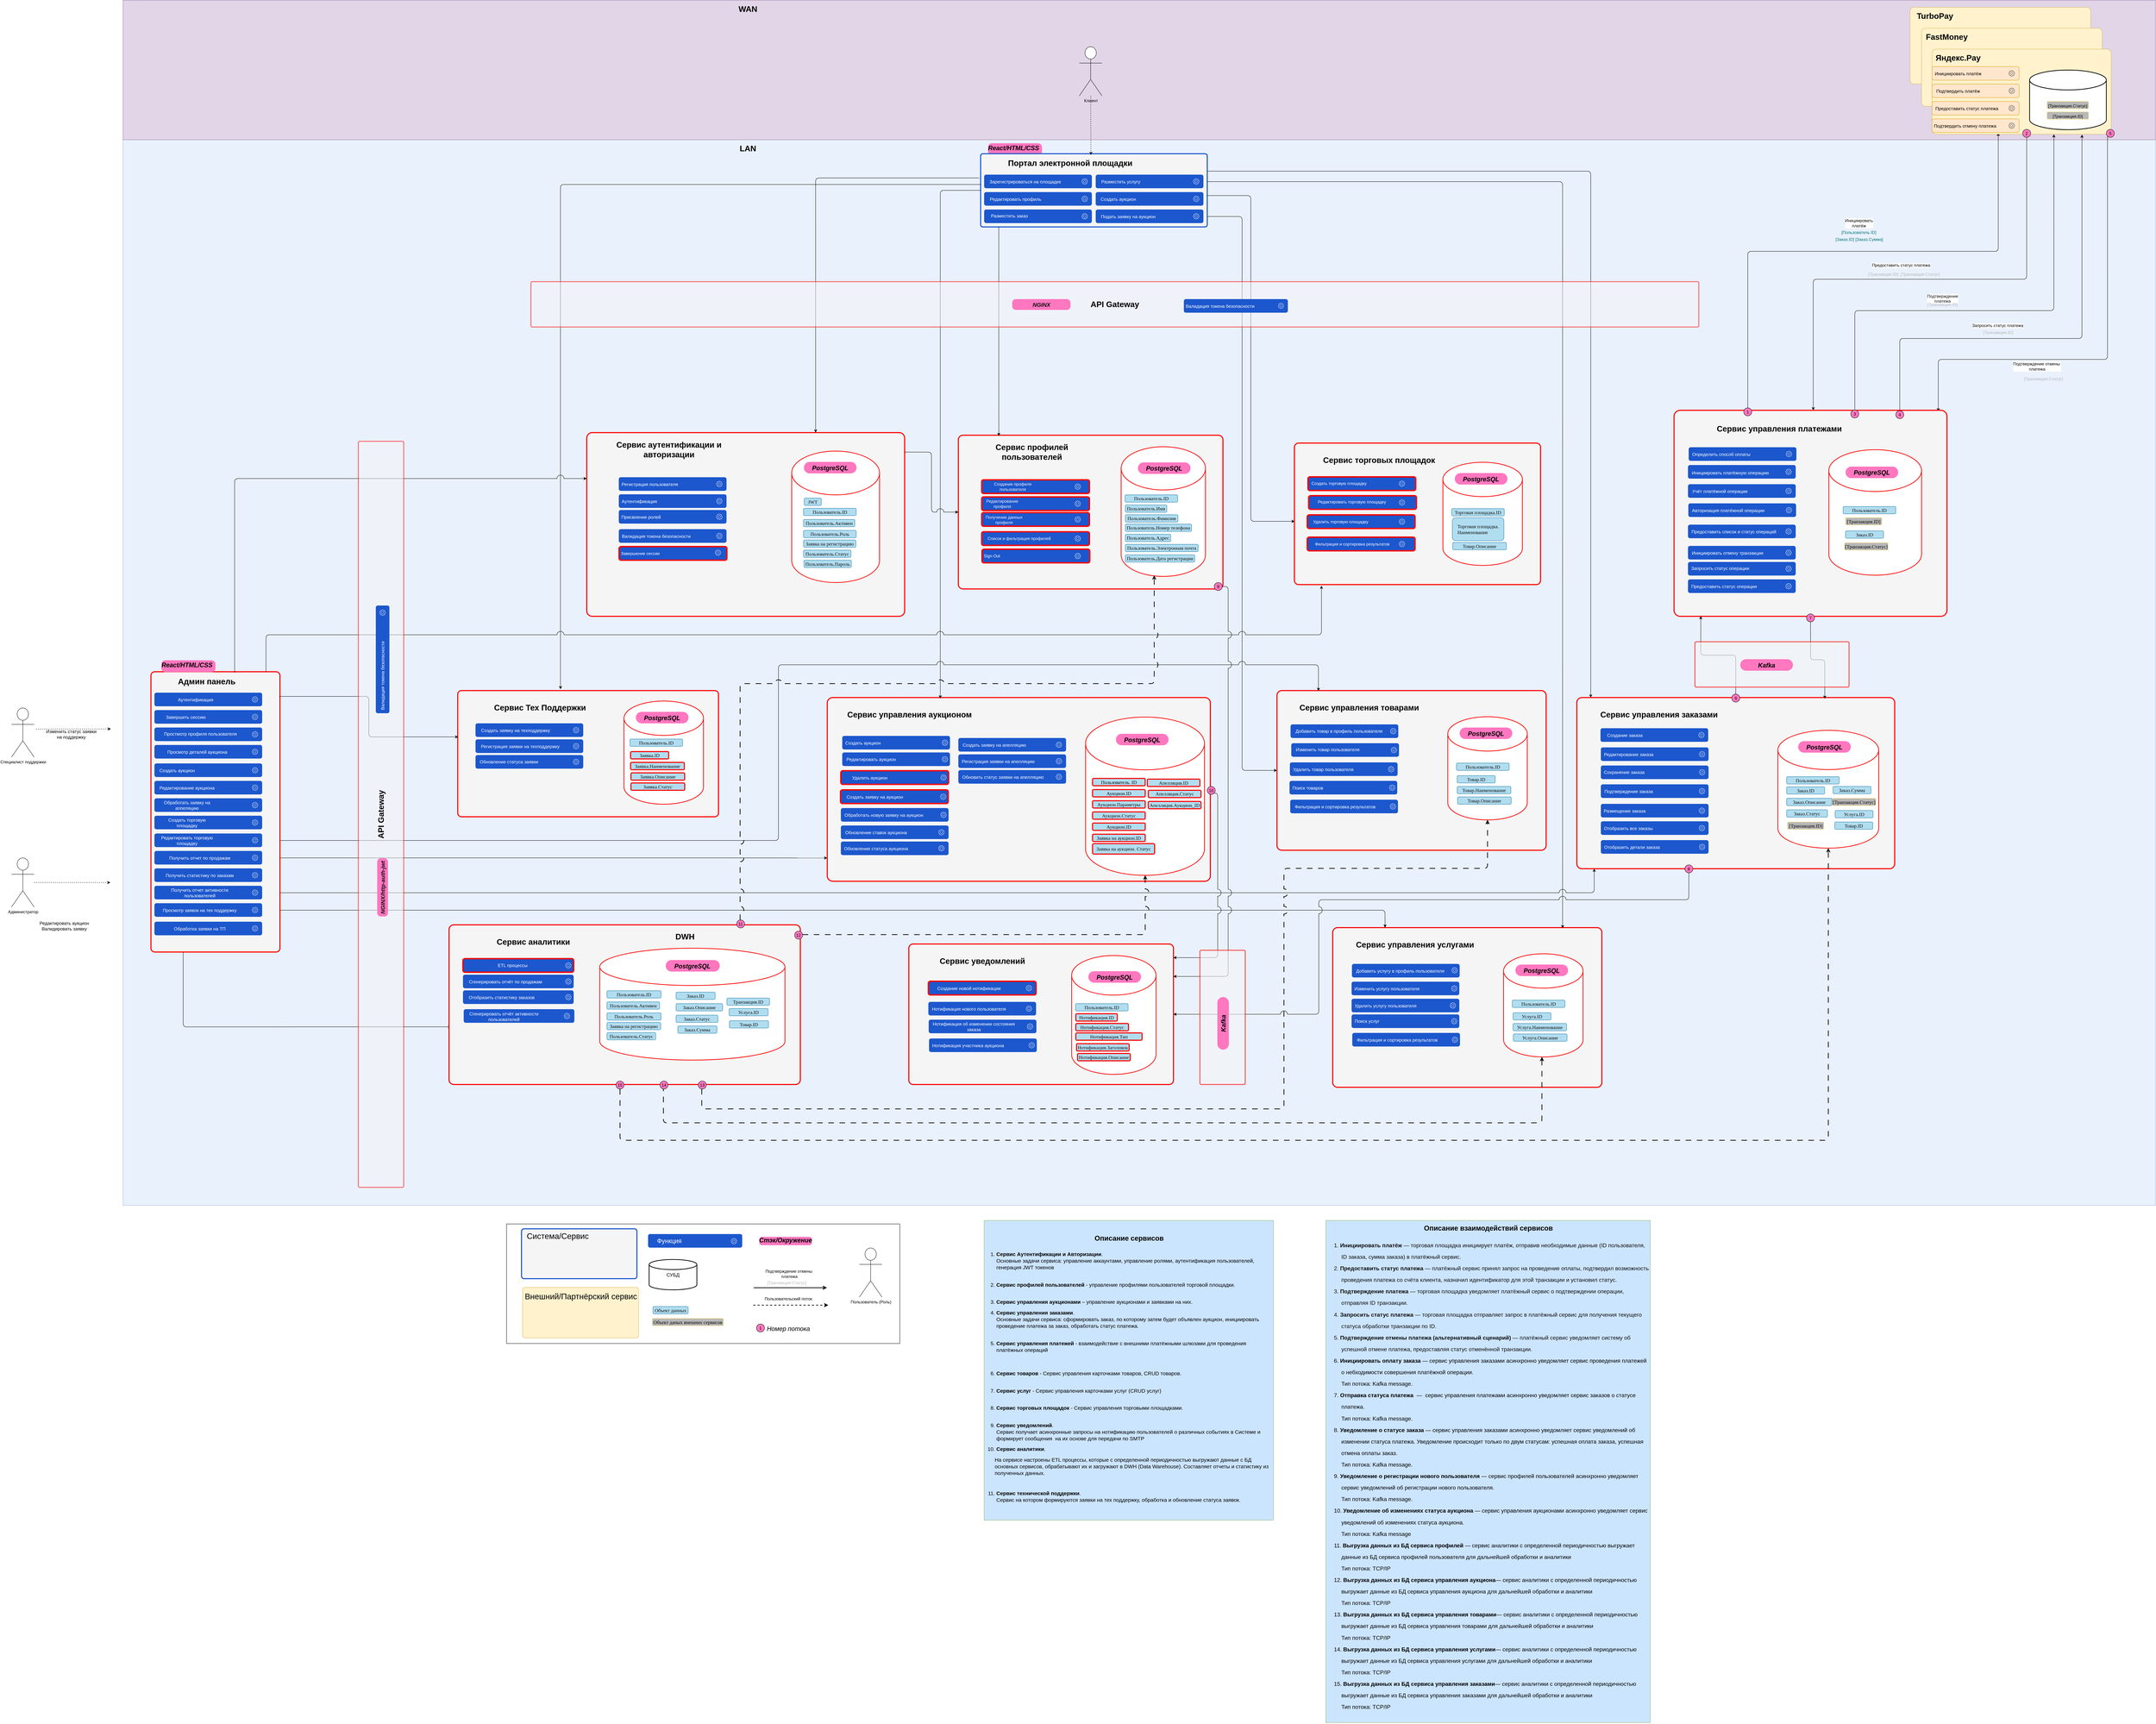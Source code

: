 <mxfile version="26.2.2">
  <diagram name="Задача 2" id="qvZFEZ1kKGI5JKomR9Vi">
    <mxGraphModel dx="3098" dy="1953" grid="1" gridSize="10" guides="1" tooltips="0" connect="1" arrows="1" fold="1" page="0" pageScale="1" pageWidth="827" pageHeight="1169" math="0" shadow="0">
      <root>
        <mxCell id="QW06LPmBjICJNjNeE_fK-0" />
        <mxCell id="QW06LPmBjICJNjNeE_fK-1" parent="QW06LPmBjICJNjNeE_fK-0" />
        <mxCell id="QW06LPmBjICJNjNeE_fK-2" value="" style="rounded=0;whiteSpace=wrap;html=1;fillColor=#dae8fc;strokeColor=#6c8ebf;opacity=60;" parent="QW06LPmBjICJNjNeE_fK-1" vertex="1">
          <mxGeometry x="-790" y="-203" width="5830" height="3060" as="geometry" />
        </mxCell>
        <mxCell id="v9b-DCeKdOWrHg-LttfY-50" style="edgeStyle=orthogonalEdgeStyle;shape=connector;curved=0;rounded=1;orthogonalLoop=1;jettySize=auto;html=1;entryX=0;entryY=0.5;entryDx=0;entryDy=0;strokeColor=default;align=center;verticalAlign=middle;fontFamily=Helvetica;fontSize=11;fontColor=default;labelBackgroundColor=default;endArrow=classic;exitX=1;exitY=0.857;exitDx=0;exitDy=0;exitPerimeter=0;" parent="QW06LPmBjICJNjNeE_fK-1" source="QW06LPmBjICJNjNeE_fK-81" target="eit2HFTIVnJPK_dk6KA1-176" edge="1">
          <mxGeometry relative="1" as="geometry" />
        </mxCell>
        <mxCell id="v9b-DCeKdOWrHg-LttfY-48" style="edgeStyle=orthogonalEdgeStyle;shape=connector;curved=0;rounded=1;orthogonalLoop=1;jettySize=auto;html=1;strokeColor=default;align=center;verticalAlign=middle;fontFamily=Helvetica;fontSize=11;fontColor=default;labelBackgroundColor=default;endArrow=classic;" parent="QW06LPmBjICJNjNeE_fK-1" source="QW06LPmBjICJNjNeE_fK-81" target="eit2HFTIVnJPK_dk6KA1-91" edge="1">
          <mxGeometry relative="1" as="geometry">
            <Array as="points">
              <mxPoint x="3420" y="-110" />
            </Array>
          </mxGeometry>
        </mxCell>
        <mxCell id="QW06LPmBjICJNjNeE_fK-6" value="" style="group" parent="QW06LPmBjICJNjNeE_fK-1" vertex="1" connectable="0">
          <mxGeometry x="1691" y="-203" width="155" height="49" as="geometry" />
        </mxCell>
        <mxCell id="QW06LPmBjICJNjNeE_fK-7" value="&lt;p style=&quot;margin: 0px 0px 0px 13px; text-indent: -13px; font-variant-numeric: normal; font-variant-east-asian: normal; font-variant-alternates: normal; font-kerning: auto; font-optical-sizing: auto; font-feature-settings: normal; font-variation-settings: normal; font-variant-position: normal; font-stretch: normal; font-size: 14px; line-height: normal; color: rgb(14, 14, 14); text-align: start;&quot; class=&quot;p1&quot;&gt;&lt;br&gt;&lt;/p&gt;" style="rounded=1;whiteSpace=wrap;html=1;fillColor=#FF77BF;strokeColor=none;arcSize=33;" parent="QW06LPmBjICJNjNeE_fK-6" vertex="1">
          <mxGeometry y="13" width="155" height="34" as="geometry" />
        </mxCell>
        <mxCell id="QW06LPmBjICJNjNeE_fK-8" value="&lt;font style=&quot;font-size: 18px;&quot;&gt;&lt;i&gt;React/HTML/CSS&lt;/i&gt;&lt;/font&gt;" style="text;html=1;align=center;verticalAlign=middle;whiteSpace=wrap;rounded=1;shadow=0;fontSize=23;fontStyle=1" parent="QW06LPmBjICJNjNeE_fK-6" vertex="1">
          <mxGeometry x="29" width="89" height="49" as="geometry" />
        </mxCell>
        <mxCell id="QW06LPmBjICJNjNeE_fK-9" value="" style="rounded=0;whiteSpace=wrap;html=1;fillColor=#e1d5e7;strokeColor=#9673a6;movable=1;resizable=1;rotatable=1;deletable=1;editable=1;locked=0;connectable=1;" parent="QW06LPmBjICJNjNeE_fK-1" vertex="1">
          <mxGeometry x="-790" y="-600" width="5830" height="400" as="geometry" />
        </mxCell>
        <mxCell id="QW06LPmBjICJNjNeE_fK-44" value="Администратор" style="shape=umlActor;verticalLabelPosition=bottom;verticalAlign=top;html=1;outlineConnect=0;rounded=1;" parent="QW06LPmBjICJNjNeE_fK-1" vertex="1">
          <mxGeometry x="-1110" y="1860" width="65" height="141" as="geometry" />
        </mxCell>
        <mxCell id="QW06LPmBjICJNjNeE_fK-45" value="" style="endArrow=classic;html=1;rounded=1;dashed=1;entryX=0.961;entryY=0.023;entryDx=0;entryDy=0;entryPerimeter=0;" parent="QW06LPmBjICJNjNeE_fK-1" source="QW06LPmBjICJNjNeE_fK-44" edge="1">
          <mxGeometry width="50" height="50" relative="1" as="geometry">
            <mxPoint x="-944" y="2024" as="sourcePoint" />
            <mxPoint x="-826.477" y="1930.69" as="targetPoint" />
            <Array as="points" />
          </mxGeometry>
        </mxCell>
        <mxCell id="QW06LPmBjICJNjNeE_fK-46" value="WAN" style="text;html=1;align=center;verticalAlign=middle;whiteSpace=wrap;rounded=1;shadow=0;fontSize=23;fontStyle=1" parent="QW06LPmBjICJNjNeE_fK-1" vertex="1">
          <mxGeometry x="960" y="-600" width="85" height="49" as="geometry" />
        </mxCell>
        <mxCell id="QW06LPmBjICJNjNeE_fK-47" value="LAN" style="text;html=1;align=center;verticalAlign=middle;whiteSpace=wrap;rounded=1;shadow=0;fontSize=23;fontStyle=1" parent="QW06LPmBjICJNjNeE_fK-1" vertex="1">
          <mxGeometry x="960" y="-200" width="85" height="49" as="geometry" />
        </mxCell>
        <mxCell id="QW06LPmBjICJNjNeE_fK-48" value="" style="endArrow=classic;html=1;rounded=1;entryX=0.51;entryY=0;entryDx=0;entryDy=0;exitX=0.5;exitY=1;exitDx=0;exitDy=0;entryPerimeter=0;strokeColor=default;jumpStyle=none;edgeStyle=orthogonalEdgeStyle;elbow=vertical;align=center;verticalAlign=middle;fontFamily=Helvetica;fontSize=11;fontColor=default;labelBackgroundColor=default;curved=0;" parent="QW06LPmBjICJNjNeE_fK-1" source="QW06LPmBjICJNjNeE_fK-67" target="2OHR3J7xjC3oeNVDlZnf-0" edge="1">
          <mxGeometry width="50" height="50" relative="1" as="geometry">
            <mxPoint x="2889" y="-210" as="sourcePoint" />
            <mxPoint x="2859" y="-15" as="targetPoint" />
            <Array as="points">
              <mxPoint x="4671" y="200" />
              <mxPoint x="4058" y="200" />
            </Array>
          </mxGeometry>
        </mxCell>
        <mxCell id="QW06LPmBjICJNjNeE_fK-49" value="&lt;p style=&quot;margin: 0px 0px 0px 21px; text-indent: -21px; font-variant-numeric: normal; font-variant-east-asian: normal; font-variant-alternates: normal; font-kerning: auto; font-optical-sizing: auto; font-feature-settings: normal; font-variation-settings: normal; font-variant-position: normal; font-stretch: normal; line-height: normal; color: rgb(14, 14, 14); text-align: start; text-wrap: wrap;&quot; class=&quot;p1&quot;&gt;&lt;font style=&quot;font-size: 12px;&quot; face=&quot;Helvetica&quot;&gt;Подтверждение платежа&lt;/font&gt;&lt;/p&gt;" style="edgeLabel;html=1;align=center;verticalAlign=middle;resizable=0;points=[];rounded=1;strokeColor=default;fontFamily=Helvetica;fontSize=11;fontColor=default;labelBackgroundColor=default;" parent="QW06LPmBjICJNjNeE_fK-48" vertex="1" connectable="0">
          <mxGeometry x="0.194" y="1" relative="1" as="geometry">
            <mxPoint x="184" y="54" as="offset" />
          </mxGeometry>
        </mxCell>
        <mxCell id="QW06LPmBjICJNjNeE_fK-50" value="" style="endArrow=classic;html=1;rounded=1;exitX=0.5;exitY=0;exitDx=0;exitDy=0;entryX=0.68;entryY=1.001;entryDx=0;entryDy=0;entryPerimeter=0;strokeColor=default;jumpStyle=none;edgeStyle=orthogonalEdgeStyle;elbow=vertical;align=center;verticalAlign=middle;fontFamily=Helvetica;fontSize=11;fontColor=default;labelBackgroundColor=default;curved=0;" parent="QW06LPmBjICJNjNeE_fK-1" source="QW06LPmBjICJNjNeE_fK-68" target="QW06LPmBjICJNjNeE_fK-17" edge="1">
          <mxGeometry width="50" height="50" relative="1" as="geometry">
            <mxPoint x="2669" y="486" as="sourcePoint" />
            <mxPoint x="2969" y="-20" as="targetPoint" />
            <Array as="points">
              <mxPoint x="4178" y="290" />
              <mxPoint x="4748" y="290" />
            </Array>
          </mxGeometry>
        </mxCell>
        <mxCell id="QW06LPmBjICJNjNeE_fK-51" value="&lt;font style=&quot;font-size: 12px;&quot;&gt;Предоставить статус платежа&lt;/font&gt;" style="edgeLabel;html=1;align=center;verticalAlign=middle;resizable=0;points=[];rounded=1;strokeColor=default;fontFamily=Helvetica;fontSize=11;fontColor=default;labelBackgroundColor=default;" parent="QW06LPmBjICJNjNeE_fK-50" vertex="1" connectable="0">
          <mxGeometry x="0.194" y="1" relative="1" as="geometry">
            <mxPoint x="-396" y="-129" as="offset" />
          </mxGeometry>
        </mxCell>
        <mxCell id="QW06LPmBjICJNjNeE_fK-52" value="" style="endArrow=classic;html=1;rounded=1;exitX=0;exitY=1;exitDx=0;exitDy=0;strokeColor=default;jumpStyle=none;edgeStyle=orthogonalEdgeStyle;elbow=vertical;entryX=0.968;entryY=0.005;entryDx=0;entryDy=0;entryPerimeter=0;align=center;verticalAlign=middle;fontFamily=Helvetica;fontSize=11;fontColor=default;labelBackgroundColor=default;curved=0;" parent="QW06LPmBjICJNjNeE_fK-1" source="QW06LPmBjICJNjNeE_fK-71" target="2OHR3J7xjC3oeNVDlZnf-0" edge="1">
          <mxGeometry width="50" height="50" relative="1" as="geometry">
            <mxPoint x="3129" y="-210" as="sourcePoint" />
            <mxPoint x="4200" y="680" as="targetPoint" />
            <Array as="points">
              <mxPoint x="4902" y="430" />
              <mxPoint x="4417" y="430" />
            </Array>
          </mxGeometry>
        </mxCell>
        <mxCell id="QW06LPmBjICJNjNeE_fK-53" value="&lt;font style=&quot;font-size: 12px;&quot;&gt;Подтверждение отмены&amp;nbsp;&lt;/font&gt;&lt;div&gt;&lt;font style=&quot;font-size: 12px;&quot;&gt;платежа&lt;/font&gt;&lt;/div&gt;" style="edgeLabel;html=1;align=center;verticalAlign=middle;resizable=0;points=[];rounded=1;strokeColor=default;fontFamily=Helvetica;fontSize=11;fontColor=default;labelBackgroundColor=default;" parent="QW06LPmBjICJNjNeE_fK-52" vertex="1" connectable="0">
          <mxGeometry x="0.194" y="1" relative="1" as="geometry">
            <mxPoint x="-82" y="19" as="offset" />
          </mxGeometry>
        </mxCell>
        <mxCell id="QW06LPmBjICJNjNeE_fK-54" value="" style="endArrow=classic;html=1;rounded=1;exitX=0.5;exitY=0;exitDx=0;exitDy=0;strokeColor=default;jumpStyle=none;edgeStyle=orthogonalEdgeStyle;elbow=vertical;align=center;verticalAlign=middle;fontFamily=Helvetica;fontSize=11;fontColor=default;labelBackgroundColor=default;curved=0;" parent="QW06LPmBjICJNjNeE_fK-1" source="QW06LPmBjICJNjNeE_fK-66" edge="1">
          <mxGeometry width="50" height="50" relative="1" as="geometry">
            <mxPoint x="2379" y="206" as="sourcePoint" />
            <mxPoint x="4589" y="-220" as="targetPoint" />
            <Array as="points">
              <mxPoint x="3871" y="120" />
              <mxPoint x="4589" y="120" />
              <mxPoint x="4589" y="-214" />
            </Array>
          </mxGeometry>
        </mxCell>
        <mxCell id="QW06LPmBjICJNjNeE_fK-55" value="&lt;span style=&quot;text-wrap: wrap;&quot;&gt;&lt;font style=&quot;font-size: 12px;&quot;&gt;Инициировать платёж&lt;/font&gt;&lt;/span&gt;" style="edgeLabel;html=1;align=center;verticalAlign=middle;resizable=0;points=[];rounded=1;strokeColor=default;fontFamily=Helvetica;fontSize=11;fontColor=default;labelBackgroundColor=default;" parent="QW06LPmBjICJNjNeE_fK-54" vertex="1" connectable="0">
          <mxGeometry x="0.194" y="1" relative="1" as="geometry">
            <mxPoint x="-133" y="-80" as="offset" />
          </mxGeometry>
        </mxCell>
        <mxCell id="QW06LPmBjICJNjNeE_fK-61" value="&lt;font style=&quot;font-size: 12px;&quot;&gt;[Транзакция.ID]&lt;/font&gt;" style="text;html=1;align=center;verticalAlign=middle;whiteSpace=wrap;rounded=1;fontSize=13;labelBackgroundColor=none;fontColor=#B8B8B8;" parent="QW06LPmBjICJNjNeE_fK-1" vertex="1">
          <mxGeometry x="4539" y="337" width="100" height="30" as="geometry" />
        </mxCell>
        <mxCell id="QW06LPmBjICJNjNeE_fK-62" value="" style="endArrow=classic;html=1;rounded=1;exitX=0.5;exitY=0;exitDx=0;exitDy=0;entryX=0.837;entryY=1.005;entryDx=0;entryDy=0;entryPerimeter=0;strokeColor=default;jumpStyle=none;flowAnimation=0;align=center;verticalAlign=middle;fontFamily=Helvetica;fontSize=11;fontColor=default;labelBackgroundColor=default;elbow=vertical;edgeStyle=orthogonalEdgeStyle;curved=0;" parent="QW06LPmBjICJNjNeE_fK-1" source="QW06LPmBjICJNjNeE_fK-70" target="QW06LPmBjICJNjNeE_fK-17" edge="1">
          <mxGeometry width="50" height="50" relative="1" as="geometry">
            <mxPoint x="2509" y="444" as="sourcePoint" />
            <mxPoint x="2973" y="60" as="targetPoint" />
            <Array as="points">
              <mxPoint x="4307" y="370" />
              <mxPoint x="4829" y="370" />
            </Array>
          </mxGeometry>
        </mxCell>
        <mxCell id="QW06LPmBjICJNjNeE_fK-63" value="&lt;font style=&quot;font-size: 12px;&quot;&gt;Запросить статус платежа&lt;/font&gt;" style="edgeLabel;html=1;align=center;verticalAlign=middle;resizable=0;points=[];rounded=1;strokeColor=default;fontFamily=Helvetica;fontSize=11;fontColor=default;labelBackgroundColor=default;" parent="QW06LPmBjICJNjNeE_fK-62" vertex="1" connectable="0">
          <mxGeometry x="-0.441" y="-1" relative="1" as="geometry">
            <mxPoint x="120" y="-38" as="offset" />
          </mxGeometry>
        </mxCell>
        <mxCell id="QW06LPmBjICJNjNeE_fK-64" value="&lt;font style=&quot;font-size: 12px;&quot;&gt;[Транзакция.ID]&lt;/font&gt;" style="text;html=1;align=center;verticalAlign=middle;whiteSpace=wrap;rounded=1;fontSize=13;labelBackgroundColor=none;fontColor=#B8B8B8;" parent="QW06LPmBjICJNjNeE_fK-1" vertex="1">
          <mxGeometry x="4379" y="257" width="100" height="30" as="geometry" />
        </mxCell>
        <mxCell id="QW06LPmBjICJNjNeE_fK-77" value="Редактировать аукцион&lt;div&gt;Валидировать заявку&lt;/div&gt;" style="text;html=1;align=center;verticalAlign=middle;whiteSpace=wrap;rounded=1;fontSize=13;" parent="QW06LPmBjICJNjNeE_fK-1" vertex="1">
          <mxGeometry x="-1080" y="2040" width="243" height="30" as="geometry" />
        </mxCell>
        <mxCell id="QW06LPmBjICJNjNeE_fK-78" value="Специалист поддержки" style="shape=umlActor;verticalLabelPosition=bottom;verticalAlign=top;html=1;outlineConnect=0;rounded=1;" parent="QW06LPmBjICJNjNeE_fK-1" vertex="1">
          <mxGeometry x="-1110" y="1430" width="65" height="141" as="geometry" />
        </mxCell>
        <mxCell id="QW06LPmBjICJNjNeE_fK-79" value="" style="endArrow=classic;html=1;rounded=1;dashed=1;" parent="QW06LPmBjICJNjNeE_fK-1" edge="1">
          <mxGeometry width="50" height="50" relative="1" as="geometry">
            <mxPoint x="-1040" y="1490.434" as="sourcePoint" />
            <mxPoint x="-825" y="1490" as="targetPoint" />
            <Array as="points" />
          </mxGeometry>
        </mxCell>
        <mxCell id="QW06LPmBjICJNjNeE_fK-80" value="&lt;div&gt;Изменить статус заявки&lt;/div&gt;&lt;div&gt;на поддержку&lt;/div&gt;" style="text;html=1;align=center;verticalAlign=middle;whiteSpace=wrap;rounded=1;fontSize=13;" parent="QW06LPmBjICJNjNeE_fK-1" vertex="1">
          <mxGeometry x="-1060" y="1490" width="243" height="30" as="geometry" />
        </mxCell>
        <mxCell id="QW06LPmBjICJNjNeE_fK-81" value="" style="rounded=1;whiteSpace=wrap;html=1;arcSize=3;fillColor=#f5f5f5;strokeColor=#1C57CD;strokeWidth=3;align=center;verticalAlign=middle;fontFamily=Helvetica;fontSize=12;fontColor=#333333;resizable=1;" parent="QW06LPmBjICJNjNeE_fK-1" vertex="1">
          <mxGeometry x="1670" y="-160" width="650" height="210" as="geometry" />
        </mxCell>
        <mxCell id="QW06LPmBjICJNjNeE_fK-82" value="Портал электронной площадки" style="text;html=1;align=center;verticalAlign=middle;whiteSpace=wrap;rounded=1;shadow=0;fontSize=23;fontStyle=1" parent="QW06LPmBjICJNjNeE_fK-1" vertex="1">
          <mxGeometry x="1737" y="-158" width="380" height="49" as="geometry" />
        </mxCell>
        <mxCell id="QW06LPmBjICJNjNeE_fK-92" value="Клиент" style="shape=umlActor;verticalLabelPosition=bottom;verticalAlign=top;html=1;outlineConnect=0;rounded=1;" parent="QW06LPmBjICJNjNeE_fK-1" vertex="1">
          <mxGeometry x="1953" y="-467" width="65" height="141" as="geometry" />
        </mxCell>
        <mxCell id="QW06LPmBjICJNjNeE_fK-93" value="" style="endArrow=classic;html=1;rounded=1;dashed=1;entryX=0.727;entryY=0.031;entryDx=0;entryDy=0;entryPerimeter=0;fontSize=12;" parent="QW06LPmBjICJNjNeE_fK-1" source="QW06LPmBjICJNjNeE_fK-92" edge="1">
          <mxGeometry width="50" height="50" relative="1" as="geometry">
            <mxPoint x="1985" y="-420" as="sourcePoint" />
            <mxPoint x="1986.26" y="-156.481" as="targetPoint" />
            <Array as="points" />
          </mxGeometry>
        </mxCell>
        <mxCell id="QW06LPmBjICJNjNeE_fK-103" value="" style="group" parent="QW06LPmBjICJNjNeE_fK-1" vertex="1" connectable="0">
          <mxGeometry x="1680" y="-100" width="309" height="39" as="geometry" />
        </mxCell>
        <mxCell id="QW06LPmBjICJNjNeE_fK-104" value="" style="group" parent="QW06LPmBjICJNjNeE_fK-103" vertex="1" connectable="0">
          <mxGeometry width="309" height="39" as="geometry" />
        </mxCell>
        <mxCell id="QW06LPmBjICJNjNeE_fK-105" value="" style="rounded=1;whiteSpace=wrap;html=1;fillColor=#1C57CD;strokeColor=none;" parent="QW06LPmBjICJNjNeE_fK-104" vertex="1">
          <mxGeometry width="309" height="39" as="geometry" />
        </mxCell>
        <mxCell id="QW06LPmBjICJNjNeE_fK-106" value="" style="sketch=0;outlineConnect=0;fontColor=#FFFFFF;gradientColor=none;fillColor=#FFFFFF;strokeColor=none;dashed=0;verticalLabelPosition=bottom;verticalAlign=top;align=center;html=1;fontSize=12;fontStyle=0;aspect=fixed;pointerEvents=1;shape=mxgraph.aws4.gear;rounded=1;" parent="QW06LPmBjICJNjNeE_fK-104" vertex="1">
          <mxGeometry x="280" y="11" width="17" height="17" as="geometry" />
        </mxCell>
        <mxCell id="QW06LPmBjICJNjNeE_fK-107" value="Зарегистрироваться на площадке" style="text;html=1;align=center;verticalAlign=middle;whiteSpace=wrap;rounded=1;fontSize=13;fontColor=#FFFFFF;" parent="QW06LPmBjICJNjNeE_fK-104" vertex="1">
          <mxGeometry x="9" y="4.5" width="218" height="30" as="geometry" />
        </mxCell>
        <mxCell id="QW06LPmBjICJNjNeE_fK-108" value="" style="group" parent="QW06LPmBjICJNjNeE_fK-1" vertex="1" connectable="0">
          <mxGeometry x="1680" y="-50" width="309" height="39" as="geometry" />
        </mxCell>
        <mxCell id="QW06LPmBjICJNjNeE_fK-109" value="" style="group" parent="QW06LPmBjICJNjNeE_fK-108" vertex="1" connectable="0">
          <mxGeometry width="309" height="39" as="geometry" />
        </mxCell>
        <mxCell id="QW06LPmBjICJNjNeE_fK-110" value="" style="rounded=1;whiteSpace=wrap;html=1;fillColor=#1C57CD;strokeColor=none;" parent="QW06LPmBjICJNjNeE_fK-109" vertex="1">
          <mxGeometry width="309" height="39" as="geometry" />
        </mxCell>
        <mxCell id="QW06LPmBjICJNjNeE_fK-111" value="" style="sketch=0;outlineConnect=0;fontColor=#FFFFFF;gradientColor=none;fillColor=#FFFFFF;strokeColor=none;dashed=0;verticalLabelPosition=bottom;verticalAlign=top;align=center;html=1;fontSize=12;fontStyle=0;aspect=fixed;pointerEvents=1;shape=mxgraph.aws4.gear;rounded=1;" parent="QW06LPmBjICJNjNeE_fK-109" vertex="1">
          <mxGeometry x="280" y="11" width="17" height="17" as="geometry" />
        </mxCell>
        <mxCell id="QW06LPmBjICJNjNeE_fK-112" value="Редактировать профиль" style="text;html=1;align=center;verticalAlign=middle;whiteSpace=wrap;rounded=1;fontSize=13;fontColor=#FFFFFF;" parent="QW06LPmBjICJNjNeE_fK-109" vertex="1">
          <mxGeometry x="8" y="4.5" width="164" height="30" as="geometry" />
        </mxCell>
        <mxCell id="QW06LPmBjICJNjNeE_fK-113" value="" style="group" parent="QW06LPmBjICJNjNeE_fK-1" vertex="1" connectable="0">
          <mxGeometry x="1680" width="309" height="39" as="geometry" />
        </mxCell>
        <mxCell id="QW06LPmBjICJNjNeE_fK-114" value="" style="group" parent="QW06LPmBjICJNjNeE_fK-113" vertex="1" connectable="0">
          <mxGeometry width="309" height="39" as="geometry" />
        </mxCell>
        <mxCell id="QW06LPmBjICJNjNeE_fK-115" value="" style="rounded=1;whiteSpace=wrap;html=1;fillColor=#1C57CD;strokeColor=none;" parent="QW06LPmBjICJNjNeE_fK-114" vertex="1">
          <mxGeometry width="309" height="39" as="geometry" />
        </mxCell>
        <mxCell id="QW06LPmBjICJNjNeE_fK-116" value="" style="sketch=0;outlineConnect=0;fontColor=#FFFFFF;gradientColor=none;fillColor=#FFFFFF;strokeColor=none;dashed=0;verticalLabelPosition=bottom;verticalAlign=top;align=center;html=1;fontSize=12;fontStyle=0;aspect=fixed;pointerEvents=1;shape=mxgraph.aws4.gear;rounded=1;" parent="QW06LPmBjICJNjNeE_fK-114" vertex="1">
          <mxGeometry x="280" y="11" width="17" height="17" as="geometry" />
        </mxCell>
        <mxCell id="QW06LPmBjICJNjNeE_fK-117" value="Разместить заказ" style="text;html=1;align=center;verticalAlign=middle;whiteSpace=wrap;rounded=1;fontSize=13;fontColor=#FFFFFF;" parent="QW06LPmBjICJNjNeE_fK-114" vertex="1">
          <mxGeometry x="14" y="3" width="117" height="30" as="geometry" />
        </mxCell>
        <mxCell id="QW06LPmBjICJNjNeE_fK-118" value="" style="group" parent="QW06LPmBjICJNjNeE_fK-1" vertex="1" connectable="0">
          <mxGeometry x="2000" y="-100" width="309" height="39" as="geometry" />
        </mxCell>
        <mxCell id="QW06LPmBjICJNjNeE_fK-119" value="" style="group" parent="QW06LPmBjICJNjNeE_fK-118" vertex="1" connectable="0">
          <mxGeometry width="309" height="39" as="geometry" />
        </mxCell>
        <mxCell id="QW06LPmBjICJNjNeE_fK-120" value="" style="rounded=1;whiteSpace=wrap;html=1;fillColor=#1C57CD;strokeColor=none;" parent="QW06LPmBjICJNjNeE_fK-119" vertex="1">
          <mxGeometry width="309" height="39" as="geometry" />
        </mxCell>
        <mxCell id="QW06LPmBjICJNjNeE_fK-121" value="" style="sketch=0;outlineConnect=0;fontColor=#FFFFFF;gradientColor=none;fillColor=#FFFFFF;strokeColor=none;dashed=0;verticalLabelPosition=bottom;verticalAlign=top;align=center;html=1;fontSize=12;fontStyle=0;aspect=fixed;pointerEvents=1;shape=mxgraph.aws4.gear;rounded=1;" parent="QW06LPmBjICJNjNeE_fK-119" vertex="1">
          <mxGeometry x="280" y="11" width="17" height="17" as="geometry" />
        </mxCell>
        <mxCell id="QW06LPmBjICJNjNeE_fK-122" value="Разместить услугу" style="text;html=1;align=center;verticalAlign=middle;whiteSpace=wrap;rounded=1;fontSize=13;fontColor=#FFFFFF;" parent="QW06LPmBjICJNjNeE_fK-119" vertex="1">
          <mxGeometry x="6" y="4.5" width="132" height="30" as="geometry" />
        </mxCell>
        <mxCell id="QW06LPmBjICJNjNeE_fK-123" value="" style="group" parent="QW06LPmBjICJNjNeE_fK-1" vertex="1" connectable="0">
          <mxGeometry x="2000" y="-50" width="309" height="39" as="geometry" />
        </mxCell>
        <mxCell id="QW06LPmBjICJNjNeE_fK-124" value="" style="group" parent="QW06LPmBjICJNjNeE_fK-123" vertex="1" connectable="0">
          <mxGeometry width="309" height="39" as="geometry" />
        </mxCell>
        <mxCell id="QW06LPmBjICJNjNeE_fK-125" value="" style="rounded=1;whiteSpace=wrap;html=1;fillColor=#1C57CD;strokeColor=none;" parent="QW06LPmBjICJNjNeE_fK-124" vertex="1">
          <mxGeometry width="309" height="39" as="geometry" />
        </mxCell>
        <mxCell id="QW06LPmBjICJNjNeE_fK-126" value="" style="sketch=0;outlineConnect=0;fontColor=#FFFFFF;gradientColor=none;fillColor=#FFFFFF;strokeColor=none;dashed=0;verticalLabelPosition=bottom;verticalAlign=top;align=center;html=1;fontSize=12;fontStyle=0;aspect=fixed;pointerEvents=1;shape=mxgraph.aws4.gear;rounded=1;" parent="QW06LPmBjICJNjNeE_fK-124" vertex="1">
          <mxGeometry x="280" y="11" width="17" height="17" as="geometry" />
        </mxCell>
        <mxCell id="QW06LPmBjICJNjNeE_fK-127" value="Создать аукцион" style="text;html=1;align=center;verticalAlign=middle;whiteSpace=wrap;rounded=1;fontSize=13;fontColor=#FFFFFF;" parent="QW06LPmBjICJNjNeE_fK-124" vertex="1">
          <mxGeometry x="10" y="4.5" width="110" height="30" as="geometry" />
        </mxCell>
        <mxCell id="QW06LPmBjICJNjNeE_fK-128" value="" style="group" parent="QW06LPmBjICJNjNeE_fK-1" vertex="1" connectable="0">
          <mxGeometry x="2000" width="309" height="39" as="geometry" />
        </mxCell>
        <mxCell id="QW06LPmBjICJNjNeE_fK-129" value="" style="group" parent="QW06LPmBjICJNjNeE_fK-128" vertex="1" connectable="0">
          <mxGeometry width="309" height="39" as="geometry" />
        </mxCell>
        <mxCell id="QW06LPmBjICJNjNeE_fK-130" value="" style="rounded=1;whiteSpace=wrap;html=1;fillColor=#1C57CD;strokeColor=none;" parent="QW06LPmBjICJNjNeE_fK-129" vertex="1">
          <mxGeometry width="309" height="39" as="geometry" />
        </mxCell>
        <mxCell id="QW06LPmBjICJNjNeE_fK-131" value="" style="sketch=0;outlineConnect=0;fontColor=#FFFFFF;gradientColor=none;fillColor=#FFFFFF;strokeColor=none;dashed=0;verticalLabelPosition=bottom;verticalAlign=top;align=center;html=1;fontSize=12;fontStyle=0;aspect=fixed;pointerEvents=1;shape=mxgraph.aws4.gear;rounded=1;" parent="QW06LPmBjICJNjNeE_fK-129" vertex="1">
          <mxGeometry x="280" y="11" width="17" height="17" as="geometry" />
        </mxCell>
        <mxCell id="QW06LPmBjICJNjNeE_fK-132" value="Подать заявку на аукцион" style="text;html=1;align=center;verticalAlign=middle;whiteSpace=wrap;rounded=1;fontSize=13;fontColor=#FFFFFF;" parent="QW06LPmBjICJNjNeE_fK-129" vertex="1">
          <mxGeometry x="10" y="4.5" width="167" height="30" as="geometry" />
        </mxCell>
        <mxCell id="1c7oBT4j64IHuTt4EXVf-42" value="&lt;font style=&quot;font-size: 12px;&quot;&gt;[Транзакция.Статус]&lt;/font&gt;" style="text;html=1;align=center;verticalAlign=middle;whiteSpace=wrap;rounded=1;fontSize=13;labelBackgroundColor=none;fontColor=#B8B8B8;" parent="QW06LPmBjICJNjNeE_fK-1" vertex="1">
          <mxGeometry x="4639" y="470" width="160" height="30" as="geometry" />
        </mxCell>
        <mxCell id="1c7oBT4j64IHuTt4EXVf-80" value="" style="group" parent="QW06LPmBjICJNjNeE_fK-1" connectable="0" vertex="1">
          <mxGeometry x="4069" y="50" width="230" height="50" as="geometry" />
        </mxCell>
        <mxCell id="QW06LPmBjICJNjNeE_fK-58" value="&lt;font style=&quot;font-size: 12px;&quot;&gt;[Пользователь.ID]&lt;/font&gt;" style="text;html=1;align=center;verticalAlign=middle;whiteSpace=wrap;rounded=1;fontSize=13;labelBackgroundColor=none;fontColor=#007575;" parent="1c7oBT4j64IHuTt4EXVf-80" vertex="1">
          <mxGeometry x="40" width="160" height="30" as="geometry" />
        </mxCell>
        <mxCell id="QW06LPmBjICJNjNeE_fK-59" value="&lt;font style=&quot;font-size: 12px;&quot;&gt;[Заказ.ID]&lt;/font&gt;" style="text;html=1;align=center;verticalAlign=middle;whiteSpace=wrap;rounded=1;fontSize=13;labelBackgroundColor=none;fontColor=#007575;" parent="1c7oBT4j64IHuTt4EXVf-80" vertex="1">
          <mxGeometry y="20" width="160" height="30" as="geometry" />
        </mxCell>
        <mxCell id="QW06LPmBjICJNjNeE_fK-60" value="&lt;font style=&quot;font-size: 12px;&quot;&gt;[Заказ.Сумма]&lt;/font&gt;" style="text;html=1;align=center;verticalAlign=middle;whiteSpace=wrap;rounded=1;fontSize=13;labelBackgroundColor=none;fontColor=#007575;" parent="1c7oBT4j64IHuTt4EXVf-80" vertex="1">
          <mxGeometry x="70" y="20" width="160" height="30" as="geometry" />
        </mxCell>
        <mxCell id="1c7oBT4j64IHuTt4EXVf-81" value="" style="group" parent="QW06LPmBjICJNjNeE_fK-1" connectable="0" vertex="1">
          <mxGeometry x="3659" y="569" width="783" height="614" as="geometry" />
        </mxCell>
        <mxCell id="2OHR3J7xjC3oeNVDlZnf-0" value="" style="rounded=1;whiteSpace=wrap;html=1;arcSize=3;movable=1;resizable=1;rotatable=1;deletable=1;editable=1;locked=0;connectable=1;fillColor=#f5f5f5;strokeColor=light-dark(#FF0000,#76A9FF);strokeWidth=3;fontColor=#333333;" parent="1c7oBT4j64IHuTt4EXVf-81" vertex="1">
          <mxGeometry y="7" width="783" height="591" as="geometry" />
        </mxCell>
        <mxCell id="QW06LPmBjICJNjNeE_fK-66" value="1" style="ellipse;whiteSpace=wrap;html=1;aspect=fixed;rounded=1;fillColor=#FF77BF;" parent="1c7oBT4j64IHuTt4EXVf-81" vertex="1">
          <mxGeometry x="200" width="23" height="23" as="geometry" />
        </mxCell>
        <mxCell id="QW06LPmBjICJNjNeE_fK-285" value="" style="group;flipV=1;flipH=0;" parent="1c7oBT4j64IHuTt4EXVf-81" vertex="1" connectable="0">
          <mxGeometry x="40" y="492" width="309" height="39" as="geometry" />
        </mxCell>
        <mxCell id="QW06LPmBjICJNjNeE_fK-286" value="" style="rounded=1;whiteSpace=wrap;html=1;fillColor=#1C57CD;strokeColor=none;" parent="QW06LPmBjICJNjNeE_fK-285" vertex="1">
          <mxGeometry width="309" height="39" as="geometry" />
        </mxCell>
        <mxCell id="QW06LPmBjICJNjNeE_fK-287" value="" style="sketch=0;outlineConnect=0;fontColor=#232F3E;gradientColor=none;fillColor=#FFFFFF;strokeColor=none;dashed=0;verticalLabelPosition=bottom;verticalAlign=top;align=center;html=1;fontSize=12;fontStyle=0;aspect=fixed;pointerEvents=1;shape=mxgraph.aws4.gear;rounded=1;" parent="QW06LPmBjICJNjNeE_fK-285" vertex="1">
          <mxGeometry x="280" y="11" width="17" height="17" as="geometry" />
        </mxCell>
        <mxCell id="QW06LPmBjICJNjNeE_fK-288" value="Предоставить статус операции" style="text;html=1;align=center;verticalAlign=middle;whiteSpace=wrap;rounded=1;fontSize=13;fontColor=#FFFFFF;strokeColor=none;" parent="QW06LPmBjICJNjNeE_fK-285" vertex="1">
          <mxGeometry y="4.5" width="207" height="30" as="geometry" />
        </mxCell>
        <mxCell id="QW06LPmBjICJNjNeE_fK-289" value="" style="group;flipV=1;flipH=0;" parent="1c7oBT4j64IHuTt4EXVf-81" vertex="1" connectable="0">
          <mxGeometry x="40" y="442" width="309" height="39" as="geometry" />
        </mxCell>
        <mxCell id="QW06LPmBjICJNjNeE_fK-290" value="" style="rounded=1;whiteSpace=wrap;html=1;fillColor=#1C57CD;strokeColor=none;" parent="QW06LPmBjICJNjNeE_fK-289" vertex="1">
          <mxGeometry width="309" height="39" as="geometry" />
        </mxCell>
        <mxCell id="QW06LPmBjICJNjNeE_fK-291" value="" style="sketch=0;outlineConnect=0;fontColor=#232F3E;gradientColor=none;fillColor=#FFFFFF;strokeColor=none;dashed=0;verticalLabelPosition=bottom;verticalAlign=top;align=center;html=1;fontSize=12;fontStyle=0;aspect=fixed;pointerEvents=1;shape=mxgraph.aws4.gear;rounded=1;" parent="QW06LPmBjICJNjNeE_fK-289" vertex="1">
          <mxGeometry x="280" y="11" width="17" height="17" as="geometry" />
        </mxCell>
        <mxCell id="QW06LPmBjICJNjNeE_fK-292" value="Запросить статус операции" style="text;html=1;align=center;verticalAlign=middle;whiteSpace=wrap;rounded=1;fontSize=13;fontColor=#FFFFFF;strokeColor=none;" parent="QW06LPmBjICJNjNeE_fK-289" vertex="1">
          <mxGeometry x="3" y="3" width="179" height="30" as="geometry" />
        </mxCell>
        <mxCell id="QW06LPmBjICJNjNeE_fK-293" value="" style="group;flipV=1;flipH=0;" parent="1c7oBT4j64IHuTt4EXVf-81" vertex="1" connectable="0">
          <mxGeometry x="40" y="396" width="309" height="39" as="geometry" />
        </mxCell>
        <mxCell id="QW06LPmBjICJNjNeE_fK-294" value="" style="rounded=1;whiteSpace=wrap;html=1;fillColor=#1C57CD;strokeColor=none;" parent="QW06LPmBjICJNjNeE_fK-293" vertex="1">
          <mxGeometry width="309" height="39" as="geometry" />
        </mxCell>
        <mxCell id="QW06LPmBjICJNjNeE_fK-295" value="" style="sketch=0;outlineConnect=0;fontColor=#232F3E;gradientColor=none;fillColor=#FFFFFF;strokeColor=none;dashed=0;verticalLabelPosition=bottom;verticalAlign=top;align=center;html=1;fontSize=12;fontStyle=0;aspect=fixed;pointerEvents=1;shape=mxgraph.aws4.gear;rounded=1;" parent="QW06LPmBjICJNjNeE_fK-293" vertex="1">
          <mxGeometry x="280" y="11" width="17" height="17" as="geometry" />
        </mxCell>
        <mxCell id="QW06LPmBjICJNjNeE_fK-296" value="Инициировать отмену транзакции" style="text;html=1;align=center;verticalAlign=middle;whiteSpace=wrap;rounded=1;fontSize=13;fontColor=#FFFFFF;strokeColor=none;" parent="QW06LPmBjICJNjNeE_fK-293" vertex="1">
          <mxGeometry x="2" y="5" width="223" height="30" as="geometry" />
        </mxCell>
        <mxCell id="QW06LPmBjICJNjNeE_fK-297" value="" style="group;flipV=1;flipH=0;" parent="1c7oBT4j64IHuTt4EXVf-81" vertex="1" connectable="0">
          <mxGeometry x="40" y="335" width="309" height="39" as="geometry" />
        </mxCell>
        <mxCell id="QW06LPmBjICJNjNeE_fK-298" value="" style="rounded=1;whiteSpace=wrap;html=1;fillColor=#1C57CD;strokeColor=none;" parent="QW06LPmBjICJNjNeE_fK-297" vertex="1">
          <mxGeometry width="309" height="39" as="geometry" />
        </mxCell>
        <mxCell id="QW06LPmBjICJNjNeE_fK-299" value="" style="sketch=0;outlineConnect=0;fontColor=#232F3E;gradientColor=none;fillColor=#FFFFFF;strokeColor=none;dashed=0;verticalLabelPosition=bottom;verticalAlign=top;align=center;html=1;fontSize=12;fontStyle=0;aspect=fixed;pointerEvents=1;shape=mxgraph.aws4.gear;rounded=1;" parent="QW06LPmBjICJNjNeE_fK-297" vertex="1">
          <mxGeometry x="280" y="11" width="17" height="17" as="geometry" />
        </mxCell>
        <mxCell id="QW06LPmBjICJNjNeE_fK-300" value="Предоставить список и статус операций" style="text;html=1;align=center;verticalAlign=middle;whiteSpace=wrap;rounded=1;fontSize=13;fontColor=#FFFFFF;strokeColor=none;" parent="QW06LPmBjICJNjNeE_fK-297" vertex="1">
          <mxGeometry y="4.5" width="263" height="30" as="geometry" />
        </mxCell>
        <mxCell id="QW06LPmBjICJNjNeE_fK-301" value="" style="group;flipV=1;flipH=0;" parent="1c7oBT4j64IHuTt4EXVf-81" vertex="1" connectable="0">
          <mxGeometry x="34" y="274" width="316" height="39" as="geometry" />
        </mxCell>
        <mxCell id="QW06LPmBjICJNjNeE_fK-302" value="" style="rounded=1;whiteSpace=wrap;html=1;fillColor=#1C57CD;strokeColor=none;" parent="QW06LPmBjICJNjNeE_fK-301" vertex="1">
          <mxGeometry x="7" width="309" height="39" as="geometry" />
        </mxCell>
        <mxCell id="QW06LPmBjICJNjNeE_fK-303" value="" style="sketch=0;outlineConnect=0;fontColor=#232F3E;gradientColor=none;fillColor=#FFFFFF;strokeColor=none;dashed=0;verticalLabelPosition=bottom;verticalAlign=top;align=center;html=1;fontSize=12;fontStyle=0;aspect=fixed;pointerEvents=1;shape=mxgraph.aws4.gear;rounded=1;" parent="QW06LPmBjICJNjNeE_fK-301" vertex="1">
          <mxGeometry x="287" y="11" width="17" height="17" as="geometry" />
        </mxCell>
        <mxCell id="QW06LPmBjICJNjNeE_fK-304" value="Авторизация платёжной операции" style="text;html=1;align=center;verticalAlign=middle;whiteSpace=wrap;rounded=1;fontSize=13;fontColor=#FFFFFF;strokeColor=none;" parent="QW06LPmBjICJNjNeE_fK-301" vertex="1">
          <mxGeometry y="4.5" width="243" height="30" as="geometry" />
        </mxCell>
        <mxCell id="QW06LPmBjICJNjNeE_fK-305" value="" style="group;flipV=1;flipH=0;" parent="1c7oBT4j64IHuTt4EXVf-81" vertex="1" connectable="0">
          <mxGeometry x="40" y="219" width="309" height="39" as="geometry" />
        </mxCell>
        <mxCell id="QW06LPmBjICJNjNeE_fK-306" value="" style="rounded=1;whiteSpace=wrap;html=1;fillColor=#1C57CD;strokeColor=none;" parent="QW06LPmBjICJNjNeE_fK-305" vertex="1">
          <mxGeometry width="309" height="39" as="geometry" />
        </mxCell>
        <mxCell id="QW06LPmBjICJNjNeE_fK-307" value="" style="sketch=0;outlineConnect=0;fontColor=#232F3E;gradientColor=none;fillColor=#FFFFFF;strokeColor=none;dashed=0;verticalLabelPosition=bottom;verticalAlign=top;align=center;html=1;fontSize=12;fontStyle=0;aspect=fixed;pointerEvents=1;shape=mxgraph.aws4.gear;rounded=1;" parent="QW06LPmBjICJNjNeE_fK-305" vertex="1">
          <mxGeometry x="280" y="11" width="17" height="17" as="geometry" />
        </mxCell>
        <mxCell id="QW06LPmBjICJNjNeE_fK-308" value="Учёт платёжной операции" style="text;html=1;align=center;verticalAlign=middle;whiteSpace=wrap;rounded=1;fontSize=13;fontColor=#FFFFFF;strokeColor=none;" parent="QW06LPmBjICJNjNeE_fK-305" vertex="1">
          <mxGeometry x="5" y="4.5" width="173" height="30" as="geometry" />
        </mxCell>
        <mxCell id="QW06LPmBjICJNjNeE_fK-309" value="" style="group;flipV=1;flipH=0;" parent="1c7oBT4j64IHuTt4EXVf-81" vertex="1" connectable="0">
          <mxGeometry x="40" y="163" width="313" height="42" as="geometry" />
        </mxCell>
        <mxCell id="2OHR3J7xjC3oeNVDlZnf-1" value="" style="edgeStyle=none;html=1;" parent="QW06LPmBjICJNjNeE_fK-309" source="QW06LPmBjICJNjNeE_fK-311" target="QW06LPmBjICJNjNeE_fK-312" edge="1">
          <mxGeometry relative="1" as="geometry" />
        </mxCell>
        <mxCell id="QW06LPmBjICJNjNeE_fK-311" value="" style="sketch=0;outlineConnect=0;fontColor=#232F3E;gradientColor=none;fillColor=#FFFFFF;strokeColor=none;dashed=0;verticalLabelPosition=bottom;verticalAlign=top;align=center;html=1;fontSize=12;fontStyle=0;aspect=fixed;pointerEvents=1;shape=mxgraph.aws4.gear;rounded=1;" parent="QW06LPmBjICJNjNeE_fK-309" vertex="1">
          <mxGeometry x="280" y="14" width="17" height="17" as="geometry" />
        </mxCell>
        <mxCell id="QW06LPmBjICJNjNeE_fK-310" value="" style="rounded=1;whiteSpace=wrap;html=1;fillColor=#1C57CD;strokeColor=none;" parent="QW06LPmBjICJNjNeE_fK-309" vertex="1">
          <mxGeometry y="1" width="309" height="39" as="geometry" />
        </mxCell>
        <mxCell id="QW06LPmBjICJNjNeE_fK-312" value="Инициировать платёжную операцию" style="text;html=1;align=center;verticalAlign=middle;whiteSpace=wrap;rounded=1;fontSize=13;fontColor=#FFFFFF;strokeColor=none;" parent="QW06LPmBjICJNjNeE_fK-309" vertex="1">
          <mxGeometry y="7.5" width="243" height="30" as="geometry" />
        </mxCell>
        <mxCell id="2OHR3J7xjC3oeNVDlZnf-3" value="" style="sketch=0;outlineConnect=0;fontColor=#232F3E;gradientColor=none;fillColor=#FFFFFF;strokeColor=none;dashed=0;verticalLabelPosition=bottom;verticalAlign=top;align=center;html=1;fontSize=12;fontStyle=0;aspect=fixed;pointerEvents=1;shape=mxgraph.aws4.gear;rounded=1;" parent="QW06LPmBjICJNjNeE_fK-309" vertex="1">
          <mxGeometry x="280" y="12" width="17" height="17" as="geometry" />
        </mxCell>
        <mxCell id="2OHR3J7xjC3oeNVDlZnf-4" value="" style="strokeWidth=2;html=1;shape=mxgraph.flowchart.database;whiteSpace=wrap;rounded=1;movable=1;resizable=1;rotatable=1;deletable=1;editable=1;locked=0;connectable=1;strokeColor=#FF0000;" parent="1c7oBT4j64IHuTt4EXVf-81" vertex="1">
          <mxGeometry x="444" y="120" width="266" height="360" as="geometry" />
        </mxCell>
        <mxCell id="2OHR3J7xjC3oeNVDlZnf-5" value="" style="group" parent="1c7oBT4j64IHuTt4EXVf-81" vertex="1" connectable="0">
          <mxGeometry x="492" y="159.5" width="151" height="49" as="geometry" />
        </mxCell>
        <mxCell id="2OHR3J7xjC3oeNVDlZnf-6" value="&lt;p style=&quot;margin: 0px 0px 0px 13px; text-indent: -13px; font-variant-numeric: normal; font-variant-east-asian: normal; font-variant-alternates: normal; font-kerning: auto; font-optical-sizing: auto; font-feature-settings: normal; font-variation-settings: normal; font-variant-position: normal; font-stretch: normal; font-size: 14px; line-height: normal; color: rgb(14, 14, 14); text-align: start;&quot; class=&quot;p1&quot;&gt;&lt;br&gt;&lt;/p&gt;" style="rounded=1;whiteSpace=wrap;html=1;fillColor=#FF77BF;strokeColor=none;arcSize=50;" parent="2OHR3J7xjC3oeNVDlZnf-5" vertex="1">
          <mxGeometry y="9" width="151" height="33" as="geometry" />
        </mxCell>
        <mxCell id="2OHR3J7xjC3oeNVDlZnf-7" value="&lt;font style=&quot;font-size: 18px;&quot;&gt;&lt;i&gt;PostgreSQL&lt;/i&gt;&lt;/font&gt;" style="text;html=1;align=center;verticalAlign=middle;whiteSpace=wrap;rounded=1;shadow=0;fontSize=23;fontStyle=1" parent="2OHR3J7xjC3oeNVDlZnf-5" vertex="1">
          <mxGeometry x="31" width="89" height="49" as="geometry" />
        </mxCell>
        <mxCell id="QW06LPmBjICJNjNeE_fK-73" value="&lt;p style=&quot;margin: 0px 0px 0px 13px; text-indent: -13px; font-variant-numeric: normal; font-variant-east-asian: normal; font-variant-alternates: normal; font-kerning: auto; font-optical-sizing: auto; font-feature-settings: normal; font-variation-settings: normal; font-variant-position: normal; font-stretch: normal; line-height: normal; text-align: start;&quot; class=&quot;p1&quot;&gt;&lt;span style=&quot;text-align: center; text-indent: 0px;&quot;&gt;&lt;font style=&quot;font-size: 14px;&quot; face=&quot;Times New Roman&quot;&gt;[Транзакция.ID]&lt;/font&gt;&lt;/span&gt;&lt;br&gt;&lt;/p&gt;" style="rounded=1;whiteSpace=wrap;html=1;fillColor=#B8B8B8;strokeColor=#FFD966;" parent="1c7oBT4j64IHuTt4EXVf-81" vertex="1">
          <mxGeometry x="492" y="315" width="104" height="21" as="geometry" />
        </mxCell>
        <mxCell id="QW06LPmBjICJNjNeE_fK-74" value="&lt;p style=&quot;margin: 0px 0px 0px 13px; text-indent: -13px; font-variant-numeric: normal; font-variant-east-asian: normal; font-variant-alternates: normal; font-kerning: auto; font-optical-sizing: auto; font-feature-settings: normal; font-variation-settings: normal; font-variant-position: normal; font-stretch: normal; line-height: normal; text-align: start;&quot; class=&quot;p1&quot;&gt;&lt;span style=&quot;text-align: center; text-indent: 0px;&quot;&gt;&lt;font style=&quot;font-size: 14px;&quot; face=&quot;Times New Roman&quot;&gt;[Транзакция.Статус]&lt;/font&gt;&lt;/span&gt;&lt;br&gt;&lt;/p&gt;" style="rounded=1;whiteSpace=wrap;html=1;fillColor=#B8B8B8;strokeColor=#FFD966;" parent="1c7oBT4j64IHuTt4EXVf-81" vertex="1">
          <mxGeometry x="489" y="387" width="125" height="21" as="geometry" />
        </mxCell>
        <mxCell id="QLPAgsjRbOlUxx0MRysI-0" value="Сервис управления платежами" style="text;html=1;align=center;verticalAlign=middle;whiteSpace=wrap;rounded=1;shadow=0;fontSize=23;fontStyle=1" parent="1c7oBT4j64IHuTt4EXVf-81" vertex="1">
          <mxGeometry x="112" y="35" width="380" height="49" as="geometry" />
        </mxCell>
        <mxCell id="QW06LPmBjICJNjNeE_fK-68" value="3" style="ellipse;whiteSpace=wrap;html=1;aspect=fixed;rounded=1;fillColor=#ff77bf;" parent="1c7oBT4j64IHuTt4EXVf-81" vertex="1">
          <mxGeometry x="507" y="6" width="23" height="23" as="geometry" />
        </mxCell>
        <mxCell id="QW06LPmBjICJNjNeE_fK-70" value="4" style="ellipse;whiteSpace=wrap;html=1;aspect=fixed;rounded=1;fillColor=#FF77BF;" parent="1c7oBT4j64IHuTt4EXVf-81" vertex="1">
          <mxGeometry x="636" y="8" width="23" height="23" as="geometry" />
        </mxCell>
        <mxCell id="QW06LPmBjICJNjNeE_fK-189" value="" style="group" parent="1c7oBT4j64IHuTt4EXVf-81" vertex="1" connectable="0">
          <mxGeometry x="42" y="113" width="309" height="39" as="geometry" />
        </mxCell>
        <mxCell id="QW06LPmBjICJNjNeE_fK-190" value="" style="rounded=1;whiteSpace=wrap;html=1;fillColor=#1C57CD;strokeColor=none;" parent="QW06LPmBjICJNjNeE_fK-189" vertex="1">
          <mxGeometry width="309" height="39" as="geometry" />
        </mxCell>
        <mxCell id="QW06LPmBjICJNjNeE_fK-191" value="" style="sketch=0;outlineConnect=0;fontColor=#232F3E;gradientColor=none;fillColor=#FFFFFF;strokeColor=none;dashed=0;verticalLabelPosition=bottom;verticalAlign=top;align=center;html=1;fontSize=12;fontStyle=0;aspect=fixed;pointerEvents=1;shape=mxgraph.aws4.gear;rounded=1;" parent="QW06LPmBjICJNjNeE_fK-189" vertex="1">
          <mxGeometry x="279" y="11" width="17" height="17" as="geometry" />
        </mxCell>
        <mxCell id="QW06LPmBjICJNjNeE_fK-192" value="Определить способ оплаты" style="text;html=1;align=center;verticalAlign=middle;whiteSpace=wrap;rounded=1;fontSize=13;fontColor=#FFFFFF;strokeColor=none;" parent="QW06LPmBjICJNjNeE_fK-189" vertex="1">
          <mxGeometry x="7" y="4.5" width="173" height="30" as="geometry" />
        </mxCell>
        <mxCell id="v9b-DCeKdOWrHg-LttfY-106" value="&lt;p style=&quot;margin: 0px 0px 0px 13px; text-indent: -13px; font-variant-numeric: normal; font-variant-east-asian: normal; font-variant-alternates: normal; font-kerning: auto; font-optical-sizing: auto; font-feature-settings: normal; font-variation-settings: normal; font-variant-position: normal; font-stretch: normal; font-size: 14px; line-height: normal; color: rgb(14, 14, 14); text-align: start;&quot; class=&quot;p1&quot;&gt;&lt;font face=&quot;Times New Roman&quot;&gt;Заказ.ID&lt;/font&gt;&lt;/p&gt;" style="rounded=1;whiteSpace=wrap;html=1;fillColor=#b1ddf0;strokeColor=#10739e;flipV=1;" parent="1c7oBT4j64IHuTt4EXVf-81" vertex="1">
          <mxGeometry x="492" y="353" width="109" height="21" as="geometry" />
        </mxCell>
        <mxCell id="v9b-DCeKdOWrHg-LttfY-107" value="&lt;p style=&quot;margin: 0px 0px 0px 13px; text-indent: -13px; font-variant-numeric: normal; font-variant-east-asian: normal; font-variant-alternates: normal; font-kerning: auto; font-optical-sizing: auto; font-feature-settings: normal; font-variation-settings: normal; font-variant-position: normal; font-stretch: normal; font-size: 14px; line-height: normal; color: rgb(14, 14, 14); text-align: start;&quot; class=&quot;p1&quot;&gt;&lt;font face=&quot;Times New Roman&quot;&gt;Пользователь.ID&lt;/font&gt;&lt;/p&gt;" style="rounded=1;whiteSpace=wrap;html=1;fillColor=#b1ddf0;strokeColor=#10739e;flipV=1;" parent="1c7oBT4j64IHuTt4EXVf-81" vertex="1">
          <mxGeometry x="485" y="283" width="151" height="21" as="geometry" />
        </mxCell>
        <mxCell id="v9b-DCeKdOWrHg-LttfY-234" value="7" style="ellipse;whiteSpace=wrap;html=1;aspect=fixed;rounded=1;fillColor=#FF77BF;" parent="1c7oBT4j64IHuTt4EXVf-81" vertex="1">
          <mxGeometry x="380" y="591" width="23" height="23" as="geometry" />
        </mxCell>
        <mxCell id="twOW_MCgWB-5hFLd9s1j-0" value="" style="group" parent="QW06LPmBjICJNjNeE_fK-1" connectable="0" vertex="1">
          <mxGeometry x="4209" y="170" width="236" height="30" as="geometry" />
        </mxCell>
        <mxCell id="QW06LPmBjICJNjNeE_fK-56" value="&lt;font style=&quot;font-size: 12px;&quot;&gt;[Транзакция.ID]&lt;/font&gt;" style="text;html=1;align=center;verticalAlign=middle;whiteSpace=wrap;rounded=1;fontSize=13;labelBackgroundColor=none;fontColor=#B8B8B8;" parent="twOW_MCgWB-5hFLd9s1j-0" vertex="1">
          <mxGeometry width="100" height="30" as="geometry" />
        </mxCell>
        <mxCell id="QW06LPmBjICJNjNeE_fK-57" value="&lt;font style=&quot;font-size: 12px;&quot;&gt;[Транзакция.Статус]&lt;/font&gt;" style="text;html=1;align=center;verticalAlign=middle;whiteSpace=wrap;rounded=1;fontSize=13;labelBackgroundColor=none;fontColor=#B8B8B8;" parent="twOW_MCgWB-5hFLd9s1j-0" vertex="1">
          <mxGeometry x="76" width="160" height="30" as="geometry" />
        </mxCell>
        <mxCell id="KrQUW7PvHCdad4ZPZUVK-1" value="" style="group" parent="QW06LPmBjICJNjNeE_fK-1" vertex="1" connectable="0">
          <mxGeometry x="1230" y="1400" width="1113" height="527" as="geometry" />
        </mxCell>
        <mxCell id="1c7oBT4j64IHuTt4EXVf-41" value="" style="rounded=1;whiteSpace=wrap;html=1;arcSize=3;movable=1;resizable=1;rotatable=1;deletable=1;editable=1;locked=0;connectable=1;fillColor=#f5f5f5;strokeColor=light-dark(#FF0000,#76A9FF);strokeWidth=3;fontColor=#333333;" parent="KrQUW7PvHCdad4ZPZUVK-1" vertex="1">
          <mxGeometry width="1099" height="527" as="geometry" />
        </mxCell>
        <mxCell id="xVrF3ZuO2ztMsVC6WkV3-6" value="Сервис управления аукционом" style="text;html=1;align=center;verticalAlign=middle;whiteSpace=wrap;rounded=1;shadow=0;fontSize=23;fontStyle=1" parent="KrQUW7PvHCdad4ZPZUVK-1" vertex="1">
          <mxGeometry x="46" y="24" width="380" height="49" as="geometry" />
        </mxCell>
        <mxCell id="QW06LPmBjICJNjNeE_fK-273" value="" style="group" parent="KrQUW7PvHCdad4ZPZUVK-1" vertex="1" connectable="0">
          <mxGeometry x="376" y="208" width="309" height="39" as="geometry" />
        </mxCell>
        <mxCell id="QW06LPmBjICJNjNeE_fK-274" value="" style="rounded=1;whiteSpace=wrap;html=1;fillColor=#1C57CD;strokeColor=none;" parent="QW06LPmBjICJNjNeE_fK-273" vertex="1">
          <mxGeometry width="309" height="39" as="geometry" />
        </mxCell>
        <mxCell id="QW06LPmBjICJNjNeE_fK-275" value="" style="sketch=0;outlineConnect=0;fontColor=#232F3E;gradientColor=none;fillColor=#FFFFFF;strokeColor=none;dashed=0;verticalLabelPosition=bottom;verticalAlign=top;align=center;html=1;fontSize=12;fontStyle=0;aspect=fixed;pointerEvents=1;shape=mxgraph.aws4.gear;rounded=1;" parent="QW06LPmBjICJNjNeE_fK-273" vertex="1">
          <mxGeometry x="280" y="11" width="17" height="17" as="geometry" />
        </mxCell>
        <mxCell id="QW06LPmBjICJNjNeE_fK-276" value="Обновить статус заявки на апелляцию" style="text;html=1;align=center;verticalAlign=middle;whiteSpace=wrap;rounded=1;fontSize=13;fontColor=#FFFFFF;strokeColor=none;" parent="QW06LPmBjICJNjNeE_fK-273" vertex="1">
          <mxGeometry x="3" y="4.5" width="250" height="30" as="geometry" />
        </mxCell>
        <mxCell id="QW06LPmBjICJNjNeE_fK-277" value="" style="group" parent="KrQUW7PvHCdad4ZPZUVK-1" vertex="1" connectable="0">
          <mxGeometry x="376" y="163" width="309" height="39" as="geometry" />
        </mxCell>
        <mxCell id="QW06LPmBjICJNjNeE_fK-278" value="" style="rounded=1;whiteSpace=wrap;html=1;fillColor=#1C57CD;strokeColor=none;" parent="QW06LPmBjICJNjNeE_fK-277" vertex="1">
          <mxGeometry width="309" height="39" as="geometry" />
        </mxCell>
        <mxCell id="QW06LPmBjICJNjNeE_fK-279" value="" style="sketch=0;outlineConnect=0;fontColor=#232F3E;gradientColor=none;fillColor=#FFFFFF;strokeColor=none;dashed=0;verticalLabelPosition=bottom;verticalAlign=top;align=center;html=1;fontSize=12;fontStyle=0;aspect=fixed;pointerEvents=1;shape=mxgraph.aws4.gear;rounded=1;" parent="QW06LPmBjICJNjNeE_fK-277" vertex="1">
          <mxGeometry x="280" y="11" width="17" height="17" as="geometry" />
        </mxCell>
        <mxCell id="QW06LPmBjICJNjNeE_fK-280" value="Регистрация заявки на апелляцию" style="text;html=1;align=center;verticalAlign=middle;whiteSpace=wrap;rounded=1;fontSize=13;fontColor=#FFFFFF;strokeColor=none;" parent="QW06LPmBjICJNjNeE_fK-277" vertex="1">
          <mxGeometry x="1" y="4.5" width="227" height="30" as="geometry" />
        </mxCell>
        <mxCell id="QW06LPmBjICJNjNeE_fK-281" value="" style="group" parent="KrQUW7PvHCdad4ZPZUVK-1" vertex="1" connectable="0">
          <mxGeometry x="376" y="116" width="309" height="39" as="geometry" />
        </mxCell>
        <mxCell id="QW06LPmBjICJNjNeE_fK-282" value="" style="rounded=1;whiteSpace=wrap;html=1;fillColor=#1C57CD;strokeColor=none;" parent="QW06LPmBjICJNjNeE_fK-281" vertex="1">
          <mxGeometry width="309" height="39" as="geometry" />
        </mxCell>
        <mxCell id="QW06LPmBjICJNjNeE_fK-283" value="" style="sketch=0;outlineConnect=0;fontColor=#232F3E;gradientColor=none;fillColor=#FFFFFF;strokeColor=none;dashed=0;verticalLabelPosition=bottom;verticalAlign=top;align=center;html=1;fontSize=12;fontStyle=0;aspect=fixed;pointerEvents=1;shape=mxgraph.aws4.gear;rounded=1;" parent="QW06LPmBjICJNjNeE_fK-281" vertex="1">
          <mxGeometry x="280" y="11" width="17" height="17" as="geometry" />
        </mxCell>
        <mxCell id="QW06LPmBjICJNjNeE_fK-284" value="Создать заявку на апелляцию&amp;nbsp;" style="text;html=1;align=center;verticalAlign=middle;whiteSpace=wrap;rounded=1;fontSize=13;fontColor=#FFFFFF;strokeColor=none;" parent="QW06LPmBjICJNjNeE_fK-281" vertex="1">
          <mxGeometry x="4" y="4.5" width="202" height="30" as="geometry" />
        </mxCell>
        <mxCell id="QW06LPmBjICJNjNeE_fK-209" value="" style="group" parent="KrQUW7PvHCdad4ZPZUVK-1" vertex="1" connectable="0">
          <mxGeometry x="43" y="110" width="309" height="39" as="geometry" />
        </mxCell>
        <mxCell id="QW06LPmBjICJNjNeE_fK-210" value="" style="rounded=1;whiteSpace=wrap;html=1;fillColor=#1C57CD;strokeColor=none;" parent="QW06LPmBjICJNjNeE_fK-209" vertex="1">
          <mxGeometry width="309" height="39" as="geometry" />
        </mxCell>
        <mxCell id="QW06LPmBjICJNjNeE_fK-211" value="" style="sketch=0;outlineConnect=0;fontColor=#232F3E;gradientColor=none;fillColor=#FFFFFF;strokeColor=none;dashed=0;verticalLabelPosition=bottom;verticalAlign=top;align=center;html=1;fontSize=12;fontStyle=0;aspect=fixed;pointerEvents=1;shape=mxgraph.aws4.gear;rounded=1;" parent="QW06LPmBjICJNjNeE_fK-209" vertex="1">
          <mxGeometry x="286" y="11" width="17" height="17" as="geometry" />
        </mxCell>
        <mxCell id="QW06LPmBjICJNjNeE_fK-212" value="Создать аукцион" style="text;html=1;align=center;verticalAlign=middle;whiteSpace=wrap;rounded=1;fontSize=13;fontColor=#FFFFFF;strokeColor=none;" parent="QW06LPmBjICJNjNeE_fK-209" vertex="1">
          <mxGeometry x="3" y="4.5" width="113" height="30" as="geometry" />
        </mxCell>
        <mxCell id="QW06LPmBjICJNjNeE_fK-213" value="" style="group" parent="KrQUW7PvHCdad4ZPZUVK-1" vertex="1" connectable="0">
          <mxGeometry x="43" y="157.5" width="309" height="39" as="geometry" />
        </mxCell>
        <mxCell id="QW06LPmBjICJNjNeE_fK-214" value="" style="rounded=1;whiteSpace=wrap;html=1;fillColor=#1C57CD;strokeColor=none;" parent="QW06LPmBjICJNjNeE_fK-213" vertex="1">
          <mxGeometry width="309" height="39" as="geometry" />
        </mxCell>
        <mxCell id="QW06LPmBjICJNjNeE_fK-215" value="" style="sketch=0;outlineConnect=0;fontColor=#232F3E;gradientColor=none;fillColor=#FFFFFF;strokeColor=none;dashed=0;verticalLabelPosition=bottom;verticalAlign=top;align=center;html=1;fontSize=12;fontStyle=0;aspect=fixed;pointerEvents=1;shape=mxgraph.aws4.gear;rounded=1;" parent="QW06LPmBjICJNjNeE_fK-213" vertex="1">
          <mxGeometry x="286" y="11" width="17" height="17" as="geometry" />
        </mxCell>
        <mxCell id="QW06LPmBjICJNjNeE_fK-216" value="Редактировать аукцион" style="text;html=1;align=center;verticalAlign=middle;whiteSpace=wrap;rounded=1;fontSize=13;fontColor=#FFFFFF;strokeColor=none;" parent="QW06LPmBjICJNjNeE_fK-213" vertex="1">
          <mxGeometry x="3" y="4.5" width="160" height="30" as="geometry" />
        </mxCell>
        <mxCell id="QW06LPmBjICJNjNeE_fK-217" value="" style="group" parent="KrQUW7PvHCdad4ZPZUVK-1" vertex="1" connectable="0">
          <mxGeometry x="39" y="317" width="309" height="39" as="geometry" />
        </mxCell>
        <mxCell id="QW06LPmBjICJNjNeE_fK-218" value="" style="rounded=1;whiteSpace=wrap;html=1;fillColor=#1C57CD;strokeColor=none;" parent="QW06LPmBjICJNjNeE_fK-217" vertex="1">
          <mxGeometry width="309" height="39" as="geometry" />
        </mxCell>
        <mxCell id="QW06LPmBjICJNjNeE_fK-219" value="" style="sketch=0;outlineConnect=0;fontColor=#232F3E;gradientColor=none;fillColor=#FFFFFF;strokeColor=none;dashed=0;verticalLabelPosition=bottom;verticalAlign=top;align=center;html=1;fontSize=12;fontStyle=0;aspect=fixed;pointerEvents=1;shape=mxgraph.aws4.gear;rounded=1;" parent="QW06LPmBjICJNjNeE_fK-217" vertex="1">
          <mxGeometry x="286" y="11" width="17" height="17" as="geometry" />
        </mxCell>
        <mxCell id="QW06LPmBjICJNjNeE_fK-220" value="Обработать новую заявку на аукцион" style="text;html=1;align=center;verticalAlign=middle;whiteSpace=wrap;rounded=1;fontSize=13;fontColor=#FFFFFF;strokeColor=none;" parent="QW06LPmBjICJNjNeE_fK-217" vertex="1">
          <mxGeometry x="3" y="4.5" width="241" height="30" as="geometry" />
        </mxCell>
        <mxCell id="QW06LPmBjICJNjNeE_fK-221" value="" style="group" parent="KrQUW7PvHCdad4ZPZUVK-1" vertex="1" connectable="0">
          <mxGeometry x="38" y="265" width="309" height="39" as="geometry" />
        </mxCell>
        <mxCell id="QW06LPmBjICJNjNeE_fK-222" value="" style="rounded=1;whiteSpace=wrap;html=1;fillColor=#1C57CD;strokeColor=light-dark(#ff0000, #ededed);perimeterSpacing=0;strokeWidth=4;" parent="QW06LPmBjICJNjNeE_fK-221" vertex="1">
          <mxGeometry width="309" height="39" as="geometry" />
        </mxCell>
        <mxCell id="QW06LPmBjICJNjNeE_fK-223" value="" style="sketch=0;outlineConnect=0;fontColor=#232F3E;gradientColor=none;fillColor=#FFFFFF;strokeColor=none;dashed=0;verticalLabelPosition=bottom;verticalAlign=top;align=center;html=1;fontSize=12;fontStyle=0;aspect=fixed;pointerEvents=1;shape=mxgraph.aws4.gear;rounded=1;" parent="QW06LPmBjICJNjNeE_fK-221" vertex="1">
          <mxGeometry x="286" y="11" width="17" height="17" as="geometry" />
        </mxCell>
        <mxCell id="QW06LPmBjICJNjNeE_fK-224" value="Создать заявку на аукцион" style="text;html=1;align=center;verticalAlign=middle;whiteSpace=wrap;rounded=1;fontSize=13;fontColor=#FFFFFF;strokeColor=none;" parent="QW06LPmBjICJNjNeE_fK-221" vertex="1">
          <mxGeometry x="4" y="4.5" width="189" height="30" as="geometry" />
        </mxCell>
        <mxCell id="QW06LPmBjICJNjNeE_fK-249" value="" style="group" parent="KrQUW7PvHCdad4ZPZUVK-1" vertex="1" connectable="0">
          <mxGeometry x="39" y="413" width="309" height="39" as="geometry" />
        </mxCell>
        <mxCell id="QW06LPmBjICJNjNeE_fK-250" value="" style="rounded=1;whiteSpace=wrap;html=1;fillColor=#1C57CD;strokeColor=none;" parent="QW06LPmBjICJNjNeE_fK-249" vertex="1">
          <mxGeometry width="309" height="39" as="geometry" />
        </mxCell>
        <mxCell id="QW06LPmBjICJNjNeE_fK-251" value="" style="sketch=0;outlineConnect=0;fontColor=#232F3E;gradientColor=none;fillColor=#FFFFFF;strokeColor=none;dashed=0;verticalLabelPosition=bottom;verticalAlign=top;align=center;html=1;fontSize=12;fontStyle=0;aspect=fixed;pointerEvents=1;shape=mxgraph.aws4.gear;rounded=1;" parent="QW06LPmBjICJNjNeE_fK-249" vertex="1">
          <mxGeometry x="280" y="11" width="17" height="17" as="geometry" />
        </mxCell>
        <mxCell id="QW06LPmBjICJNjNeE_fK-252" value="Обновление статуса аукциона" style="text;html=1;align=center;verticalAlign=middle;whiteSpace=wrap;rounded=1;fontSize=13;fontColor=#FFFFFF;strokeColor=none;" parent="QW06LPmBjICJNjNeE_fK-249" vertex="1">
          <mxGeometry y="4.5" width="202" height="30" as="geometry" />
        </mxCell>
        <mxCell id="QW06LPmBjICJNjNeE_fK-253" value="" style="group" parent="KrQUW7PvHCdad4ZPZUVK-1" vertex="1" connectable="0">
          <mxGeometry x="39" y="367" width="309" height="39" as="geometry" />
        </mxCell>
        <mxCell id="QW06LPmBjICJNjNeE_fK-254" value="" style="rounded=1;whiteSpace=wrap;html=1;fillColor=#1C57CD;strokeColor=none;" parent="QW06LPmBjICJNjNeE_fK-253" vertex="1">
          <mxGeometry width="309" height="39" as="geometry" />
        </mxCell>
        <mxCell id="QW06LPmBjICJNjNeE_fK-255" value="" style="sketch=0;outlineConnect=0;fontColor=#232F3E;gradientColor=none;fillColor=#FFFFFF;strokeColor=none;dashed=0;verticalLabelPosition=bottom;verticalAlign=top;align=center;html=1;fontSize=12;fontStyle=0;aspect=fixed;pointerEvents=1;shape=mxgraph.aws4.gear;rounded=1;" parent="QW06LPmBjICJNjNeE_fK-253" vertex="1">
          <mxGeometry x="280" y="11" width="17" height="17" as="geometry" />
        </mxCell>
        <mxCell id="QW06LPmBjICJNjNeE_fK-256" value="Обновление ставок аукциона" style="text;html=1;align=center;verticalAlign=middle;whiteSpace=wrap;rounded=1;fontSize=13;fontColor=#FFFFFF;strokeColor=none;" parent="QW06LPmBjICJNjNeE_fK-253" vertex="1">
          <mxGeometry y="4.5" width="202" height="30" as="geometry" />
        </mxCell>
        <mxCell id="ibJpGTo3cleGC4TfTvEd-1" value="" style="group" parent="KrQUW7PvHCdad4ZPZUVK-1" connectable="0" vertex="1">
          <mxGeometry x="39" y="210" width="309" height="39" as="geometry" />
        </mxCell>
        <mxCell id="ibJpGTo3cleGC4TfTvEd-2" value="" style="rounded=1;whiteSpace=wrap;html=1;fillColor=#1C57CD;strokeColor=light-dark(#ff0000, #ededed);strokeWidth=4;" parent="ibJpGTo3cleGC4TfTvEd-1" vertex="1">
          <mxGeometry width="309" height="39" as="geometry" />
        </mxCell>
        <mxCell id="ibJpGTo3cleGC4TfTvEd-3" value="" style="sketch=0;outlineConnect=0;fontColor=#232F3E;gradientColor=none;fillColor=#FFFFFF;strokeColor=none;dashed=0;verticalLabelPosition=bottom;verticalAlign=top;align=center;html=1;fontSize=12;fontStyle=0;aspect=fixed;pointerEvents=1;shape=mxgraph.aws4.gear;rounded=1;" parent="ibJpGTo3cleGC4TfTvEd-1" vertex="1">
          <mxGeometry x="286" y="11" width="17" height="17" as="geometry" />
        </mxCell>
        <mxCell id="ibJpGTo3cleGC4TfTvEd-4" value="Удалить аукцион" style="text;html=1;align=center;verticalAlign=middle;whiteSpace=wrap;rounded=1;fontSize=13;fontColor=#FFFFFF;strokeColor=none;" parent="ibJpGTo3cleGC4TfTvEd-1" vertex="1">
          <mxGeometry x="3" y="4.5" width="160" height="30" as="geometry" />
        </mxCell>
        <mxCell id="1c7oBT4j64IHuTt4EXVf-73" value="" style="strokeWidth=2;html=1;shape=mxgraph.flowchart.database;whiteSpace=wrap;rounded=1;movable=1;resizable=1;rotatable=1;deletable=1;editable=1;locked=0;connectable=1;strokeColor=#FF0000;" parent="KrQUW7PvHCdad4ZPZUVK-1" vertex="1">
          <mxGeometry x="741" y="56" width="341" height="454" as="geometry" />
        </mxCell>
        <mxCell id="1c7oBT4j64IHuTt4EXVf-74" value="" style="group" parent="KrQUW7PvHCdad4ZPZUVK-1" connectable="0" vertex="1">
          <mxGeometry x="828" y="95" width="151" height="49" as="geometry" />
        </mxCell>
        <mxCell id="1c7oBT4j64IHuTt4EXVf-75" value="&lt;p style=&quot;margin: 0px 0px 0px 13px; text-indent: -13px; font-variant-numeric: normal; font-variant-east-asian: normal; font-variant-alternates: normal; font-kerning: auto; font-optical-sizing: auto; font-feature-settings: normal; font-variation-settings: normal; font-variant-position: normal; font-stretch: normal; font-size: 14px; line-height: normal; color: rgb(14, 14, 14); text-align: start;&quot; class=&quot;p1&quot;&gt;&lt;br&gt;&lt;/p&gt;" style="rounded=1;whiteSpace=wrap;html=1;fillColor=#FF77BF;strokeColor=none;arcSize=50;" parent="1c7oBT4j64IHuTt4EXVf-74" vertex="1">
          <mxGeometry y="9" width="151" height="33" as="geometry" />
        </mxCell>
        <mxCell id="1c7oBT4j64IHuTt4EXVf-76" value="&lt;font style=&quot;font-size: 18px;&quot;&gt;&lt;i&gt;PostgreSQL&lt;/i&gt;&lt;/font&gt;" style="text;html=1;align=center;verticalAlign=middle;whiteSpace=wrap;rounded=1;shadow=0;fontSize=23;fontStyle=1" parent="1c7oBT4j64IHuTt4EXVf-74" vertex="1">
          <mxGeometry x="31" width="89" height="49" as="geometry" />
        </mxCell>
        <mxCell id="ibJpGTo3cleGC4TfTvEd-7" value="&lt;p style=&quot;margin: 0px 0px 0px 13px; text-indent: -13px; font-variant-numeric: normal; font-variant-east-asian: normal; font-variant-alternates: normal; font-kerning: auto; font-optical-sizing: auto; font-feature-settings: normal; font-variation-settings: normal; font-variant-position: normal; font-stretch: normal; font-size: 14px; line-height: normal; color: rgb(14, 14, 14); text-align: start;&quot; class=&quot;p1&quot;&gt;&lt;font face=&quot;Times New Roman&quot;&gt;Заявка на аукцион.ID&lt;/font&gt;&lt;/p&gt;" style="rounded=1;whiteSpace=wrap;html=1;fillColor=#b1ddf0;strokeColor=light-dark(#fc0303, #54a9ce);strokeWidth=3;align=center;verticalAlign=middle;fontFamily=Helvetica;fontSize=12;fontColor=default;" parent="KrQUW7PvHCdad4ZPZUVK-1" vertex="1">
          <mxGeometry x="761" y="392" width="151" height="21" as="geometry" />
        </mxCell>
        <mxCell id="ibJpGTo3cleGC4TfTvEd-8" value="&lt;p style=&quot;margin: 0px 0px 0px 13px; text-indent: -13px; font-variant-numeric: normal; font-variant-east-asian: normal; font-variant-alternates: normal; font-kerning: auto; font-optical-sizing: auto; font-feature-settings: normal; font-variation-settings: normal; font-variant-position: normal; font-stretch: normal; font-size: 14px; line-height: normal; color: rgb(14, 14, 14); text-align: start;&quot; class=&quot;p1&quot;&gt;&lt;font face=&quot;Times New Roman&quot;&gt;Заявка на аукцион.&amp;nbsp;&lt;/font&gt;&lt;span style=&quot;font-family: &amp;quot;Times New Roman&amp;quot;; background-color: transparent;&quot;&gt;Статус&lt;/span&gt;&lt;/p&gt;" style="rounded=1;whiteSpace=wrap;html=1;fillColor=#b1ddf0;strokeColor=light-dark(#fc0303, #54a9ce);strokeWidth=3;align=center;verticalAlign=middle;fontFamily=Helvetica;fontSize=12;fontColor=default;" parent="KrQUW7PvHCdad4ZPZUVK-1" vertex="1">
          <mxGeometry x="761" y="419" width="178" height="30" as="geometry" />
        </mxCell>
        <mxCell id="ibJpGTo3cleGC4TfTvEd-9" value="&lt;p style=&quot;margin: 0px 0px 0px 13px; text-indent: -13px; font-variant-numeric: normal; font-variant-east-asian: normal; font-variant-alternates: normal; font-kerning: auto; font-optical-sizing: auto; font-feature-settings: normal; font-variation-settings: normal; font-variant-position: normal; font-stretch: normal; font-size: 14px; line-height: normal; color: rgb(14, 14, 14); text-align: start;&quot; class=&quot;p1&quot;&gt;&lt;span style=&quot;color: rgb(0, 0, 0); font-family: &amp;quot;Times New Roman&amp;quot;; text-align: center; text-indent: 0px;&quot;&gt;Пользователь. ID&lt;/span&gt;&lt;/p&gt;" style="rounded=1;whiteSpace=wrap;html=1;fillColor=#b1ddf0;strokeColor=light-dark(#fc0303, #54a9ce);strokeWidth=3;" parent="KrQUW7PvHCdad4ZPZUVK-1" vertex="1">
          <mxGeometry x="761" y="232" width="151" height="21" as="geometry" />
        </mxCell>
        <mxCell id="ibJpGTo3cleGC4TfTvEd-10" value="&lt;p style=&quot;margin: 0px 0px 0px 13px; text-indent: -13px; font-variant-numeric: normal; font-variant-east-asian: normal; font-variant-alternates: normal; font-kerning: auto; font-optical-sizing: auto; font-feature-settings: normal; font-variation-settings: normal; font-variant-position: normal; font-stretch: normal; font-size: 14px; line-height: normal; color: rgb(14, 14, 14); text-align: start;&quot; class=&quot;p1&quot;&gt;&lt;font face=&quot;Times New Roman&quot;&gt;Аукцион.Параметры&lt;/font&gt;&lt;/p&gt;" style="rounded=1;whiteSpace=wrap;html=1;fillColor=#b1ddf0;strokeColor=light-dark(#fc0303, #54a9ce);strokeWidth=3;align=center;verticalAlign=middle;fontFamily=Helvetica;fontSize=12;fontColor=default;" parent="KrQUW7PvHCdad4ZPZUVK-1" vertex="1">
          <mxGeometry x="761" y="296" width="151" height="21" as="geometry" />
        </mxCell>
        <mxCell id="ibJpGTo3cleGC4TfTvEd-11" value="&lt;p style=&quot;margin: 0px 0px 0px 13px; text-indent: -13px; font-variant-numeric: normal; font-variant-east-asian: normal; font-variant-alternates: normal; font-kerning: auto; font-optical-sizing: auto; font-feature-settings: normal; font-variation-settings: normal; font-variant-position: normal; font-stretch: normal; font-size: 14px; line-height: normal; color: rgb(14, 14, 14); text-align: start;&quot; class=&quot;p1&quot;&gt;&lt;font face=&quot;Times New Roman&quot;&gt;Аукцион.Статус&lt;/font&gt;&lt;/p&gt;" style="rounded=1;whiteSpace=wrap;html=1;fillColor=#b1ddf0;strokeColor=light-dark(#fc0303, #54a9ce);strokeWidth=3;align=center;verticalAlign=middle;fontFamily=Helvetica;fontSize=12;fontColor=default;" parent="KrQUW7PvHCdad4ZPZUVK-1" vertex="1">
          <mxGeometry x="761" y="328" width="151" height="21" as="geometry" />
        </mxCell>
        <mxCell id="ibJpGTo3cleGC4TfTvEd-15" value="&lt;p style=&quot;margin: 0px 0px 0px 13px; text-indent: -13px; font-variant-numeric: normal; font-variant-east-asian: normal; font-variant-alternates: normal; font-kerning: auto; font-optical-sizing: auto; font-feature-settings: normal; font-variation-settings: normal; font-variant-position: normal; font-stretch: normal; font-size: 14px; line-height: normal; color: rgb(14, 14, 14); text-align: start;&quot; class=&quot;p1&quot;&gt;&lt;font face=&quot;Times New Roman&quot;&gt;Аукцион.ID&lt;/font&gt;&lt;/p&gt;" style="rounded=1;whiteSpace=wrap;html=1;fillColor=#b1ddf0;strokeColor=light-dark(#fc0303, #54a9ce);strokeWidth=3;align=center;verticalAlign=middle;fontFamily=Helvetica;fontSize=12;fontColor=default;" parent="KrQUW7PvHCdad4ZPZUVK-1" vertex="1">
          <mxGeometry x="761" y="360" width="151" height="21" as="geometry" />
        </mxCell>
        <mxCell id="ibJpGTo3cleGC4TfTvEd-16" value="&lt;p style=&quot;margin: 0px 0px 0px 13px; text-indent: -13px; font-variant-numeric: normal; font-variant-east-asian: normal; font-variant-alternates: normal; font-kerning: auto; font-optical-sizing: auto; font-feature-settings: normal; font-variation-settings: normal; font-variant-position: normal; font-stretch: normal; font-size: 14px; line-height: normal; color: rgb(14, 14, 14); text-align: start;&quot; class=&quot;p1&quot;&gt;&lt;font face=&quot;Times New Roman&quot;&gt;Аукцион.ID&lt;/font&gt;&lt;/p&gt;" style="rounded=1;whiteSpace=wrap;html=1;fillColor=#b1ddf0;strokeColor=light-dark(#fc0303, #54a9ce);strokeWidth=3;align=center;verticalAlign=middle;fontFamily=Helvetica;fontSize=12;fontColor=default;" parent="KrQUW7PvHCdad4ZPZUVK-1" vertex="1">
          <mxGeometry x="761" y="264" width="151" height="21" as="geometry" />
        </mxCell>
        <mxCell id="ibJpGTo3cleGC4TfTvEd-17" value="&lt;p style=&quot;margin: 0px 0px 0px 13px; text-indent: -13px; font-variant-numeric: normal; font-variant-east-asian: normal; font-variant-alternates: normal; font-kerning: auto; font-optical-sizing: auto; font-feature-settings: normal; font-variation-settings: normal; font-variant-position: normal; font-stretch: normal; font-size: 14px; line-height: normal; color: rgb(14, 14, 14); text-align: start;&quot; class=&quot;p1&quot;&gt;&lt;font face=&quot;Times New Roman&quot;&gt;Апелляция.ID&lt;/font&gt;&lt;/p&gt;" style="rounded=1;whiteSpace=wrap;html=1;fillColor=#b1ddf0;strokeColor=light-dark(#fc0303, #54a9ce);strokeWidth=3;align=center;verticalAlign=middle;fontFamily=Helvetica;fontSize=12;fontColor=default;" parent="KrQUW7PvHCdad4ZPZUVK-1" vertex="1">
          <mxGeometry x="918" y="234" width="151" height="21" as="geometry" />
        </mxCell>
        <mxCell id="ibJpGTo3cleGC4TfTvEd-18" value="&lt;span style=&quot;color: rgb(14, 14, 14); font-family: &amp;quot;Times New Roman&amp;quot;; font-size: 14px; text-align: start; text-indent: -13px;&quot;&gt;Апелляция.Статус&lt;/span&gt;" style="rounded=1;whiteSpace=wrap;html=1;fillColor=#b1ddf0;strokeColor=light-dark(#fc0303, #54a9ce);strokeWidth=3;align=center;verticalAlign=middle;fontFamily=Helvetica;fontSize=12;fontColor=default;" parent="KrQUW7PvHCdad4ZPZUVK-1" vertex="1">
          <mxGeometry x="921" y="266" width="151" height="21" as="geometry" />
        </mxCell>
        <mxCell id="ibJpGTo3cleGC4TfTvEd-19" value="&lt;p style=&quot;margin: 0px 0px 0px 13px; text-indent: -13px; font-variant-numeric: normal; font-variant-east-asian: normal; font-variant-alternates: normal; font-kerning: auto; font-optical-sizing: auto; font-feature-settings: normal; font-variation-settings: normal; font-variant-position: normal; font-stretch: normal; font-size: 14px; line-height: normal; color: rgb(14, 14, 14); text-align: start;&quot; class=&quot;p1&quot;&gt;&lt;span style=&quot;font-family: &amp;quot;Times New Roman&amp;quot;;&quot;&gt;Апелляция.Аукцион_ID&lt;/span&gt;&lt;/p&gt;" style="rounded=1;whiteSpace=wrap;html=1;fillColor=#b1ddf0;strokeColor=light-dark(#fc0303, #54a9ce);strokeWidth=3;align=center;verticalAlign=middle;fontFamily=Helvetica;fontSize=12;fontColor=default;" parent="KrQUW7PvHCdad4ZPZUVK-1" vertex="1">
          <mxGeometry x="921" y="298" width="151" height="21" as="geometry" />
        </mxCell>
        <mxCell id="v9b-DCeKdOWrHg-LttfY-340" value="10" style="ellipse;whiteSpace=wrap;html=1;aspect=fixed;rounded=1;fillColor=#FF77BF;" parent="KrQUW7PvHCdad4ZPZUVK-1" vertex="1">
          <mxGeometry x="1090" y="255" width="23" height="23" as="geometry" />
        </mxCell>
        <mxCell id="KrQUW7PvHCdad4ZPZUVK-103" value="ю" style="group" parent="QW06LPmBjICJNjNeE_fK-1" vertex="1" connectable="0">
          <mxGeometry x="540" y="640" width="912" height="527" as="geometry" />
        </mxCell>
        <mxCell id="KrQUW7PvHCdad4ZPZUVK-3" value="" style="rounded=1;whiteSpace=wrap;html=1;arcSize=3;movable=1;resizable=1;rotatable=1;deletable=1;editable=1;locked=0;connectable=1;fillColor=#f5f5f5;strokeColor=light-dark(#FF0000,#76A9FF);strokeWidth=3;fontColor=#333333;" parent="KrQUW7PvHCdad4ZPZUVK-103" vertex="1">
          <mxGeometry width="912" height="527" as="geometry" />
        </mxCell>
        <mxCell id="KrQUW7PvHCdad4ZPZUVK-4" value="Сервис аутентификации и авторизации" style="text;html=1;align=center;verticalAlign=middle;whiteSpace=wrap;rounded=1;shadow=0;fontSize=23;fontStyle=1" parent="KrQUW7PvHCdad4ZPZUVK-103" vertex="1">
          <mxGeometry x="46" y="24" width="380" height="49" as="geometry" />
        </mxCell>
        <mxCell id="QW06LPmBjICJNjNeE_fK-99" value="" style="group" parent="KrQUW7PvHCdad4ZPZUVK-103" vertex="1" connectable="0">
          <mxGeometry x="92" y="128" width="309" height="39" as="geometry" />
        </mxCell>
        <mxCell id="QW06LPmBjICJNjNeE_fK-100" value="" style="rounded=1;whiteSpace=wrap;html=1;gradientColor=none;fillColor=#1C57CD;strokeColor=none;movable=1;resizable=1;rotatable=1;deletable=1;editable=1;locked=0;connectable=1;" parent="QW06LPmBjICJNjNeE_fK-99" vertex="1">
          <mxGeometry width="309" height="39" as="geometry" />
        </mxCell>
        <mxCell id="QW06LPmBjICJNjNeE_fK-101" value="" style="sketch=0;outlineConnect=0;dashed=0;verticalLabelPosition=bottom;verticalAlign=top;align=center;html=1;fontSize=12;fontStyle=0;aspect=fixed;pointerEvents=1;shape=mxgraph.aws4.gear;rounded=1;strokeColor=none;fillColor=default;" parent="QW06LPmBjICJNjNeE_fK-99" vertex="1">
          <mxGeometry x="280" y="11" width="17" height="17" as="geometry" />
        </mxCell>
        <mxCell id="QW06LPmBjICJNjNeE_fK-102" value="Регистрация пользователя" style="text;html=1;align=center;verticalAlign=middle;whiteSpace=wrap;rounded=1;fontSize=13;fontColor=#FFFFFF;strokeColor=none;movable=1;resizable=1;rotatable=1;deletable=1;editable=1;locked=0;connectable=1;" parent="QW06LPmBjICJNjNeE_fK-99" vertex="1">
          <mxGeometry x="3" y="4.5" width="172" height="30" as="geometry" />
        </mxCell>
        <mxCell id="QW06LPmBjICJNjNeE_fK-133" value="" style="group" parent="KrQUW7PvHCdad4ZPZUVK-103" vertex="1" connectable="0">
          <mxGeometry x="92" y="177" width="309" height="39" as="geometry" />
        </mxCell>
        <mxCell id="QW06LPmBjICJNjNeE_fK-134" value="" style="rounded=1;whiteSpace=wrap;html=1;fillColor=#1C57CD;strokeColor=none;" parent="QW06LPmBjICJNjNeE_fK-133" vertex="1">
          <mxGeometry width="309" height="39" as="geometry" />
        </mxCell>
        <mxCell id="QW06LPmBjICJNjNeE_fK-135" value="" style="sketch=0;outlineConnect=0;fontColor=#232F3E;gradientColor=none;fillColor=default;strokeColor=none;dashed=0;verticalLabelPosition=bottom;verticalAlign=top;align=center;html=1;fontSize=12;fontStyle=0;aspect=fixed;pointerEvents=1;shape=mxgraph.aws4.gear;rounded=1;" parent="QW06LPmBjICJNjNeE_fK-133" vertex="1">
          <mxGeometry x="280" y="11" width="17" height="17" as="geometry" />
        </mxCell>
        <mxCell id="QW06LPmBjICJNjNeE_fK-136" value="Аутентификация" style="text;html=1;align=center;verticalAlign=middle;whiteSpace=wrap;rounded=1;fontSize=13;fontColor=#FFFFFF;strokeColor=none;" parent="QW06LPmBjICJNjNeE_fK-133" vertex="1">
          <mxGeometry x="2" y="4.5" width="114" height="30" as="geometry" />
        </mxCell>
        <mxCell id="QW06LPmBjICJNjNeE_fK-137" value="" style="group" parent="KrQUW7PvHCdad4ZPZUVK-103" vertex="1" connectable="0">
          <mxGeometry x="92" y="222" width="309" height="39" as="geometry" />
        </mxCell>
        <mxCell id="QW06LPmBjICJNjNeE_fK-138" value="" style="rounded=1;whiteSpace=wrap;html=1;fillColor=#1C57CD;strokeColor=none;" parent="QW06LPmBjICJNjNeE_fK-137" vertex="1">
          <mxGeometry width="309" height="39" as="geometry" />
        </mxCell>
        <mxCell id="QW06LPmBjICJNjNeE_fK-139" value="" style="sketch=0;outlineConnect=0;fontColor=#232F3E;gradientColor=none;fillColor=default;strokeColor=none;dashed=0;verticalLabelPosition=bottom;verticalAlign=top;align=center;html=1;fontSize=12;fontStyle=0;aspect=fixed;pointerEvents=1;shape=mxgraph.aws4.gear;rounded=1;" parent="QW06LPmBjICJNjNeE_fK-137" vertex="1">
          <mxGeometry x="280" y="11" width="17" height="17" as="geometry" />
        </mxCell>
        <mxCell id="QW06LPmBjICJNjNeE_fK-140" value="Присвоение ролей" style="text;html=1;align=center;verticalAlign=middle;whiteSpace=wrap;rounded=1;fontSize=13;fontColor=#FFFFFF;strokeColor=none;" parent="QW06LPmBjICJNjNeE_fK-137" vertex="1">
          <mxGeometry x="3" y="5" width="122" height="30" as="geometry" />
        </mxCell>
        <mxCell id="KrQUW7PvHCdad4ZPZUVK-59" value="" style="group" parent="KrQUW7PvHCdad4ZPZUVK-103" vertex="1" connectable="0">
          <mxGeometry x="92" y="277" width="309" height="39" as="geometry" />
        </mxCell>
        <mxCell id="KrQUW7PvHCdad4ZPZUVK-60" value="" style="rounded=1;whiteSpace=wrap;html=1;fillColor=#1C57CD;strokeColor=none;" parent="KrQUW7PvHCdad4ZPZUVK-59" vertex="1">
          <mxGeometry width="309" height="39" as="geometry" />
        </mxCell>
        <mxCell id="KrQUW7PvHCdad4ZPZUVK-61" value="" style="sketch=0;outlineConnect=0;fontColor=#232F3E;gradientColor=none;fillColor=default;strokeColor=none;dashed=0;verticalLabelPosition=bottom;verticalAlign=top;align=center;html=1;fontSize=12;fontStyle=0;aspect=fixed;pointerEvents=1;shape=mxgraph.aws4.gear;rounded=1;" parent="KrQUW7PvHCdad4ZPZUVK-59" vertex="1">
          <mxGeometry x="280" y="11" width="17" height="17" as="geometry" />
        </mxCell>
        <mxCell id="KrQUW7PvHCdad4ZPZUVK-62" value="Валидация токена безопасности" style="text;html=1;align=center;verticalAlign=middle;whiteSpace=wrap;rounded=1;fontSize=13;fontColor=#FFFFFF;strokeColor=none;" parent="KrQUW7PvHCdad4ZPZUVK-59" vertex="1">
          <mxGeometry x="3" y="4.5" width="209" height="30" as="geometry" />
        </mxCell>
        <mxCell id="KrQUW7PvHCdad4ZPZUVK-66" value="" style="group;rounded=1;strokeColor=light-dark(#ff0000, #ededed);strokeWidth=4;align=center;verticalAlign=middle;fontFamily=Helvetica;fontSize=12;fontColor=light-dark(#f8f6f6, #ededed);fillColor=#1C57CD;" parent="KrQUW7PvHCdad4ZPZUVK-103" vertex="1" connectable="0">
          <mxGeometry x="93" y="327" width="309" height="39" as="geometry" />
        </mxCell>
        <mxCell id="KrQUW7PvHCdad4ZPZUVK-67" value="" style="rounded=1;whiteSpace=wrap;html=1;gradientColor=none;fillColor=#1C57CD;strokeColor=light-dark(#ff0000, #ededed);movable=1;resizable=1;rotatable=1;deletable=1;editable=1;locked=0;connectable=1;strokeWidth=4;align=center;verticalAlign=middle;fontFamily=Helvetica;fontSize=12;fontColor=default;" parent="KrQUW7PvHCdad4ZPZUVK-66" vertex="1">
          <mxGeometry width="309" height="39" as="geometry" />
        </mxCell>
        <mxCell id="KrQUW7PvHCdad4ZPZUVK-68" value="" style="sketch=0;outlineConnect=0;dashed=0;verticalLabelPosition=bottom;verticalAlign=middle;align=center;html=1;fontSize=12;fontStyle=0;aspect=fixed;pointerEvents=1;shape=mxgraph.aws4.gear;rounded=1;strokeColor=light-dark(#ff0000, #ededed);fillColor=#1C57CD;strokeWidth=4;fontFamily=Helvetica;fontColor=default;" parent="KrQUW7PvHCdad4ZPZUVK-66" vertex="1">
          <mxGeometry x="280" y="11" width="17" height="17" as="geometry" />
        </mxCell>
        <mxCell id="KrQUW7PvHCdad4ZPZUVK-69" value="Завершение сессии" style="text;html=1;align=left;verticalAlign=middle;whiteSpace=wrap;rounded=1;fontSize=12;fontColor=#FFFFFF;strokeColor=none;movable=1;resizable=1;rotatable=1;deletable=1;editable=1;locked=0;connectable=1;fontFamily=Helvetica;" parent="KrQUW7PvHCdad4ZPZUVK-66" vertex="1">
          <mxGeometry x="3" y="4.5" width="172" height="30" as="geometry" />
        </mxCell>
        <mxCell id="eit2HFTIVnJPK_dk6KA1-72" value="" style="sketch=0;outlineConnect=0;fontColor=#232F3E;gradientColor=none;fillColor=default;strokeColor=none;dashed=0;verticalLabelPosition=bottom;verticalAlign=top;align=center;html=1;fontSize=12;fontStyle=0;aspect=fixed;pointerEvents=1;shape=mxgraph.aws4.gear;rounded=1;" parent="KrQUW7PvHCdad4ZPZUVK-66" vertex="1">
          <mxGeometry x="275" y="9" width="17" height="17" as="geometry" />
        </mxCell>
        <mxCell id="eit2HFTIVnJPK_dk6KA1-365" value="" style="group" parent="KrQUW7PvHCdad4ZPZUVK-103" vertex="1" connectable="0">
          <mxGeometry x="588" y="53" width="252" height="377" as="geometry" />
        </mxCell>
        <mxCell id="KrQUW7PvHCdad4ZPZUVK-45" value="" style="strokeWidth=2;html=1;shape=mxgraph.flowchart.database;whiteSpace=wrap;rounded=1;movable=1;resizable=1;rotatable=1;deletable=1;editable=1;locked=0;connectable=1;strokeColor=#FF0000;" parent="eit2HFTIVnJPK_dk6KA1-365" vertex="1">
          <mxGeometry width="252" height="377" as="geometry" />
        </mxCell>
        <mxCell id="KrQUW7PvHCdad4ZPZUVK-46" value="" style="group" parent="eit2HFTIVnJPK_dk6KA1-365" connectable="0" vertex="1">
          <mxGeometry x="35" y="22" width="151" height="49" as="geometry" />
        </mxCell>
        <mxCell id="KrQUW7PvHCdad4ZPZUVK-47" value="&lt;p style=&quot;margin: 0px 0px 0px 13px; text-indent: -13px; font-variant-numeric: normal; font-variant-east-asian: normal; font-variant-alternates: normal; font-kerning: auto; font-optical-sizing: auto; font-feature-settings: normal; font-variation-settings: normal; font-variant-position: normal; font-stretch: normal; font-size: 14px; line-height: normal; color: rgb(14, 14, 14); text-align: start;&quot; class=&quot;p1&quot;&gt;&lt;br&gt;&lt;/p&gt;" style="rounded=1;whiteSpace=wrap;html=1;fillColor=#FF77BF;strokeColor=none;arcSize=50;" parent="KrQUW7PvHCdad4ZPZUVK-46" vertex="1">
          <mxGeometry y="9" width="151" height="33" as="geometry" />
        </mxCell>
        <mxCell id="KrQUW7PvHCdad4ZPZUVK-48" value="&lt;font style=&quot;font-size: 18px;&quot;&gt;&lt;i&gt;PostgreSQL&lt;/i&gt;&lt;/font&gt;" style="text;html=1;align=center;verticalAlign=middle;whiteSpace=wrap;rounded=1;shadow=0;fontSize=23;fontStyle=1" parent="KrQUW7PvHCdad4ZPZUVK-46" vertex="1">
          <mxGeometry x="31" width="89" height="49" as="geometry" />
        </mxCell>
        <mxCell id="QW06LPmBjICJNjNeE_fK-24" value="&lt;p style=&quot;margin: 0px 0px 0px 13px; text-indent: -13px; font-variant-numeric: normal; font-variant-east-asian: normal; font-variant-alternates: normal; font-kerning: auto; font-optical-sizing: auto; font-feature-settings: normal; font-variation-settings: normal; font-variant-position: normal; font-stretch: normal; line-height: normal; color: rgb(14, 14, 14); text-align: start;&quot; class=&quot;p1&quot;&gt;&lt;font style=&quot;font-size: 14px;&quot; face=&quot;Times New Roman&quot;&gt;Заявка на регистрацию&lt;/font&gt;&lt;/p&gt;" style="rounded=1;whiteSpace=wrap;html=1;fillColor=#b1ddf0;strokeColor=#10739e;flipV=1;" parent="eit2HFTIVnJPK_dk6KA1-365" vertex="1">
          <mxGeometry x="34" y="255" width="150" height="21" as="geometry" />
        </mxCell>
        <mxCell id="QW06LPmBjICJNjNeE_fK-25" value="&lt;p style=&quot;margin: 0px 0px 0px 13px; text-indent: -13px; font-variant-numeric: normal; font-variant-east-asian: normal; font-variant-alternates: normal; font-kerning: auto; font-optical-sizing: auto; font-feature-settings: normal; font-variation-settings: normal; font-variant-position: normal; font-stretch: normal; line-height: normal; color: rgb(14, 14, 14); text-align: start;&quot; class=&quot;p1&quot;&gt;&lt;font face=&quot;Times New Roman&quot;&gt;&lt;span style=&quot;font-size: 14px;&quot;&gt;JWT&lt;/span&gt;&lt;/font&gt;&lt;/p&gt;" style="rounded=1;whiteSpace=wrap;html=1;fillColor=#b1ddf0;strokeColor=#10739e;flipV=1;" parent="eit2HFTIVnJPK_dk6KA1-365" vertex="1">
          <mxGeometry x="36" y="135" width="49" height="21" as="geometry" />
        </mxCell>
        <mxCell id="QW06LPmBjICJNjNeE_fK-26" value="&lt;p style=&quot;margin: 0px 0px 0px 13px; text-indent: -13px; font-variant-numeric: normal; font-variant-east-asian: normal; font-variant-alternates: normal; font-kerning: auto; font-optical-sizing: auto; font-feature-settings: normal; font-variation-settings: normal; font-variant-position: normal; font-stretch: normal; font-size: 14px; line-height: normal; color: rgb(14, 14, 14); text-align: start;&quot; class=&quot;p1&quot;&gt;&lt;font face=&quot;Times New Roman&quot;&gt;Пользователь.Роль&lt;/font&gt;&lt;/p&gt;" style="rounded=1;whiteSpace=wrap;html=1;fillColor=#b1ddf0;strokeColor=#10739e;flipV=1;" parent="eit2HFTIVnJPK_dk6KA1-365" vertex="1">
          <mxGeometry x="34" y="227.5" width="151" height="21" as="geometry" />
        </mxCell>
        <mxCell id="QW06LPmBjICJNjNeE_fK-27" value="&lt;p style=&quot;margin: 0px 0px 0px 13px; text-indent: -13px; font-variant-numeric: normal; font-variant-east-asian: normal; font-variant-alternates: normal; font-kerning: auto; font-optical-sizing: auto; font-feature-settings: normal; font-variation-settings: normal; font-variant-position: normal; font-stretch: normal; font-size: 14px; line-height: normal; color: rgb(14, 14, 14); text-align: start;&quot; class=&quot;p1&quot;&gt;&lt;font face=&quot;Times New Roman&quot;&gt;Пользователь.ID&lt;/font&gt;&lt;/p&gt;" style="rounded=1;whiteSpace=wrap;html=1;fillColor=#b1ddf0;strokeColor=#10739e;flipV=1;" parent="eit2HFTIVnJPK_dk6KA1-365" vertex="1">
          <mxGeometry x="34" y="164" width="151" height="21" as="geometry" />
        </mxCell>
        <mxCell id="QW06LPmBjICJNjNeE_fK-32" value="&lt;p style=&quot;margin: 0px 0px 0px 13px; text-indent: -13px; font-variant-numeric: normal; font-variant-east-asian: normal; font-variant-alternates: normal; font-kerning: auto; font-optical-sizing: auto; font-feature-settings: normal; font-variation-settings: normal; font-variant-position: normal; font-stretch: normal; font-size: 14px; line-height: normal; color: rgb(14, 14, 14); text-align: start;&quot; class=&quot;p1&quot;&gt;&lt;font face=&quot;Times New Roman&quot;&gt;Пользователь.Статус&lt;/font&gt;&lt;/p&gt;" style="rounded=1;whiteSpace=wrap;html=1;fillColor=#b1ddf0;strokeColor=#10739e;flipV=1;" parent="eit2HFTIVnJPK_dk6KA1-365" vertex="1">
          <mxGeometry x="34" y="284" width="136" height="21" as="geometry" />
        </mxCell>
        <mxCell id="QW06LPmBjICJNjNeE_fK-37" value="&lt;p style=&quot;margin: 0px 0px 0px 13px; text-indent: -13px; font-variant-numeric: normal; font-variant-east-asian: normal; font-variant-alternates: normal; font-kerning: auto; font-optical-sizing: auto; font-feature-settings: normal; font-variation-settings: normal; font-variant-position: normal; font-stretch: normal; font-size: 14px; line-height: normal; color: rgb(14, 14, 14); text-align: start;&quot; class=&quot;p1&quot;&gt;&lt;font face=&quot;Times New Roman&quot;&gt;Пользователь.Активен&lt;/font&gt;&lt;/p&gt;" style="rounded=1;whiteSpace=wrap;html=1;fillColor=#b1ddf0;strokeColor=#10739e;flipV=1;" parent="eit2HFTIVnJPK_dk6KA1-365" vertex="1">
          <mxGeometry x="34" y="196" width="147" height="21" as="geometry" />
        </mxCell>
        <mxCell id="eit2HFTIVnJPK_dk6KA1-364" value="&lt;p style=&quot;margin: 0px 0px 0px 13px; text-indent: -13px; font-variant-numeric: normal; font-variant-east-asian: normal; font-variant-alternates: normal; font-kerning: auto; font-optical-sizing: auto; font-feature-settings: normal; font-variation-settings: normal; font-variant-position: normal; font-stretch: normal; font-size: 14px; line-height: normal; color: rgb(14, 14, 14); text-align: start;&quot; class=&quot;p1&quot;&gt;&lt;font face=&quot;Times New Roman&quot;&gt;Пользователь.Пароль&lt;/font&gt;&lt;/p&gt;" style="rounded=1;whiteSpace=wrap;html=1;fillColor=#b1ddf0;strokeColor=#10739e;flipV=1;" parent="eit2HFTIVnJPK_dk6KA1-365" vertex="1">
          <mxGeometry x="35" y="313" width="136" height="21" as="geometry" />
        </mxCell>
        <mxCell id="eit2HFTIVnJPK_dk6KA1-2" value="" style="group" parent="QW06LPmBjICJNjNeE_fK-1" vertex="1" connectable="0">
          <mxGeometry x="1606" y="647.5" width="759" height="445.5" as="geometry" />
        </mxCell>
        <mxCell id="KrQUW7PvHCdad4ZPZUVK-70" value="" style="rounded=1;whiteSpace=wrap;html=1;arcSize=3;movable=1;resizable=1;rotatable=1;deletable=1;editable=1;locked=0;connectable=1;fillColor=#f5f5f5;strokeColor=light-dark(#FF0000,#76A9FF);strokeWidth=3;fontColor=#333333;" parent="eit2HFTIVnJPK_dk6KA1-2" vertex="1">
          <mxGeometry width="759" height="441" as="geometry" />
        </mxCell>
        <mxCell id="KrQUW7PvHCdad4ZPZUVK-71" value="Сервис профилей пользователей" style="text;html=1;align=center;verticalAlign=middle;whiteSpace=wrap;rounded=1;shadow=0;fontSize=23;fontStyle=1" parent="eit2HFTIVnJPK_dk6KA1-2" vertex="1">
          <mxGeometry x="21" y="24" width="380" height="49" as="geometry" />
        </mxCell>
        <mxCell id="KrQUW7PvHCdad4ZPZUVK-72" value="" style="group;rounded=1;pointerEvents=0;strokeColor=light-dark(#ff0000, #ededed);strokeWidth=4;align=center;verticalAlign=middle;fontFamily=Helvetica;fontSize=12;fontColor=light-dark(#f8f6f6, #ededed);fillColor=#1C57CD;gradientColor=none;" parent="eit2HFTIVnJPK_dk6KA1-2" vertex="1" connectable="0">
          <mxGeometry x="67" y="128" width="309" height="39" as="geometry" />
        </mxCell>
        <mxCell id="KrQUW7PvHCdad4ZPZUVK-73" value="" style="rounded=1;whiteSpace=wrap;html=1;gradientColor=none;fillColor=#1C57CD;strokeColor=light-dark(#ff0000, #ededed);movable=1;resizable=1;rotatable=1;deletable=1;editable=1;locked=0;connectable=1;pointerEvents=0;strokeWidth=4;align=center;verticalAlign=middle;fontFamily=Helvetica;fontSize=12;fontColor=light-dark(#f8f6f6, #ededed);" parent="KrQUW7PvHCdad4ZPZUVK-72" vertex="1">
          <mxGeometry width="309" height="39" as="geometry" />
        </mxCell>
        <mxCell id="KrQUW7PvHCdad4ZPZUVK-74" value="" style="sketch=0;outlineConnect=0;dashed=0;verticalLabelPosition=bottom;verticalAlign=middle;align=center;html=1;fontSize=12;fontStyle=0;aspect=fixed;pointerEvents=0;shape=mxgraph.aws4.gear;rounded=1;strokeColor=light-dark(#ff0000, #ededed);fillColor=#1C57CD;strokeWidth=4;fontFamily=Helvetica;fontColor=light-dark(#f8f6f6, #ededed);gradientColor=none;" parent="KrQUW7PvHCdad4ZPZUVK-72" vertex="1">
          <mxGeometry x="280" y="11" width="17" height="17" as="geometry" />
        </mxCell>
        <mxCell id="KrQUW7PvHCdad4ZPZUVK-75" value="Создание профиля пользователя" style="text;html=1;align=center;verticalAlign=middle;whiteSpace=wrap;rounded=1;fontSize=12;fontColor=light-dark(#f8f6f6, #ededed);strokeColor=none;movable=1;resizable=1;rotatable=1;deletable=1;editable=1;locked=0;connectable=1;fontFamily=Helvetica;" parent="KrQUW7PvHCdad4ZPZUVK-72" vertex="1">
          <mxGeometry x="3" y="4.5" width="172" height="30" as="geometry" />
        </mxCell>
        <mxCell id="KrQUW7PvHCdad4ZPZUVK-76" value="" style="group;rounded=1;pointerEvents=0;strokeColor=light-dark(#ff0000, #ededed);strokeWidth=4;align=center;verticalAlign=middle;fontFamily=Helvetica;fontSize=12;fontColor=light-dark(#f8f6f6, #ededed);fillColor=#1C57CD;gradientColor=none;" parent="eit2HFTIVnJPK_dk6KA1-2" vertex="1" connectable="0">
          <mxGeometry x="67" y="177" width="309" height="39" as="geometry" />
        </mxCell>
        <mxCell id="KrQUW7PvHCdad4ZPZUVK-77" value="" style="rounded=1;whiteSpace=wrap;html=1;fillColor=#1C57CD;strokeColor=light-dark(#ff0000, #ededed);pointerEvents=0;strokeWidth=4;align=center;verticalAlign=middle;fontFamily=Helvetica;fontSize=12;fontColor=light-dark(#f8f6f6, #ededed);gradientColor=none;" parent="KrQUW7PvHCdad4ZPZUVK-76" vertex="1">
          <mxGeometry width="309" height="39" as="geometry" />
        </mxCell>
        <mxCell id="KrQUW7PvHCdad4ZPZUVK-78" value="" style="sketch=0;outlineConnect=0;fontColor=light-dark(#f8f6f6, #ededed);gradientColor=none;fillColor=#1C57CD;strokeColor=light-dark(#ff0000, #ededed);dashed=0;verticalLabelPosition=bottom;verticalAlign=middle;align=center;html=1;fontSize=12;fontStyle=0;aspect=fixed;pointerEvents=0;shape=mxgraph.aws4.gear;rounded=1;strokeWidth=4;fontFamily=Helvetica;" parent="KrQUW7PvHCdad4ZPZUVK-76" vertex="1">
          <mxGeometry x="280" y="11" width="17" height="17" as="geometry" />
        </mxCell>
        <mxCell id="KrQUW7PvHCdad4ZPZUVK-79" value="Редактирование профиля" style="text;html=1;align=center;verticalAlign=middle;whiteSpace=wrap;rounded=1;fontSize=12;fontColor=light-dark(#f8f6f6, #ededed);strokeColor=none;fontFamily=Helvetica;" parent="KrQUW7PvHCdad4ZPZUVK-76" vertex="1">
          <mxGeometry x="2" y="4.5" width="114" height="30" as="geometry" />
        </mxCell>
        <mxCell id="KrQUW7PvHCdad4ZPZUVK-80" value="" style="group;rounded=1;pointerEvents=0;strokeColor=light-dark(#ff0000, #ededed);strokeWidth=4;align=center;verticalAlign=middle;fontFamily=Helvetica;fontSize=12;fontColor=light-dark(#f8f6f6, #ededed);fillColor=#1C57CD;gradientColor=none;" parent="eit2HFTIVnJPK_dk6KA1-2" vertex="1" connectable="0">
          <mxGeometry x="67" y="222" width="309" height="39" as="geometry" />
        </mxCell>
        <mxCell id="KrQUW7PvHCdad4ZPZUVK-81" value="" style="rounded=1;whiteSpace=wrap;html=1;fillColor=#1C57CD;strokeColor=light-dark(#ff0000, #ededed);pointerEvents=0;strokeWidth=4;align=center;verticalAlign=middle;fontFamily=Helvetica;fontSize=12;fontColor=light-dark(#f8f6f6, #ededed);gradientColor=none;" parent="KrQUW7PvHCdad4ZPZUVK-80" vertex="1">
          <mxGeometry width="309" height="39" as="geometry" />
        </mxCell>
        <mxCell id="KrQUW7PvHCdad4ZPZUVK-82" value="" style="sketch=0;outlineConnect=0;fontColor=light-dark(#f8f6f6, #ededed);gradientColor=none;fillColor=#1C57CD;strokeColor=light-dark(#ff0000, #ededed);dashed=0;verticalLabelPosition=bottom;verticalAlign=middle;align=center;html=1;fontSize=12;fontStyle=0;aspect=fixed;pointerEvents=0;shape=mxgraph.aws4.gear;rounded=1;strokeWidth=4;fontFamily=Helvetica;" parent="KrQUW7PvHCdad4ZPZUVK-80" vertex="1">
          <mxGeometry x="280" y="11" width="17" height="17" as="geometry" />
        </mxCell>
        <mxCell id="KrQUW7PvHCdad4ZPZUVK-83" value="Получение данных профиля" style="text;html=1;align=center;verticalAlign=middle;whiteSpace=wrap;rounded=1;fontSize=12;fontColor=light-dark(#f8f6f6, #ededed);strokeColor=none;fontFamily=Helvetica;" parent="KrQUW7PvHCdad4ZPZUVK-80" vertex="1">
          <mxGeometry x="3" y="5" width="122" height="30" as="geometry" />
        </mxCell>
        <mxCell id="KrQUW7PvHCdad4ZPZUVK-84" value="" style="group;rounded=1;pointerEvents=0;strokeColor=light-dark(#ff0000, #ededed);strokeWidth=4;align=center;verticalAlign=middle;fontFamily=Helvetica;fontSize=12;fontColor=light-dark(#f8f6f6, #ededed);fillColor=#1C57CD;gradientColor=none;" parent="eit2HFTIVnJPK_dk6KA1-2" vertex="1" connectable="0">
          <mxGeometry x="67" y="277" width="309" height="39" as="geometry" />
        </mxCell>
        <mxCell id="KrQUW7PvHCdad4ZPZUVK-85" value="" style="rounded=1;whiteSpace=wrap;html=1;fillColor=#1C57CD;strokeColor=light-dark(#ff0000, #ededed);pointerEvents=0;strokeWidth=4;align=center;verticalAlign=middle;fontFamily=Helvetica;fontSize=12;fontColor=light-dark(#f8f6f6, #ededed);gradientColor=none;" parent="KrQUW7PvHCdad4ZPZUVK-84" vertex="1">
          <mxGeometry width="309" height="39" as="geometry" />
        </mxCell>
        <mxCell id="KrQUW7PvHCdad4ZPZUVK-86" value="" style="sketch=0;outlineConnect=0;fontColor=light-dark(#f8f6f6, #ededed);gradientColor=none;fillColor=#1C57CD;strokeColor=light-dark(#ff0000, #ededed);dashed=0;verticalLabelPosition=bottom;verticalAlign=middle;align=center;html=1;fontSize=12;fontStyle=0;aspect=fixed;pointerEvents=0;shape=mxgraph.aws4.gear;rounded=1;strokeWidth=4;fontFamily=Helvetica;" parent="KrQUW7PvHCdad4ZPZUVK-84" vertex="1">
          <mxGeometry x="280" y="11" width="17" height="17" as="geometry" />
        </mxCell>
        <mxCell id="KrQUW7PvHCdad4ZPZUVK-87" value="Список и фильтрация профилей" style="text;html=1;align=center;verticalAlign=middle;whiteSpace=wrap;rounded=1;fontSize=12;fontColor=light-dark(#f8f6f6, #ededed);strokeColor=none;fontFamily=Helvetica;" parent="KrQUW7PvHCdad4ZPZUVK-84" vertex="1">
          <mxGeometry x="3" y="4.5" width="209" height="30" as="geometry" />
        </mxCell>
        <mxCell id="KrQUW7PvHCdad4ZPZUVK-99" value="" style="group;rounded=1;strokeColor=light-dark(#ff0000, #ededed);strokeWidth=4;align=center;verticalAlign=middle;fontFamily=Helvetica;fontSize=12;fontColor=light-dark(#f8f6f6, #ededed);fillColor=#1C57CD;" parent="eit2HFTIVnJPK_dk6KA1-2" vertex="1" connectable="0">
          <mxGeometry x="68" y="327" width="309" height="39" as="geometry" />
        </mxCell>
        <mxCell id="KrQUW7PvHCdad4ZPZUVK-100" value="" style="rounded=1;whiteSpace=wrap;html=1;gradientColor=none;fillColor=#1C57CD;strokeColor=light-dark(#ff0000, #ededed);movable=1;resizable=1;rotatable=1;deletable=1;editable=1;locked=0;connectable=1;strokeWidth=4;align=center;verticalAlign=middle;fontFamily=Helvetica;fontSize=12;fontColor=default;" parent="KrQUW7PvHCdad4ZPZUVK-99" vertex="1">
          <mxGeometry width="309" height="39" as="geometry" />
        </mxCell>
        <mxCell id="KrQUW7PvHCdad4ZPZUVK-101" value="" style="sketch=0;outlineConnect=0;dashed=0;verticalLabelPosition=bottom;verticalAlign=middle;align=center;html=1;fontSize=12;fontStyle=0;aspect=fixed;pointerEvents=1;shape=mxgraph.aws4.gear;rounded=1;strokeColor=light-dark(#ff0000, #ededed);fillColor=#1C57CD;strokeWidth=4;fontFamily=Helvetica;fontColor=default;" parent="KrQUW7PvHCdad4ZPZUVK-99" vertex="1">
          <mxGeometry x="280" y="11" width="17" height="17" as="geometry" />
        </mxCell>
        <mxCell id="KrQUW7PvHCdad4ZPZUVK-102" value="Sign Out" style="text;html=1;align=left;verticalAlign=middle;whiteSpace=wrap;rounded=1;fontSize=12;fontColor=#FFFFFF;strokeColor=none;movable=1;resizable=1;rotatable=1;deletable=1;editable=1;locked=0;connectable=1;fontFamily=Helvetica;" parent="KrQUW7PvHCdad4ZPZUVK-99" vertex="1">
          <mxGeometry x="3" y="4.5" width="172" height="30" as="geometry" />
        </mxCell>
        <mxCell id="eit2HFTIVnJPK_dk6KA1-1" value="" style="group" parent="eit2HFTIVnJPK_dk6KA1-2" vertex="1" connectable="0">
          <mxGeometry x="467" y="33" width="242" height="372" as="geometry" />
        </mxCell>
        <mxCell id="KrQUW7PvHCdad4ZPZUVK-89" value="" style="strokeWidth=2;html=1;shape=mxgraph.flowchart.database;whiteSpace=wrap;rounded=1;movable=1;resizable=1;rotatable=1;deletable=1;editable=1;locked=0;connectable=1;strokeColor=#FF0000;" parent="eit2HFTIVnJPK_dk6KA1-1" vertex="1">
          <mxGeometry width="242" height="372" as="geometry" />
        </mxCell>
        <mxCell id="KrQUW7PvHCdad4ZPZUVK-90" value="" style="group" parent="eit2HFTIVnJPK_dk6KA1-1" connectable="0" vertex="1">
          <mxGeometry x="48" y="36" width="151" height="49" as="geometry" />
        </mxCell>
        <mxCell id="KrQUW7PvHCdad4ZPZUVK-91" value="&lt;p style=&quot;margin: 0px 0px 0px 13px; text-indent: -13px; font-variant-numeric: normal; font-variant-east-asian: normal; font-variant-alternates: normal; font-kerning: auto; font-optical-sizing: auto; font-feature-settings: normal; font-variation-settings: normal; font-variant-position: normal; font-stretch: normal; font-size: 14px; line-height: normal; color: rgb(14, 14, 14); text-align: start;&quot; class=&quot;p1&quot;&gt;&lt;br&gt;&lt;/p&gt;" style="rounded=1;whiteSpace=wrap;html=1;fillColor=#FF77BF;strokeColor=none;arcSize=50;" parent="KrQUW7PvHCdad4ZPZUVK-90" vertex="1">
          <mxGeometry y="9" width="151" height="33" as="geometry" />
        </mxCell>
        <mxCell id="KrQUW7PvHCdad4ZPZUVK-92" value="&lt;font style=&quot;font-size: 18px;&quot;&gt;&lt;i&gt;PostgreSQL&lt;/i&gt;&lt;/font&gt;" style="text;html=1;align=center;verticalAlign=middle;whiteSpace=wrap;rounded=1;shadow=0;fontSize=23;fontStyle=1" parent="KrQUW7PvHCdad4ZPZUVK-90" vertex="1">
          <mxGeometry x="31" width="89" height="49" as="geometry" />
        </mxCell>
        <mxCell id="KrQUW7PvHCdad4ZPZUVK-96" value="&lt;p style=&quot;margin: 0px 0px 0px 13px; text-indent: -13px; font-variant-numeric: normal; font-variant-east-asian: normal; font-variant-alternates: normal; font-kerning: auto; font-optical-sizing: auto; font-feature-settings: normal; font-variation-settings: normal; font-variant-position: normal; font-stretch: normal; font-size: 14px; line-height: normal; color: rgb(14, 14, 14); text-align: start;&quot; class=&quot;p1&quot;&gt;&lt;font face=&quot;Times New Roman&quot;&gt;Пользователь.ID&lt;/font&gt;&lt;/p&gt;" style="rounded=1;whiteSpace=wrap;html=1;fillColor=#b1ddf0;strokeColor=#10739e;flipV=1;" parent="eit2HFTIVnJPK_dk6KA1-1" vertex="1">
          <mxGeometry x="11" y="138" width="151" height="21" as="geometry" />
        </mxCell>
        <mxCell id="QW06LPmBjICJNjNeE_fK-28" value="&lt;p style=&quot;margin: 0px 0px 0px 13px; text-indent: -13px; font-variant-numeric: normal; font-variant-east-asian: normal; font-variant-alternates: normal; font-kerning: auto; font-optical-sizing: auto; font-feature-settings: normal; font-variation-settings: normal; font-variant-position: normal; font-stretch: normal; font-size: 14px; line-height: normal; color: rgb(14, 14, 14); text-align: start;&quot; class=&quot;p1&quot;&gt;&lt;font face=&quot;Times New Roman&quot;&gt;Пользователь.Имя&lt;/font&gt;&lt;/p&gt;" style="rounded=1;whiteSpace=wrap;html=1;fillColor=#b1ddf0;strokeColor=#10739e;" parent="eit2HFTIVnJPK_dk6KA1-1" vertex="1">
          <mxGeometry x="12" y="167" width="119" height="21" as="geometry" />
        </mxCell>
        <mxCell id="QW06LPmBjICJNjNeE_fK-29" value="&lt;p style=&quot;margin: 0px 0px 0px 13px; text-indent: -13px; font-variant-numeric: normal; font-variant-east-asian: normal; font-variant-alternates: normal; font-kerning: auto; font-optical-sizing: auto; font-feature-settings: normal; font-variation-settings: normal; font-variant-position: normal; font-stretch: normal; font-size: 14px; line-height: normal; color: rgb(14, 14, 14); text-align: start;&quot; class=&quot;p1&quot;&gt;&lt;font face=&quot;Times New Roman&quot;&gt;Пользователь.Фамилия&lt;/font&gt;&lt;/p&gt;" style="rounded=1;whiteSpace=wrap;html=1;fillColor=#b1ddf0;strokeColor=#10739e;" parent="eit2HFTIVnJPK_dk6KA1-1" vertex="1">
          <mxGeometry x="12" y="195" width="151" height="21" as="geometry" />
        </mxCell>
        <mxCell id="QW06LPmBjICJNjNeE_fK-30" value="&lt;p style=&quot;margin: 0px 0px 0px 13px; text-indent: -13px; font-variant-numeric: normal; font-variant-east-asian: normal; font-variant-alternates: normal; font-kerning: auto; font-optical-sizing: auto; font-feature-settings: normal; font-variation-settings: normal; font-variant-position: normal; font-stretch: normal; font-size: 14px; line-height: normal; color: rgb(14, 14, 14); text-align: start;&quot; class=&quot;p1&quot;&gt;&lt;font face=&quot;Times New Roman&quot;&gt;Пользователь.Адрес&lt;/font&gt;&lt;/p&gt;" style="rounded=1;whiteSpace=wrap;html=1;fillColor=#b1ddf0;strokeColor=#10739e;" parent="eit2HFTIVnJPK_dk6KA1-1" vertex="1">
          <mxGeometry x="12" y="251" width="130" height="21" as="geometry" />
        </mxCell>
        <mxCell id="QW06LPmBjICJNjNeE_fK-31" value="&lt;p style=&quot;margin: 0px 0px 0px 13px; text-indent: -13px; font-variant-numeric: normal; font-variant-east-asian: normal; font-variant-alternates: normal; font-kerning: auto; font-optical-sizing: auto; font-feature-settings: normal; font-variation-settings: normal; font-variant-position: normal; font-stretch: normal; font-size: 14px; line-height: normal; color: rgb(14, 14, 14); text-align: start;&quot; class=&quot;p1&quot;&gt;&lt;font face=&quot;Times New Roman&quot;&gt;Пользователь.Дата регистрации&lt;/font&gt;&lt;/p&gt;" style="rounded=1;whiteSpace=wrap;html=1;fillColor=#b1ddf0;strokeColor=#10739e;" parent="eit2HFTIVnJPK_dk6KA1-1" vertex="1">
          <mxGeometry x="12" y="310" width="199" height="21" as="geometry" />
        </mxCell>
        <mxCell id="QW06LPmBjICJNjNeE_fK-33" value="&lt;p style=&quot;margin: 0px 0px 0px 13px; text-indent: -13px; font-variant-numeric: normal; font-variant-east-asian: normal; font-variant-alternates: normal; font-kerning: auto; font-optical-sizing: auto; font-feature-settings: normal; font-variation-settings: normal; font-variant-position: normal; font-stretch: normal; font-size: 14px; line-height: normal; color: rgb(14, 14, 14); text-align: start;&quot; class=&quot;p1&quot;&gt;&lt;font face=&quot;Times New Roman&quot;&gt;Пользователь.Электронная почта&lt;/font&gt;&lt;/p&gt;" style="rounded=1;whiteSpace=wrap;html=1;fillColor=#b1ddf0;strokeColor=#10739e;" parent="eit2HFTIVnJPK_dk6KA1-1" vertex="1">
          <mxGeometry x="12" y="280" width="209" height="21" as="geometry" />
        </mxCell>
        <mxCell id="QW06LPmBjICJNjNeE_fK-34" value="&lt;p style=&quot;margin: 0px 0px 0px 13px; text-indent: -13px; font-variant-numeric: normal; font-variant-east-asian: normal; font-variant-alternates: normal; font-kerning: auto; font-optical-sizing: auto; font-feature-settings: normal; font-variation-settings: normal; font-variant-position: normal; font-stretch: normal; font-size: 14px; line-height: normal; color: rgb(14, 14, 14); text-align: start;&quot; class=&quot;p1&quot;&gt;&lt;font face=&quot;Times New Roman&quot;&gt;Пользователь.Номер телефона&lt;/font&gt;&lt;/p&gt;" style="rounded=1;whiteSpace=wrap;html=1;fillColor=#b1ddf0;strokeColor=#10739e;" parent="eit2HFTIVnJPK_dk6KA1-1" vertex="1">
          <mxGeometry x="12" y="222" width="190" height="21" as="geometry" />
        </mxCell>
        <mxCell id="v9b-DCeKdOWrHg-LttfY-338" value="9" style="ellipse;whiteSpace=wrap;html=1;aspect=fixed;rounded=1;fillColor=#FF77BF;" parent="eit2HFTIVnJPK_dk6KA1-2" vertex="1">
          <mxGeometry x="734" y="422.5" width="23" height="23" as="geometry" />
        </mxCell>
        <mxCell id="aOIbVTb6E4bzmd2FU64P-1" value="" style="sketch=0;outlineConnect=0;dashed=0;verticalLabelPosition=bottom;verticalAlign=top;align=center;html=1;fontSize=12;fontStyle=0;aspect=fixed;pointerEvents=1;shape=mxgraph.aws4.gear;rounded=1;strokeColor=none;fillColor=default;" vertex="1" parent="eit2HFTIVnJPK_dk6KA1-2">
          <mxGeometry x="334" y="139" width="17" height="17" as="geometry" />
        </mxCell>
        <mxCell id="aOIbVTb6E4bzmd2FU64P-2" value="" style="sketch=0;outlineConnect=0;dashed=0;verticalLabelPosition=bottom;verticalAlign=top;align=center;html=1;fontSize=12;fontStyle=0;aspect=fixed;pointerEvents=1;shape=mxgraph.aws4.gear;rounded=1;strokeColor=none;fillColor=default;" vertex="1" parent="eit2HFTIVnJPK_dk6KA1-2">
          <mxGeometry x="334" y="188" width="17" height="17" as="geometry" />
        </mxCell>
        <mxCell id="aOIbVTb6E4bzmd2FU64P-3" value="" style="sketch=0;outlineConnect=0;dashed=0;verticalLabelPosition=bottom;verticalAlign=top;align=center;html=1;fontSize=12;fontStyle=0;aspect=fixed;pointerEvents=1;shape=mxgraph.aws4.gear;rounded=1;strokeColor=none;fillColor=default;" vertex="1" parent="eit2HFTIVnJPK_dk6KA1-2">
          <mxGeometry x="334" y="233" width="17" height="17" as="geometry" />
        </mxCell>
        <mxCell id="aOIbVTb6E4bzmd2FU64P-4" value="" style="sketch=0;outlineConnect=0;dashed=0;verticalLabelPosition=bottom;verticalAlign=top;align=center;html=1;fontSize=12;fontStyle=0;aspect=fixed;pointerEvents=1;shape=mxgraph.aws4.gear;rounded=1;strokeColor=none;fillColor=default;" vertex="1" parent="eit2HFTIVnJPK_dk6KA1-2">
          <mxGeometry x="334" y="288" width="17" height="17" as="geometry" />
        </mxCell>
        <mxCell id="aOIbVTb6E4bzmd2FU64P-5" value="" style="sketch=0;outlineConnect=0;dashed=0;verticalLabelPosition=bottom;verticalAlign=top;align=center;html=1;fontSize=12;fontStyle=0;aspect=fixed;pointerEvents=1;shape=mxgraph.aws4.gear;rounded=1;strokeColor=none;fillColor=default;" vertex="1" parent="eit2HFTIVnJPK_dk6KA1-2">
          <mxGeometry x="334" y="338" width="17" height="17" as="geometry" />
        </mxCell>
        <mxCell id="eit2HFTIVnJPK_dk6KA1-89" value="" style="group" parent="QW06LPmBjICJNjNeE_fK-1" vertex="1" connectable="0">
          <mxGeometry x="1464" y="2107" width="759" height="403" as="geometry" />
        </mxCell>
        <mxCell id="eit2HFTIVnJPK_dk6KA1-4" value="" style="rounded=1;whiteSpace=wrap;html=1;arcSize=3;movable=1;resizable=1;rotatable=1;deletable=1;editable=1;locked=0;connectable=1;fillColor=#f5f5f5;strokeColor=light-dark(#FF0000,#76A9FF);strokeWidth=3;fontColor=#333333;" parent="eit2HFTIVnJPK_dk6KA1-89" vertex="1">
          <mxGeometry width="759" height="403" as="geometry" />
        </mxCell>
        <mxCell id="eit2HFTIVnJPK_dk6KA1-5" value="Сервис уведомлений" style="text;html=1;align=center;verticalAlign=middle;whiteSpace=wrap;rounded=1;shadow=0;fontSize=23;fontStyle=1" parent="eit2HFTIVnJPK_dk6KA1-89" vertex="1">
          <mxGeometry x="21" y="24" width="380" height="49" as="geometry" />
        </mxCell>
        <mxCell id="QW06LPmBjICJNjNeE_fK-141" value="" style="group" parent="eit2HFTIVnJPK_dk6KA1-89" vertex="1" connectable="0">
          <mxGeometry x="56" y="166" width="309" height="39" as="geometry" />
        </mxCell>
        <mxCell id="QW06LPmBjICJNjNeE_fK-142" value="" style="rounded=1;whiteSpace=wrap;html=1;fillColor=#1C57CD;strokeColor=none;" parent="QW06LPmBjICJNjNeE_fK-141" vertex="1">
          <mxGeometry width="309" height="39" as="geometry" />
        </mxCell>
        <mxCell id="QW06LPmBjICJNjNeE_fK-143" value="" style="sketch=0;outlineConnect=0;fontColor=#232F3E;gradientColor=none;fillColor=default;strokeColor=none;dashed=0;verticalLabelPosition=bottom;verticalAlign=top;align=center;html=1;fontSize=12;fontStyle=0;aspect=fixed;pointerEvents=1;shape=mxgraph.aws4.gear;rounded=1;" parent="QW06LPmBjICJNjNeE_fK-141" vertex="1">
          <mxGeometry x="280" y="11" width="17" height="17" as="geometry" />
        </mxCell>
        <mxCell id="QW06LPmBjICJNjNeE_fK-144" value="Нотификация нового пользователя" style="text;html=1;align=center;verticalAlign=middle;whiteSpace=wrap;rounded=1;fontSize=13;fontColor=#FFFFFF;strokeColor=none;" parent="QW06LPmBjICJNjNeE_fK-141" vertex="1">
          <mxGeometry x="3" y="4.5" width="227" height="30" as="geometry" />
        </mxCell>
        <mxCell id="QW06LPmBjICJNjNeE_fK-185" value="" style="group" parent="eit2HFTIVnJPK_dk6KA1-89" vertex="1" connectable="0">
          <mxGeometry x="57" y="217" width="309" height="39" as="geometry" />
        </mxCell>
        <mxCell id="QW06LPmBjICJNjNeE_fK-186" value="" style="rounded=1;whiteSpace=wrap;html=1;fillColor=#1C57CD;strokeColor=none;" parent="QW06LPmBjICJNjNeE_fK-185" vertex="1">
          <mxGeometry width="309" height="39" as="geometry" />
        </mxCell>
        <mxCell id="QW06LPmBjICJNjNeE_fK-187" value="" style="sketch=0;outlineConnect=0;fontColor=#232F3E;gradientColor=none;fillColor=default;strokeColor=none;dashed=0;verticalLabelPosition=bottom;verticalAlign=top;align=center;html=1;fontSize=12;fontStyle=0;aspect=fixed;pointerEvents=1;shape=mxgraph.aws4.gear;rounded=1;" parent="QW06LPmBjICJNjNeE_fK-185" vertex="1">
          <mxGeometry x="282" y="11" width="17" height="17" as="geometry" />
        </mxCell>
        <mxCell id="QW06LPmBjICJNjNeE_fK-188" value="Нотификация об изменении состояния заказа" style="text;html=1;align=center;verticalAlign=middle;whiteSpace=wrap;rounded=1;fontSize=13;fontColor=#FFFFFF;strokeColor=none;" parent="QW06LPmBjICJNjNeE_fK-185" vertex="1">
          <mxGeometry x="6" y="4.5" width="247" height="30" as="geometry" />
        </mxCell>
        <mxCell id="QW06LPmBjICJNjNeE_fK-225" value="" style="group" parent="eit2HFTIVnJPK_dk6KA1-89" vertex="1" connectable="0">
          <mxGeometry x="58" y="271" width="309" height="39" as="geometry" />
        </mxCell>
        <mxCell id="QW06LPmBjICJNjNeE_fK-226" value="" style="rounded=1;whiteSpace=wrap;html=1;fillColor=#1C57CD;strokeColor=none;" parent="QW06LPmBjICJNjNeE_fK-225" vertex="1">
          <mxGeometry width="309" height="39" as="geometry" />
        </mxCell>
        <mxCell id="QW06LPmBjICJNjNeE_fK-227" value="" style="sketch=0;outlineConnect=0;fontColor=#232F3E;gradientColor=none;fillColor=#FFFFFF;strokeColor=none;dashed=0;verticalLabelPosition=bottom;verticalAlign=top;align=center;html=1;fontSize=12;fontStyle=0;aspect=fixed;pointerEvents=1;shape=mxgraph.aws4.gear;rounded=1;" parent="QW06LPmBjICJNjNeE_fK-225" vertex="1">
          <mxGeometry x="286" y="11" width="17" height="17" as="geometry" />
        </mxCell>
        <mxCell id="QW06LPmBjICJNjNeE_fK-228" value="Нотификация участника аукциона" style="text;html=1;align=center;verticalAlign=middle;whiteSpace=wrap;rounded=1;fontSize=13;fontColor=#FFFFFF;strokeColor=none;" parent="QW06LPmBjICJNjNeE_fK-225" vertex="1">
          <mxGeometry x="3" y="4.5" width="218" height="30" as="geometry" />
        </mxCell>
        <mxCell id="eit2HFTIVnJPK_dk6KA1-73" value="" style="group" parent="eit2HFTIVnJPK_dk6KA1-89" vertex="1" connectable="0">
          <mxGeometry x="56" y="107" width="309" height="39" as="geometry" />
        </mxCell>
        <mxCell id="eit2HFTIVnJPK_dk6KA1-74" value="" style="rounded=1;whiteSpace=wrap;html=1;fillColor=#1C57CD;strokeColor=light-dark(#ff0000, #ededed);strokeWidth=4;align=center;verticalAlign=middle;fontFamily=Helvetica;fontSize=12;fontColor=default;" parent="eit2HFTIVnJPK_dk6KA1-73" vertex="1">
          <mxGeometry width="309" height="39" as="geometry" />
        </mxCell>
        <mxCell id="eit2HFTIVnJPK_dk6KA1-75" value="" style="sketch=0;outlineConnect=0;fontColor=#232F3E;gradientColor=none;fillColor=default;strokeColor=none;dashed=0;verticalLabelPosition=bottom;verticalAlign=top;align=center;html=1;fontSize=12;fontStyle=0;aspect=fixed;pointerEvents=1;shape=mxgraph.aws4.gear;rounded=1;" parent="eit2HFTIVnJPK_dk6KA1-73" vertex="1">
          <mxGeometry x="280" y="11" width="17" height="17" as="geometry" />
        </mxCell>
        <mxCell id="eit2HFTIVnJPK_dk6KA1-76" value="Создание новой нотификации" style="text;html=1;align=center;verticalAlign=middle;whiteSpace=wrap;rounded=1;fontSize=13;fontColor=#FFFFFF;strokeColor=none;" parent="eit2HFTIVnJPK_dk6KA1-73" vertex="1">
          <mxGeometry x="3" y="4.5" width="227" height="30" as="geometry" />
        </mxCell>
        <mxCell id="eit2HFTIVnJPK_dk6KA1-27" value="" style="strokeWidth=2;html=1;shape=mxgraph.flowchart.database;whiteSpace=wrap;rounded=1;movable=1;resizable=1;rotatable=1;deletable=1;editable=1;locked=0;connectable=1;strokeColor=#FF0000;" parent="eit2HFTIVnJPK_dk6KA1-89" vertex="1">
          <mxGeometry x="467" y="33" width="242" height="341" as="geometry" />
        </mxCell>
        <mxCell id="eit2HFTIVnJPK_dk6KA1-28" value="" style="group" parent="eit2HFTIVnJPK_dk6KA1-89" connectable="0" vertex="1">
          <mxGeometry x="515" y="69" width="151" height="49" as="geometry" />
        </mxCell>
        <mxCell id="eit2HFTIVnJPK_dk6KA1-29" value="&lt;p style=&quot;margin: 0px 0px 0px 13px; text-indent: -13px; font-variant-numeric: normal; font-variant-east-asian: normal; font-variant-alternates: normal; font-kerning: auto; font-optical-sizing: auto; font-feature-settings: normal; font-variation-settings: normal; font-variant-position: normal; font-stretch: normal; font-size: 14px; line-height: normal; color: rgb(14, 14, 14); text-align: start;&quot; class=&quot;p1&quot;&gt;&lt;br&gt;&lt;/p&gt;" style="rounded=1;whiteSpace=wrap;html=1;fillColor=#FF77BF;strokeColor=none;arcSize=50;" parent="eit2HFTIVnJPK_dk6KA1-28" vertex="1">
          <mxGeometry y="9" width="151" height="33" as="geometry" />
        </mxCell>
        <mxCell id="eit2HFTIVnJPK_dk6KA1-30" value="&lt;font style=&quot;font-size: 18px;&quot;&gt;&lt;i&gt;PostgreSQL&lt;/i&gt;&lt;/font&gt;" style="text;html=1;align=center;verticalAlign=middle;whiteSpace=wrap;rounded=1;shadow=0;fontSize=23;fontStyle=1" parent="eit2HFTIVnJPK_dk6KA1-28" vertex="1">
          <mxGeometry x="31" width="89" height="49" as="geometry" />
        </mxCell>
        <mxCell id="eit2HFTIVnJPK_dk6KA1-31" value="&lt;p style=&quot;margin: 0px 0px 0px 13px; text-indent: -13px; font-variant-numeric: normal; font-variant-east-asian: normal; font-variant-alternates: normal; font-kerning: auto; font-optical-sizing: auto; font-feature-settings: normal; font-variation-settings: normal; font-variant-position: normal; font-stretch: normal; font-size: 14px; line-height: normal; color: rgb(14, 14, 14); text-align: start;&quot; class=&quot;p1&quot;&gt;&lt;font face=&quot;Times New Roman&quot;&gt;Пользователь.ID&lt;/font&gt;&lt;/p&gt;" style="rounded=1;whiteSpace=wrap;html=1;fillColor=#b1ddf0;strokeColor=#10739e;flipV=1;" parent="eit2HFTIVnJPK_dk6KA1-89" vertex="1">
          <mxGeometry x="478" y="171" width="151" height="21" as="geometry" />
        </mxCell>
        <mxCell id="eit2HFTIVnJPK_dk6KA1-32" value="&lt;p style=&quot;margin: 0px 0px 0px 13px; text-indent: -13px; font-variant-numeric: normal; font-variant-east-asian: normal; font-variant-alternates: normal; font-kerning: auto; font-optical-sizing: auto; font-feature-settings: normal; font-variation-settings: normal; font-variant-position: normal; font-stretch: normal; font-size: 14px; line-height: normal; color: rgb(14, 14, 14); text-align: start;&quot; class=&quot;p1&quot;&gt;&lt;font face=&quot;Times New Roman&quot;&gt;Нотификация.ID&lt;/font&gt;&lt;/p&gt;" style="rounded=1;whiteSpace=wrap;html=1;fillColor=#b1ddf0;strokeColor=light-dark(#fc0303, #54a9ce);strokeWidth=3;align=center;verticalAlign=middle;fontFamily=Helvetica;fontSize=12;fontColor=default;" parent="eit2HFTIVnJPK_dk6KA1-89" vertex="1">
          <mxGeometry x="479" y="200" width="119" height="21" as="geometry" />
        </mxCell>
        <mxCell id="eit2HFTIVnJPK_dk6KA1-33" value="&lt;p style=&quot;margin: 0px 0px 0px 13px; text-indent: -13px; font-variant-numeric: normal; font-variant-east-asian: normal; font-variant-alternates: normal; font-kerning: auto; font-optical-sizing: auto; font-feature-settings: normal; font-variation-settings: normal; font-variant-position: normal; font-stretch: normal; font-size: 14px; line-height: normal; color: rgb(14, 14, 14); text-align: start;&quot; class=&quot;p1&quot;&gt;&lt;font face=&quot;Times New Roman&quot;&gt;Нотификация.Статус&lt;/font&gt;&lt;/p&gt;" style="rounded=1;whiteSpace=wrap;html=1;fillColor=#b1ddf0;strokeColor=light-dark(#fc0303, #54a9ce);strokeWidth=3;align=center;verticalAlign=middle;fontFamily=Helvetica;fontSize=12;fontColor=default;" parent="eit2HFTIVnJPK_dk6KA1-89" vertex="1">
          <mxGeometry x="479" y="228" width="151" height="21" as="geometry" />
        </mxCell>
        <mxCell id="eit2HFTIVnJPK_dk6KA1-37" value="&lt;p style=&quot;margin: 0px 0px 0px 13px; text-indent: -13px; font-variant-numeric: normal; font-variant-east-asian: normal; font-variant-alternates: normal; font-kerning: auto; font-optical-sizing: auto; font-feature-settings: normal; font-variation-settings: normal; font-variant-position: normal; font-stretch: normal; font-size: 14px; line-height: normal; color: rgb(14, 14, 14);&quot; class=&quot;p1&quot;&gt;&lt;font face=&quot;Times New Roman&quot;&gt;Нотификация.Тип&lt;/font&gt;&lt;/p&gt;" style="rounded=1;whiteSpace=wrap;html=1;fillColor=#b1ddf0;strokeColor=light-dark(#fc0303, #54a9ce);align=center;verticalAlign=middle;fontFamily=Helvetica;fontSize=12;fontColor=default;strokeWidth=3;" parent="eit2HFTIVnJPK_dk6KA1-89" vertex="1">
          <mxGeometry x="479" y="255" width="190" height="21" as="geometry" />
        </mxCell>
        <mxCell id="eit2HFTIVnJPK_dk6KA1-77" value="&lt;p style=&quot;margin: 0px 0px 0px 13px; text-indent: -13px; font-variant-numeric: normal; font-variant-east-asian: normal; font-variant-alternates: normal; font-kerning: auto; font-optical-sizing: auto; font-feature-settings: normal; font-variation-settings: normal; font-variant-position: normal; font-stretch: normal; font-size: 14px; line-height: normal; color: rgb(14, 14, 14); text-align: start;&quot; class=&quot;p1&quot;&gt;&lt;font face=&quot;Times New Roman&quot;&gt;Нотификация.Заголовок&lt;/font&gt;&lt;/p&gt;" style="rounded=1;whiteSpace=wrap;html=1;fillColor=#b1ddf0;strokeColor=light-dark(#fc0303, #54a9ce);strokeWidth=3;align=center;verticalAlign=middle;fontFamily=Helvetica;fontSize=12;fontColor=default;" parent="eit2HFTIVnJPK_dk6KA1-89" vertex="1">
          <mxGeometry x="481" y="286" width="151" height="21" as="geometry" />
        </mxCell>
        <mxCell id="eit2HFTIVnJPK_dk6KA1-88" value="&lt;p style=&quot;margin: 0px 0px 0px 13px; text-indent: -13px; font-variant-numeric: normal; font-variant-east-asian: normal; font-variant-alternates: normal; font-kerning: auto; font-optical-sizing: auto; font-feature-settings: normal; font-variation-settings: normal; font-variant-position: normal; font-stretch: normal; font-size: 14px; line-height: normal; color: rgb(14, 14, 14); text-align: start;&quot; class=&quot;p1&quot;&gt;&lt;font face=&quot;Times New Roman&quot;&gt;Нотификация.Описание&lt;/font&gt;&lt;/p&gt;" style="rounded=1;whiteSpace=wrap;html=1;fillColor=#b1ddf0;strokeColor=light-dark(#fc0303, #54a9ce);strokeWidth=3;align=center;verticalAlign=middle;fontFamily=Helvetica;fontSize=12;fontColor=default;" parent="eit2HFTIVnJPK_dk6KA1-89" vertex="1">
          <mxGeometry x="484" y="314" width="151" height="21" as="geometry" />
        </mxCell>
        <mxCell id="eit2HFTIVnJPK_dk6KA1-128" value="" style="group" parent="QW06LPmBjICJNjNeE_fK-1" vertex="1" connectable="0">
          <mxGeometry x="3380" y="1400" width="912" height="503" as="geometry" />
        </mxCell>
        <mxCell id="eit2HFTIVnJPK_dk6KA1-91" value="" style="rounded=1;whiteSpace=wrap;html=1;arcSize=3;movable=1;resizable=1;rotatable=1;deletable=1;editable=1;locked=0;connectable=1;fillColor=#f5f5f5;strokeColor=light-dark(#FF0000,#76A9FF);strokeWidth=3;fontColor=#333333;" parent="eit2HFTIVnJPK_dk6KA1-128" vertex="1">
          <mxGeometry width="912" height="491" as="geometry" />
        </mxCell>
        <mxCell id="eit2HFTIVnJPK_dk6KA1-92" value="Сервис управления заказами" style="text;html=1;align=center;verticalAlign=middle;whiteSpace=wrap;rounded=1;shadow=0;fontSize=23;fontStyle=1" parent="eit2HFTIVnJPK_dk6KA1-128" vertex="1">
          <mxGeometry x="46" y="24" width="380" height="49" as="geometry" />
        </mxCell>
        <mxCell id="eit2HFTIVnJPK_dk6KA1-109" value="" style="group" parent="eit2HFTIVnJPK_dk6KA1-128" vertex="1" connectable="0">
          <mxGeometry x="577" y="94" width="289" height="338" as="geometry" />
        </mxCell>
        <mxCell id="eit2HFTIVnJPK_dk6KA1-110" value="" style="strokeWidth=2;html=1;shape=mxgraph.flowchart.database;whiteSpace=wrap;rounded=1;movable=1;resizable=1;rotatable=1;deletable=1;editable=1;locked=0;connectable=1;strokeColor=#FF0000;" parent="eit2HFTIVnJPK_dk6KA1-109" vertex="1">
          <mxGeometry width="289" height="338" as="geometry" />
        </mxCell>
        <mxCell id="eit2HFTIVnJPK_dk6KA1-111" value="" style="group" parent="eit2HFTIVnJPK_dk6KA1-109" connectable="0" vertex="1">
          <mxGeometry x="58" y="22" width="151" height="49" as="geometry" />
        </mxCell>
        <mxCell id="eit2HFTIVnJPK_dk6KA1-112" value="&lt;p style=&quot;margin: 0px 0px 0px 13px; text-indent: -13px; font-variant-numeric: normal; font-variant-east-asian: normal; font-variant-alternates: normal; font-kerning: auto; font-optical-sizing: auto; font-feature-settings: normal; font-variation-settings: normal; font-variant-position: normal; font-stretch: normal; font-size: 14px; line-height: normal; color: rgb(14, 14, 14); text-align: start;&quot; class=&quot;p1&quot;&gt;&lt;br&gt;&lt;/p&gt;" style="rounded=1;whiteSpace=wrap;html=1;fillColor=#FF77BF;strokeColor=none;arcSize=50;" parent="eit2HFTIVnJPK_dk6KA1-111" vertex="1">
          <mxGeometry y="9" width="151" height="33" as="geometry" />
        </mxCell>
        <mxCell id="eit2HFTIVnJPK_dk6KA1-113" value="&lt;font style=&quot;font-size: 18px;&quot;&gt;&lt;i&gt;PostgreSQL&lt;/i&gt;&lt;/font&gt;" style="text;html=1;align=center;verticalAlign=middle;whiteSpace=wrap;rounded=1;shadow=0;fontSize=23;fontStyle=1" parent="eit2HFTIVnJPK_dk6KA1-111" vertex="1">
          <mxGeometry x="31" width="89" height="49" as="geometry" />
        </mxCell>
        <mxCell id="eit2HFTIVnJPK_dk6KA1-114" value="&lt;p style=&quot;margin: 0px 0px 0px 13px; text-indent: -13px; font-variant-numeric: normal; font-variant-east-asian: normal; font-variant-alternates: normal; font-kerning: auto; font-optical-sizing: auto; font-feature-settings: normal; font-variation-settings: normal; font-variant-position: normal; font-stretch: normal; line-height: normal; color: rgb(14, 14, 14); text-align: start;&quot; class=&quot;p1&quot;&gt;&lt;font style=&quot;font-size: 14px;&quot; face=&quot;Times New Roman&quot;&gt;Заказ.Статус&lt;/font&gt;&lt;/p&gt;" style="rounded=1;whiteSpace=wrap;html=1;fillColor=#b1ddf0;strokeColor=#10739e;flipV=1;" parent="eit2HFTIVnJPK_dk6KA1-109" vertex="1">
          <mxGeometry x="25" y="228" width="117" height="21" as="geometry" />
        </mxCell>
        <mxCell id="eit2HFTIVnJPK_dk6KA1-116" value="&lt;p style=&quot;margin: 0px 0px 0px 13px; text-indent: -13px; font-variant-numeric: normal; font-variant-east-asian: normal; font-variant-alternates: normal; font-kerning: auto; font-optical-sizing: auto; font-feature-settings: normal; font-variation-settings: normal; font-variant-position: normal; font-stretch: normal; font-size: 14px; line-height: normal; color: rgb(14, 14, 14); text-align: start;&quot; class=&quot;p1&quot;&gt;&lt;font face=&quot;Times New Roman&quot;&gt;Заказ.Описание&lt;/font&gt;&lt;/p&gt;" style="rounded=1;whiteSpace=wrap;html=1;fillColor=#b1ddf0;strokeColor=#10739e;flipV=1;" parent="eit2HFTIVnJPK_dk6KA1-109" vertex="1">
          <mxGeometry x="25" y="195" width="130" height="21" as="geometry" />
        </mxCell>
        <mxCell id="eit2HFTIVnJPK_dk6KA1-117" value="&lt;p style=&quot;margin: 0px 0px 0px 13px; text-indent: -13px; font-variant-numeric: normal; font-variant-east-asian: normal; font-variant-alternates: normal; font-kerning: auto; font-optical-sizing: auto; font-feature-settings: normal; font-variation-settings: normal; font-variant-position: normal; font-stretch: normal; font-size: 14px; line-height: normal; color: rgb(14, 14, 14); text-align: start;&quot; class=&quot;p1&quot;&gt;&lt;font face=&quot;Times New Roman&quot;&gt;Пользователь.ID&lt;/font&gt;&lt;/p&gt;" style="rounded=1;whiteSpace=wrap;html=1;fillColor=#b1ddf0;strokeColor=#10739e;flipV=1;" parent="eit2HFTIVnJPK_dk6KA1-109" vertex="1">
          <mxGeometry x="25" y="133" width="151" height="21" as="geometry" />
        </mxCell>
        <mxCell id="eit2HFTIVnJPK_dk6KA1-119" value="&lt;p style=&quot;margin: 0px 0px 0px 13px; text-indent: -13px; font-variant-numeric: normal; font-variant-east-asian: normal; font-variant-alternates: normal; font-kerning: auto; font-optical-sizing: auto; font-feature-settings: normal; font-variation-settings: normal; font-variant-position: normal; font-stretch: normal; font-size: 14px; line-height: normal; color: rgb(14, 14, 14); text-align: start;&quot; class=&quot;p1&quot;&gt;&lt;font face=&quot;Times New Roman&quot;&gt;Заказ.ID&lt;/font&gt;&lt;/p&gt;" style="rounded=1;whiteSpace=wrap;html=1;fillColor=#b1ddf0;strokeColor=#10739e;flipV=1;" parent="eit2HFTIVnJPK_dk6KA1-109" vertex="1">
          <mxGeometry x="25" y="162" width="109" height="21" as="geometry" />
        </mxCell>
        <mxCell id="eit2HFTIVnJPK_dk6KA1-126" value="&lt;p style=&quot;margin: 0px 0px 0px 13px; text-indent: -13px; font-variant-numeric: normal; font-variant-east-asian: normal; font-variant-alternates: normal; font-kerning: auto; font-optical-sizing: auto; font-feature-settings: normal; font-variation-settings: normal; font-variant-position: normal; font-stretch: normal; font-size: 14px; line-height: normal; color: rgb(14, 14, 14); text-align: start;&quot; class=&quot;p1&quot;&gt;&lt;font face=&quot;Times New Roman&quot;&gt;Товар.ID&lt;/font&gt;&lt;/p&gt;" style="rounded=1;whiteSpace=wrap;html=1;fillColor=#b1ddf0;strokeColor=#10739e;flipV=1;" parent="eit2HFTIVnJPK_dk6KA1-109" vertex="1">
          <mxGeometry x="163" y="263" width="109" height="21" as="geometry" />
        </mxCell>
        <mxCell id="eit2HFTIVnJPK_dk6KA1-127" value="&lt;p style=&quot;margin: 0px 0px 0px 13px; text-indent: -13px; font-variant-numeric: normal; font-variant-east-asian: normal; font-variant-alternates: normal; font-kerning: auto; font-optical-sizing: auto; font-feature-settings: normal; font-variation-settings: normal; font-variant-position: normal; font-stretch: normal; font-size: 14px; line-height: normal; color: rgb(14, 14, 14); text-align: start;&quot; class=&quot;p1&quot;&gt;&lt;font face=&quot;Times New Roman&quot;&gt;Услуга.ID&lt;/font&gt;&lt;/p&gt;" style="rounded=1;whiteSpace=wrap;html=1;fillColor=#b1ddf0;strokeColor=#10739e;flipV=1;" parent="eit2HFTIVnJPK_dk6KA1-109" vertex="1">
          <mxGeometry x="164" y="230" width="109" height="21" as="geometry" />
        </mxCell>
        <mxCell id="eit2HFTIVnJPK_dk6KA1-258" value="&lt;p style=&quot;margin: 0px 0px 0px 13px; text-indent: -13px; font-variant-numeric: normal; font-variant-east-asian: normal; font-variant-alternates: normal; font-kerning: auto; font-optical-sizing: auto; font-feature-settings: normal; font-variation-settings: normal; font-variant-position: normal; font-stretch: normal; font-size: 14px; line-height: normal; color: rgb(14, 14, 14); text-align: start;&quot; class=&quot;p1&quot;&gt;&lt;font face=&quot;Times New Roman&quot;&gt;Заказ.Сумма&lt;/font&gt;&lt;/p&gt;" style="rounded=1;whiteSpace=wrap;html=1;fillColor=#b1ddf0;strokeColor=#10739e;flipV=1;" parent="eit2HFTIVnJPK_dk6KA1-109" vertex="1">
          <mxGeometry x="158" y="161" width="109" height="21" as="geometry" />
        </mxCell>
        <mxCell id="v9b-DCeKdOWrHg-LttfY-103" value="&lt;p style=&quot;margin: 0px 0px 0px 13px; text-indent: -13px; font-variant-numeric: normal; font-variant-east-asian: normal; font-variant-alternates: normal; font-kerning: auto; font-optical-sizing: auto; font-feature-settings: normal; font-variation-settings: normal; font-variant-position: normal; font-stretch: normal; line-height: normal; text-align: start;&quot; class=&quot;p1&quot;&gt;&lt;span style=&quot;text-align: center; text-indent: 0px;&quot;&gt;&lt;font style=&quot;font-size: 14px;&quot; face=&quot;Times New Roman&quot;&gt;[Транзакция.ID]&lt;/font&gt;&lt;/span&gt;&lt;br&gt;&lt;/p&gt;" style="rounded=1;whiteSpace=wrap;html=1;fillColor=#B8B8B8;strokeColor=#FFD966;" parent="eit2HFTIVnJPK_dk6KA1-109" vertex="1">
          <mxGeometry x="27.5" y="263" width="104" height="21" as="geometry" />
        </mxCell>
        <mxCell id="v9b-DCeKdOWrHg-LttfY-105" value="&lt;p style=&quot;margin: 0px 0px 0px 13px; text-indent: -13px; font-variant-numeric: normal; font-variant-east-asian: normal; font-variant-alternates: normal; font-kerning: auto; font-optical-sizing: auto; font-feature-settings: normal; font-variation-settings: normal; font-variant-position: normal; font-stretch: normal; line-height: normal; text-align: start;&quot; class=&quot;p1&quot;&gt;&lt;span style=&quot;text-align: center; text-indent: 0px;&quot;&gt;&lt;font style=&quot;font-size: 14px;&quot; face=&quot;Times New Roman&quot;&gt;[Транзакция.Статус]&lt;/font&gt;&lt;/span&gt;&lt;br&gt;&lt;/p&gt;" style="rounded=1;whiteSpace=wrap;html=1;fillColor=#B8B8B8;strokeColor=#FFD966;" parent="eit2HFTIVnJPK_dk6KA1-109" vertex="1">
          <mxGeometry x="156" y="195" width="125" height="21" as="geometry" />
        </mxCell>
        <mxCell id="QW06LPmBjICJNjNeE_fK-161" value="" style="group" parent="eit2HFTIVnJPK_dk6KA1-128" vertex="1" connectable="0">
          <mxGeometry x="69" y="143" width="309" height="39" as="geometry" />
        </mxCell>
        <mxCell id="QW06LPmBjICJNjNeE_fK-162" value="" style="rounded=1;whiteSpace=wrap;html=1;fillColor=#1C57CD;strokeColor=none;" parent="QW06LPmBjICJNjNeE_fK-161" vertex="1">
          <mxGeometry width="309" height="39" as="geometry" />
        </mxCell>
        <mxCell id="QW06LPmBjICJNjNeE_fK-163" value="" style="sketch=0;outlineConnect=0;fontColor=#232F3E;gradientColor=none;fillColor=default;strokeColor=none;dashed=0;verticalLabelPosition=bottom;verticalAlign=top;align=center;html=1;fontSize=12;fontStyle=0;aspect=fixed;pointerEvents=1;shape=mxgraph.aws4.gear;rounded=1;" parent="QW06LPmBjICJNjNeE_fK-161" vertex="1">
          <mxGeometry x="282" y="11" width="17" height="17" as="geometry" />
        </mxCell>
        <mxCell id="QW06LPmBjICJNjNeE_fK-164" value="Редактирование заказа" style="text;html=1;align=center;verticalAlign=middle;whiteSpace=wrap;rounded=1;fontSize=13;fontColor=#FFFFFF;strokeColor=none;" parent="QW06LPmBjICJNjNeE_fK-161" vertex="1">
          <mxGeometry x="3" y="4.5" width="154" height="30" as="geometry" />
        </mxCell>
        <mxCell id="QW06LPmBjICJNjNeE_fK-165" value="" style="group" parent="eit2HFTIVnJPK_dk6KA1-128" vertex="1" connectable="0">
          <mxGeometry x="69" y="195" width="309" height="39" as="geometry" />
        </mxCell>
        <mxCell id="QW06LPmBjICJNjNeE_fK-166" value="" style="rounded=1;whiteSpace=wrap;html=1;fillColor=#1C57CD;strokeColor=none;" parent="QW06LPmBjICJNjNeE_fK-165" vertex="1">
          <mxGeometry width="309" height="39" as="geometry" />
        </mxCell>
        <mxCell id="QW06LPmBjICJNjNeE_fK-167" value="" style="sketch=0;outlineConnect=0;fontColor=#232F3E;gradientColor=none;fillColor=default;strokeColor=none;dashed=0;verticalLabelPosition=bottom;verticalAlign=top;align=center;html=1;fontSize=12;fontStyle=0;aspect=fixed;pointerEvents=1;shape=mxgraph.aws4.gear;rounded=1;" parent="QW06LPmBjICJNjNeE_fK-165" vertex="1">
          <mxGeometry x="282" y="11" width="17" height="17" as="geometry" />
        </mxCell>
        <mxCell id="QW06LPmBjICJNjNeE_fK-168" value="Сохранение заказа" style="text;html=1;align=center;verticalAlign=middle;whiteSpace=wrap;rounded=1;fontSize=13;fontColor=#FFFFFF;strokeColor=none;" parent="QW06LPmBjICJNjNeE_fK-165" vertex="1">
          <mxGeometry x="4" y="4" width="126" height="30" as="geometry" />
        </mxCell>
        <mxCell id="QW06LPmBjICJNjNeE_fK-169" value="" style="group" parent="eit2HFTIVnJPK_dk6KA1-128" vertex="1" connectable="0">
          <mxGeometry x="69" y="249" width="309" height="39" as="geometry" />
        </mxCell>
        <mxCell id="QW06LPmBjICJNjNeE_fK-170" value="" style="rounded=1;whiteSpace=wrap;html=1;fillColor=#1C57CD;strokeColor=none;" parent="QW06LPmBjICJNjNeE_fK-169" vertex="1">
          <mxGeometry width="309" height="39" as="geometry" />
        </mxCell>
        <mxCell id="QW06LPmBjICJNjNeE_fK-171" value="" style="sketch=0;outlineConnect=0;fontColor=#232F3E;gradientColor=none;fillColor=default;strokeColor=none;dashed=0;verticalLabelPosition=bottom;verticalAlign=top;align=center;html=1;fontSize=12;fontStyle=0;aspect=fixed;pointerEvents=1;shape=mxgraph.aws4.gear;rounded=1;" parent="QW06LPmBjICJNjNeE_fK-169" vertex="1">
          <mxGeometry x="281.5" y="11" width="17" height="17" as="geometry" />
        </mxCell>
        <mxCell id="QW06LPmBjICJNjNeE_fK-172" value="Подтверждение заказа" style="text;html=1;align=center;verticalAlign=middle;whiteSpace=wrap;rounded=1;fontSize=13;fontColor=#FFFFFF;strokeColor=none;" parent="QW06LPmBjICJNjNeE_fK-169" vertex="1">
          <mxGeometry x="4" y="4.5" width="152" height="30" as="geometry" />
        </mxCell>
        <mxCell id="QW06LPmBjICJNjNeE_fK-173" value="" style="group" parent="eit2HFTIVnJPK_dk6KA1-128" vertex="1" connectable="0">
          <mxGeometry x="69" y="305" width="309" height="39" as="geometry" />
        </mxCell>
        <mxCell id="QW06LPmBjICJNjNeE_fK-174" value="" style="rounded=1;whiteSpace=wrap;html=1;fillColor=#1C57CD;strokeColor=none;" parent="QW06LPmBjICJNjNeE_fK-173" vertex="1">
          <mxGeometry width="309" height="39" as="geometry" />
        </mxCell>
        <mxCell id="QW06LPmBjICJNjNeE_fK-175" value="" style="sketch=0;outlineConnect=0;fontColor=#232F3E;gradientColor=none;fillColor=default;strokeColor=none;dashed=0;verticalLabelPosition=bottom;verticalAlign=top;align=center;html=1;fontSize=12;fontStyle=0;aspect=fixed;pointerEvents=1;shape=mxgraph.aws4.gear;rounded=1;" parent="QW06LPmBjICJNjNeE_fK-173" vertex="1">
          <mxGeometry x="281.5" y="11" width="17" height="17" as="geometry" />
        </mxCell>
        <mxCell id="QW06LPmBjICJNjNeE_fK-176" value="Размещение заказа" style="text;html=1;align=center;verticalAlign=middle;whiteSpace=wrap;rounded=1;fontSize=13;fontColor=#FFFFFF;strokeColor=none;" parent="QW06LPmBjICJNjNeE_fK-173" vertex="1">
          <mxGeometry x="3" y="4.5" width="130.5" height="30" as="geometry" />
        </mxCell>
        <mxCell id="QW06LPmBjICJNjNeE_fK-177" value="" style="group" parent="eit2HFTIVnJPK_dk6KA1-128" vertex="1" connectable="0">
          <mxGeometry x="69" y="355" width="309" height="39" as="geometry" />
        </mxCell>
        <mxCell id="QW06LPmBjICJNjNeE_fK-178" value="" style="rounded=1;whiteSpace=wrap;html=1;fillColor=#1C57CD;strokeColor=none;" parent="QW06LPmBjICJNjNeE_fK-177" vertex="1">
          <mxGeometry width="309" height="39" as="geometry" />
        </mxCell>
        <mxCell id="QW06LPmBjICJNjNeE_fK-179" value="" style="sketch=0;outlineConnect=0;fontColor=#232F3E;gradientColor=none;fillColor=default;strokeColor=none;dashed=0;verticalLabelPosition=bottom;verticalAlign=top;align=center;html=1;fontSize=12;fontStyle=0;aspect=fixed;pointerEvents=1;shape=mxgraph.aws4.gear;rounded=1;" parent="QW06LPmBjICJNjNeE_fK-177" vertex="1">
          <mxGeometry x="281.5" y="11" width="17" height="17" as="geometry" />
        </mxCell>
        <mxCell id="QW06LPmBjICJNjNeE_fK-180" value="Отобразить все заказы" style="text;html=1;align=center;verticalAlign=middle;whiteSpace=wrap;rounded=1;fontSize=13;fontColor=#FFFFFF;strokeColor=none;" parent="QW06LPmBjICJNjNeE_fK-177" vertex="1">
          <mxGeometry x="3" y="4.5" width="152" height="30" as="geometry" />
        </mxCell>
        <mxCell id="QW06LPmBjICJNjNeE_fK-181" value="" style="group" parent="eit2HFTIVnJPK_dk6KA1-128" vertex="1" connectable="0">
          <mxGeometry x="69" y="409" width="309" height="39" as="geometry" />
        </mxCell>
        <mxCell id="QW06LPmBjICJNjNeE_fK-182" value="" style="rounded=1;whiteSpace=wrap;html=1;fillColor=#1C57CD;strokeColor=none;" parent="QW06LPmBjICJNjNeE_fK-181" vertex="1">
          <mxGeometry width="309" height="39" as="geometry" />
        </mxCell>
        <mxCell id="QW06LPmBjICJNjNeE_fK-183" value="" style="sketch=0;outlineConnect=0;fontColor=#232F3E;gradientColor=none;fillColor=default;strokeColor=none;dashed=0;verticalLabelPosition=bottom;verticalAlign=top;align=center;html=1;fontSize=12;fontStyle=0;aspect=fixed;pointerEvents=1;shape=mxgraph.aws4.gear;rounded=1;" parent="QW06LPmBjICJNjNeE_fK-181" vertex="1">
          <mxGeometry x="282" y="11" width="17" height="17" as="geometry" />
        </mxCell>
        <mxCell id="QW06LPmBjICJNjNeE_fK-184" value="Отобразить детали заказа" style="text;html=1;align=center;verticalAlign=middle;whiteSpace=wrap;rounded=1;fontSize=13;fontColor=#FFFFFF;strokeColor=none;" parent="QW06LPmBjICJNjNeE_fK-181" vertex="1">
          <mxGeometry x="5" y="5" width="169" height="30" as="geometry" />
        </mxCell>
        <mxCell id="eit2HFTIVnJPK_dk6KA1-125" value="" style="group" parent="eit2HFTIVnJPK_dk6KA1-128" vertex="1" connectable="0">
          <mxGeometry x="68" y="88" width="309" height="39" as="geometry" />
        </mxCell>
        <mxCell id="QW06LPmBjICJNjNeE_fK-158" value="" style="rounded=1;whiteSpace=wrap;html=1;fillColor=#1C57CD;strokeColor=none;" parent="eit2HFTIVnJPK_dk6KA1-125" vertex="1">
          <mxGeometry width="309" height="39" as="geometry" />
        </mxCell>
        <mxCell id="QW06LPmBjICJNjNeE_fK-159" value="" style="sketch=0;outlineConnect=0;fontColor=#232F3E;gradientColor=none;fillColor=default;strokeColor=none;dashed=0;verticalLabelPosition=bottom;verticalAlign=top;align=center;html=1;fontSize=12;fontStyle=0;aspect=fixed;pointerEvents=1;shape=mxgraph.aws4.gear;rounded=1;" parent="eit2HFTIVnJPK_dk6KA1-125" vertex="1">
          <mxGeometry x="281" y="11" width="17" height="17" as="geometry" />
        </mxCell>
        <mxCell id="QW06LPmBjICJNjNeE_fK-160" value="Создание заказа" style="text;html=1;align=center;verticalAlign=middle;whiteSpace=wrap;rounded=1;fontSize=13;fontColor=#FFFFFF;strokeColor=none;" parent="eit2HFTIVnJPK_dk6KA1-125" vertex="1">
          <mxGeometry x="15" y="4.5" width="110" height="30" as="geometry" />
        </mxCell>
        <mxCell id="v9b-DCeKdOWrHg-LttfY-232" value="6" style="ellipse;whiteSpace=wrap;html=1;aspect=fixed;rounded=1;fillColor=#FF77BF;" parent="eit2HFTIVnJPK_dk6KA1-128" vertex="1">
          <mxGeometry x="444.5" y="-10" width="23" height="23" as="geometry" />
        </mxCell>
        <mxCell id="v9b-DCeKdOWrHg-LttfY-328" value="8" style="ellipse;whiteSpace=wrap;html=1;aspect=fixed;rounded=1;fillColor=#FF77BF;" parent="eit2HFTIVnJPK_dk6KA1-128" vertex="1">
          <mxGeometry x="310" y="480" width="23" height="23" as="geometry" />
        </mxCell>
        <mxCell id="eit2HFTIVnJPK_dk6KA1-174" value="" style="group" parent="QW06LPmBjICJNjNeE_fK-1" vertex="1" connectable="0">
          <mxGeometry x="2680" y="2060" width="772" height="458" as="geometry" />
        </mxCell>
        <mxCell id="eit2HFTIVnJPK_dk6KA1-130" value="" style="rounded=1;whiteSpace=wrap;html=1;arcSize=3;movable=1;resizable=1;rotatable=1;deletable=1;editable=1;locked=0;connectable=1;fillColor=#f5f5f5;strokeColor=light-dark(#FF0000,#76A9FF);strokeWidth=3;fontColor=#333333;" parent="eit2HFTIVnJPK_dk6KA1-174" vertex="1">
          <mxGeometry width="772" height="458" as="geometry" />
        </mxCell>
        <mxCell id="eit2HFTIVnJPK_dk6KA1-131" value="Сервис управления услугами" style="text;html=1;align=center;verticalAlign=middle;whiteSpace=wrap;rounded=1;shadow=0;fontSize=23;fontStyle=1" parent="eit2HFTIVnJPK_dk6KA1-174" vertex="1">
          <mxGeometry x="46" y="24" width="380" height="49" as="geometry" />
        </mxCell>
        <mxCell id="QW06LPmBjICJNjNeE_fK-149" value="" style="group" parent="eit2HFTIVnJPK_dk6KA1-174" vertex="1" connectable="0">
          <mxGeometry x="54" y="204" width="309" height="39" as="geometry" />
        </mxCell>
        <mxCell id="QW06LPmBjICJNjNeE_fK-150" value="" style="rounded=1;whiteSpace=wrap;html=1;fillColor=#1C57CD;strokeColor=none;" parent="QW06LPmBjICJNjNeE_fK-149" vertex="1">
          <mxGeometry width="309" height="39" as="geometry" />
        </mxCell>
        <mxCell id="QW06LPmBjICJNjNeE_fK-151" value="" style="sketch=0;outlineConnect=0;fontColor=#232F3E;gradientColor=none;fillColor=default;strokeColor=none;dashed=0;verticalLabelPosition=bottom;verticalAlign=top;align=center;html=1;fontSize=12;fontStyle=0;aspect=fixed;pointerEvents=1;shape=mxgraph.aws4.gear;rounded=1;" parent="QW06LPmBjICJNjNeE_fK-149" vertex="1">
          <mxGeometry x="282" y="11" width="17" height="17" as="geometry" />
        </mxCell>
        <mxCell id="QW06LPmBjICJNjNeE_fK-152" value="Удалить услугу пользователя" style="text;html=1;align=center;verticalAlign=middle;whiteSpace=wrap;rounded=1;fontSize=13;fontColor=#FFFFFF;strokeColor=none;" parent="QW06LPmBjICJNjNeE_fK-149" vertex="1">
          <mxGeometry x="3" y="4.5" width="189" height="30" as="geometry" />
        </mxCell>
        <mxCell id="QW06LPmBjICJNjNeE_fK-197" value="" style="group" parent="eit2HFTIVnJPK_dk6KA1-174" vertex="1" connectable="0">
          <mxGeometry x="55" y="104" width="309" height="39" as="geometry" />
        </mxCell>
        <mxCell id="QW06LPmBjICJNjNeE_fK-198" value="" style="rounded=1;whiteSpace=wrap;html=1;fillColor=#1C57CD;strokeColor=none;" parent="QW06LPmBjICJNjNeE_fK-197" vertex="1">
          <mxGeometry width="309" height="39" as="geometry" />
        </mxCell>
        <mxCell id="QW06LPmBjICJNjNeE_fK-199" value="" style="sketch=0;outlineConnect=0;fontColor=#232F3E;gradientColor=none;fillColor=#FFFFFF;strokeColor=none;dashed=0;verticalLabelPosition=bottom;verticalAlign=top;align=center;html=1;fontSize=12;fontStyle=0;aspect=fixed;pointerEvents=1;shape=mxgraph.aws4.gear;rounded=1;" parent="QW06LPmBjICJNjNeE_fK-197" vertex="1">
          <mxGeometry x="286" y="10" width="17" height="17" as="geometry" />
        </mxCell>
        <mxCell id="QW06LPmBjICJNjNeE_fK-200" value="Добавить услугу в профиль пользователя" style="text;html=1;align=center;verticalAlign=middle;whiteSpace=wrap;rounded=1;fontSize=13;fontColor=#FFFFFF;strokeColor=none;" parent="QW06LPmBjICJNjNeE_fK-197" vertex="1">
          <mxGeometry x="2" y="5" width="273" height="30" as="geometry" />
        </mxCell>
        <mxCell id="QW06LPmBjICJNjNeE_fK-205" value="" style="group" parent="eit2HFTIVnJPK_dk6KA1-174" vertex="1" connectable="0">
          <mxGeometry x="54" y="155" width="309" height="39" as="geometry" />
        </mxCell>
        <mxCell id="QW06LPmBjICJNjNeE_fK-206" value="" style="rounded=1;whiteSpace=wrap;html=1;fillColor=#1C57CD;strokeColor=none;" parent="QW06LPmBjICJNjNeE_fK-205" vertex="1">
          <mxGeometry width="309" height="39" as="geometry" />
        </mxCell>
        <mxCell id="QW06LPmBjICJNjNeE_fK-207" value="" style="sketch=0;outlineConnect=0;fontColor=#232F3E;gradientColor=none;fillColor=#FFFFFF;strokeColor=none;dashed=0;verticalLabelPosition=bottom;verticalAlign=top;align=center;html=1;fontSize=12;fontStyle=0;aspect=fixed;pointerEvents=1;shape=mxgraph.aws4.gear;rounded=1;" parent="QW06LPmBjICJNjNeE_fK-205" vertex="1">
          <mxGeometry x="286" y="11" width="17" height="17" as="geometry" />
        </mxCell>
        <mxCell id="QW06LPmBjICJNjNeE_fK-208" value="Изменить услугу пользователя" style="text;html=1;align=center;verticalAlign=middle;whiteSpace=wrap;rounded=1;fontSize=13;fontColor=#FFFFFF;strokeColor=none;" parent="QW06LPmBjICJNjNeE_fK-205" vertex="1">
          <mxGeometry x="4" y="4.5" width="195" height="30" as="geometry" />
        </mxCell>
        <mxCell id="QW06LPmBjICJNjNeE_fK-233" value="" style="group" parent="eit2HFTIVnJPK_dk6KA1-174" vertex="1" connectable="0">
          <mxGeometry x="54" y="249" width="309" height="39" as="geometry" />
        </mxCell>
        <mxCell id="QW06LPmBjICJNjNeE_fK-234" value="" style="rounded=1;whiteSpace=wrap;html=1;fillColor=#1C57CD;strokeColor=none;" parent="QW06LPmBjICJNjNeE_fK-233" vertex="1">
          <mxGeometry width="309" height="39" as="geometry" />
        </mxCell>
        <mxCell id="QW06LPmBjICJNjNeE_fK-235" value="" style="sketch=0;outlineConnect=0;fontColor=#232F3E;gradientColor=none;fillColor=#FFFFFF;strokeColor=none;dashed=0;verticalLabelPosition=bottom;verticalAlign=top;align=center;html=1;fontSize=12;fontStyle=0;aspect=fixed;pointerEvents=1;shape=mxgraph.aws4.gear;rounded=1;" parent="QW06LPmBjICJNjNeE_fK-233" vertex="1">
          <mxGeometry x="286" y="11" width="17" height="17" as="geometry" />
        </mxCell>
        <mxCell id="QW06LPmBjICJNjNeE_fK-236" value="Поиск услуг" style="text;html=1;align=center;verticalAlign=middle;whiteSpace=wrap;rounded=1;fontSize=13;fontColor=#FFFFFF;strokeColor=none;" parent="QW06LPmBjICJNjNeE_fK-233" vertex="1">
          <mxGeometry x="4" y="4" width="81" height="30" as="geometry" />
        </mxCell>
        <mxCell id="QW06LPmBjICJNjNeE_fK-237" value="" style="group" parent="eit2HFTIVnJPK_dk6KA1-174" vertex="1" connectable="0">
          <mxGeometry x="56" y="302" width="309" height="39" as="geometry" />
        </mxCell>
        <mxCell id="QW06LPmBjICJNjNeE_fK-238" value="" style="rounded=1;whiteSpace=wrap;html=1;fillColor=#1C57CD;strokeColor=none;" parent="QW06LPmBjICJNjNeE_fK-237" vertex="1">
          <mxGeometry width="309" height="39" as="geometry" />
        </mxCell>
        <mxCell id="QW06LPmBjICJNjNeE_fK-239" value="" style="sketch=0;outlineConnect=0;fontColor=#232F3E;gradientColor=none;fillColor=#FFFFFF;strokeColor=none;dashed=0;verticalLabelPosition=bottom;verticalAlign=top;align=center;html=1;fontSize=12;fontStyle=0;aspect=fixed;pointerEvents=1;shape=mxgraph.aws4.gear;rounded=1;" parent="QW06LPmBjICJNjNeE_fK-237" vertex="1">
          <mxGeometry x="286" y="11" width="17" height="17" as="geometry" />
        </mxCell>
        <mxCell id="QW06LPmBjICJNjNeE_fK-240" value="Фильтрация и сортировка результатов" style="text;html=1;align=center;verticalAlign=middle;whiteSpace=wrap;rounded=1;fontSize=13;fontColor=#FFFFFF;strokeColor=none;" parent="QW06LPmBjICJNjNeE_fK-237" vertex="1">
          <mxGeometry x="5" y="4.5" width="248" height="30" as="geometry" />
        </mxCell>
        <mxCell id="eit2HFTIVnJPK_dk6KA1-173" value="" style="group;strokeColor=none;" parent="eit2HFTIVnJPK_dk6KA1-174" vertex="1" connectable="0">
          <mxGeometry x="490" y="75" width="228" height="296" as="geometry" />
        </mxCell>
        <mxCell id="eit2HFTIVnJPK_dk6KA1-133" value="" style="strokeWidth=2;html=1;shape=mxgraph.flowchart.database;whiteSpace=wrap;rounded=1;movable=1;resizable=1;rotatable=1;deletable=1;editable=1;locked=0;connectable=1;strokeColor=#FF0000;" parent="eit2HFTIVnJPK_dk6KA1-173" vertex="1">
          <mxGeometry width="228" height="296" as="geometry" />
        </mxCell>
        <mxCell id="eit2HFTIVnJPK_dk6KA1-134" value="" style="group" parent="eit2HFTIVnJPK_dk6KA1-173" connectable="0" vertex="1">
          <mxGeometry x="34" y="22" width="151" height="49" as="geometry" />
        </mxCell>
        <mxCell id="eit2HFTIVnJPK_dk6KA1-135" value="&lt;p style=&quot;margin: 0px 0px 0px 13px; text-indent: -13px; font-variant-numeric: normal; font-variant-east-asian: normal; font-variant-alternates: normal; font-kerning: auto; font-optical-sizing: auto; font-feature-settings: normal; font-variation-settings: normal; font-variant-position: normal; font-stretch: normal; font-size: 14px; line-height: normal; color: rgb(14, 14, 14); text-align: start;&quot; class=&quot;p1&quot;&gt;&lt;br&gt;&lt;/p&gt;" style="rounded=1;whiteSpace=wrap;html=1;fillColor=#FF77BF;strokeColor=none;arcSize=50;" parent="eit2HFTIVnJPK_dk6KA1-134" vertex="1">
          <mxGeometry y="9" width="151" height="33" as="geometry" />
        </mxCell>
        <mxCell id="eit2HFTIVnJPK_dk6KA1-136" value="&lt;font style=&quot;font-size: 18px;&quot;&gt;&lt;i&gt;PostgreSQL&lt;/i&gt;&lt;/font&gt;" style="text;html=1;align=center;verticalAlign=middle;whiteSpace=wrap;rounded=1;shadow=0;fontSize=23;fontStyle=1" parent="eit2HFTIVnJPK_dk6KA1-134" vertex="1">
          <mxGeometry x="31" width="89" height="49" as="geometry" />
        </mxCell>
        <mxCell id="eit2HFTIVnJPK_dk6KA1-139" value="&lt;p style=&quot;margin: 0px 0px 0px 13px; text-indent: -13px; font-variant-numeric: normal; font-variant-east-asian: normal; font-variant-alternates: normal; font-kerning: auto; font-optical-sizing: auto; font-feature-settings: normal; font-variation-settings: normal; font-variant-position: normal; font-stretch: normal; font-size: 14px; line-height: normal; color: rgb(14, 14, 14); text-align: start;&quot; class=&quot;p1&quot;&gt;&lt;font face=&quot;Times New Roman&quot;&gt;Пользователь.ID&lt;/font&gt;&lt;/p&gt;" style="rounded=1;whiteSpace=wrap;html=1;fillColor=#b1ddf0;strokeColor=#10739e;flipV=1;" parent="eit2HFTIVnJPK_dk6KA1-173" vertex="1">
          <mxGeometry x="25" y="133" width="151" height="21" as="geometry" />
        </mxCell>
        <mxCell id="eit2HFTIVnJPK_dk6KA1-142" value="&lt;p style=&quot;margin: 0px 0px 0px 13px; text-indent: -13px; font-variant-numeric: normal; font-variant-east-asian: normal; font-variant-alternates: normal; font-kerning: auto; font-optical-sizing: auto; font-feature-settings: normal; font-variation-settings: normal; font-variant-position: normal; font-stretch: normal; font-size: 14px; line-height: normal; color: rgb(14, 14, 14); text-align: start;&quot; class=&quot;p1&quot;&gt;&lt;font face=&quot;Times New Roman&quot;&gt;Услуга.Наименование&lt;/font&gt;&lt;/p&gt;" style="rounded=1;whiteSpace=wrap;html=1;fillColor=#b1ddf0;strokeColor=#10739e;flipV=1;" parent="eit2HFTIVnJPK_dk6KA1-173" vertex="1">
          <mxGeometry x="27" y="200" width="154" height="21" as="geometry" />
        </mxCell>
        <mxCell id="eit2HFTIVnJPK_dk6KA1-143" value="&lt;p style=&quot;margin: 0px 0px 0px 13px; text-indent: -13px; font-variant-numeric: normal; font-variant-east-asian: normal; font-variant-alternates: normal; font-kerning: auto; font-optical-sizing: auto; font-feature-settings: normal; font-variation-settings: normal; font-variant-position: normal; font-stretch: normal; font-size: 14px; line-height: normal; color: rgb(14, 14, 14); text-align: start;&quot; class=&quot;p1&quot;&gt;&lt;font face=&quot;Times New Roman&quot;&gt;Услуга.ID&lt;/font&gt;&lt;/p&gt;" style="rounded=1;whiteSpace=wrap;html=1;fillColor=#b1ddf0;strokeColor=#10739e;flipV=1;" parent="eit2HFTIVnJPK_dk6KA1-173" vertex="1">
          <mxGeometry x="27" y="169" width="109" height="21" as="geometry" />
        </mxCell>
        <mxCell id="eit2HFTIVnJPK_dk6KA1-172" value="&lt;p style=&quot;margin: 0px 0px 0px 13px; text-indent: -13px; font-variant-numeric: normal; font-variant-east-asian: normal; font-variant-alternates: normal; font-kerning: auto; font-optical-sizing: auto; font-feature-settings: normal; font-variation-settings: normal; font-variant-position: normal; font-stretch: normal; font-size: 14px; line-height: normal; color: rgb(14, 14, 14); text-align: start;&quot; class=&quot;p1&quot;&gt;&lt;font face=&quot;Times New Roman&quot;&gt;Услуга.Описание&lt;/font&gt;&lt;/p&gt;" style="rounded=1;whiteSpace=wrap;html=1;fillColor=#b1ddf0;strokeColor=#10739e;flipV=1;" parent="eit2HFTIVnJPK_dk6KA1-173" vertex="1">
          <mxGeometry x="28" y="230" width="154" height="21" as="geometry" />
        </mxCell>
        <mxCell id="eit2HFTIVnJPK_dk6KA1-175" value="" style="group" parent="QW06LPmBjICJNjNeE_fK-1" vertex="1" connectable="0">
          <mxGeometry x="2520" y="1380" width="772" height="458" as="geometry" />
        </mxCell>
        <mxCell id="eit2HFTIVnJPK_dk6KA1-176" value="" style="rounded=1;whiteSpace=wrap;html=1;arcSize=3;movable=1;resizable=1;rotatable=1;deletable=1;editable=1;locked=0;connectable=1;fillColor=#f5f5f5;strokeColor=light-dark(#FF0000,#76A9FF);strokeWidth=3;fontColor=#333333;" parent="eit2HFTIVnJPK_dk6KA1-175" vertex="1">
          <mxGeometry width="772" height="458" as="geometry" />
        </mxCell>
        <mxCell id="eit2HFTIVnJPK_dk6KA1-177" value="Сервис управления товарами" style="text;html=1;align=center;verticalAlign=middle;whiteSpace=wrap;rounded=1;shadow=0;fontSize=23;fontStyle=1" parent="eit2HFTIVnJPK_dk6KA1-175" vertex="1">
          <mxGeometry x="46" y="24" width="380" height="49" as="geometry" />
        </mxCell>
        <mxCell id="eit2HFTIVnJPK_dk6KA1-198" value="" style="group" parent="eit2HFTIVnJPK_dk6KA1-175" vertex="1" connectable="0">
          <mxGeometry x="490" y="75" width="228" height="296" as="geometry" />
        </mxCell>
        <mxCell id="eit2HFTIVnJPK_dk6KA1-199" value="" style="strokeWidth=2;html=1;shape=mxgraph.flowchart.database;whiteSpace=wrap;rounded=1;movable=1;resizable=1;rotatable=1;deletable=1;editable=1;locked=0;connectable=1;strokeColor=#FF0000;" parent="eit2HFTIVnJPK_dk6KA1-198" vertex="1">
          <mxGeometry width="228" height="296" as="geometry" />
        </mxCell>
        <mxCell id="eit2HFTIVnJPK_dk6KA1-200" value="" style="group" parent="eit2HFTIVnJPK_dk6KA1-198" connectable="0" vertex="1">
          <mxGeometry x="34" y="22" width="151" height="49" as="geometry" />
        </mxCell>
        <mxCell id="eit2HFTIVnJPK_dk6KA1-201" value="&lt;p style=&quot;margin: 0px 0px 0px 13px; text-indent: -13px; font-variant-numeric: normal; font-variant-east-asian: normal; font-variant-alternates: normal; font-kerning: auto; font-optical-sizing: auto; font-feature-settings: normal; font-variation-settings: normal; font-variant-position: normal; font-stretch: normal; font-size: 14px; line-height: normal; color: rgb(14, 14, 14); text-align: start;&quot; class=&quot;p1&quot;&gt;&lt;br&gt;&lt;/p&gt;" style="rounded=1;whiteSpace=wrap;html=1;fillColor=#FF77BF;strokeColor=none;arcSize=50;" parent="eit2HFTIVnJPK_dk6KA1-200" vertex="1">
          <mxGeometry y="9" width="151" height="33" as="geometry" />
        </mxCell>
        <mxCell id="eit2HFTIVnJPK_dk6KA1-202" value="&lt;font style=&quot;font-size: 18px;&quot;&gt;&lt;i&gt;PostgreSQL&lt;/i&gt;&lt;/font&gt;" style="text;html=1;align=center;verticalAlign=middle;whiteSpace=wrap;rounded=1;shadow=0;fontSize=23;fontStyle=1" parent="eit2HFTIVnJPK_dk6KA1-200" vertex="1">
          <mxGeometry x="31" width="89" height="49" as="geometry" />
        </mxCell>
        <mxCell id="eit2HFTIVnJPK_dk6KA1-203" value="&lt;p style=&quot;margin: 0px 0px 0px 13px; text-indent: -13px; font-variant-numeric: normal; font-variant-east-asian: normal; font-variant-alternates: normal; font-kerning: auto; font-optical-sizing: auto; font-feature-settings: normal; font-variation-settings: normal; font-variant-position: normal; font-stretch: normal; font-size: 14px; line-height: normal; color: rgb(14, 14, 14); text-align: start;&quot; class=&quot;p1&quot;&gt;&lt;font face=&quot;Times New Roman&quot;&gt;Пользователь.ID&lt;/font&gt;&lt;/p&gt;" style="rounded=1;whiteSpace=wrap;html=1;fillColor=#b1ddf0;strokeColor=#10739e;flipV=1;" parent="eit2HFTIVnJPK_dk6KA1-198" vertex="1">
          <mxGeometry x="25" y="133" width="151" height="21" as="geometry" />
        </mxCell>
        <mxCell id="eit2HFTIVnJPK_dk6KA1-204" value="&lt;p style=&quot;margin: 0px 0px 0px 13px; text-indent: -13px; font-variant-numeric: normal; font-variant-east-asian: normal; font-variant-alternates: normal; font-kerning: auto; font-optical-sizing: auto; font-feature-settings: normal; font-variation-settings: normal; font-variant-position: normal; font-stretch: normal; font-size: 14px; line-height: normal; color: rgb(14, 14, 14); text-align: start;&quot; class=&quot;p1&quot;&gt;&lt;font face=&quot;Times New Roman&quot;&gt;Товар.Наименование&lt;/font&gt;&lt;/p&gt;" style="rounded=1;whiteSpace=wrap;html=1;fillColor=#b1ddf0;strokeColor=#10739e;flipV=1;" parent="eit2HFTIVnJPK_dk6KA1-198" vertex="1">
          <mxGeometry x="27" y="200" width="154" height="21" as="geometry" />
        </mxCell>
        <mxCell id="eit2HFTIVnJPK_dk6KA1-205" value="&lt;p style=&quot;margin: 0px 0px 0px 13px; text-indent: -13px; font-variant-numeric: normal; font-variant-east-asian: normal; font-variant-alternates: normal; font-kerning: auto; font-optical-sizing: auto; font-feature-settings: normal; font-variation-settings: normal; font-variant-position: normal; font-stretch: normal; font-size: 14px; line-height: normal; color: rgb(14, 14, 14); text-align: start;&quot; class=&quot;p1&quot;&gt;&lt;font face=&quot;Times New Roman&quot;&gt;Товар.ID&lt;/font&gt;&lt;/p&gt;" style="rounded=1;whiteSpace=wrap;html=1;fillColor=#b1ddf0;strokeColor=#10739e;flipV=1;" parent="eit2HFTIVnJPK_dk6KA1-198" vertex="1">
          <mxGeometry x="27" y="169" width="109" height="21" as="geometry" />
        </mxCell>
        <mxCell id="eit2HFTIVnJPK_dk6KA1-206" value="&lt;p style=&quot;margin: 0px 0px 0px 13px; text-indent: -13px; font-variant-numeric: normal; font-variant-east-asian: normal; font-variant-alternates: normal; font-kerning: auto; font-optical-sizing: auto; font-feature-settings: normal; font-variation-settings: normal; font-variant-position: normal; font-stretch: normal; font-size: 14px; line-height: normal; color: rgb(14, 14, 14); text-align: start;&quot; class=&quot;p1&quot;&gt;&lt;font face=&quot;Times New Roman&quot;&gt;Товар.Описание&lt;/font&gt;&lt;/p&gt;" style="rounded=1;whiteSpace=wrap;html=1;fillColor=#b1ddf0;strokeColor=#10739e;flipV=1;" parent="eit2HFTIVnJPK_dk6KA1-198" vertex="1">
          <mxGeometry x="28" y="230" width="154" height="21" as="geometry" />
        </mxCell>
        <mxCell id="QW06LPmBjICJNjNeE_fK-153" value="" style="group" parent="eit2HFTIVnJPK_dk6KA1-175" vertex="1" connectable="0">
          <mxGeometry x="37" y="206" width="309" height="39" as="geometry" />
        </mxCell>
        <mxCell id="QW06LPmBjICJNjNeE_fK-154" value="" style="rounded=1;whiteSpace=wrap;html=1;fillColor=#1C57CD;strokeColor=none;" parent="QW06LPmBjICJNjNeE_fK-153" vertex="1">
          <mxGeometry width="309" height="39" as="geometry" />
        </mxCell>
        <mxCell id="QW06LPmBjICJNjNeE_fK-155" value="" style="sketch=0;outlineConnect=0;fontColor=#232F3E;gradientColor=none;fillColor=default;strokeColor=none;dashed=0;verticalLabelPosition=bottom;verticalAlign=top;align=center;html=1;fontSize=12;fontStyle=0;aspect=fixed;pointerEvents=1;shape=mxgraph.aws4.gear;rounded=1;" parent="QW06LPmBjICJNjNeE_fK-153" vertex="1">
          <mxGeometry x="282" y="11" width="17" height="17" as="geometry" />
        </mxCell>
        <mxCell id="QW06LPmBjICJNjNeE_fK-156" value="Удалить товар пользователя" style="text;html=1;align=center;verticalAlign=middle;whiteSpace=wrap;rounded=1;fontSize=13;fontColor=#FFFFFF;strokeColor=none;" parent="QW06LPmBjICJNjNeE_fK-153" vertex="1">
          <mxGeometry x="2" y="4.5" width="188" height="30" as="geometry" />
        </mxCell>
        <mxCell id="QW06LPmBjICJNjNeE_fK-193" value="" style="group" parent="eit2HFTIVnJPK_dk6KA1-175" vertex="1" connectable="0">
          <mxGeometry x="39" y="97" width="309" height="39" as="geometry" />
        </mxCell>
        <mxCell id="QW06LPmBjICJNjNeE_fK-194" value="" style="rounded=1;whiteSpace=wrap;html=1;fillColor=#1C57CD;strokeColor=none;" parent="QW06LPmBjICJNjNeE_fK-193" vertex="1">
          <mxGeometry width="309" height="39" as="geometry" />
        </mxCell>
        <mxCell id="QW06LPmBjICJNjNeE_fK-195" value="" style="sketch=0;outlineConnect=0;fontColor=#232F3E;gradientColor=none;fillColor=#FFFFFF;strokeColor=none;dashed=0;verticalLabelPosition=bottom;verticalAlign=top;align=center;html=1;fontSize=12;fontStyle=0;aspect=fixed;pointerEvents=1;shape=mxgraph.aws4.gear;rounded=1;" parent="QW06LPmBjICJNjNeE_fK-193" vertex="1">
          <mxGeometry x="286" y="11" width="17" height="17" as="geometry" />
        </mxCell>
        <mxCell id="QW06LPmBjICJNjNeE_fK-196" value="Добавить товар в профиль пользователя" style="text;html=1;align=center;verticalAlign=middle;whiteSpace=wrap;rounded=1;fontSize=13;fontColor=#FFFFFF;strokeColor=none;" parent="QW06LPmBjICJNjNeE_fK-193" vertex="1">
          <mxGeometry x="8" y="4" width="262" height="30" as="geometry" />
        </mxCell>
        <mxCell id="QW06LPmBjICJNjNeE_fK-201" value="" style="group" parent="eit2HFTIVnJPK_dk6KA1-175" vertex="1" connectable="0">
          <mxGeometry x="41" y="151" width="309" height="39" as="geometry" />
        </mxCell>
        <mxCell id="QW06LPmBjICJNjNeE_fK-202" value="" style="rounded=1;whiteSpace=wrap;html=1;fillColor=#1C57CD;strokeColor=none;" parent="QW06LPmBjICJNjNeE_fK-201" vertex="1">
          <mxGeometry width="309" height="39" as="geometry" />
        </mxCell>
        <mxCell id="QW06LPmBjICJNjNeE_fK-203" value="" style="sketch=0;outlineConnect=0;fontColor=#232F3E;gradientColor=none;fillColor=#FFFFFF;strokeColor=none;dashed=0;verticalLabelPosition=bottom;verticalAlign=top;align=center;html=1;fontSize=12;fontStyle=0;aspect=fixed;pointerEvents=1;shape=mxgraph.aws4.gear;rounded=1;" parent="QW06LPmBjICJNjNeE_fK-201" vertex="1">
          <mxGeometry x="286" y="11" width="17" height="17" as="geometry" />
        </mxCell>
        <mxCell id="QW06LPmBjICJNjNeE_fK-204" value="Изменить товар пользователя" style="text;html=1;align=center;verticalAlign=middle;whiteSpace=wrap;rounded=1;fontSize=13;fontColor=#FFFFFF;strokeColor=none;" parent="QW06LPmBjICJNjNeE_fK-201" vertex="1">
          <mxGeometry x="7" y="3" width="195" height="30" as="geometry" />
        </mxCell>
        <mxCell id="QW06LPmBjICJNjNeE_fK-229" value="" style="group" parent="eit2HFTIVnJPK_dk6KA1-175" vertex="1" connectable="0">
          <mxGeometry x="36" y="259" width="309" height="39" as="geometry" />
        </mxCell>
        <mxCell id="QW06LPmBjICJNjNeE_fK-230" value="" style="rounded=1;whiteSpace=wrap;html=1;fillColor=#1C57CD;strokeColor=none;" parent="QW06LPmBjICJNjNeE_fK-229" vertex="1">
          <mxGeometry width="309" height="39" as="geometry" />
        </mxCell>
        <mxCell id="QW06LPmBjICJNjNeE_fK-231" value="" style="sketch=0;outlineConnect=0;fontColor=#232F3E;gradientColor=none;fillColor=#FFFFFF;strokeColor=none;dashed=0;verticalLabelPosition=bottom;verticalAlign=top;align=center;html=1;fontSize=12;fontStyle=0;aspect=fixed;pointerEvents=1;shape=mxgraph.aws4.gear;rounded=1;" parent="QW06LPmBjICJNjNeE_fK-229" vertex="1">
          <mxGeometry x="286" y="11" width="17" height="17" as="geometry" />
        </mxCell>
        <mxCell id="QW06LPmBjICJNjNeE_fK-232" value="Поиск товаров" style="text;html=1;align=center;verticalAlign=middle;whiteSpace=wrap;rounded=1;fontSize=13;fontColor=#FFFFFF;strokeColor=none;" parent="QW06LPmBjICJNjNeE_fK-229" vertex="1">
          <mxGeometry x="3" y="4.5" width="99" height="30" as="geometry" />
        </mxCell>
        <mxCell id="eit2HFTIVnJPK_dk6KA1-207" value="" style="group" parent="eit2HFTIVnJPK_dk6KA1-175" vertex="1" connectable="0">
          <mxGeometry x="38" y="313" width="309" height="39" as="geometry" />
        </mxCell>
        <mxCell id="eit2HFTIVnJPK_dk6KA1-208" value="" style="rounded=1;whiteSpace=wrap;html=1;fillColor=#1C57CD;strokeColor=none;" parent="eit2HFTIVnJPK_dk6KA1-207" vertex="1">
          <mxGeometry width="309" height="39" as="geometry" />
        </mxCell>
        <mxCell id="eit2HFTIVnJPK_dk6KA1-209" value="" style="sketch=0;outlineConnect=0;fontColor=#232F3E;gradientColor=none;fillColor=#FFFFFF;strokeColor=none;dashed=0;verticalLabelPosition=bottom;verticalAlign=top;align=center;html=1;fontSize=12;fontStyle=0;aspect=fixed;pointerEvents=1;shape=mxgraph.aws4.gear;rounded=1;" parent="eit2HFTIVnJPK_dk6KA1-207" vertex="1">
          <mxGeometry x="286" y="11" width="17" height="17" as="geometry" />
        </mxCell>
        <mxCell id="eit2HFTIVnJPK_dk6KA1-210" value="Фильтрация и сортировка результатов" style="text;html=1;align=center;verticalAlign=middle;whiteSpace=wrap;rounded=1;fontSize=13;fontColor=#FFFFFF;strokeColor=none;" parent="eit2HFTIVnJPK_dk6KA1-207" vertex="1">
          <mxGeometry x="5" y="4.5" width="248" height="30" as="geometry" />
        </mxCell>
        <mxCell id="v9b-DCeKdOWrHg-LttfY-33" value="" style="group;fontColor=#FFFFFF;" parent="QW06LPmBjICJNjNeE_fK-1" vertex="1" connectable="0">
          <mxGeometry x="2570" y="670" width="706" height="406" as="geometry" />
        </mxCell>
        <mxCell id="eit2HFTIVnJPK_dk6KA1-328" value="" style="rounded=1;whiteSpace=wrap;html=1;arcSize=3;movable=1;resizable=1;rotatable=1;deletable=1;editable=1;locked=0;connectable=1;fillColor=#f5f5f5;strokeColor=light-dark(#FF0000,#76A9FF);strokeWidth=3;fontColor=#333333;" parent="v9b-DCeKdOWrHg-LttfY-33" vertex="1">
          <mxGeometry width="706" height="406" as="geometry" />
        </mxCell>
        <mxCell id="eit2HFTIVnJPK_dk6KA1-329" value="Сервис торговых площадок" style="text;html=1;align=center;verticalAlign=middle;whiteSpace=wrap;rounded=1;shadow=0;fontSize=23;fontStyle=1" parent="v9b-DCeKdOWrHg-LttfY-33" vertex="1">
          <mxGeometry x="53" y="24" width="380" height="49" as="geometry" />
        </mxCell>
        <mxCell id="eit2HFTIVnJPK_dk6KA1-330" value="" style="group" parent="v9b-DCeKdOWrHg-LttfY-33" vertex="1" connectable="0">
          <mxGeometry x="426" y="55" width="228" height="296" as="geometry" />
        </mxCell>
        <mxCell id="eit2HFTIVnJPK_dk6KA1-331" value="" style="strokeWidth=2;html=1;shape=mxgraph.flowchart.database;whiteSpace=wrap;rounded=1;movable=1;resizable=1;rotatable=1;deletable=1;editable=1;locked=0;connectable=1;strokeColor=#FF0000;" parent="eit2HFTIVnJPK_dk6KA1-330" vertex="1">
          <mxGeometry width="228" height="296" as="geometry" />
        </mxCell>
        <mxCell id="eit2HFTIVnJPK_dk6KA1-332" value="" style="group" parent="eit2HFTIVnJPK_dk6KA1-330" connectable="0" vertex="1">
          <mxGeometry x="34" y="22" width="151" height="49" as="geometry" />
        </mxCell>
        <mxCell id="eit2HFTIVnJPK_dk6KA1-333" value="&lt;p style=&quot;margin: 0px 0px 0px 13px; text-indent: -13px; font-variant-numeric: normal; font-variant-east-asian: normal; font-variant-alternates: normal; font-kerning: auto; font-optical-sizing: auto; font-feature-settings: normal; font-variation-settings: normal; font-variant-position: normal; font-stretch: normal; font-size: 14px; line-height: normal; color: rgb(14, 14, 14); text-align: start;&quot; class=&quot;p1&quot;&gt;&lt;br&gt;&lt;/p&gt;" style="rounded=1;whiteSpace=wrap;html=1;fillColor=#FF77BF;strokeColor=none;arcSize=50;" parent="eit2HFTIVnJPK_dk6KA1-332" vertex="1">
          <mxGeometry y="9" width="151" height="33" as="geometry" />
        </mxCell>
        <mxCell id="eit2HFTIVnJPK_dk6KA1-334" value="&lt;font style=&quot;font-size: 18px;&quot;&gt;&lt;i&gt;PostgreSQL&lt;/i&gt;&lt;/font&gt;" style="text;html=1;align=center;verticalAlign=middle;whiteSpace=wrap;rounded=1;shadow=0;fontSize=23;fontStyle=1" parent="eit2HFTIVnJPK_dk6KA1-332" vertex="1">
          <mxGeometry x="31" width="89" height="49" as="geometry" />
        </mxCell>
        <mxCell id="eit2HFTIVnJPK_dk6KA1-335" value="&lt;p style=&quot;margin: 0px 0px 0px 13px; text-indent: -13px; font-variant-numeric: normal; font-variant-east-asian: normal; font-variant-alternates: normal; font-kerning: auto; font-optical-sizing: auto; font-feature-settings: normal; font-variation-settings: normal; font-variant-position: normal; font-stretch: normal; font-size: 14px; line-height: normal; color: rgb(14, 14, 14); text-align: start;&quot; class=&quot;p1&quot;&gt;&lt;font face=&quot;Times New Roman&quot;&gt;Торговая площадка.ID&lt;/font&gt;&lt;/p&gt;" style="rounded=1;whiteSpace=wrap;html=1;fillColor=#b1ddf0;strokeColor=#10739e;flipV=1;" parent="eit2HFTIVnJPK_dk6KA1-330" vertex="1">
          <mxGeometry x="25" y="133" width="151" height="21" as="geometry" />
        </mxCell>
        <mxCell id="eit2HFTIVnJPK_dk6KA1-338" value="&lt;p style=&quot;margin: 0px 0px 0px 13px; text-indent: -13px; font-variant-numeric: normal; font-variant-east-asian: normal; font-variant-alternates: normal; font-kerning: auto; font-optical-sizing: auto; font-feature-settings: normal; font-variation-settings: normal; font-variant-position: normal; font-stretch: normal; font-size: 14px; line-height: normal; color: rgb(14, 14, 14); text-align: start;&quot; class=&quot;p1&quot;&gt;&lt;font face=&quot;Times New Roman&quot;&gt;Товар.Описание&lt;/font&gt;&lt;/p&gt;" style="rounded=1;whiteSpace=wrap;html=1;fillColor=#b1ddf0;strokeColor=#10739e;flipV=1;" parent="eit2HFTIVnJPK_dk6KA1-330" vertex="1">
          <mxGeometry x="28" y="230" width="154" height="21" as="geometry" />
        </mxCell>
        <mxCell id="eit2HFTIVnJPK_dk6KA1-337" value="&lt;p style=&quot;margin: 0px 0px 0px 13px; text-indent: -13px; font-variant-numeric: normal; font-variant-east-asian: normal; font-variant-alternates: normal; font-kerning: auto; font-optical-sizing: auto; font-feature-settings: normal; font-variation-settings: normal; font-variant-position: normal; font-stretch: normal; font-size: 14px; line-height: normal; color: rgb(14, 14, 14); text-align: start;&quot; class=&quot;p1&quot;&gt;&lt;font face=&quot;Times New Roman&quot;&gt;Торговая площадка.&lt;/font&gt;&lt;/p&gt;&lt;p style=&quot;margin: 0px 0px 0px 13px; text-indent: -13px; font-variant-numeric: normal; font-variant-east-asian: normal; font-variant-alternates: normal; font-kerning: auto; font-optical-sizing: auto; font-feature-settings: normal; font-variation-settings: normal; font-variant-position: normal; font-stretch: normal; font-size: 14px; line-height: normal; color: rgb(14, 14, 14); text-align: start;&quot; class=&quot;p1&quot;&gt;&lt;font face=&quot;Times New Roman&quot;&gt;Наименование&lt;/font&gt;&lt;/p&gt;" style="rounded=1;whiteSpace=wrap;html=1;fillColor=#b1ddf0;strokeColor=#10739e;flipV=1;" parent="eit2HFTIVnJPK_dk6KA1-330" vertex="1">
          <mxGeometry x="27" y="159" width="148" height="66" as="geometry" />
        </mxCell>
        <mxCell id="eit2HFTIVnJPK_dk6KA1-339" value="" style="group;rounded=1;strokeColor=light-dark(#ff0000, #ededed);strokeWidth=4;align=center;verticalAlign=middle;fontFamily=Helvetica;fontSize=12;fontColor=default;resizable=1;fillColor=#1C57CD;gradientColor=none;" parent="v9b-DCeKdOWrHg-LttfY-33" vertex="1" connectable="0">
          <mxGeometry x="37" y="206" width="309" height="39" as="geometry" />
        </mxCell>
        <mxCell id="eit2HFTIVnJPK_dk6KA1-340" value="" style="rounded=1;whiteSpace=wrap;html=1;fillColor=#1C57CD;strokeColor=light-dark(#ff0000, #ededed);strokeWidth=4;align=center;verticalAlign=middle;fontFamily=Helvetica;fontSize=12;fontColor=default;resizable=1;gradientColor=none;" parent="eit2HFTIVnJPK_dk6KA1-339" vertex="1">
          <mxGeometry width="309" height="39" as="geometry" />
        </mxCell>
        <mxCell id="eit2HFTIVnJPK_dk6KA1-341" value="" style="sketch=0;outlineConnect=0;fontColor=default;gradientColor=none;fillColor=#1C57CD;strokeColor=light-dark(#ff0000, #ededed);dashed=0;verticalLabelPosition=bottom;verticalAlign=middle;align=center;html=1;fontSize=12;fontStyle=0;aspect=fixed;pointerEvents=1;shape=mxgraph.aws4.gear;rounded=1;strokeWidth=4;fontFamily=Helvetica;resizable=1;" parent="eit2HFTIVnJPK_dk6KA1-339" vertex="1">
          <mxGeometry x="282" y="11" width="17" height="17" as="geometry" />
        </mxCell>
        <mxCell id="eit2HFTIVnJPK_dk6KA1-342" value="&lt;font style=&quot;color: rgb(255, 255, 255);&quot;&gt;Удалить торговую площадку&lt;/font&gt;" style="text;html=1;align=center;verticalAlign=middle;whiteSpace=wrap;rounded=1;fontSize=12;fontColor=default;strokeColor=none;fontFamily=Helvetica;resizable=1;" parent="eit2HFTIVnJPK_dk6KA1-339" vertex="1">
          <mxGeometry x="2" y="4.5" width="188" height="30" as="geometry" />
        </mxCell>
        <mxCell id="eit2HFTIVnJPK_dk6KA1-343" value="" style="group;rounded=1;strokeColor=light-dark(#ff0000, #ededed);strokeWidth=4;align=center;verticalAlign=middle;fontFamily=Helvetica;fontSize=12;fontColor=default;resizable=1;fillColor=#1C57CD;gradientColor=none;" parent="v9b-DCeKdOWrHg-LttfY-33" vertex="1" connectable="0">
          <mxGeometry x="39" y="97" width="309" height="39" as="geometry" />
        </mxCell>
        <mxCell id="eit2HFTIVnJPK_dk6KA1-344" value="" style="rounded=1;whiteSpace=wrap;html=1;fillColor=#1C57CD;strokeColor=light-dark(#ff0000, #ededed);strokeWidth=4;align=center;verticalAlign=middle;fontFamily=Helvetica;fontSize=12;fontColor=default;resizable=1;gradientColor=none;" parent="eit2HFTIVnJPK_dk6KA1-343" vertex="1">
          <mxGeometry width="309" height="39" as="geometry" />
        </mxCell>
        <mxCell id="eit2HFTIVnJPK_dk6KA1-345" value="" style="sketch=0;outlineConnect=0;fontColor=default;gradientColor=none;fillColor=#1C57CD;strokeColor=light-dark(#ff0000, #ededed);dashed=0;verticalLabelPosition=bottom;verticalAlign=middle;align=center;html=1;fontSize=12;fontStyle=0;aspect=fixed;pointerEvents=1;shape=mxgraph.aws4.gear;rounded=1;strokeWidth=4;fontFamily=Helvetica;resizable=1;" parent="eit2HFTIVnJPK_dk6KA1-343" vertex="1">
          <mxGeometry x="286" y="11" width="17" height="17" as="geometry" />
        </mxCell>
        <mxCell id="eit2HFTIVnJPK_dk6KA1-346" value="Создать торговую площадку" style="text;html=1;align=left;verticalAlign=middle;whiteSpace=wrap;rounded=1;fontSize=12;fontColor=#FFFFFF;strokeColor=none;fontFamily=Helvetica;resizable=1;" parent="eit2HFTIVnJPK_dk6KA1-343" vertex="1">
          <mxGeometry x="8" y="4" width="262" height="30" as="geometry" />
        </mxCell>
        <mxCell id="eit2HFTIVnJPK_dk6KA1-347" value="" style="group;rounded=1;strokeColor=light-dark(#ff0000, #ededed);strokeWidth=4;align=center;verticalAlign=middle;fontFamily=Helvetica;fontSize=12;fontColor=#FFFFFF;resizable=1;fillColor=#1C57CD;gradientColor=none;" parent="v9b-DCeKdOWrHg-LttfY-33" vertex="1" connectable="0">
          <mxGeometry x="41" y="151" width="309" height="39" as="geometry" />
        </mxCell>
        <mxCell id="eit2HFTIVnJPK_dk6KA1-348" value="" style="rounded=1;whiteSpace=wrap;html=1;fillColor=#1C57CD;strokeColor=light-dark(#ff0000, #ededed);strokeWidth=4;align=center;verticalAlign=middle;fontFamily=Helvetica;fontSize=12;fontColor=default;resizable=1;gradientColor=none;" parent="eit2HFTIVnJPK_dk6KA1-347" vertex="1">
          <mxGeometry width="309" height="39" as="geometry" />
        </mxCell>
        <mxCell id="eit2HFTIVnJPK_dk6KA1-349" value="" style="sketch=0;outlineConnect=0;fontColor=default;gradientColor=none;fillColor=#1C57CD;strokeColor=light-dark(#ff0000, #ededed);dashed=0;verticalLabelPosition=bottom;verticalAlign=middle;align=center;html=1;fontSize=12;fontStyle=0;aspect=fixed;pointerEvents=1;shape=mxgraph.aws4.gear;rounded=1;strokeWidth=4;fontFamily=Helvetica;resizable=1;" parent="eit2HFTIVnJPK_dk6KA1-347" vertex="1">
          <mxGeometry x="286" y="11" width="17" height="17" as="geometry" />
        </mxCell>
        <mxCell id="eit2HFTIVnJPK_dk6KA1-350" value="&lt;font style=&quot;color: rgb(255, 255, 255);&quot;&gt;Редактировать торговую площадку&lt;/font&gt;" style="text;html=1;align=center;verticalAlign=middle;whiteSpace=wrap;rounded=1;fontSize=12;fontColor=default;strokeColor=none;fontFamily=Helvetica;resizable=1;" parent="eit2HFTIVnJPK_dk6KA1-347" vertex="1">
          <mxGeometry x="7" y="3" width="234" height="30" as="geometry" />
        </mxCell>
        <mxCell id="eit2HFTIVnJPK_dk6KA1-355" value="" style="group;rounded=1;strokeColor=light-dark(#ff0000, #ededed);strokeWidth=4;align=center;verticalAlign=middle;fontFamily=Helvetica;fontSize=12;fontColor=default;resizable=1;fillColor=#1C57CD;gradientColor=none;" parent="v9b-DCeKdOWrHg-LttfY-33" vertex="1" connectable="0">
          <mxGeometry x="37" y="270" width="309" height="39" as="geometry" />
        </mxCell>
        <mxCell id="eit2HFTIVnJPK_dk6KA1-356" value="" style="rounded=1;whiteSpace=wrap;html=1;fillColor=#1C57CD;strokeColor=light-dark(#ff0000, #ededed);strokeWidth=4;align=center;verticalAlign=middle;fontFamily=Helvetica;fontSize=12;fontColor=default;resizable=1;gradientColor=none;" parent="eit2HFTIVnJPK_dk6KA1-355" vertex="1">
          <mxGeometry width="309" height="39" as="geometry" />
        </mxCell>
        <mxCell id="eit2HFTIVnJPK_dk6KA1-357" value="" style="sketch=0;outlineConnect=0;fontColor=default;gradientColor=none;fillColor=#1C57CD;strokeColor=light-dark(#ff0000, #ededed);dashed=0;verticalLabelPosition=bottom;verticalAlign=middle;align=center;html=1;fontSize=12;fontStyle=0;aspect=fixed;pointerEvents=1;shape=mxgraph.aws4.gear;rounded=1;strokeWidth=4;fontFamily=Helvetica;resizable=1;" parent="eit2HFTIVnJPK_dk6KA1-355" vertex="1">
          <mxGeometry x="286" y="11" width="17" height="17" as="geometry" />
        </mxCell>
        <mxCell id="eit2HFTIVnJPK_dk6KA1-358" value="&lt;font style=&quot;color: rgb(255, 255, 255);&quot;&gt;Фильтрация и сортировка результатов&lt;/font&gt;" style="text;html=1;align=center;verticalAlign=middle;whiteSpace=wrap;rounded=1;fontSize=12;fontColor=default;strokeColor=none;fontFamily=Helvetica;resizable=1;" parent="eit2HFTIVnJPK_dk6KA1-355" vertex="1">
          <mxGeometry x="5" y="4.5" width="248" height="30" as="geometry" />
        </mxCell>
        <mxCell id="aOIbVTb6E4bzmd2FU64P-6" value="" style="sketch=0;outlineConnect=0;dashed=0;verticalLabelPosition=bottom;verticalAlign=top;align=center;html=1;fontSize=12;fontStyle=0;aspect=fixed;pointerEvents=1;shape=mxgraph.aws4.gear;rounded=1;strokeColor=none;fillColor=default;" vertex="1" parent="v9b-DCeKdOWrHg-LttfY-33">
          <mxGeometry x="300" y="108" width="17" height="17" as="geometry" />
        </mxCell>
        <mxCell id="aOIbVTb6E4bzmd2FU64P-7" value="" style="sketch=0;outlineConnect=0;dashed=0;verticalLabelPosition=bottom;verticalAlign=top;align=center;html=1;fontSize=12;fontStyle=0;aspect=fixed;pointerEvents=1;shape=mxgraph.aws4.gear;rounded=1;strokeColor=none;fillColor=default;" vertex="1" parent="v9b-DCeKdOWrHg-LttfY-33">
          <mxGeometry x="300" y="162" width="17" height="17" as="geometry" />
        </mxCell>
        <mxCell id="aOIbVTb6E4bzmd2FU64P-8" value="" style="sketch=0;outlineConnect=0;dashed=0;verticalLabelPosition=bottom;verticalAlign=top;align=center;html=1;fontSize=12;fontStyle=0;aspect=fixed;pointerEvents=1;shape=mxgraph.aws4.gear;rounded=1;strokeColor=none;fillColor=default;" vertex="1" parent="v9b-DCeKdOWrHg-LttfY-33">
          <mxGeometry x="300" y="217" width="17" height="17" as="geometry" />
        </mxCell>
        <mxCell id="aOIbVTb6E4bzmd2FU64P-9" value="" style="sketch=0;outlineConnect=0;dashed=0;verticalLabelPosition=bottom;verticalAlign=top;align=center;html=1;fontSize=12;fontStyle=0;aspect=fixed;pointerEvents=1;shape=mxgraph.aws4.gear;rounded=1;strokeColor=none;fillColor=default;" vertex="1" parent="v9b-DCeKdOWrHg-LttfY-33">
          <mxGeometry x="300" y="281" width="17" height="17" as="geometry" />
        </mxCell>
        <mxCell id="v9b-DCeKdOWrHg-LttfY-42" value="" style="group" parent="QW06LPmBjICJNjNeE_fK-1" vertex="1" connectable="0">
          <mxGeometry x="4319" y="-580" width="603" height="373" as="geometry" />
        </mxCell>
        <mxCell id="QW06LPmBjICJNjNeE_fK-10" value="" style="group" parent="v9b-DCeKdOWrHg-LttfY-42" vertex="1" connectable="0">
          <mxGeometry width="535" height="220" as="geometry" />
        </mxCell>
        <mxCell id="QW06LPmBjICJNjNeE_fK-11" value="" style="rounded=1;whiteSpace=wrap;html=1;arcSize=5;fillColor=#fff2cc;strokeColor=#d6b656;" parent="QW06LPmBjICJNjNeE_fK-10" vertex="1">
          <mxGeometry x="17" width="518" height="220" as="geometry" />
        </mxCell>
        <mxCell id="QW06LPmBjICJNjNeE_fK-12" value="TurboPay" style="text;html=1;align=center;verticalAlign=middle;whiteSpace=wrap;rounded=1;shadow=0;fontSize=23;fontStyle=1" parent="QW06LPmBjICJNjNeE_fK-10" vertex="1">
          <mxGeometry width="177" height="49" as="geometry" />
        </mxCell>
        <mxCell id="QW06LPmBjICJNjNeE_fK-13" value="" style="group" parent="v9b-DCeKdOWrHg-LttfY-42" vertex="1" connectable="0">
          <mxGeometry x="50" y="60" width="518" height="224" as="geometry" />
        </mxCell>
        <mxCell id="QW06LPmBjICJNjNeE_fK-14" value="" style="rounded=1;whiteSpace=wrap;html=1;arcSize=5;fillColor=#fff2cc;strokeColor=#d6b656;" parent="QW06LPmBjICJNjNeE_fK-13" vertex="1">
          <mxGeometry width="518" height="224" as="geometry" />
        </mxCell>
        <mxCell id="QW06LPmBjICJNjNeE_fK-15" value="FastMoney" style="text;html=1;align=center;verticalAlign=middle;whiteSpace=wrap;rounded=1;shadow=0;fontSize=23;fontStyle=1" parent="QW06LPmBjICJNjNeE_fK-13" vertex="1">
          <mxGeometry x="2" width="141" height="49" as="geometry" />
        </mxCell>
        <mxCell id="QW06LPmBjICJNjNeE_fK-16" value="" style="group" parent="v9b-DCeKdOWrHg-LttfY-42" vertex="1" connectable="0">
          <mxGeometry x="80" y="120" width="514" height="244" as="geometry" />
        </mxCell>
        <mxCell id="QW06LPmBjICJNjNeE_fK-17" value="" style="rounded=1;whiteSpace=wrap;html=1;arcSize=5;fillColor=#fff2cc;strokeColor=#d6b656;" parent="QW06LPmBjICJNjNeE_fK-16" vertex="1">
          <mxGeometry width="514" height="244" as="geometry" />
        </mxCell>
        <mxCell id="QW06LPmBjICJNjNeE_fK-18" value="Яндекс.Pay" style="text;html=1;align=center;verticalAlign=middle;whiteSpace=wrap;rounded=1;shadow=0;fontSize=23;fontStyle=1" parent="QW06LPmBjICJNjNeE_fK-16" vertex="1">
          <mxGeometry width="150" height="49" as="geometry" />
        </mxCell>
        <mxCell id="QW06LPmBjICJNjNeE_fK-67" value="2" style="ellipse;whiteSpace=wrap;html=1;aspect=fixed;rounded=1;fillColor=#FF77BF;" parent="v9b-DCeKdOWrHg-LttfY-42" vertex="1">
          <mxGeometry x="340" y="350" width="23" height="23" as="geometry" />
        </mxCell>
        <mxCell id="QW06LPmBjICJNjNeE_fK-71" value="5" style="ellipse;whiteSpace=wrap;html=1;aspect=fixed;rounded=1;fillColor=#FF77BF;" parent="v9b-DCeKdOWrHg-LttfY-42" vertex="1">
          <mxGeometry x="580" y="350" width="23" height="23" as="geometry" />
        </mxCell>
        <mxCell id="QW06LPmBjICJNjNeE_fK-72" value="" style="strokeWidth=2;html=1;shape=mxgraph.flowchart.database;whiteSpace=wrap;rounded=1;movable=1;resizable=1;rotatable=1;deletable=1;editable=1;locked=0;connectable=1;" parent="v9b-DCeKdOWrHg-LttfY-42" vertex="1">
          <mxGeometry x="360" y="180" width="220" height="171" as="geometry" />
        </mxCell>
        <mxCell id="QW06LPmBjICJNjNeE_fK-75" value="&lt;p style=&quot;margin: 0px 0px 0px 13px; text-indent: -13px; font-variant-numeric: normal; font-variant-east-asian: normal; font-variant-alternates: normal; font-kerning: auto; font-optical-sizing: auto; font-feature-settings: normal; font-variation-settings: normal; font-variant-position: normal; font-stretch: normal; font-size: 14px; line-height: normal; text-align: start;&quot; class=&quot;p1&quot;&gt;&lt;span style=&quot;font-size: 12px; text-align: center; text-indent: 0px;&quot;&gt;[Транзакция.Статус]&lt;/span&gt;&lt;br&gt;&lt;/p&gt;" style="rounded=1;whiteSpace=wrap;html=1;fillColor=#B8B8B8;strokeColor=#FFD966;" parent="v9b-DCeKdOWrHg-LttfY-42" vertex="1">
          <mxGeometry x="410" y="270" width="119" height="21" as="geometry" />
        </mxCell>
        <mxCell id="QW06LPmBjICJNjNeE_fK-76" value="&lt;p style=&quot;margin: 0px 0px 0px 13px; text-indent: -13px; font-variant-numeric: normal; font-variant-east-asian: normal; font-variant-alternates: normal; font-kerning: auto; font-optical-sizing: auto; font-feature-settings: normal; font-variation-settings: normal; font-variant-position: normal; font-stretch: normal; font-size: 14px; line-height: normal; text-align: start;&quot; class=&quot;p1&quot;&gt;&lt;span style=&quot;font-size: 12px; text-align: center; text-indent: 0px;&quot;&gt;[Транзакция.ID]&lt;/span&gt;&lt;br&gt;&lt;/p&gt;" style="rounded=1;whiteSpace=wrap;html=1;fillColor=#B8B8B8;strokeColor=#FFD966;" parent="v9b-DCeKdOWrHg-LttfY-42" vertex="1">
          <mxGeometry x="410" y="300" width="119" height="21" as="geometry" />
        </mxCell>
        <mxCell id="QW06LPmBjICJNjNeE_fK-313" value="" style="group" parent="v9b-DCeKdOWrHg-LttfY-42" vertex="1" connectable="0">
          <mxGeometry x="70" y="170" width="260" height="39" as="geometry" />
        </mxCell>
        <mxCell id="QW06LPmBjICJNjNeE_fK-314" value="" style="rounded=1;whiteSpace=wrap;html=1;fillColor=#ffe6cc;strokeColor=#d79b00;" parent="QW06LPmBjICJNjNeE_fK-313" vertex="1">
          <mxGeometry x="10" width="250" height="39" as="geometry" />
        </mxCell>
        <mxCell id="QW06LPmBjICJNjNeE_fK-315" value="" style="sketch=0;outlineConnect=0;fontColor=#232F3E;gradientColor=none;fillColor=#232F3D;strokeColor=none;dashed=0;verticalLabelPosition=bottom;verticalAlign=top;align=center;html=1;fontSize=12;fontStyle=0;aspect=fixed;pointerEvents=1;shape=mxgraph.aws4.gear;rounded=1;" parent="QW06LPmBjICJNjNeE_fK-313" vertex="1">
          <mxGeometry x="230" y="11" width="17" height="17" as="geometry" />
        </mxCell>
        <mxCell id="QW06LPmBjICJNjNeE_fK-316" value="Инициировать платёж" style="text;html=1;align=center;verticalAlign=middle;whiteSpace=wrap;rounded=1;fontSize=13;" parent="QW06LPmBjICJNjNeE_fK-313" vertex="1">
          <mxGeometry y="4.5" width="170" height="30" as="geometry" />
        </mxCell>
        <mxCell id="QW06LPmBjICJNjNeE_fK-317" value="" style="group" parent="v9b-DCeKdOWrHg-LttfY-42" vertex="1" connectable="0">
          <mxGeometry x="70" y="220" width="260" height="39" as="geometry" />
        </mxCell>
        <mxCell id="QW06LPmBjICJNjNeE_fK-318" value="" style="rounded=1;whiteSpace=wrap;html=1;fillColor=#ffe6cc;strokeColor=#d79b00;" parent="QW06LPmBjICJNjNeE_fK-317" vertex="1">
          <mxGeometry x="10" width="250" height="39" as="geometry" />
        </mxCell>
        <mxCell id="QW06LPmBjICJNjNeE_fK-319" value="" style="sketch=0;outlineConnect=0;fontColor=#232F3E;gradientColor=none;fillColor=#232F3D;strokeColor=none;dashed=0;verticalLabelPosition=bottom;verticalAlign=top;align=center;html=1;fontSize=12;fontStyle=0;aspect=fixed;pointerEvents=1;shape=mxgraph.aws4.gear;rounded=1;" parent="QW06LPmBjICJNjNeE_fK-317" vertex="1">
          <mxGeometry x="230" y="11" width="17" height="17" as="geometry" />
        </mxCell>
        <mxCell id="QW06LPmBjICJNjNeE_fK-320" value="Подтвердить платёж" style="text;html=1;align=center;verticalAlign=middle;whiteSpace=wrap;rounded=1;fontSize=13;" parent="QW06LPmBjICJNjNeE_fK-317" vertex="1">
          <mxGeometry y="4.5" width="170" height="30" as="geometry" />
        </mxCell>
        <mxCell id="QW06LPmBjICJNjNeE_fK-321" value="" style="group" parent="v9b-DCeKdOWrHg-LttfY-42" vertex="1" connectable="0">
          <mxGeometry x="80" y="270" width="250" height="39" as="geometry" />
        </mxCell>
        <mxCell id="QW06LPmBjICJNjNeE_fK-322" value="" style="rounded=1;whiteSpace=wrap;html=1;fillColor=#ffe6cc;strokeColor=#d79b00;" parent="QW06LPmBjICJNjNeE_fK-321" vertex="1">
          <mxGeometry width="250" height="39" as="geometry" />
        </mxCell>
        <mxCell id="QW06LPmBjICJNjNeE_fK-323" value="" style="sketch=0;outlineConnect=0;fontColor=#232F3E;gradientColor=none;fillColor=#232F3D;strokeColor=none;dashed=0;verticalLabelPosition=bottom;verticalAlign=top;align=center;html=1;fontSize=12;fontStyle=0;aspect=fixed;pointerEvents=1;shape=mxgraph.aws4.gear;rounded=1;" parent="QW06LPmBjICJNjNeE_fK-321" vertex="1">
          <mxGeometry x="220" y="11" width="17" height="17" as="geometry" />
        </mxCell>
        <mxCell id="QW06LPmBjICJNjNeE_fK-324" value="Предоставить статус платежа" style="text;html=1;align=center;verticalAlign=middle;whiteSpace=wrap;rounded=1;fontSize=13;" parent="QW06LPmBjICJNjNeE_fK-321" vertex="1">
          <mxGeometry y="4.5" width="200" height="30" as="geometry" />
        </mxCell>
        <mxCell id="QW06LPmBjICJNjNeE_fK-325" value="" style="group" parent="v9b-DCeKdOWrHg-LttfY-42" vertex="1" connectable="0">
          <mxGeometry x="70" y="320" width="260" height="39" as="geometry" />
        </mxCell>
        <mxCell id="QW06LPmBjICJNjNeE_fK-326" value="" style="rounded=1;whiteSpace=wrap;html=1;fillColor=#ffe6cc;strokeColor=#d79b00;" parent="QW06LPmBjICJNjNeE_fK-325" vertex="1">
          <mxGeometry x="10" width="250" height="39" as="geometry" />
        </mxCell>
        <mxCell id="QW06LPmBjICJNjNeE_fK-327" value="" style="sketch=0;outlineConnect=0;fontColor=#232F3E;gradientColor=none;fillColor=#232F3D;strokeColor=none;dashed=0;verticalLabelPosition=bottom;verticalAlign=top;align=center;html=1;fontSize=12;fontStyle=0;aspect=fixed;pointerEvents=1;shape=mxgraph.aws4.gear;rounded=1;" parent="QW06LPmBjICJNjNeE_fK-325" vertex="1">
          <mxGeometry x="230" y="11" width="17" height="17" as="geometry" />
        </mxCell>
        <mxCell id="QW06LPmBjICJNjNeE_fK-328" value="Подтвердить отмену платежа" style="text;html=1;align=center;verticalAlign=middle;whiteSpace=wrap;rounded=1;fontSize=13;" parent="QW06LPmBjICJNjNeE_fK-325" vertex="1">
          <mxGeometry y="4.5" width="210" height="30" as="geometry" />
        </mxCell>
        <mxCell id="v9b-DCeKdOWrHg-LttfY-43" style="edgeStyle=orthogonalEdgeStyle;rounded=1;orthogonalLoop=1;jettySize=auto;html=1;entryX=0.72;entryY=0;entryDx=0;entryDy=0;entryPerimeter=0;exitX=-0.006;exitY=0.331;exitDx=0;exitDy=0;exitPerimeter=0;strokeColor=default;align=center;verticalAlign=middle;fontFamily=Helvetica;fontSize=11;fontColor=default;labelBackgroundColor=default;endArrow=classic;curved=0;" parent="QW06LPmBjICJNjNeE_fK-1" source="QW06LPmBjICJNjNeE_fK-81" target="KrQUW7PvHCdad4ZPZUVK-3" edge="1">
          <mxGeometry relative="1" as="geometry" />
        </mxCell>
        <mxCell id="v9b-DCeKdOWrHg-LttfY-45" style="rounded=1;orthogonalLoop=1;jettySize=auto;html=1;entryX=0.153;entryY=0.005;entryDx=0;entryDy=0;entryPerimeter=0;edgeStyle=orthogonalEdgeStyle;curved=0;" parent="QW06LPmBjICJNjNeE_fK-1" source="QW06LPmBjICJNjNeE_fK-81" target="KrQUW7PvHCdad4ZPZUVK-70" edge="1">
          <mxGeometry relative="1" as="geometry">
            <Array as="points">
              <mxPoint x="1722" y="180" />
              <mxPoint x="1722" y="180" />
            </Array>
          </mxGeometry>
        </mxCell>
        <mxCell id="v9b-DCeKdOWrHg-LttfY-47" style="edgeStyle=orthogonalEdgeStyle;shape=connector;curved=0;rounded=1;orthogonalLoop=1;jettySize=auto;html=1;entryX=0.001;entryY=0.553;entryDx=0;entryDy=0;entryPerimeter=0;strokeColor=default;align=center;verticalAlign=middle;fontFamily=Helvetica;fontSize=11;fontColor=default;labelBackgroundColor=default;endArrow=classic;" parent="QW06LPmBjICJNjNeE_fK-1" source="QW06LPmBjICJNjNeE_fK-81" target="eit2HFTIVnJPK_dk6KA1-328" edge="1">
          <mxGeometry relative="1" as="geometry">
            <Array as="points">
              <mxPoint x="2445" y="-40" />
              <mxPoint x="2445" y="894" />
            </Array>
          </mxGeometry>
        </mxCell>
        <mxCell id="v9b-DCeKdOWrHg-LttfY-51" style="edgeStyle=orthogonalEdgeStyle;shape=connector;curved=0;rounded=1;orthogonalLoop=1;jettySize=auto;html=1;entryX=0.854;entryY=0.004;entryDx=0;entryDy=0;entryPerimeter=0;strokeColor=default;align=center;verticalAlign=middle;fontFamily=Helvetica;fontSize=11;fontColor=default;labelBackgroundColor=default;endArrow=classic;" parent="QW06LPmBjICJNjNeE_fK-1" target="eit2HFTIVnJPK_dk6KA1-130" edge="1">
          <mxGeometry relative="1" as="geometry">
            <mxPoint x="2320" y="-80" as="sourcePoint" />
            <Array as="points">
              <mxPoint x="2323" y="-80" />
              <mxPoint x="3339" y="-80" />
            </Array>
          </mxGeometry>
        </mxCell>
        <mxCell id="v9b-DCeKdOWrHg-LttfY-53" style="edgeStyle=orthogonalEdgeStyle;shape=connector;curved=0;rounded=1;orthogonalLoop=1;jettySize=auto;html=1;entryX=0.295;entryY=0.005;entryDx=0;entryDy=0;entryPerimeter=0;strokeColor=default;align=center;verticalAlign=middle;fontFamily=Helvetica;fontSize=11;fontColor=default;labelBackgroundColor=default;endArrow=classic;" parent="QW06LPmBjICJNjNeE_fK-1" source="QW06LPmBjICJNjNeE_fK-81" target="1c7oBT4j64IHuTt4EXVf-41" edge="1">
          <mxGeometry relative="1" as="geometry">
            <Array as="points">
              <mxPoint x="1554" y="-55" />
            </Array>
          </mxGeometry>
        </mxCell>
        <mxCell id="v9b-DCeKdOWrHg-LttfY-54" value="" style="group" parent="QW06LPmBjICJNjNeE_fK-1" vertex="1" connectable="0">
          <mxGeometry x="170" y="1380" width="748" height="362" as="geometry" />
        </mxCell>
        <mxCell id="eit2HFTIVnJPK_dk6KA1-264" value="" style="rounded=1;whiteSpace=wrap;html=1;arcSize=3;movable=1;resizable=1;rotatable=1;deletable=1;editable=1;locked=0;connectable=1;fillColor=#f5f5f5;strokeColor=light-dark(#FF0000,#76A9FF);strokeWidth=3;fontColor=#333333;" parent="v9b-DCeKdOWrHg-LttfY-54" vertex="1">
          <mxGeometry width="748" height="362" as="geometry" />
        </mxCell>
        <mxCell id="eit2HFTIVnJPK_dk6KA1-265" value="Сервис Тех Поддержки" style="text;html=1;align=center;verticalAlign=middle;whiteSpace=wrap;rounded=1;shadow=0;fontSize=23;fontStyle=1" parent="v9b-DCeKdOWrHg-LttfY-54" vertex="1">
          <mxGeometry x="46" y="24" width="380" height="49" as="geometry" />
        </mxCell>
        <mxCell id="eit2HFTIVnJPK_dk6KA1-286" value="" style="group;strokeColor=none;" parent="v9b-DCeKdOWrHg-LttfY-54" vertex="1" connectable="0">
          <mxGeometry x="477" y="30" width="228" height="296" as="geometry" />
        </mxCell>
        <mxCell id="eit2HFTIVnJPK_dk6KA1-287" value="" style="strokeWidth=2;html=1;shape=mxgraph.flowchart.database;whiteSpace=wrap;rounded=1;movable=1;resizable=1;rotatable=1;deletable=1;editable=1;locked=0;connectable=1;strokeColor=#FF0000;" parent="eit2HFTIVnJPK_dk6KA1-286" vertex="1">
          <mxGeometry width="228" height="296" as="geometry" />
        </mxCell>
        <mxCell id="eit2HFTIVnJPK_dk6KA1-288" value="" style="group" parent="eit2HFTIVnJPK_dk6KA1-286" connectable="0" vertex="1">
          <mxGeometry x="34" y="22" width="151" height="49" as="geometry" />
        </mxCell>
        <mxCell id="eit2HFTIVnJPK_dk6KA1-289" value="&lt;p style=&quot;margin: 0px 0px 0px 13px; text-indent: -13px; font-variant-numeric: normal; font-variant-east-asian: normal; font-variant-alternates: normal; font-kerning: auto; font-optical-sizing: auto; font-feature-settings: normal; font-variation-settings: normal; font-variant-position: normal; font-stretch: normal; font-size: 14px; line-height: normal; color: rgb(14, 14, 14); text-align: start;&quot; class=&quot;p1&quot;&gt;&lt;br&gt;&lt;/p&gt;" style="rounded=1;whiteSpace=wrap;html=1;fillColor=#FF77BF;strokeColor=none;arcSize=50;" parent="eit2HFTIVnJPK_dk6KA1-288" vertex="1">
          <mxGeometry y="9" width="151" height="33" as="geometry" />
        </mxCell>
        <mxCell id="eit2HFTIVnJPK_dk6KA1-290" value="&lt;font style=&quot;font-size: 18px;&quot;&gt;&lt;i&gt;PostgreSQL&lt;/i&gt;&lt;/font&gt;" style="text;html=1;align=center;verticalAlign=middle;whiteSpace=wrap;rounded=1;shadow=0;fontSize=23;fontStyle=1" parent="eit2HFTIVnJPK_dk6KA1-288" vertex="1">
          <mxGeometry x="31" width="89" height="49" as="geometry" />
        </mxCell>
        <mxCell id="eit2HFTIVnJPK_dk6KA1-291" value="&lt;p style=&quot;margin: 0px 0px 0px 13px; text-indent: -13px; font-variant-numeric: normal; font-variant-east-asian: normal; font-variant-alternates: normal; font-kerning: auto; font-optical-sizing: auto; font-feature-settings: normal; font-variation-settings: normal; font-variant-position: normal; font-stretch: normal; font-size: 14px; line-height: normal; color: rgb(14, 14, 14); text-align: start;&quot; class=&quot;p1&quot;&gt;&lt;font face=&quot;Times New Roman&quot;&gt;Пользователь.ID&lt;/font&gt;&lt;/p&gt;" style="rounded=1;whiteSpace=wrap;html=1;fillColor=#b1ddf0;strokeColor=#10739e;flipV=1;" parent="eit2HFTIVnJPK_dk6KA1-286" vertex="1">
          <mxGeometry x="17" y="109" width="151" height="21" as="geometry" />
        </mxCell>
        <mxCell id="eit2HFTIVnJPK_dk6KA1-292" value="&lt;p style=&quot;margin: 0px 0px 0px 13px; text-indent: -13px; font-variant-numeric: normal; font-variant-east-asian: normal; font-variant-alternates: normal; font-kerning: auto; font-optical-sizing: auto; font-feature-settings: normal; font-variation-settings: normal; font-variant-position: normal; font-stretch: normal; font-size: 14px; line-height: normal; color: rgb(14, 14, 14); text-align: start;&quot; class=&quot;p1&quot;&gt;&lt;font face=&quot;Times New Roman&quot;&gt;Заявка.Наименование&lt;/font&gt;&lt;/p&gt;" style="rounded=1;whiteSpace=wrap;html=1;fillColor=#b1ddf0;strokeColor=light-dark(#fc0303, #54a9ce);flipV=1;strokeWidth=3;align=center;verticalAlign=middle;fontFamily=Helvetica;fontSize=12;fontColor=default;" parent="eit2HFTIVnJPK_dk6KA1-286" vertex="1">
          <mxGeometry x="19" y="176" width="154" height="21" as="geometry" />
        </mxCell>
        <mxCell id="eit2HFTIVnJPK_dk6KA1-293" value="&lt;p style=&quot;margin: 0px 0px 0px 13px; text-indent: -13px; font-variant-numeric: normal; font-variant-east-asian: normal; font-variant-alternates: normal; font-kerning: auto; font-optical-sizing: auto; font-feature-settings: normal; font-variation-settings: normal; font-variant-position: normal; font-stretch: normal; font-size: 14px; line-height: normal; color: rgb(14, 14, 14); text-align: start;&quot; class=&quot;p1&quot;&gt;&lt;font face=&quot;Times New Roman&quot;&gt;Заявка.ID&lt;/font&gt;&lt;/p&gt;" style="rounded=1;whiteSpace=wrap;html=1;fillColor=#b1ddf0;strokeColor=light-dark(#fc0303, #54a9ce);flipV=1;strokeWidth=3;align=center;verticalAlign=middle;fontFamily=Helvetica;fontSize=12;fontColor=default;" parent="eit2HFTIVnJPK_dk6KA1-286" vertex="1">
          <mxGeometry x="19" y="145" width="109" height="21" as="geometry" />
        </mxCell>
        <mxCell id="eit2HFTIVnJPK_dk6KA1-294" value="&lt;p style=&quot;margin: 0px 0px 0px 13px; text-indent: -13px; font-variant-numeric: normal; font-variant-east-asian: normal; font-variant-alternates: normal; font-kerning: auto; font-optical-sizing: auto; font-feature-settings: normal; font-variation-settings: normal; font-variant-position: normal; font-stretch: normal; font-size: 14px; line-height: normal; color: rgb(14, 14, 14); text-align: start;&quot; class=&quot;p1&quot;&gt;&lt;font face=&quot;Times New Roman&quot;&gt;Заявка.Описание&lt;/font&gt;&lt;/p&gt;" style="rounded=1;whiteSpace=wrap;html=1;fillColor=#b1ddf0;strokeColor=light-dark(#fc0303, #54a9ce);flipV=1;strokeWidth=3;align=center;verticalAlign=middle;fontFamily=Helvetica;fontSize=12;fontColor=default;" parent="eit2HFTIVnJPK_dk6KA1-286" vertex="1">
          <mxGeometry x="20" y="206" width="154" height="21" as="geometry" />
        </mxCell>
        <mxCell id="eit2HFTIVnJPK_dk6KA1-295" value="&lt;p style=&quot;margin: 0px 0px 0px 13px; text-indent: -13px; font-variant-numeric: normal; font-variant-east-asian: normal; font-variant-alternates: normal; font-kerning: auto; font-optical-sizing: auto; font-feature-settings: normal; font-variation-settings: normal; font-variant-position: normal; font-stretch: normal; font-size: 14px; line-height: normal; color: rgb(14, 14, 14); text-align: start;&quot; class=&quot;p1&quot;&gt;&lt;font face=&quot;Times New Roman&quot;&gt;Заявка.Статус&lt;/font&gt;&lt;/p&gt;" style="rounded=1;whiteSpace=wrap;html=1;fillColor=#b1ddf0;strokeColor=light-dark(#fc0303, #54a9ce);flipV=1;strokeWidth=3;align=center;verticalAlign=middle;fontFamily=Helvetica;fontSize=12;fontColor=default;" parent="eit2HFTIVnJPK_dk6KA1-286" vertex="1">
          <mxGeometry x="20" y="235" width="154" height="21" as="geometry" />
        </mxCell>
        <mxCell id="QW06LPmBjICJNjNeE_fK-261" value="" style="group" parent="v9b-DCeKdOWrHg-LttfY-54" vertex="1" connectable="0">
          <mxGeometry x="51" y="185" width="309" height="39" as="geometry" />
        </mxCell>
        <mxCell id="QW06LPmBjICJNjNeE_fK-262" value="" style="rounded=1;whiteSpace=wrap;html=1;fillColor=#1C57CD;strokeColor=none;" parent="QW06LPmBjICJNjNeE_fK-261" vertex="1">
          <mxGeometry width="309" height="39" as="geometry" />
        </mxCell>
        <mxCell id="QW06LPmBjICJNjNeE_fK-263" value="" style="sketch=0;outlineConnect=0;fontColor=#232F3E;gradientColor=none;fillColor=#FFFFFF;strokeColor=none;dashed=0;verticalLabelPosition=bottom;verticalAlign=top;align=center;html=1;fontSize=12;fontStyle=0;aspect=fixed;pointerEvents=1;shape=mxgraph.aws4.gear;rounded=1;" parent="QW06LPmBjICJNjNeE_fK-261" vertex="1">
          <mxGeometry x="280" y="11" width="17" height="17" as="geometry" />
        </mxCell>
        <mxCell id="QW06LPmBjICJNjNeE_fK-264" value="Обновление статуса заявки" style="text;html=1;align=center;verticalAlign=middle;whiteSpace=wrap;rounded=1;fontSize=13;fontColor=#FFFFFF;strokeColor=none;" parent="QW06LPmBjICJNjNeE_fK-261" vertex="1">
          <mxGeometry x="8" y="4" width="176" height="30" as="geometry" />
        </mxCell>
        <mxCell id="QW06LPmBjICJNjNeE_fK-265" value="" style="group" parent="v9b-DCeKdOWrHg-LttfY-54" vertex="1" connectable="0">
          <mxGeometry x="51" y="140" width="309" height="39" as="geometry" />
        </mxCell>
        <mxCell id="QW06LPmBjICJNjNeE_fK-266" value="" style="rounded=1;whiteSpace=wrap;html=1;fillColor=#1C57CD;strokeColor=none;" parent="QW06LPmBjICJNjNeE_fK-265" vertex="1">
          <mxGeometry width="309" height="39" as="geometry" />
        </mxCell>
        <mxCell id="QW06LPmBjICJNjNeE_fK-267" value="" style="sketch=0;outlineConnect=0;fontColor=#232F3E;gradientColor=none;fillColor=#FFFFFF;strokeColor=none;dashed=0;verticalLabelPosition=bottom;verticalAlign=top;align=center;html=1;fontSize=12;fontStyle=0;aspect=fixed;pointerEvents=1;shape=mxgraph.aws4.gear;rounded=1;" parent="QW06LPmBjICJNjNeE_fK-265" vertex="1">
          <mxGeometry x="280" y="11" width="17" height="17" as="geometry" />
        </mxCell>
        <mxCell id="QW06LPmBjICJNjNeE_fK-268" value="Регистрация заявки на техподдержку" style="text;html=1;align=center;verticalAlign=middle;whiteSpace=wrap;rounded=1;fontSize=13;fontColor=#FFFFFF;strokeColor=none;" parent="QW06LPmBjICJNjNeE_fK-265" vertex="1">
          <mxGeometry x="4" y="4.5" width="249" height="30" as="geometry" />
        </mxCell>
        <mxCell id="QW06LPmBjICJNjNeE_fK-269" value="" style="group" parent="v9b-DCeKdOWrHg-LttfY-54" vertex="1" connectable="0">
          <mxGeometry x="51" y="94" width="309" height="39" as="geometry" />
        </mxCell>
        <mxCell id="QW06LPmBjICJNjNeE_fK-270" value="" style="rounded=1;whiteSpace=wrap;html=1;fillColor=#1C57CD;strokeColor=none;" parent="QW06LPmBjICJNjNeE_fK-269" vertex="1">
          <mxGeometry width="309" height="39" as="geometry" />
        </mxCell>
        <mxCell id="QW06LPmBjICJNjNeE_fK-271" value="" style="sketch=0;outlineConnect=0;fontColor=#232F3E;gradientColor=none;fillColor=#FFFFFF;strokeColor=none;dashed=0;verticalLabelPosition=bottom;verticalAlign=top;align=center;html=1;fontSize=12;fontStyle=0;aspect=fixed;pointerEvents=1;shape=mxgraph.aws4.gear;rounded=1;" parent="QW06LPmBjICJNjNeE_fK-269" vertex="1">
          <mxGeometry x="280" y="11" width="17" height="17" as="geometry" />
        </mxCell>
        <mxCell id="QW06LPmBjICJNjNeE_fK-272" value="Создать заявку на техподдержку" style="text;html=1;align=center;verticalAlign=middle;whiteSpace=wrap;rounded=1;fontSize=13;fontColor=#FFFFFF;strokeColor=none;" parent="QW06LPmBjICJNjNeE_fK-269" vertex="1">
          <mxGeometry y="4.5" width="230" height="30" as="geometry" />
        </mxCell>
        <mxCell id="v9b-DCeKdOWrHg-LttfY-55" style="edgeStyle=orthogonalEdgeStyle;shape=connector;curved=0;rounded=1;orthogonalLoop=1;jettySize=auto;html=1;entryX=0.394;entryY=-0.011;entryDx=0;entryDy=0;entryPerimeter=0;strokeColor=default;align=center;verticalAlign=middle;fontFamily=Helvetica;fontSize=11;fontColor=default;labelBackgroundColor=default;endArrow=classic;exitX=0.001;exitY=0.42;exitDx=0;exitDy=0;exitPerimeter=0;" parent="QW06LPmBjICJNjNeE_fK-1" source="QW06LPmBjICJNjNeE_fK-81" target="eit2HFTIVnJPK_dk6KA1-264" edge="1">
          <mxGeometry relative="1" as="geometry" />
        </mxCell>
        <mxCell id="v9b-DCeKdOWrHg-LttfY-56" style="edgeStyle=orthogonalEdgeStyle;shape=connector;curved=0;rounded=1;orthogonalLoop=1;jettySize=auto;html=1;entryX=0.098;entryY=0.999;entryDx=0;entryDy=0;entryPerimeter=0;strokeColor=default;align=center;verticalAlign=middle;fontFamily=Helvetica;fontSize=11;fontColor=default;labelBackgroundColor=default;endArrow=classic;exitX=0.5;exitY=0;exitDx=0;exitDy=0;" parent="QW06LPmBjICJNjNeE_fK-1" source="v9b-DCeKdOWrHg-LttfY-232" target="2OHR3J7xjC3oeNVDlZnf-0" edge="1">
          <mxGeometry relative="1" as="geometry" />
        </mxCell>
        <mxCell id="v9b-DCeKdOWrHg-LttfY-57" style="edgeStyle=orthogonalEdgeStyle;shape=connector;curved=0;rounded=1;orthogonalLoop=1;jettySize=auto;html=1;entryX=0.78;entryY=0.007;entryDx=0;entryDy=0;entryPerimeter=0;strokeColor=default;align=center;verticalAlign=middle;fontFamily=Helvetica;fontSize=11;fontColor=default;labelBackgroundColor=default;endArrow=classic;exitX=0.5;exitY=1;exitDx=0;exitDy=0;" parent="QW06LPmBjICJNjNeE_fK-1" source="v9b-DCeKdOWrHg-LttfY-234" target="eit2HFTIVnJPK_dk6KA1-91" edge="1">
          <mxGeometry relative="1" as="geometry" />
        </mxCell>
        <mxCell id="v9b-DCeKdOWrHg-LttfY-102" value="" style="group;" parent="QW06LPmBjICJNjNeE_fK-1" vertex="1" connectable="0">
          <mxGeometry x="3719" y="1240" width="442" height="130" as="geometry" />
        </mxCell>
        <mxCell id="v9b-DCeKdOWrHg-LttfY-59" value="" style="rounded=1;whiteSpace=wrap;html=1;arcSize=3;movable=1;resizable=1;rotatable=1;deletable=1;editable=1;locked=0;connectable=1;fillColor=#f5f5f5;strokeColor=light-dark(#FF0000,#76A9FF);strokeWidth=3;fontColor=#333333;opacity=60;" parent="v9b-DCeKdOWrHg-LttfY-102" vertex="1">
          <mxGeometry width="442" height="130" as="geometry" />
        </mxCell>
        <mxCell id="v9b-DCeKdOWrHg-LttfY-63" value="" style="group" parent="v9b-DCeKdOWrHg-LttfY-102" connectable="0" vertex="1">
          <mxGeometry x="130" y="41" width="151" height="49" as="geometry" />
        </mxCell>
        <mxCell id="v9b-DCeKdOWrHg-LttfY-64" value="&lt;p style=&quot;margin: 0px 0px 0px 13px; text-indent: -13px; font-variant-numeric: normal; font-variant-east-asian: normal; font-variant-alternates: normal; font-kerning: auto; font-optical-sizing: auto; font-feature-settings: normal; font-variation-settings: normal; font-variant-position: normal; font-stretch: normal; font-size: 14px; line-height: normal; color: rgb(14, 14, 14); text-align: start;&quot; class=&quot;p1&quot;&gt;&lt;br&gt;&lt;/p&gt;" style="rounded=1;whiteSpace=wrap;html=1;fillColor=#FF77BF;strokeColor=none;arcSize=50;" parent="v9b-DCeKdOWrHg-LttfY-63" vertex="1">
          <mxGeometry y="9" width="151" height="33" as="geometry" />
        </mxCell>
        <mxCell id="v9b-DCeKdOWrHg-LttfY-65" value="&lt;font style=&quot;font-size: 18px;&quot;&gt;&lt;i&gt;Kafka&lt;/i&gt;&lt;/font&gt;" style="text;html=1;align=center;verticalAlign=middle;whiteSpace=wrap;rounded=1;shadow=0;fontSize=23;fontStyle=1" parent="v9b-DCeKdOWrHg-LttfY-63" vertex="1">
          <mxGeometry x="31" width="89" height="49" as="geometry" />
        </mxCell>
        <mxCell id="v9b-DCeKdOWrHg-LttfY-206" value="" style="group" parent="QW06LPmBjICJNjNeE_fK-1" vertex="1" connectable="0">
          <mxGeometry x="-710" y="1280" width="370" height="850" as="geometry" />
        </mxCell>
        <mxCell id="v9b-DCeKdOWrHg-LttfY-111" value="" style="rounded=1;whiteSpace=wrap;html=1;arcSize=3;fillColor=#f5f5f5;strokeColor=#FF0000;strokeWidth=3;align=center;verticalAlign=middle;fontFamily=Helvetica;fontSize=12;fontColor=#333333;resizable=1;" parent="v9b-DCeKdOWrHg-LttfY-206" vertex="1">
          <mxGeometry y="46" width="370" height="804" as="geometry" />
        </mxCell>
        <mxCell id="v9b-DCeKdOWrHg-LttfY-112" value="Админ панель" style="text;html=1;align=center;verticalAlign=middle;whiteSpace=wrap;rounded=1;shadow=0;fontSize=23;fontStyle=1" parent="v9b-DCeKdOWrHg-LttfY-206" vertex="1">
          <mxGeometry y="49" width="320" height="49" as="geometry" />
        </mxCell>
        <mxCell id="v9b-DCeKdOWrHg-LttfY-113" value="" style="group" parent="v9b-DCeKdOWrHg-LttfY-206" vertex="1" connectable="0">
          <mxGeometry x="10" y="106" width="309" height="39" as="geometry" />
        </mxCell>
        <mxCell id="v9b-DCeKdOWrHg-LttfY-114" value="" style="group" parent="v9b-DCeKdOWrHg-LttfY-113" vertex="1" connectable="0">
          <mxGeometry width="309" height="39" as="geometry" />
        </mxCell>
        <mxCell id="v9b-DCeKdOWrHg-LttfY-115" value="" style="rounded=1;whiteSpace=wrap;html=1;fillColor=#1C57CD;strokeColor=none;" parent="v9b-DCeKdOWrHg-LttfY-114" vertex="1">
          <mxGeometry width="309" height="39" as="geometry" />
        </mxCell>
        <mxCell id="v9b-DCeKdOWrHg-LttfY-116" value="" style="sketch=0;outlineConnect=0;fontColor=#FFFFFF;gradientColor=none;fillColor=#FFFFFF;strokeColor=none;dashed=0;verticalLabelPosition=bottom;verticalAlign=top;align=center;html=1;fontSize=12;fontStyle=0;aspect=fixed;pointerEvents=1;shape=mxgraph.aws4.gear;rounded=1;" parent="v9b-DCeKdOWrHg-LttfY-114" vertex="1">
          <mxGeometry x="280" y="11" width="17" height="17" as="geometry" />
        </mxCell>
        <mxCell id="v9b-DCeKdOWrHg-LttfY-117" value="Аутентификация" style="text;html=1;align=center;verticalAlign=middle;whiteSpace=wrap;rounded=1;fontSize=13;fontColor=#FFFFFF;" parent="v9b-DCeKdOWrHg-LttfY-114" vertex="1">
          <mxGeometry x="9" y="4.5" width="218" height="30" as="geometry" />
        </mxCell>
        <mxCell id="v9b-DCeKdOWrHg-LttfY-118" value="" style="group" parent="v9b-DCeKdOWrHg-LttfY-206" vertex="1" connectable="0">
          <mxGeometry x="10" y="156" width="309" height="39" as="geometry" />
        </mxCell>
        <mxCell id="v9b-DCeKdOWrHg-LttfY-119" value="" style="group" parent="v9b-DCeKdOWrHg-LttfY-118" vertex="1" connectable="0">
          <mxGeometry width="309" height="39" as="geometry" />
        </mxCell>
        <mxCell id="v9b-DCeKdOWrHg-LttfY-120" value="" style="rounded=1;whiteSpace=wrap;html=1;fillColor=#1C57CD;strokeColor=none;" parent="v9b-DCeKdOWrHg-LttfY-119" vertex="1">
          <mxGeometry width="309" height="39" as="geometry" />
        </mxCell>
        <mxCell id="v9b-DCeKdOWrHg-LttfY-121" value="" style="sketch=0;outlineConnect=0;fontColor=#FFFFFF;gradientColor=none;fillColor=#FFFFFF;strokeColor=none;dashed=0;verticalLabelPosition=bottom;verticalAlign=top;align=center;html=1;fontSize=12;fontStyle=0;aspect=fixed;pointerEvents=1;shape=mxgraph.aws4.gear;rounded=1;" parent="v9b-DCeKdOWrHg-LttfY-119" vertex="1">
          <mxGeometry x="280" y="11" width="17" height="17" as="geometry" />
        </mxCell>
        <mxCell id="v9b-DCeKdOWrHg-LttfY-122" value="Завершить сессию" style="text;html=1;align=center;verticalAlign=middle;whiteSpace=wrap;rounded=1;fontSize=13;fontColor=#FFFFFF;" parent="v9b-DCeKdOWrHg-LttfY-119" vertex="1">
          <mxGeometry x="8" y="4.5" width="164" height="30" as="geometry" />
        </mxCell>
        <mxCell id="v9b-DCeKdOWrHg-LttfY-123" value="" style="group" parent="v9b-DCeKdOWrHg-LttfY-206" vertex="1" connectable="0">
          <mxGeometry x="10" y="206" width="309" height="39" as="geometry" />
        </mxCell>
        <mxCell id="v9b-DCeKdOWrHg-LttfY-124" value="" style="group" parent="v9b-DCeKdOWrHg-LttfY-123" vertex="1" connectable="0">
          <mxGeometry width="309" height="39" as="geometry" />
        </mxCell>
        <mxCell id="v9b-DCeKdOWrHg-LttfY-125" value="" style="rounded=1;whiteSpace=wrap;html=1;fillColor=#1C57CD;strokeColor=none;" parent="v9b-DCeKdOWrHg-LttfY-124" vertex="1">
          <mxGeometry width="309" height="39" as="geometry" />
        </mxCell>
        <mxCell id="v9b-DCeKdOWrHg-LttfY-126" value="" style="sketch=0;outlineConnect=0;fontColor=#FFFFFF;gradientColor=none;fillColor=#FFFFFF;strokeColor=none;dashed=0;verticalLabelPosition=bottom;verticalAlign=top;align=center;html=1;fontSize=12;fontStyle=0;aspect=fixed;pointerEvents=1;shape=mxgraph.aws4.gear;rounded=1;" parent="v9b-DCeKdOWrHg-LttfY-124" vertex="1">
          <mxGeometry x="280" y="11" width="17" height="17" as="geometry" />
        </mxCell>
        <mxCell id="v9b-DCeKdOWrHg-LttfY-127" value="Простмотр профиля пользователя" style="text;html=1;align=center;verticalAlign=middle;whiteSpace=wrap;rounded=1;fontSize=13;fontColor=#FFFFFF;" parent="v9b-DCeKdOWrHg-LttfY-124" vertex="1">
          <mxGeometry x="14" y="3" width="236" height="30" as="geometry" />
        </mxCell>
        <mxCell id="v9b-DCeKdOWrHg-LttfY-128" value="" style="group" parent="v9b-DCeKdOWrHg-LttfY-206" vertex="1" connectable="0">
          <mxGeometry x="10" y="256" width="309" height="39" as="geometry" />
        </mxCell>
        <mxCell id="v9b-DCeKdOWrHg-LttfY-129" value="" style="group" parent="v9b-DCeKdOWrHg-LttfY-128" vertex="1" connectable="0">
          <mxGeometry width="309" height="39" as="geometry" />
        </mxCell>
        <mxCell id="v9b-DCeKdOWrHg-LttfY-130" value="" style="rounded=1;whiteSpace=wrap;html=1;fillColor=#1C57CD;strokeColor=none;" parent="v9b-DCeKdOWrHg-LttfY-129" vertex="1">
          <mxGeometry width="309" height="39" as="geometry" />
        </mxCell>
        <mxCell id="v9b-DCeKdOWrHg-LttfY-131" value="" style="sketch=0;outlineConnect=0;fontColor=#FFFFFF;gradientColor=none;fillColor=#FFFFFF;strokeColor=none;dashed=0;verticalLabelPosition=bottom;verticalAlign=top;align=center;html=1;fontSize=12;fontStyle=0;aspect=fixed;pointerEvents=1;shape=mxgraph.aws4.gear;rounded=1;" parent="v9b-DCeKdOWrHg-LttfY-129" vertex="1">
          <mxGeometry x="280" y="11" width="17" height="17" as="geometry" />
        </mxCell>
        <mxCell id="v9b-DCeKdOWrHg-LttfY-132" value="Просмотр деталей аукциона" style="text;html=1;align=center;verticalAlign=middle;whiteSpace=wrap;rounded=1;fontSize=13;fontColor=#FFFFFF;" parent="v9b-DCeKdOWrHg-LttfY-129" vertex="1">
          <mxGeometry x="6" y="4.5" width="234" height="30" as="geometry" />
        </mxCell>
        <mxCell id="v9b-DCeKdOWrHg-LttfY-133" value="" style="group" parent="v9b-DCeKdOWrHg-LttfY-206" vertex="1" connectable="0">
          <mxGeometry x="10" y="309" width="309" height="39" as="geometry" />
        </mxCell>
        <mxCell id="v9b-DCeKdOWrHg-LttfY-134" value="" style="group" parent="v9b-DCeKdOWrHg-LttfY-133" vertex="1" connectable="0">
          <mxGeometry width="309" height="39" as="geometry" />
        </mxCell>
        <mxCell id="v9b-DCeKdOWrHg-LttfY-135" value="" style="rounded=1;whiteSpace=wrap;html=1;fillColor=#1C57CD;strokeColor=none;" parent="v9b-DCeKdOWrHg-LttfY-134" vertex="1">
          <mxGeometry width="309" height="39" as="geometry" />
        </mxCell>
        <mxCell id="v9b-DCeKdOWrHg-LttfY-136" value="" style="sketch=0;outlineConnect=0;fontColor=#FFFFFF;gradientColor=none;fillColor=#FFFFFF;strokeColor=none;dashed=0;verticalLabelPosition=bottom;verticalAlign=top;align=center;html=1;fontSize=12;fontStyle=0;aspect=fixed;pointerEvents=1;shape=mxgraph.aws4.gear;rounded=1;" parent="v9b-DCeKdOWrHg-LttfY-134" vertex="1">
          <mxGeometry x="280" y="11" width="17" height="17" as="geometry" />
        </mxCell>
        <mxCell id="v9b-DCeKdOWrHg-LttfY-137" value="Создать аукцион" style="text;html=1;align=center;verticalAlign=middle;whiteSpace=wrap;rounded=1;fontSize=13;fontColor=#FFFFFF;" parent="v9b-DCeKdOWrHg-LttfY-134" vertex="1">
          <mxGeometry x="10" y="4.5" width="110" height="30" as="geometry" />
        </mxCell>
        <mxCell id="v9b-DCeKdOWrHg-LttfY-138" value="" style="group" parent="v9b-DCeKdOWrHg-LttfY-206" vertex="1" connectable="0">
          <mxGeometry x="10" y="359" width="309" height="39" as="geometry" />
        </mxCell>
        <mxCell id="v9b-DCeKdOWrHg-LttfY-139" value="" style="group" parent="v9b-DCeKdOWrHg-LttfY-138" vertex="1" connectable="0">
          <mxGeometry width="309" height="39" as="geometry" />
        </mxCell>
        <mxCell id="v9b-DCeKdOWrHg-LttfY-140" value="" style="rounded=1;whiteSpace=wrap;html=1;fillColor=#1C57CD;strokeColor=none;" parent="v9b-DCeKdOWrHg-LttfY-139" vertex="1">
          <mxGeometry width="309" height="39" as="geometry" />
        </mxCell>
        <mxCell id="v9b-DCeKdOWrHg-LttfY-141" value="" style="sketch=0;outlineConnect=0;fontColor=#FFFFFF;gradientColor=none;fillColor=#FFFFFF;strokeColor=none;dashed=0;verticalLabelPosition=bottom;verticalAlign=top;align=center;html=1;fontSize=12;fontStyle=0;aspect=fixed;pointerEvents=1;shape=mxgraph.aws4.gear;rounded=1;" parent="v9b-DCeKdOWrHg-LttfY-139" vertex="1">
          <mxGeometry x="280" y="11" width="17" height="17" as="geometry" />
        </mxCell>
        <mxCell id="v9b-DCeKdOWrHg-LttfY-142" value="Редактирование аукциона" style="text;html=1;align=center;verticalAlign=middle;whiteSpace=wrap;rounded=1;fontSize=13;fontColor=#FFFFFF;" parent="v9b-DCeKdOWrHg-LttfY-139" vertex="1">
          <mxGeometry x="10" y="4.5" width="167" height="30" as="geometry" />
        </mxCell>
        <mxCell id="v9b-DCeKdOWrHg-LttfY-143" value="" style="group" parent="v9b-DCeKdOWrHg-LttfY-206" vertex="1" connectable="0">
          <mxGeometry x="30" width="155" height="49" as="geometry" />
        </mxCell>
        <mxCell id="v9b-DCeKdOWrHg-LttfY-144" value="&lt;p style=&quot;margin: 0px 0px 0px 13px; text-indent: -13px; font-variant-numeric: normal; font-variant-east-asian: normal; font-variant-alternates: normal; font-kerning: auto; font-optical-sizing: auto; font-feature-settings: normal; font-variation-settings: normal; font-variant-position: normal; font-stretch: normal; font-size: 14px; line-height: normal; color: rgb(14, 14, 14); text-align: start;&quot; class=&quot;p1&quot;&gt;&lt;br&gt;&lt;/p&gt;" style="rounded=1;whiteSpace=wrap;html=1;fillColor=#FF77BF;strokeColor=none;arcSize=33;" parent="v9b-DCeKdOWrHg-LttfY-143" vertex="1">
          <mxGeometry y="13" width="155" height="34" as="geometry" />
        </mxCell>
        <mxCell id="v9b-DCeKdOWrHg-LttfY-145" value="&lt;font style=&quot;font-size: 18px;&quot;&gt;&lt;i&gt;React/HTML/CSS&lt;/i&gt;&lt;/font&gt;" style="text;html=1;align=center;verticalAlign=middle;whiteSpace=wrap;rounded=1;shadow=0;fontSize=23;fontStyle=1" parent="v9b-DCeKdOWrHg-LttfY-143" vertex="1">
          <mxGeometry x="29" width="89" height="49" as="geometry" />
        </mxCell>
        <mxCell id="v9b-DCeKdOWrHg-LttfY-165" value="" style="group" parent="v9b-DCeKdOWrHg-LttfY-206" vertex="1" connectable="0">
          <mxGeometry x="10" y="409" width="309" height="39" as="geometry" />
        </mxCell>
        <mxCell id="v9b-DCeKdOWrHg-LttfY-166" value="" style="group" parent="v9b-DCeKdOWrHg-LttfY-165" vertex="1" connectable="0">
          <mxGeometry width="309" height="39" as="geometry" />
        </mxCell>
        <mxCell id="v9b-DCeKdOWrHg-LttfY-167" value="" style="rounded=1;whiteSpace=wrap;html=1;fillColor=#1C57CD;strokeColor=none;" parent="v9b-DCeKdOWrHg-LttfY-166" vertex="1">
          <mxGeometry width="309" height="39" as="geometry" />
        </mxCell>
        <mxCell id="v9b-DCeKdOWrHg-LttfY-168" value="" style="sketch=0;outlineConnect=0;fontColor=#FFFFFF;gradientColor=none;fillColor=#FFFFFF;strokeColor=none;dashed=0;verticalLabelPosition=bottom;verticalAlign=top;align=center;html=1;fontSize=12;fontStyle=0;aspect=fixed;pointerEvents=1;shape=mxgraph.aws4.gear;rounded=1;" parent="v9b-DCeKdOWrHg-LttfY-166" vertex="1">
          <mxGeometry x="280" y="11" width="17" height="17" as="geometry" />
        </mxCell>
        <mxCell id="v9b-DCeKdOWrHg-LttfY-169" value="Обработать заявку на аппеляцию" style="text;html=1;align=center;verticalAlign=middle;whiteSpace=wrap;rounded=1;fontSize=13;fontColor=#FFFFFF;" parent="v9b-DCeKdOWrHg-LttfY-166" vertex="1">
          <mxGeometry x="10" y="4.5" width="167" height="30" as="geometry" />
        </mxCell>
        <mxCell id="v9b-DCeKdOWrHg-LttfY-170" value="" style="group" parent="v9b-DCeKdOWrHg-LttfY-206" vertex="1" connectable="0">
          <mxGeometry x="10" y="459" width="309" height="39" as="geometry" />
        </mxCell>
        <mxCell id="v9b-DCeKdOWrHg-LttfY-171" value="" style="group" parent="v9b-DCeKdOWrHg-LttfY-170" vertex="1" connectable="0">
          <mxGeometry width="309" height="39" as="geometry" />
        </mxCell>
        <mxCell id="v9b-DCeKdOWrHg-LttfY-172" value="" style="rounded=1;whiteSpace=wrap;html=1;fillColor=#1C57CD;strokeColor=none;" parent="v9b-DCeKdOWrHg-LttfY-171" vertex="1">
          <mxGeometry width="309" height="39" as="geometry" />
        </mxCell>
        <mxCell id="v9b-DCeKdOWrHg-LttfY-173" value="" style="sketch=0;outlineConnect=0;fontColor=#FFFFFF;gradientColor=none;fillColor=#FFFFFF;strokeColor=none;dashed=0;verticalLabelPosition=bottom;verticalAlign=top;align=center;html=1;fontSize=12;fontStyle=0;aspect=fixed;pointerEvents=1;shape=mxgraph.aws4.gear;rounded=1;" parent="v9b-DCeKdOWrHg-LttfY-171" vertex="1">
          <mxGeometry x="280" y="11" width="17" height="17" as="geometry" />
        </mxCell>
        <mxCell id="v9b-DCeKdOWrHg-LttfY-174" value="Создать торговую площадку" style="text;html=1;align=center;verticalAlign=middle;whiteSpace=wrap;rounded=1;fontSize=13;fontColor=#FFFFFF;" parent="v9b-DCeKdOWrHg-LttfY-171" vertex="1">
          <mxGeometry x="10" y="4.5" width="167" height="30" as="geometry" />
        </mxCell>
        <mxCell id="v9b-DCeKdOWrHg-LttfY-175" value="" style="group" parent="v9b-DCeKdOWrHg-LttfY-206" vertex="1" connectable="0">
          <mxGeometry x="10" y="510" width="309" height="39" as="geometry" />
        </mxCell>
        <mxCell id="v9b-DCeKdOWrHg-LttfY-176" value="" style="group" parent="v9b-DCeKdOWrHg-LttfY-175" vertex="1" connectable="0">
          <mxGeometry width="309" height="39" as="geometry" />
        </mxCell>
        <mxCell id="v9b-DCeKdOWrHg-LttfY-177" value="" style="rounded=1;whiteSpace=wrap;html=1;fillColor=#1C57CD;strokeColor=none;" parent="v9b-DCeKdOWrHg-LttfY-176" vertex="1">
          <mxGeometry width="309" height="39" as="geometry" />
        </mxCell>
        <mxCell id="v9b-DCeKdOWrHg-LttfY-178" value="" style="sketch=0;outlineConnect=0;fontColor=#FFFFFF;gradientColor=none;fillColor=#FFFFFF;strokeColor=none;dashed=0;verticalLabelPosition=bottom;verticalAlign=top;align=center;html=1;fontSize=12;fontStyle=0;aspect=fixed;pointerEvents=1;shape=mxgraph.aws4.gear;rounded=1;" parent="v9b-DCeKdOWrHg-LttfY-176" vertex="1">
          <mxGeometry x="280" y="11" width="17" height="17" as="geometry" />
        </mxCell>
        <mxCell id="v9b-DCeKdOWrHg-LttfY-179" value="Редактировать торговую площадку" style="text;html=1;align=center;verticalAlign=middle;whiteSpace=wrap;rounded=1;fontSize=13;fontColor=#FFFFFF;" parent="v9b-DCeKdOWrHg-LttfY-176" vertex="1">
          <mxGeometry x="10" y="4.5" width="167" height="30" as="geometry" />
        </mxCell>
        <mxCell id="v9b-DCeKdOWrHg-LttfY-180" value="" style="group" parent="v9b-DCeKdOWrHg-LttfY-206" vertex="1" connectable="0">
          <mxGeometry x="10" y="560" width="309" height="39" as="geometry" />
        </mxCell>
        <mxCell id="v9b-DCeKdOWrHg-LttfY-181" value="" style="group" parent="v9b-DCeKdOWrHg-LttfY-180" vertex="1" connectable="0">
          <mxGeometry width="309" height="39" as="geometry" />
        </mxCell>
        <mxCell id="v9b-DCeKdOWrHg-LttfY-182" value="" style="rounded=1;whiteSpace=wrap;html=1;fillColor=#1C57CD;strokeColor=none;" parent="v9b-DCeKdOWrHg-LttfY-181" vertex="1">
          <mxGeometry width="309" height="39" as="geometry" />
        </mxCell>
        <mxCell id="v9b-DCeKdOWrHg-LttfY-183" value="" style="sketch=0;outlineConnect=0;fontColor=#FFFFFF;gradientColor=none;fillColor=#FFFFFF;strokeColor=none;dashed=0;verticalLabelPosition=bottom;verticalAlign=top;align=center;html=1;fontSize=12;fontStyle=0;aspect=fixed;pointerEvents=1;shape=mxgraph.aws4.gear;rounded=1;" parent="v9b-DCeKdOWrHg-LttfY-181" vertex="1">
          <mxGeometry x="280" y="11" width="17" height="17" as="geometry" />
        </mxCell>
        <mxCell id="v9b-DCeKdOWrHg-LttfY-184" value="Получить отчет по продажам" style="text;html=1;align=center;verticalAlign=middle;whiteSpace=wrap;rounded=1;fontSize=13;fontColor=#FFFFFF;" parent="v9b-DCeKdOWrHg-LttfY-181" vertex="1">
          <mxGeometry x="10" y="4.5" width="240" height="30" as="geometry" />
        </mxCell>
        <mxCell id="v9b-DCeKdOWrHg-LttfY-185" value="" style="group" parent="v9b-DCeKdOWrHg-LttfY-206" vertex="1" connectable="0">
          <mxGeometry x="10" y="610" width="309" height="39" as="geometry" />
        </mxCell>
        <mxCell id="v9b-DCeKdOWrHg-LttfY-186" value="" style="group" parent="v9b-DCeKdOWrHg-LttfY-185" vertex="1" connectable="0">
          <mxGeometry width="309" height="39" as="geometry" />
        </mxCell>
        <mxCell id="v9b-DCeKdOWrHg-LttfY-187" value="" style="rounded=1;whiteSpace=wrap;html=1;fillColor=#1C57CD;strokeColor=none;" parent="v9b-DCeKdOWrHg-LttfY-186" vertex="1">
          <mxGeometry width="309" height="39" as="geometry" />
        </mxCell>
        <mxCell id="v9b-DCeKdOWrHg-LttfY-188" value="" style="sketch=0;outlineConnect=0;fontColor=#FFFFFF;gradientColor=none;fillColor=#FFFFFF;strokeColor=none;dashed=0;verticalLabelPosition=bottom;verticalAlign=top;align=center;html=1;fontSize=12;fontStyle=0;aspect=fixed;pointerEvents=1;shape=mxgraph.aws4.gear;rounded=1;" parent="v9b-DCeKdOWrHg-LttfY-186" vertex="1">
          <mxGeometry x="280" y="11" width="17" height="17" as="geometry" />
        </mxCell>
        <mxCell id="v9b-DCeKdOWrHg-LttfY-189" value="Получить статистику по заказам" style="text;html=1;align=center;verticalAlign=middle;whiteSpace=wrap;rounded=1;fontSize=13;fontColor=#FFFFFF;" parent="v9b-DCeKdOWrHg-LttfY-186" vertex="1">
          <mxGeometry x="10" y="4.5" width="240" height="30" as="geometry" />
        </mxCell>
        <mxCell id="v9b-DCeKdOWrHg-LttfY-190" value="" style="group" parent="v9b-DCeKdOWrHg-LttfY-206" vertex="1" connectable="0">
          <mxGeometry x="10" y="660" width="309" height="39" as="geometry" />
        </mxCell>
        <mxCell id="v9b-DCeKdOWrHg-LttfY-191" value="" style="group" parent="v9b-DCeKdOWrHg-LttfY-190" vertex="1" connectable="0">
          <mxGeometry width="309" height="39" as="geometry" />
        </mxCell>
        <mxCell id="v9b-DCeKdOWrHg-LttfY-192" value="" style="rounded=1;whiteSpace=wrap;html=1;fillColor=#1C57CD;strokeColor=none;" parent="v9b-DCeKdOWrHg-LttfY-191" vertex="1">
          <mxGeometry width="309" height="39" as="geometry" />
        </mxCell>
        <mxCell id="v9b-DCeKdOWrHg-LttfY-193" value="" style="sketch=0;outlineConnect=0;fontColor=#FFFFFF;gradientColor=none;fillColor=#FFFFFF;strokeColor=none;dashed=0;verticalLabelPosition=bottom;verticalAlign=top;align=center;html=1;fontSize=12;fontStyle=0;aspect=fixed;pointerEvents=1;shape=mxgraph.aws4.gear;rounded=1;" parent="v9b-DCeKdOWrHg-LttfY-191" vertex="1">
          <mxGeometry x="280" y="11" width="17" height="17" as="geometry" />
        </mxCell>
        <mxCell id="v9b-DCeKdOWrHg-LttfY-194" value="Получить отчет активности пользователей" style="text;html=1;align=center;verticalAlign=middle;whiteSpace=wrap;rounded=1;fontSize=13;fontColor=#FFFFFF;" parent="v9b-DCeKdOWrHg-LttfY-191" vertex="1">
          <mxGeometry x="10" y="4.5" width="240" height="30" as="geometry" />
        </mxCell>
        <mxCell id="v9b-DCeKdOWrHg-LttfY-195" value="" style="group" parent="v9b-DCeKdOWrHg-LttfY-206" vertex="1" connectable="0">
          <mxGeometry x="10" y="710" width="309" height="39" as="geometry" />
        </mxCell>
        <mxCell id="v9b-DCeKdOWrHg-LttfY-196" value="" style="group" parent="v9b-DCeKdOWrHg-LttfY-195" vertex="1" connectable="0">
          <mxGeometry width="309" height="39" as="geometry" />
        </mxCell>
        <mxCell id="v9b-DCeKdOWrHg-LttfY-197" value="" style="rounded=1;whiteSpace=wrap;html=1;fillColor=#1C57CD;strokeColor=none;" parent="v9b-DCeKdOWrHg-LttfY-196" vertex="1">
          <mxGeometry width="309" height="39" as="geometry" />
        </mxCell>
        <mxCell id="v9b-DCeKdOWrHg-LttfY-198" value="" style="sketch=0;outlineConnect=0;fontColor=#FFFFFF;gradientColor=none;fillColor=#FFFFFF;strokeColor=none;dashed=0;verticalLabelPosition=bottom;verticalAlign=top;align=center;html=1;fontSize=12;fontStyle=0;aspect=fixed;pointerEvents=1;shape=mxgraph.aws4.gear;rounded=1;" parent="v9b-DCeKdOWrHg-LttfY-196" vertex="1">
          <mxGeometry x="280" y="11" width="17" height="17" as="geometry" />
        </mxCell>
        <mxCell id="v9b-DCeKdOWrHg-LttfY-199" value="Просмотр заявок на тех поддержку" style="text;html=1;align=center;verticalAlign=middle;whiteSpace=wrap;rounded=1;fontSize=13;fontColor=#FFFFFF;" parent="v9b-DCeKdOWrHg-LttfY-196" vertex="1">
          <mxGeometry x="10" y="4.5" width="240" height="30" as="geometry" />
        </mxCell>
        <mxCell id="v9b-DCeKdOWrHg-LttfY-200" value="" style="group" parent="v9b-DCeKdOWrHg-LttfY-206" vertex="1" connectable="0">
          <mxGeometry x="10" y="763" width="309" height="39" as="geometry" />
        </mxCell>
        <mxCell id="v9b-DCeKdOWrHg-LttfY-201" value="" style="group" parent="v9b-DCeKdOWrHg-LttfY-200" vertex="1" connectable="0">
          <mxGeometry width="309" height="39" as="geometry" />
        </mxCell>
        <mxCell id="v9b-DCeKdOWrHg-LttfY-202" value="" style="rounded=1;whiteSpace=wrap;html=1;fillColor=#1C57CD;strokeColor=none;" parent="v9b-DCeKdOWrHg-LttfY-201" vertex="1">
          <mxGeometry width="309" height="39" as="geometry" />
        </mxCell>
        <mxCell id="v9b-DCeKdOWrHg-LttfY-203" value="" style="sketch=0;outlineConnect=0;fontColor=#FFFFFF;gradientColor=none;fillColor=#FFFFFF;strokeColor=none;dashed=0;verticalLabelPosition=bottom;verticalAlign=top;align=center;html=1;fontSize=12;fontStyle=0;aspect=fixed;pointerEvents=1;shape=mxgraph.aws4.gear;rounded=1;" parent="v9b-DCeKdOWrHg-LttfY-201" vertex="1">
          <mxGeometry x="280" y="11" width="17" height="17" as="geometry" />
        </mxCell>
        <mxCell id="v9b-DCeKdOWrHg-LttfY-204" value="Обработка заявки на ТП" style="text;html=1;align=center;verticalAlign=middle;whiteSpace=wrap;rounded=1;fontSize=13;fontColor=#FFFFFF;" parent="v9b-DCeKdOWrHg-LttfY-201" vertex="1">
          <mxGeometry x="10" y="4.5" width="240" height="30" as="geometry" />
        </mxCell>
        <mxCell id="v9b-DCeKdOWrHg-LttfY-207" style="edgeStyle=orthogonalEdgeStyle;shape=connector;curved=0;rounded=1;orthogonalLoop=1;jettySize=auto;html=1;entryX=0.006;entryY=0.639;entryDx=0;entryDy=0;entryPerimeter=0;strokeColor=default;align=center;verticalAlign=middle;fontFamily=Helvetica;fontSize=11;fontColor=default;labelBackgroundColor=default;endArrow=classic;exitX=0.25;exitY=1;exitDx=0;exitDy=0;" parent="QW06LPmBjICJNjNeE_fK-1" source="v9b-DCeKdOWrHg-LttfY-111" target="eit2HFTIVnJPK_dk6KA1-214" edge="1">
          <mxGeometry relative="1" as="geometry" />
        </mxCell>
        <mxCell id="v9b-DCeKdOWrHg-LttfY-208" style="edgeStyle=orthogonalEdgeStyle;shape=connector;curved=0;rounded=1;orthogonalLoop=1;jettySize=auto;html=1;entryX=0.002;entryY=0.367;entryDx=0;entryDy=0;entryPerimeter=0;strokeColor=default;align=center;verticalAlign=middle;fontFamily=Helvetica;fontSize=11;fontColor=default;labelBackgroundColor=default;endArrow=classic;exitX=0.995;exitY=0.088;exitDx=0;exitDy=0;exitPerimeter=0;" parent="QW06LPmBjICJNjNeE_fK-1" source="v9b-DCeKdOWrHg-LttfY-111" target="eit2HFTIVnJPK_dk6KA1-264" edge="1">
          <mxGeometry relative="1" as="geometry">
            <mxPoint x="-330" y="1400" as="sourcePoint" />
          </mxGeometry>
        </mxCell>
        <mxCell id="v9b-DCeKdOWrHg-LttfY-210" style="edgeStyle=orthogonalEdgeStyle;shape=connector;curved=0;rounded=1;orthogonalLoop=1;jettySize=auto;html=1;entryX=0;entryY=0.25;entryDx=0;entryDy=0;strokeColor=default;align=center;verticalAlign=middle;fontFamily=Helvetica;fontSize=11;fontColor=default;labelBackgroundColor=default;endArrow=classic;exitX=0.75;exitY=0;exitDx=0;exitDy=0;flowAnimation=0;shadow=0;jumpStyle=arc;jumpSize=20;" parent="QW06LPmBjICJNjNeE_fK-1" source="v9b-DCeKdOWrHg-LttfY-112" target="KrQUW7PvHCdad4ZPZUVK-3" edge="1">
          <mxGeometry relative="1" as="geometry" />
        </mxCell>
        <mxCell id="v9b-DCeKdOWrHg-LttfY-211" style="edgeStyle=orthogonalEdgeStyle;shape=connector;curved=0;rounded=1;jumpStyle=arc;jumpSize=20;orthogonalLoop=1;jettySize=auto;html=1;shadow=0;strokeColor=default;align=center;verticalAlign=middle;fontFamily=Helvetica;fontSize=11;fontColor=default;labelBackgroundColor=default;endArrow=classic;flowAnimation=0;exitX=0.999;exitY=0.106;exitDx=0;exitDy=0;exitPerimeter=0;" parent="QW06LPmBjICJNjNeE_fK-1" source="KrQUW7PvHCdad4ZPZUVK-3" target="KrQUW7PvHCdad4ZPZUVK-70" edge="1">
          <mxGeometry relative="1" as="geometry" />
        </mxCell>
        <mxCell id="v9b-DCeKdOWrHg-LttfY-212" style="edgeStyle=orthogonalEdgeStyle;shape=connector;curved=0;rounded=1;jumpStyle=arc;jumpSize=20;orthogonalLoop=1;jettySize=auto;html=1;entryX=0;entryY=0.873;entryDx=0;entryDy=0;entryPerimeter=0;shadow=0;strokeColor=default;align=center;verticalAlign=middle;fontFamily=Helvetica;fontSize=11;fontColor=default;labelBackgroundColor=default;endArrow=classic;flowAnimation=0;" parent="QW06LPmBjICJNjNeE_fK-1" source="v9b-DCeKdOWrHg-LttfY-111" target="1c7oBT4j64IHuTt4EXVf-41" edge="1">
          <mxGeometry relative="1" as="geometry">
            <Array as="points">
              <mxPoint x="70" y="1860" />
              <mxPoint x="70" y="1860" />
            </Array>
          </mxGeometry>
        </mxCell>
        <mxCell id="v9b-DCeKdOWrHg-LttfY-214" style="edgeStyle=orthogonalEdgeStyle;shape=connector;curved=0;rounded=1;jumpStyle=arc;jumpSize=20;orthogonalLoop=1;jettySize=auto;html=1;entryX=0.11;entryY=1.008;entryDx=0;entryDy=0;entryPerimeter=0;shadow=0;strokeColor=default;align=center;verticalAlign=middle;fontFamily=Helvetica;fontSize=11;fontColor=default;labelBackgroundColor=default;endArrow=classic;flowAnimation=0;" parent="QW06LPmBjICJNjNeE_fK-1" source="v9b-DCeKdOWrHg-LttfY-111" target="eit2HFTIVnJPK_dk6KA1-328" edge="1">
          <mxGeometry relative="1" as="geometry">
            <Array as="points">
              <mxPoint x="-380" y="1220" />
              <mxPoint x="2648" y="1220" />
            </Array>
          </mxGeometry>
        </mxCell>
        <mxCell id="v9b-DCeKdOWrHg-LttfY-215" style="edgeStyle=orthogonalEdgeStyle;shape=connector;curved=0;rounded=1;jumpStyle=arc;jumpSize=20;orthogonalLoop=1;jettySize=auto;html=1;shadow=0;strokeColor=default;align=center;verticalAlign=middle;fontFamily=Helvetica;fontSize=11;fontColor=default;labelBackgroundColor=default;endArrow=classic;flowAnimation=0;" parent="QW06LPmBjICJNjNeE_fK-1" source="v9b-DCeKdOWrHg-LttfY-111" target="eit2HFTIVnJPK_dk6KA1-91" edge="1">
          <mxGeometry relative="1" as="geometry">
            <Array as="points">
              <mxPoint x="3430" y="1960" />
            </Array>
          </mxGeometry>
        </mxCell>
        <mxCell id="v9b-DCeKdOWrHg-LttfY-216" style="edgeStyle=orthogonalEdgeStyle;shape=connector;curved=0;rounded=1;jumpStyle=arc;jumpSize=20;orthogonalLoop=1;jettySize=auto;html=1;entryX=0.154;entryY=0.002;entryDx=0;entryDy=0;entryPerimeter=0;shadow=0;strokeColor=default;align=center;verticalAlign=middle;fontFamily=Helvetica;fontSize=11;fontColor=default;labelBackgroundColor=default;endArrow=classic;flowAnimation=0;" parent="QW06LPmBjICJNjNeE_fK-1" source="v9b-DCeKdOWrHg-LttfY-111" target="eit2HFTIVnJPK_dk6KA1-176" edge="1">
          <mxGeometry relative="1" as="geometry">
            <Array as="points">
              <mxPoint x="1090" y="1810" />
              <mxPoint x="1090" y="1306" />
              <mxPoint x="2639" y="1306" />
            </Array>
          </mxGeometry>
        </mxCell>
        <mxCell id="v9b-DCeKdOWrHg-LttfY-217" style="edgeStyle=orthogonalEdgeStyle;shape=connector;curved=0;rounded=1;jumpStyle=arc;jumpSize=20;orthogonalLoop=1;jettySize=auto;html=1;shadow=0;strokeColor=default;align=center;verticalAlign=middle;fontFamily=Helvetica;fontSize=11;fontColor=default;labelBackgroundColor=default;endArrow=classic;flowAnimation=0;" parent="QW06LPmBjICJNjNeE_fK-1" source="v9b-DCeKdOWrHg-LttfY-111" target="eit2HFTIVnJPK_dk6KA1-130" edge="1">
          <mxGeometry relative="1" as="geometry">
            <Array as="points">
              <mxPoint x="2830" y="2010" />
            </Array>
          </mxGeometry>
        </mxCell>
        <mxCell id="v9b-DCeKdOWrHg-LttfY-218" style="edgeStyle=orthogonalEdgeStyle;shape=connector;curved=0;rounded=1;jumpStyle=arc;jumpSize=20;orthogonalLoop=1;jettySize=auto;html=1;shadow=0;strokeColor=default;align=center;verticalAlign=middle;fontFamily=Helvetica;fontSize=11;fontColor=default;labelBackgroundColor=default;endArrow=classic;flowAnimation=0;dashed=1;dashPattern=8 8;strokeWidth=2;" parent="QW06LPmBjICJNjNeE_fK-1" source="v9b-DCeKdOWrHg-LttfY-342" target="1c7oBT4j64IHuTt4EXVf-73" edge="1">
          <mxGeometry relative="1" as="geometry">
            <Array as="points">
              <mxPoint x="2142" y="2080" />
            </Array>
          </mxGeometry>
        </mxCell>
        <mxCell id="v9b-DCeKdOWrHg-LttfY-219" style="edgeStyle=orthogonalEdgeStyle;shape=connector;curved=0;rounded=1;jumpStyle=arc;jumpSize=20;orthogonalLoop=1;jettySize=auto;html=1;entryX=0.5;entryY=1;entryDx=0;entryDy=0;entryPerimeter=0;shadow=0;strokeColor=default;align=center;verticalAlign=middle;fontFamily=Helvetica;fontSize=11;fontColor=default;labelBackgroundColor=default;endArrow=classic;flowAnimation=0;dashed=1;dashPattern=8 8;strokeWidth=2;" parent="QW06LPmBjICJNjNeE_fK-1" source="v9b-DCeKdOWrHg-LttfY-343" target="eit2HFTIVnJPK_dk6KA1-199" edge="1">
          <mxGeometry relative="1" as="geometry">
            <Array as="points">
              <mxPoint x="870" y="2580" />
              <mxPoint x="2540" y="2580" />
              <mxPoint x="2540" y="1890" />
              <mxPoint x="3124" y="1890" />
            </Array>
          </mxGeometry>
        </mxCell>
        <mxCell id="v9b-DCeKdOWrHg-LttfY-220" style="edgeStyle=orthogonalEdgeStyle;shape=connector;curved=0;rounded=1;jumpStyle=arc;jumpSize=20;orthogonalLoop=1;jettySize=auto;html=1;shadow=0;strokeColor=default;align=center;verticalAlign=middle;fontFamily=Helvetica;fontSize=11;fontColor=default;labelBackgroundColor=default;endArrow=classic;flowAnimation=0;dashed=1;dashPattern=8 8;strokeWidth=2;entryX=0.5;entryY=1;entryDx=0;entryDy=0;entryPerimeter=0;exitX=0.5;exitY=1;exitDx=0;exitDy=0;" parent="QW06LPmBjICJNjNeE_fK-1" source="v9b-DCeKdOWrHg-LttfY-345" target="eit2HFTIVnJPK_dk6KA1-110" edge="1">
          <mxGeometry relative="1" as="geometry">
            <mxPoint x="630" y="2560" as="sourcePoint" />
            <Array as="points">
              <mxPoint x="636" y="2670" />
              <mxPoint x="4102" y="2670" />
            </Array>
          </mxGeometry>
        </mxCell>
        <mxCell id="v9b-DCeKdOWrHg-LttfY-221" style="edgeStyle=orthogonalEdgeStyle;shape=connector;curved=0;rounded=1;jumpStyle=arc;jumpSize=20;orthogonalLoop=1;jettySize=auto;html=1;entryX=0.392;entryY=0.992;entryDx=0;entryDy=0;entryPerimeter=0;shadow=0;strokeColor=default;align=center;verticalAlign=middle;fontFamily=Helvetica;fontSize=11;fontColor=default;labelBackgroundColor=default;endArrow=classic;flowAnimation=0;dashed=1;dashPattern=8 8;strokeWidth=2;" parent="QW06LPmBjICJNjNeE_fK-1" source="v9b-DCeKdOWrHg-LttfY-341" target="KrQUW7PvHCdad4ZPZUVK-89" edge="1">
          <mxGeometry relative="1" as="geometry">
            <Array as="points">
              <mxPoint x="980" y="2049" />
              <mxPoint x="980" y="1360" />
              <mxPoint x="2168" y="1360" />
            </Array>
          </mxGeometry>
        </mxCell>
        <mxCell id="v9b-DCeKdOWrHg-LttfY-36" value="" style="group;rotation=-90;" parent="QW06LPmBjICJNjNeE_fK-1" vertex="1" connectable="0">
          <mxGeometry x="-1120" y="1670" width="2140" height="290" as="geometry" />
        </mxCell>
        <mxCell id="v9b-DCeKdOWrHg-LttfY-37" value="&lt;span style=&quot;color: rgb(0, 0, 0); font-size: 23px; font-weight: 700;&quot;&gt;API Gateway&lt;/span&gt;" style="rounded=1;whiteSpace=wrap;html=1;arcSize=3;movable=1;resizable=1;rotatable=1;deletable=1;editable=1;locked=0;connectable=1;fillColor=#f5f5f5;strokeColor=light-dark(#FF0000,#76A9FF);strokeWidth=3;fontColor=#333333;rotation=-90;opacity=50;" parent="v9b-DCeKdOWrHg-LttfY-36" vertex="1">
          <mxGeometry width="2140" height="130" as="geometry" />
        </mxCell>
        <mxCell id="v9b-DCeKdOWrHg-LttfY-38" value="" style="group;rotation=-90;" parent="v9b-DCeKdOWrHg-LttfY-36" vertex="1" connectable="0">
          <mxGeometry x="920" y="-399" width="309" height="39" as="geometry" />
        </mxCell>
        <mxCell id="v9b-DCeKdOWrHg-LttfY-39" value="" style="rounded=1;whiteSpace=wrap;html=1;fillColor=#1C57CD;strokeColor=none;rotation=-90;" parent="v9b-DCeKdOWrHg-LttfY-38" vertex="1">
          <mxGeometry width="309" height="39" as="geometry" />
        </mxCell>
        <mxCell id="v9b-DCeKdOWrHg-LttfY-40" value="" style="sketch=0;outlineConnect=0;fontColor=#232F3E;gradientColor=none;fillColor=default;strokeColor=none;dashed=0;verticalLabelPosition=bottom;verticalAlign=top;align=center;html=1;fontSize=12;fontStyle=0;aspect=fixed;pointerEvents=1;shape=mxgraph.aws4.gear;rounded=1;rotation=-90;" parent="v9b-DCeKdOWrHg-LttfY-38" vertex="1">
          <mxGeometry x="146" y="-123" width="17" height="17" as="geometry" />
        </mxCell>
        <mxCell id="v9b-DCeKdOWrHg-LttfY-41" value="Валидация токена безопасности" style="text;html=1;align=center;verticalAlign=middle;whiteSpace=wrap;rounded=1;fontSize=13;fontColor=#FFFFFF;strokeColor=none;rotation=-90;" parent="v9b-DCeKdOWrHg-LttfY-38" vertex="1">
          <mxGeometry x="50" y="51" width="209" height="30" as="geometry" />
        </mxCell>
        <mxCell id="v9b-DCeKdOWrHg-LttfY-222" value="&lt;p style=&quot;margin: 0px 0px 0px 13px; text-indent: -13px; font-variant-numeric: normal; font-variant-east-asian: normal; font-variant-alternates: normal; font-kerning: auto; font-optical-sizing: auto; font-feature-settings: normal; font-variation-settings: normal; font-variant-position: normal; font-stretch: normal; line-height: normal; text-align: start;&quot; class=&quot;p1&quot;&gt;&lt;span style=&quot;color: rgb(14, 14, 14); font-size: 16px;&quot;&gt;&lt;b&gt;&lt;i&gt;NGINX/&lt;/i&gt;&lt;/b&gt;&lt;/span&gt;&lt;span style=&quot;background-color: initial; text-align: center; font-size: 16px;&quot;&gt;&lt;font color=&quot;#0e0e0e&quot;&gt;&lt;b&gt;&lt;i&gt;http-auth-jwt&lt;/i&gt;&lt;/b&gt;&lt;/font&gt;&lt;/span&gt;&lt;/p&gt;" style="rounded=1;whiteSpace=wrap;html=1;fillColor=#FF77BF;strokeColor=none;arcSize=33;rotation=-90;" parent="v9b-DCeKdOWrHg-LttfY-36" vertex="1">
          <mxGeometry x="990.988" y="259" width="167.017" height="31" as="geometry" />
        </mxCell>
        <mxCell id="v9b-DCeKdOWrHg-LttfY-49" value="" style="group" parent="QW06LPmBjICJNjNeE_fK-1" vertex="1" connectable="0">
          <mxGeometry x="380" y="207" width="3350" height="130" as="geometry" />
        </mxCell>
        <mxCell id="v9b-DCeKdOWrHg-LttfY-1" value="&lt;span style=&quot;color: rgb(0, 0, 0); font-size: 23px; font-weight: 700;&quot;&gt;API Gateway&lt;/span&gt;" style="rounded=1;whiteSpace=wrap;html=1;arcSize=3;movable=1;resizable=1;rotatable=1;deletable=1;editable=1;locked=0;connectable=1;fillColor=#f5f5f5;strokeColor=light-dark(#FF0000,#76A9FF);strokeWidth=3;fontColor=#333333;opacity=50;" parent="v9b-DCeKdOWrHg-LttfY-49" vertex="1">
          <mxGeometry width="3350" height="130" as="geometry" />
        </mxCell>
        <mxCell id="QW06LPmBjICJNjNeE_fK-145" value="" style="group" parent="v9b-DCeKdOWrHg-LttfY-49" vertex="1" connectable="0">
          <mxGeometry x="1872.911" y="50" width="298.314" height="39" as="geometry" />
        </mxCell>
        <mxCell id="QW06LPmBjICJNjNeE_fK-146" value="" style="rounded=1;whiteSpace=wrap;html=1;fillColor=#1C57CD;strokeColor=none;" parent="QW06LPmBjICJNjNeE_fK-145" vertex="1">
          <mxGeometry width="298.314" height="39" as="geometry" />
        </mxCell>
        <mxCell id="QW06LPmBjICJNjNeE_fK-147" value="" style="sketch=0;outlineConnect=0;fontColor=#232F3E;gradientColor=none;fillColor=default;strokeColor=none;dashed=0;verticalLabelPosition=bottom;verticalAlign=top;align=center;html=1;fontSize=12;fontStyle=0;aspect=fixed;pointerEvents=1;shape=mxgraph.aws4.gear;rounded=1;" parent="QW06LPmBjICJNjNeE_fK-145" vertex="1">
          <mxGeometry x="270.317" y="11" width="16.412" height="16.412" as="geometry" />
        </mxCell>
        <mxCell id="QW06LPmBjICJNjNeE_fK-148" value="Валидация токена безопасности" style="text;html=1;align=center;verticalAlign=middle;whiteSpace=wrap;rounded=1;fontSize=13;fontColor=#FFFFFF;strokeColor=none;" parent="QW06LPmBjICJNjNeE_fK-145" vertex="1">
          <mxGeometry x="2.896" y="4.5" width="201.772" height="30" as="geometry" />
        </mxCell>
        <mxCell id="v9b-DCeKdOWrHg-LttfY-109" value="&lt;p style=&quot;margin: 0px 0px 0px 13px; text-indent: -13px; font-variant-numeric: normal; font-variant-east-asian: normal; font-variant-alternates: normal; font-kerning: auto; font-optical-sizing: auto; font-feature-settings: normal; font-variation-settings: normal; font-variant-position: normal; font-stretch: normal; line-height: normal; text-align: start;&quot; class=&quot;p1&quot;&gt;&lt;span style=&quot;color: rgb(14, 14, 14); font-size: 16px;&quot;&gt;&lt;b&gt;&lt;i&gt;NGINX&lt;/i&gt;&lt;/b&gt;&lt;/span&gt;&lt;/p&gt;" style="rounded=1;whiteSpace=wrap;html=1;fillColor=#FF77BF;strokeColor=none;arcSize=33;" parent="v9b-DCeKdOWrHg-LttfY-49" vertex="1">
          <mxGeometry x="1380.548" y="50" width="167.017" height="31" as="geometry" />
        </mxCell>
        <mxCell id="v9b-DCeKdOWrHg-LttfY-224" style="edgeStyle=orthogonalEdgeStyle;shape=connector;curved=0;rounded=1;jumpStyle=arc;jumpSize=20;orthogonalLoop=1;jettySize=auto;html=1;shadow=0;strokeColor=default;align=center;verticalAlign=middle;fontFamily=Helvetica;fontSize=11;fontColor=default;labelBackgroundColor=default;endArrow=classic;flowAnimation=0;dashed=1;dashPattern=8 8;strokeWidth=2;exitX=0.643;exitY=0.985;exitDx=0;exitDy=0;exitPerimeter=0;" parent="QW06LPmBjICJNjNeE_fK-1" source="v9b-DCeKdOWrHg-LttfY-344" target="eit2HFTIVnJPK_dk6KA1-133" edge="1">
          <mxGeometry relative="1" as="geometry">
            <mxPoint x="760" y="2828" as="sourcePoint" />
            <mxPoint x="4226" y="2150" as="targetPoint" />
            <Array as="points">
              <mxPoint x="760" y="2503" />
              <mxPoint x="760" y="2620" />
              <mxPoint x="3280" y="2620" />
            </Array>
          </mxGeometry>
        </mxCell>
        <mxCell id="v9b-DCeKdOWrHg-LttfY-231" style="edgeStyle=orthogonalEdgeStyle;shape=connector;curved=0;rounded=1;jumpStyle=arc;jumpSize=20;orthogonalLoop=1;jettySize=auto;html=1;entryX=1;entryY=0.5;entryDx=0;entryDy=0;shadow=0;strokeColor=default;align=center;verticalAlign=middle;fontFamily=Helvetica;fontSize=11;fontColor=default;labelBackgroundColor=default;endArrow=classic;flowAnimation=0;exitX=0.5;exitY=1;exitDx=0;exitDy=0;" parent="QW06LPmBjICJNjNeE_fK-1" source="v9b-DCeKdOWrHg-LttfY-328" target="eit2HFTIVnJPK_dk6KA1-4" edge="1">
          <mxGeometry relative="1" as="geometry">
            <Array as="points">
              <mxPoint x="3702" y="1980" />
              <mxPoint x="2640" y="1980" />
              <mxPoint x="2640" y="2308" />
            </Array>
          </mxGeometry>
        </mxCell>
        <mxCell id="v9b-DCeKdOWrHg-LttfY-337" style="edgeStyle=orthogonalEdgeStyle;shape=connector;curved=0;rounded=1;orthogonalLoop=1;jettySize=auto;html=1;strokeColor=default;align=center;verticalAlign=middle;fontFamily=Helvetica;fontSize=11;fontColor=default;labelBackgroundColor=default;endArrow=classic;shadow=0;jumpStyle=arc;jumpSize=20;flowAnimation=0;exitX=1;exitY=0.5;exitDx=0;exitDy=0;" parent="QW06LPmBjICJNjNeE_fK-1" source="v9b-DCeKdOWrHg-LttfY-338" edge="1">
          <mxGeometry relative="1" as="geometry">
            <mxPoint x="2350" y="1090" as="sourcePoint" />
            <mxPoint x="2223" y="2200" as="targetPoint" />
            <Array as="points">
              <mxPoint x="2380" y="1082" />
              <mxPoint x="2380" y="2200" />
            </Array>
          </mxGeometry>
        </mxCell>
        <mxCell id="v9b-DCeKdOWrHg-LttfY-339" style="edgeStyle=orthogonalEdgeStyle;shape=connector;curved=0;rounded=1;jumpStyle=arc;jumpSize=20;orthogonalLoop=1;jettySize=auto;html=1;entryX=1;entryY=0.097;entryDx=0;entryDy=0;entryPerimeter=0;shadow=0;strokeColor=default;align=center;verticalAlign=middle;fontFamily=Helvetica;fontSize=11;fontColor=default;labelBackgroundColor=default;endArrow=classic;flowAnimation=0;exitX=1;exitY=1;exitDx=0;exitDy=0;" parent="QW06LPmBjICJNjNeE_fK-1" source="v9b-DCeKdOWrHg-LttfY-340" target="eit2HFTIVnJPK_dk6KA1-4" edge="1">
          <mxGeometry relative="1" as="geometry">
            <Array as="points">
              <mxPoint x="2350" y="1675" />
              <mxPoint x="2350" y="2146" />
            </Array>
          </mxGeometry>
        </mxCell>
        <mxCell id="v9b-DCeKdOWrHg-LttfY-230" value="" style="group" parent="QW06LPmBjICJNjNeE_fK-1" vertex="1" connectable="0">
          <mxGeometry x="2299" y="2125" width="130" height="385" as="geometry" />
        </mxCell>
        <mxCell id="v9b-DCeKdOWrHg-LttfY-226" value="" style="rounded=1;whiteSpace=wrap;html=1;arcSize=3;movable=1;resizable=1;rotatable=1;deletable=1;editable=1;locked=0;connectable=1;fillColor=#f5f5f5;strokeColor=light-dark(#FF0000,#76A9FF);strokeWidth=3;fontColor=#333333;opacity=60;rotation=-90;" parent="v9b-DCeKdOWrHg-LttfY-230" vertex="1">
          <mxGeometry x="-127.5" y="127.5" width="385" height="130" as="geometry" />
        </mxCell>
        <mxCell id="v9b-DCeKdOWrHg-LttfY-227" value="" style="group;rotation=-90;" parent="v9b-DCeKdOWrHg-LttfY-230" connectable="0" vertex="1">
          <mxGeometry x="-10" y="185" width="151" height="49" as="geometry" />
        </mxCell>
        <mxCell id="v9b-DCeKdOWrHg-LttfY-228" value="&lt;p style=&quot;margin: 0px 0px 0px 13px; text-indent: -13px; font-variant-numeric: normal; font-variant-east-asian: normal; font-variant-alternates: normal; font-kerning: auto; font-optical-sizing: auto; font-feature-settings: normal; font-variation-settings: normal; font-variant-position: normal; font-stretch: normal; font-size: 14px; line-height: normal; color: rgb(14, 14, 14); text-align: start;&quot; class=&quot;p1&quot;&gt;&lt;br&gt;&lt;/p&gt;" style="rounded=1;whiteSpace=wrap;html=1;fillColor=#FF77BF;strokeColor=none;arcSize=50;rotation=-90;" parent="v9b-DCeKdOWrHg-LttfY-227" vertex="1">
          <mxGeometry x="1" y="8" width="151" height="33" as="geometry" />
        </mxCell>
        <mxCell id="v9b-DCeKdOWrHg-LttfY-229" value="&lt;font style=&quot;font-size: 18px;&quot;&gt;&lt;i&gt;Kafka&lt;/i&gt;&lt;/font&gt;" style="text;html=1;align=center;verticalAlign=middle;whiteSpace=wrap;rounded=1;shadow=0;fontSize=23;fontStyle=1;rotation=-90;" parent="v9b-DCeKdOWrHg-LttfY-227" vertex="1">
          <mxGeometry x="31" width="89" height="49" as="geometry" />
        </mxCell>
        <mxCell id="v9b-DCeKdOWrHg-LttfY-352" value="" style="group" parent="QW06LPmBjICJNjNeE_fK-1" vertex="1" connectable="0">
          <mxGeometry x="145" y="2038" width="1015" height="485" as="geometry" />
        </mxCell>
        <mxCell id="eit2HFTIVnJPK_dk6KA1-261" value="" style="group;strokeColor=none;" parent="v9b-DCeKdOWrHg-LttfY-352" vertex="1" connectable="0">
          <mxGeometry y="14" width="1015" height="471" as="geometry" />
        </mxCell>
        <mxCell id="eit2HFTIVnJPK_dk6KA1-214" value="" style="rounded=1;whiteSpace=wrap;html=1;arcSize=3;movable=1;resizable=1;rotatable=1;deletable=1;editable=1;locked=0;connectable=1;fillColor=#f5f5f5;strokeColor=light-dark(#FF0000,#76A9FF);strokeWidth=3;fontColor=#333333;" parent="eit2HFTIVnJPK_dk6KA1-261" vertex="1">
          <mxGeometry width="1007.809" height="458" as="geometry" />
        </mxCell>
        <mxCell id="eit2HFTIVnJPK_dk6KA1-215" value="Сервис аналитики" style="text;html=1;align=center;verticalAlign=middle;whiteSpace=wrap;rounded=1;shadow=0;fontSize=23;fontStyle=1" parent="eit2HFTIVnJPK_dk6KA1-261" vertex="1">
          <mxGeometry x="47.257" y="24" width="390.385" height="49" as="geometry" />
        </mxCell>
        <mxCell id="eit2HFTIVnJPK_dk6KA1-229" value="" style="group" parent="eit2HFTIVnJPK_dk6KA1-261" vertex="1" connectable="0">
          <mxGeometry x="40.066" y="97" width="317.444" height="39" as="geometry" />
        </mxCell>
        <mxCell id="eit2HFTIVnJPK_dk6KA1-230" value="" style="rounded=1;whiteSpace=wrap;html=1;fillColor=#1C57CD;strokeColor=light-dark(#ff0000, #ededed);strokeWidth=4;align=center;verticalAlign=middle;fontFamily=Helvetica;fontSize=12;fontColor=default;" parent="eit2HFTIVnJPK_dk6KA1-229" vertex="1">
          <mxGeometry width="317.444" height="39" as="geometry" />
        </mxCell>
        <mxCell id="eit2HFTIVnJPK_dk6KA1-231" value="" style="sketch=0;outlineConnect=0;fontColor=#232F3E;gradientColor=none;fillColor=#FFFFFF;strokeColor=none;dashed=0;verticalLabelPosition=bottom;verticalAlign=top;align=center;html=1;fontSize=12;fontStyle=0;aspect=fixed;pointerEvents=1;shape=mxgraph.aws4.gear;rounded=1;" parent="eit2HFTIVnJPK_dk6KA1-229" vertex="1">
          <mxGeometry x="293.816" y="11" width="17" height="17" as="geometry" />
        </mxCell>
        <mxCell id="eit2HFTIVnJPK_dk6KA1-232" value="ETL процессы" style="text;html=1;align=center;verticalAlign=middle;whiteSpace=wrap;rounded=1;fontSize=13;fontColor=#FFFFFF;strokeColor=none;" parent="eit2HFTIVnJPK_dk6KA1-229" vertex="1">
          <mxGeometry x="8.219" y="4" width="269.16" height="30" as="geometry" />
        </mxCell>
        <mxCell id="eit2HFTIVnJPK_dk6KA1-245" value="DWH" style="text;html=1;align=center;verticalAlign=middle;whiteSpace=wrap;rounded=1;shadow=0;fontSize=23;fontStyle=1" parent="eit2HFTIVnJPK_dk6KA1-261" vertex="1">
          <mxGeometry x="572.222" y="9" width="209.575" height="49" as="geometry" />
        </mxCell>
        <mxCell id="QW06LPmBjICJNjNeE_fK-241" value="" style="group" parent="eit2HFTIVnJPK_dk6KA1-261" vertex="1" connectable="0">
          <mxGeometry x="40.066" y="143" width="317.444" height="39" as="geometry" />
        </mxCell>
        <mxCell id="QW06LPmBjICJNjNeE_fK-242" value="" style="rounded=1;whiteSpace=wrap;html=1;fillColor=#1C57CD;strokeColor=none;" parent="QW06LPmBjICJNjNeE_fK-241" vertex="1">
          <mxGeometry width="317.444" height="39" as="geometry" />
        </mxCell>
        <mxCell id="QW06LPmBjICJNjNeE_fK-243" value="" style="sketch=0;outlineConnect=0;fontColor=#232F3E;gradientColor=none;fillColor=#FFFFFF;strokeColor=none;dashed=0;verticalLabelPosition=bottom;verticalAlign=top;align=center;html=1;fontSize=12;fontStyle=0;aspect=fixed;pointerEvents=1;shape=mxgraph.aws4.gear;rounded=1;" parent="QW06LPmBjICJNjNeE_fK-241" vertex="1">
          <mxGeometry x="293.816" y="11" width="17" height="17" as="geometry" />
        </mxCell>
        <mxCell id="QW06LPmBjICJNjNeE_fK-244" value="Сгенерировать отчёт по продажам" style="text;html=1;align=center;verticalAlign=middle;whiteSpace=wrap;rounded=1;fontSize=13;fontColor=#FFFFFF;strokeColor=none;" parent="QW06LPmBjICJNjNeE_fK-241" vertex="1">
          <mxGeometry x="6.164" y="4.5" width="232.176" height="30" as="geometry" />
        </mxCell>
        <mxCell id="QW06LPmBjICJNjNeE_fK-245" value="" style="group" parent="eit2HFTIVnJPK_dk6KA1-261" vertex="1" connectable="0">
          <mxGeometry x="40.066" y="188" width="317.444" height="39" as="geometry" />
        </mxCell>
        <mxCell id="QW06LPmBjICJNjNeE_fK-246" value="" style="rounded=1;whiteSpace=wrap;html=1;fillColor=#1C57CD;strokeColor=none;" parent="QW06LPmBjICJNjNeE_fK-245" vertex="1">
          <mxGeometry width="317.444" height="39" as="geometry" />
        </mxCell>
        <mxCell id="QW06LPmBjICJNjNeE_fK-247" value="" style="sketch=0;outlineConnect=0;fontColor=#232F3E;gradientColor=none;fillColor=#FFFFFF;strokeColor=none;dashed=0;verticalLabelPosition=bottom;verticalAlign=top;align=center;html=1;fontSize=12;fontStyle=0;aspect=fixed;pointerEvents=1;shape=mxgraph.aws4.gear;rounded=1;" parent="QW06LPmBjICJNjNeE_fK-245" vertex="1">
          <mxGeometry x="293.816" y="11" width="17" height="17" as="geometry" />
        </mxCell>
        <mxCell id="QW06LPmBjICJNjNeE_fK-248" value="Отобразить статистику заказов" style="text;html=1;align=center;verticalAlign=middle;whiteSpace=wrap;rounded=1;fontSize=13;fontColor=#FFFFFF;strokeColor=none;" parent="QW06LPmBjICJNjNeE_fK-245" vertex="1">
          <mxGeometry x="6.678" y="4.5" width="207.52" height="30" as="geometry" />
        </mxCell>
        <mxCell id="QW06LPmBjICJNjNeE_fK-257" value="" style="group" parent="eit2HFTIVnJPK_dk6KA1-261" vertex="1" connectable="0">
          <mxGeometry x="42.12" y="242" width="317.444" height="39" as="geometry" />
        </mxCell>
        <mxCell id="QW06LPmBjICJNjNeE_fK-258" value="" style="rounded=1;whiteSpace=wrap;html=1;fillColor=#1C57CD;strokeColor=none;" parent="QW06LPmBjICJNjNeE_fK-257" vertex="1">
          <mxGeometry width="317.444" height="39" as="geometry" />
        </mxCell>
        <mxCell id="QW06LPmBjICJNjNeE_fK-259" value="" style="sketch=0;outlineConnect=0;fontColor=#232F3E;gradientColor=none;fillColor=#FFFFFF;strokeColor=none;dashed=0;verticalLabelPosition=bottom;verticalAlign=top;align=center;html=1;fontSize=12;fontStyle=0;aspect=fixed;pointerEvents=1;shape=mxgraph.aws4.gear;rounded=1;" parent="QW06LPmBjICJNjNeE_fK-257" vertex="1">
          <mxGeometry x="287.652" y="11" width="17" height="17" as="geometry" />
        </mxCell>
        <mxCell id="QW06LPmBjICJNjNeE_fK-260" value="Сгенерировать отчёт активности пользователей" style="text;html=1;align=center;verticalAlign=middle;whiteSpace=wrap;rounded=1;fontSize=13;fontColor=#FFFFFF;strokeColor=none;" parent="QW06LPmBjICJNjNeE_fK-257" vertex="1">
          <mxGeometry x="5.137" y="6" width="220.876" height="30" as="geometry" />
        </mxCell>
        <mxCell id="eit2HFTIVnJPK_dk6KA1-217" value="" style="strokeWidth=2;html=1;shape=mxgraph.flowchart.database;whiteSpace=wrap;rounded=1;movable=1;resizable=1;rotatable=1;deletable=1;editable=1;locked=0;connectable=1;strokeColor=#FF0000;" parent="eit2HFTIVnJPK_dk6KA1-261" vertex="1">
          <mxGeometry x="432.505" y="67" width="531.129" height="321" as="geometry" />
        </mxCell>
        <mxCell id="eit2HFTIVnJPK_dk6KA1-218" value="" style="group" parent="eit2HFTIVnJPK_dk6KA1-261" connectable="0" vertex="1">
          <mxGeometry x="621.533" y="92" width="155.127" height="49" as="geometry" />
        </mxCell>
        <mxCell id="eit2HFTIVnJPK_dk6KA1-219" value="&lt;p style=&quot;margin: 0px 0px 0px 13px; text-indent: -13px; font-variant-numeric: normal; font-variant-east-asian: normal; font-variant-alternates: normal; font-kerning: auto; font-optical-sizing: auto; font-feature-settings: normal; font-variation-settings: normal; font-variant-position: normal; font-stretch: normal; font-size: 14px; line-height: normal; color: rgb(14, 14, 14); text-align: start;&quot; class=&quot;p1&quot;&gt;&lt;br&gt;&lt;/p&gt;" style="rounded=1;whiteSpace=wrap;html=1;fillColor=#FF77BF;strokeColor=none;arcSize=50;" parent="eit2HFTIVnJPK_dk6KA1-218" vertex="1">
          <mxGeometry y="9" width="155.127" height="33" as="geometry" />
        </mxCell>
        <mxCell id="eit2HFTIVnJPK_dk6KA1-220" value="&lt;font style=&quot;font-size: 18px;&quot;&gt;&lt;i&gt;PostgreSQL&lt;/i&gt;&lt;/font&gt;" style="text;html=1;align=center;verticalAlign=middle;whiteSpace=wrap;rounded=1;shadow=0;fontSize=23;fontStyle=1" parent="eit2HFTIVnJPK_dk6KA1-218" vertex="1">
          <mxGeometry x="31.847" width="91.432" height="49" as="geometry" />
        </mxCell>
        <mxCell id="eit2HFTIVnJPK_dk6KA1-246" value="&lt;p style=&quot;margin: 0px 0px 0px 13px; text-indent: -13px; font-variant-numeric: normal; font-variant-east-asian: normal; font-variant-alternates: normal; font-kerning: auto; font-optical-sizing: auto; font-feature-settings: normal; font-variation-settings: normal; font-variant-position: normal; font-stretch: normal; line-height: normal; color: rgb(14, 14, 14); text-align: start;&quot; class=&quot;p1&quot;&gt;&lt;font style=&quot;font-size: 14px;&quot; face=&quot;Times New Roman&quot;&gt;Заявка на регистрацию&lt;/font&gt;&lt;/p&gt;" style="rounded=1;whiteSpace=wrap;html=1;fillColor=#b1ddf0;strokeColor=#10739e;flipV=1;" parent="eit2HFTIVnJPK_dk6KA1-261" vertex="1">
          <mxGeometry x="453.052" y="280" width="154.099" height="21" as="geometry" />
        </mxCell>
        <mxCell id="eit2HFTIVnJPK_dk6KA1-247" value="&lt;p style=&quot;margin: 0px 0px 0px 13px; text-indent: -13px; font-variant-numeric: normal; font-variant-east-asian: normal; font-variant-alternates: normal; font-kerning: auto; font-optical-sizing: auto; font-feature-settings: normal; font-variation-settings: normal; font-variant-position: normal; font-stretch: normal; font-size: 14px; line-height: normal; color: rgb(14, 14, 14); text-align: start;&quot; class=&quot;p1&quot;&gt;&lt;font face=&quot;Times New Roman&quot;&gt;Пользователь.Роль&lt;/font&gt;&lt;/p&gt;" style="rounded=1;whiteSpace=wrap;html=1;fillColor=#b1ddf0;strokeColor=#10739e;flipV=1;" parent="eit2HFTIVnJPK_dk6KA1-261" vertex="1">
          <mxGeometry x="453.052" y="252.5" width="155.127" height="21" as="geometry" />
        </mxCell>
        <mxCell id="eit2HFTIVnJPK_dk6KA1-248" value="&lt;p style=&quot;margin: 0px 0px 0px 13px; text-indent: -13px; font-variant-numeric: normal; font-variant-east-asian: normal; font-variant-alternates: normal; font-kerning: auto; font-optical-sizing: auto; font-feature-settings: normal; font-variation-settings: normal; font-variant-position: normal; font-stretch: normal; font-size: 14px; line-height: normal; color: rgb(14, 14, 14); text-align: start;&quot; class=&quot;p1&quot;&gt;&lt;font face=&quot;Times New Roman&quot;&gt;Пользователь.ID&lt;/font&gt;&lt;/p&gt;" style="rounded=1;whiteSpace=wrap;html=1;fillColor=#b1ddf0;strokeColor=#10739e;flipV=1;" parent="eit2HFTIVnJPK_dk6KA1-261" vertex="1">
          <mxGeometry x="453.052" y="189" width="155.127" height="21" as="geometry" />
        </mxCell>
        <mxCell id="eit2HFTIVnJPK_dk6KA1-249" value="&lt;p style=&quot;margin: 0px 0px 0px 13px; text-indent: -13px; font-variant-numeric: normal; font-variant-east-asian: normal; font-variant-alternates: normal; font-kerning: auto; font-optical-sizing: auto; font-feature-settings: normal; font-variation-settings: normal; font-variant-position: normal; font-stretch: normal; font-size: 14px; line-height: normal; color: rgb(14, 14, 14); text-align: start;&quot; class=&quot;p1&quot;&gt;&lt;font face=&quot;Times New Roman&quot;&gt;Пользователь.Статус&lt;/font&gt;&lt;/p&gt;" style="rounded=1;whiteSpace=wrap;html=1;fillColor=#b1ddf0;strokeColor=#10739e;flipV=1;" parent="eit2HFTIVnJPK_dk6KA1-261" vertex="1">
          <mxGeometry x="453.052" y="309" width="139.717" height="21" as="geometry" />
        </mxCell>
        <mxCell id="eit2HFTIVnJPK_dk6KA1-250" value="&lt;p style=&quot;margin: 0px 0px 0px 13px; text-indent: -13px; font-variant-numeric: normal; font-variant-east-asian: normal; font-variant-alternates: normal; font-kerning: auto; font-optical-sizing: auto; font-feature-settings: normal; font-variation-settings: normal; font-variant-position: normal; font-stretch: normal; font-size: 14px; line-height: normal; color: rgb(14, 14, 14); text-align: start;&quot; class=&quot;p1&quot;&gt;&lt;font face=&quot;Times New Roman&quot;&gt;Пользователь.Активен&lt;/font&gt;&lt;/p&gt;" style="rounded=1;whiteSpace=wrap;html=1;fillColor=#b1ddf0;strokeColor=#10739e;flipV=1;" parent="eit2HFTIVnJPK_dk6KA1-261" vertex="1">
          <mxGeometry x="453.052" y="221" width="151.017" height="21" as="geometry" />
        </mxCell>
        <mxCell id="eit2HFTIVnJPK_dk6KA1-251" value="&lt;p style=&quot;margin: 0px 0px 0px 13px; text-indent: -13px; font-variant-numeric: normal; font-variant-east-asian: normal; font-variant-alternates: normal; font-kerning: auto; font-optical-sizing: auto; font-feature-settings: normal; font-variation-settings: normal; font-variant-position: normal; font-stretch: normal; line-height: normal; color: rgb(14, 14, 14); text-align: start;&quot; class=&quot;p1&quot;&gt;&lt;font style=&quot;font-size: 14px;&quot; face=&quot;Times New Roman&quot;&gt;Заказ.Статус&lt;/font&gt;&lt;/p&gt;" style="rounded=1;whiteSpace=wrap;html=1;fillColor=#b1ddf0;strokeColor=#10739e;flipV=1;" parent="eit2HFTIVnJPK_dk6KA1-261" vertex="1">
          <mxGeometry x="651.326" y="259" width="120.197" height="21" as="geometry" />
        </mxCell>
        <mxCell id="eit2HFTIVnJPK_dk6KA1-252" value="&lt;p style=&quot;margin: 0px 0px 0px 13px; text-indent: -13px; font-variant-numeric: normal; font-variant-east-asian: normal; font-variant-alternates: normal; font-kerning: auto; font-optical-sizing: auto; font-feature-settings: normal; font-variation-settings: normal; font-variant-position: normal; font-stretch: normal; font-size: 14px; line-height: normal; color: rgb(14, 14, 14); text-align: start;&quot; class=&quot;p1&quot;&gt;&lt;font face=&quot;Times New Roman&quot;&gt;Заказ.Описание&lt;/font&gt;&lt;/p&gt;" style="rounded=1;whiteSpace=wrap;html=1;fillColor=#b1ddf0;strokeColor=#10739e;flipV=1;" parent="eit2HFTIVnJPK_dk6KA1-261" vertex="1">
          <mxGeometry x="651.326" y="226" width="133.553" height="21" as="geometry" />
        </mxCell>
        <mxCell id="eit2HFTIVnJPK_dk6KA1-253" value="&lt;p style=&quot;margin: 0px 0px 0px 13px; text-indent: -13px; font-variant-numeric: normal; font-variant-east-asian: normal; font-variant-alternates: normal; font-kerning: auto; font-optical-sizing: auto; font-feature-settings: normal; font-variation-settings: normal; font-variant-position: normal; font-stretch: normal; font-size: 14px; line-height: normal; color: rgb(14, 14, 14); text-align: start;&quot; class=&quot;p1&quot;&gt;&lt;font face=&quot;Times New Roman&quot;&gt;Транзакция.ID&lt;/font&gt;&lt;/p&gt;" style="rounded=1;whiteSpace=wrap;html=1;fillColor=#b1ddf0;strokeColor=#10739e;flipV=1;" parent="eit2HFTIVnJPK_dk6KA1-261" vertex="1">
          <mxGeometry x="797.206" y="210" width="122.252" height="21" as="geometry" />
        </mxCell>
        <mxCell id="eit2HFTIVnJPK_dk6KA1-254" value="&lt;p style=&quot;margin: 0px 0px 0px 13px; text-indent: -13px; font-variant-numeric: normal; font-variant-east-asian: normal; font-variant-alternates: normal; font-kerning: auto; font-optical-sizing: auto; font-feature-settings: normal; font-variation-settings: normal; font-variant-position: normal; font-stretch: normal; font-size: 14px; line-height: normal; color: rgb(14, 14, 14); text-align: start;&quot; class=&quot;p1&quot;&gt;&lt;font face=&quot;Times New Roman&quot;&gt;Заказ.ID&lt;/font&gt;&lt;/p&gt;" style="rounded=1;whiteSpace=wrap;html=1;fillColor=#b1ddf0;strokeColor=#10739e;flipV=1;" parent="eit2HFTIVnJPK_dk6KA1-261" vertex="1">
          <mxGeometry x="651.326" y="193" width="111.979" height="21" as="geometry" />
        </mxCell>
        <mxCell id="eit2HFTIVnJPK_dk6KA1-255" value="&lt;p style=&quot;margin: 0px 0px 0px 13px; text-indent: -13px; font-variant-numeric: normal; font-variant-east-asian: normal; font-variant-alternates: normal; font-kerning: auto; font-optical-sizing: auto; font-feature-settings: normal; font-variation-settings: normal; font-variant-position: normal; font-stretch: normal; font-size: 14px; line-height: normal; color: rgb(14, 14, 14); text-align: start;&quot; class=&quot;p1&quot;&gt;&lt;font face=&quot;Times New Roman&quot;&gt;Товар.ID&lt;/font&gt;&lt;/p&gt;" style="rounded=1;whiteSpace=wrap;html=1;fillColor=#b1ddf0;strokeColor=#10739e;flipV=1;" parent="eit2HFTIVnJPK_dk6KA1-261" vertex="1">
          <mxGeometry x="804.398" y="275" width="111.979" height="21" as="geometry" />
        </mxCell>
        <mxCell id="eit2HFTIVnJPK_dk6KA1-256" value="&lt;p style=&quot;margin: 0px 0px 0px 13px; text-indent: -13px; font-variant-numeric: normal; font-variant-east-asian: normal; font-variant-alternates: normal; font-kerning: auto; font-optical-sizing: auto; font-feature-settings: normal; font-variation-settings: normal; font-variant-position: normal; font-stretch: normal; font-size: 14px; line-height: normal; color: rgb(14, 14, 14); text-align: start;&quot; class=&quot;p1&quot;&gt;&lt;font face=&quot;Times New Roman&quot;&gt;Услуга.ID&lt;/font&gt;&lt;/p&gt;" style="rounded=1;whiteSpace=wrap;html=1;fillColor=#b1ddf0;strokeColor=#10739e;flipV=1;" parent="eit2HFTIVnJPK_dk6KA1-261" vertex="1">
          <mxGeometry x="803.37" y="240" width="111.979" height="21" as="geometry" />
        </mxCell>
        <mxCell id="eit2HFTIVnJPK_dk6KA1-259" value="&lt;p style=&quot;margin: 0px 0px 0px 13px; text-indent: -13px; font-variant-numeric: normal; font-variant-east-asian: normal; font-variant-alternates: normal; font-kerning: auto; font-optical-sizing: auto; font-feature-settings: normal; font-variation-settings: normal; font-variant-position: normal; font-stretch: normal; font-size: 14px; line-height: normal; color: rgb(14, 14, 14); text-align: start;&quot; class=&quot;p1&quot;&gt;&lt;font face=&quot;Times New Roman&quot;&gt;Заказ.Сумма&lt;/font&gt;&lt;/p&gt;" style="rounded=1;whiteSpace=wrap;html=1;fillColor=#b1ddf0;strokeColor=#10739e;flipV=1;" parent="eit2HFTIVnJPK_dk6KA1-261" vertex="1">
          <mxGeometry x="656.463" y="290" width="111.979" height="21" as="geometry" />
        </mxCell>
        <mxCell id="v9b-DCeKdOWrHg-LttfY-342" value="12" style="ellipse;whiteSpace=wrap;html=1;aspect=fixed;rounded=1;fillColor=#FF77BF;" parent="eit2HFTIVnJPK_dk6KA1-261" vertex="1">
          <mxGeometry x="991.371" y="18" width="23" height="23" as="geometry" />
        </mxCell>
        <mxCell id="v9b-DCeKdOWrHg-LttfY-343" value="13" style="ellipse;whiteSpace=wrap;html=1;aspect=fixed;rounded=1;fillColor=#FF77BF;" parent="eit2HFTIVnJPK_dk6KA1-261" vertex="1">
          <mxGeometry x="715" y="448" width="23" height="23" as="geometry" />
        </mxCell>
        <mxCell id="v9b-DCeKdOWrHg-LttfY-344" value="14" style="ellipse;whiteSpace=wrap;html=1;aspect=fixed;rounded=1;fillColor=#FF77BF;" parent="v9b-DCeKdOWrHg-LttfY-352" vertex="1">
          <mxGeometry x="605" y="462" width="23" height="23" as="geometry" />
        </mxCell>
        <mxCell id="v9b-DCeKdOWrHg-LttfY-345" value="15" style="ellipse;whiteSpace=wrap;html=1;aspect=fixed;rounded=1;fillColor=#FF77BF;" parent="v9b-DCeKdOWrHg-LttfY-352" vertex="1">
          <mxGeometry x="479" y="462" width="23" height="23" as="geometry" />
        </mxCell>
        <mxCell id="v9b-DCeKdOWrHg-LttfY-341" value="11" style="ellipse;whiteSpace=wrap;html=1;aspect=fixed;rounded=1;fillColor=#FF77BF;" parent="v9b-DCeKdOWrHg-LttfY-352" vertex="1">
          <mxGeometry x="824.996" width="23" height="23" as="geometry" />
        </mxCell>
        <mxCell id="v9b-DCeKdOWrHg-LttfY-355" value="&lt;div style=&quot;text-align: center;&quot;&gt;&lt;b style=&quot;font-size: 20px; background-color: initial;&quot;&gt;Описание сервисов&lt;/b&gt;&lt;/div&gt;&lt;div&gt;&lt;span style=&quot;font-size: 20px;&quot;&gt;&lt;br&gt;&lt;/span&gt;&lt;div&gt;&lt;span id=&quot;docs-internal-guid-eb7b7e6b-7fff-c862-7558-a406f8bb6097&quot;&gt;&lt;font face=&quot;Helvetica&quot; style=&quot;font-size: 15px;&quot;&gt;&lt;ol style=&quot;margin-top: 0px; margin-bottom: 0px; padding-inline-start: 48px;&quot;&gt;&lt;li aria-level=&quot;1&quot; style=&quot;list-style-type: decimal; color: rgb(0, 0, 0); background-color: transparent; font-weight: 400; font-style: normal; font-variant: normal; text-decoration: none; vertical-align: baseline; white-space: pre; margin-left: -11.25pt;&quot; dir=&quot;ltr&quot;&gt;&lt;p role=&quot;presentation&quot; style=&quot;line-height: 1.295; margin-top: 0pt; margin-bottom: 8pt;&quot; dir=&quot;ltr&quot;&gt;&lt;span style=&quot;color: rgb(0, 0, 0); background-color: transparent; font-weight: 700; font-style: normal; font-variant: normal; text-decoration: none; vertical-align: baseline; white-space: pre-wrap;&quot;&gt;Сервис Аутентификации и Авторизации&lt;/span&gt;&lt;span style=&quot;color: rgb(0, 0, 0); background-color: transparent; font-weight: 400; font-style: normal; font-variant: normal; text-decoration: none; vertical-align: baseline; white-space: pre-wrap;&quot;&gt;.&lt;/span&gt;&lt;span style=&quot;color: rgb(0, 0, 0); background-color: transparent; font-weight: 400; font-style: normal; font-variant: normal; text-decoration: none; vertical-align: baseline; white-space: pre-wrap;&quot;&gt;&lt;br&gt;&lt;/span&gt;&lt;span style=&quot;color: rgb(0, 0, 0); background-color: transparent; font-weight: 400; font-style: normal; font-variant: normal; text-decoration: none; vertical-align: baseline; white-space: pre-wrap;&quot;&gt;Основные задачи сервиса: управление аккаунтами, управление ролями, аутентификация пользователей, генерация JWT токенов&lt;/span&gt;&lt;span style=&quot;color: rgb(0, 0, 0); background-color: transparent; font-weight: 400; font-style: normal; font-variant: normal; text-decoration: none; vertical-align: baseline; white-space: pre-wrap;&quot;&gt;&lt;br&gt;&lt;br&gt;&lt;/span&gt;&lt;/p&gt;&lt;/li&gt;&lt;li aria-level=&quot;1&quot; style=&quot;list-style-type: decimal; color: rgb(0, 0, 0); background-color: transparent; font-weight: 400; font-style: normal; font-variant: normal; text-decoration: none; vertical-align: baseline; white-space: pre; margin-left: -11.25pt;&quot; dir=&quot;ltr&quot;&gt;&lt;p role=&quot;presentation&quot; style=&quot;line-height:1.295;margin-top:0pt;margin-bottom:8pt;&quot; dir=&quot;ltr&quot;&gt;&lt;span style=&quot;color: rgb(0, 0, 0); background-color: transparent; font-weight: 700; font-style: normal; font-variant: normal; text-decoration: none; vertical-align: baseline; white-space: pre-wrap;&quot;&gt;Сервис профилей пользователей&lt;/span&gt;&lt;span style=&quot;color: rgb(0, 0, 0); background-color: transparent; font-weight: 400; font-style: normal; font-variant: normal; text-decoration: none; vertical-align: baseline; white-space: pre-wrap;&quot;&gt; - управление профилями пользователей торговой площадки.&lt;/span&gt;&lt;span style=&quot;color: rgb(0, 0, 0); background-color: transparent; font-weight: 400; font-style: normal; font-variant: normal; text-decoration: none; vertical-align: baseline; white-space: pre-wrap;&quot;&gt;&lt;br&gt;&lt;br&gt;&lt;/span&gt;&lt;/p&gt;&lt;/li&gt;&lt;li aria-level=&quot;1&quot; style=&quot;list-style-type: decimal; color: rgb(0, 0, 0); background-color: transparent; font-weight: 400; font-style: normal; font-variant: normal; text-decoration: none; vertical-align: baseline; white-space: pre; margin-left: -11.25pt;&quot; dir=&quot;ltr&quot;&gt;&lt;p role=&quot;presentation&quot; style=&quot;line-height:1.295;margin-top:0pt;margin-bottom:8pt;&quot; dir=&quot;ltr&quot;&gt;&lt;span style=&quot;color: rgb(0, 0, 0); background-color: transparent; font-weight: 700; font-style: normal; font-variant: normal; text-decoration: none; vertical-align: baseline; white-space: pre-wrap;&quot;&gt;Сервис управления аукционами&lt;/span&gt;&lt;span style=&quot;color: rgb(0, 0, 0); background-color: transparent; font-weight: 400; font-style: normal; font-variant: normal; text-decoration: none; vertical-align: baseline; white-space: pre-wrap;&quot;&gt; – управление аукционами и заявками на них.&lt;/span&gt;&lt;/p&gt;&lt;/li&gt;&lt;li aria-level=&quot;1&quot; style=&quot;list-style-type: decimal; color: rgb(0, 0, 0); background-color: transparent; font-weight: 400; font-style: normal; font-variant: normal; text-decoration: none; vertical-align: baseline; white-space: pre; margin-left: -11.25pt;&quot; dir=&quot;ltr&quot;&gt;&lt;p role=&quot;presentation&quot; style=&quot;line-height:1.295;margin-top:0pt;margin-bottom:8pt;&quot; dir=&quot;ltr&quot;&gt;&lt;span style=&quot;color: rgb(0, 0, 0); background-color: transparent; font-weight: 700; font-style: normal; font-variant: normal; text-decoration: none; vertical-align: baseline; white-space: pre-wrap;&quot;&gt;Сервис управления заказами&lt;/span&gt;&lt;span style=&quot;color: rgb(0, 0, 0); background-color: transparent; font-weight: 400; font-style: normal; font-variant: normal; text-decoration: none; vertical-align: baseline; white-space: pre-wrap;&quot;&gt;.&lt;/span&gt;&lt;span style=&quot;color: rgb(0, 0, 0); background-color: transparent; font-weight: 400; font-style: normal; font-variant: normal; text-decoration: none; vertical-align: baseline; white-space: pre-wrap;&quot;&gt;&lt;br&gt;&lt;/span&gt;&lt;span style=&quot;color: rgb(0, 0, 0); background-color: transparent; font-weight: 400; font-style: normal; font-variant: normal; text-decoration: none; vertical-align: baseline; white-space: pre-wrap;&quot;&gt;Основные задачи сервиса: сформировать заказ, по которому затем будет объявлен аукцион, инициировать проведение платежа за заказ, обработать статус платежа.&lt;/span&gt;&lt;span style=&quot;color: rgb(0, 0, 0); background-color: transparent; font-weight: 400; font-style: normal; font-variant: normal; text-decoration: none; vertical-align: baseline; white-space: pre-wrap;&quot;&gt;&lt;br&gt;&lt;br&gt;&lt;/span&gt;&lt;/p&gt;&lt;/li&gt;&lt;li aria-level=&quot;1&quot; style=&quot;list-style-type: decimal; color: rgb(0, 0, 0); background-color: transparent; font-weight: 400; font-style: normal; font-variant: normal; text-decoration: none; vertical-align: baseline; white-space: pre; margin-left: -11.25pt;&quot; dir=&quot;ltr&quot;&gt;&lt;p role=&quot;presentation&quot; style=&quot;line-height:1.295;margin-top:0pt;margin-bottom:8pt;&quot; dir=&quot;ltr&quot;&gt;&lt;span style=&quot;color: rgb(0, 0, 0); background-color: transparent; font-weight: 700; font-style: normal; font-variant: normal; text-decoration: none; vertical-align: baseline; white-space: pre-wrap;&quot;&gt;Сервис управления платежей&lt;/span&gt;&lt;span style=&quot;color: rgb(0, 0, 0); background-color: transparent; font-weight: 400; font-style: normal; font-variant: normal; text-decoration: none; vertical-align: baseline; white-space: pre-wrap;&quot;&gt; - взаимодействие с внешними платёжными шлюзами для проведения платёжных операций&lt;/span&gt;&lt;/p&gt;&lt;/li&gt;&lt;/ol&gt;&lt;p style=&quot;line-height: 1.2; margin-top: 0pt; margin-bottom: 14pt;&quot; dir=&quot;ltr&quot;&gt;&lt;b id=&quot;docs-internal-guid-e95dcdd0-7fff-2147-87b7-e11a7b76f7cc&quot; style=&quot;font-weight:normal;&quot;&gt;&lt;br&gt;&lt;/b&gt;&lt;/p&gt;&lt;ol start=&quot;6&quot; style=&quot;margin-top: 0px; margin-bottom: 0px; padding-inline-start: 48px;&quot;&gt;&lt;li aria-level=&quot;1&quot; style=&quot;list-style-type: decimal; color: rgb(0, 0, 0); background-color: transparent; font-weight: 400; font-style: normal; font-variant: normal; text-decoration: none; vertical-align: baseline; white-space: pre; margin-left: -11.25pt;&quot; dir=&quot;ltr&quot;&gt;&lt;p role=&quot;presentation&quot; style=&quot;line-height:1.295;margin-top:0pt;margin-bottom:8pt;&quot; dir=&quot;ltr&quot;&gt;&lt;span style=&quot;color: rgb(0, 0, 0); background-color: transparent; font-weight: 700; font-style: normal; font-variant: normal; text-decoration: none; vertical-align: baseline; white-space: pre-wrap;&quot;&gt;Сервис товаров&lt;/span&gt;&lt;span style=&quot;color: rgb(0, 0, 0); background-color: transparent; font-weight: 400; font-style: normal; font-variant: normal; text-decoration: none; vertical-align: baseline; white-space: pre-wrap;&quot;&gt; - Сервис управления карточками товаров, CRUD товаров.&lt;/span&gt;&lt;span style=&quot;color: rgb(0, 0, 0); background-color: transparent; font-weight: 400; font-style: normal; font-variant: normal; text-decoration: none; vertical-align: baseline; white-space: pre-wrap;&quot;&gt;&lt;br&gt;&lt;br&gt;&lt;/span&gt;&lt;/p&gt;&lt;/li&gt;&lt;li aria-level=&quot;1&quot; style=&quot;list-style-type: decimal; color: rgb(0, 0, 0); background-color: transparent; font-weight: 400; font-style: normal; font-variant: normal; text-decoration: none; vertical-align: baseline; white-space: pre; margin-left: -11.25pt;&quot; dir=&quot;ltr&quot;&gt;&lt;p role=&quot;presentation&quot; style=&quot;line-height:1.295;margin-top:0pt;margin-bottom:8pt;&quot; dir=&quot;ltr&quot;&gt;&lt;span style=&quot;color: rgb(0, 0, 0); background-color: transparent; font-weight: 700; font-style: normal; font-variant: normal; text-decoration: none; vertical-align: baseline; white-space: pre-wrap;&quot;&gt;Сервис услуг&lt;/span&gt;&lt;span style=&quot;color: rgb(0, 0, 0); background-color: transparent; font-weight: 400; font-style: normal; font-variant: normal; text-decoration: none; vertical-align: baseline; white-space: pre-wrap;&quot;&gt; - Сервис управления карточками услуг (CRUD услуг)&lt;/span&gt;&lt;span style=&quot;color: rgb(0, 0, 0); background-color: transparent; font-weight: 400; font-style: normal; font-variant: normal; text-decoration: none; vertical-align: baseline; white-space: pre-wrap;&quot;&gt;&lt;br&gt;&lt;br&gt;&lt;/span&gt;&lt;/p&gt;&lt;/li&gt;&lt;li aria-level=&quot;1&quot; style=&quot;list-style-type: decimal; color: rgb(0, 0, 0); background-color: transparent; font-weight: 400; font-style: normal; font-variant: normal; text-decoration: none; vertical-align: baseline; white-space: pre; margin-left: -11.25pt;&quot; dir=&quot;ltr&quot;&gt;&lt;p role=&quot;presentation&quot; style=&quot;line-height:1.295;margin-top:0pt;margin-bottom:8pt;&quot; dir=&quot;ltr&quot;&gt;&lt;span style=&quot;color: rgb(0, 0, 0); background-color: transparent; font-weight: 700; font-style: normal; font-variant: normal; text-decoration: none; vertical-align: baseline; white-space: pre-wrap;&quot;&gt;Сервис торговых площадок&lt;/span&gt;&lt;span style=&quot;color: rgb(0, 0, 0); background-color: transparent; font-weight: 400; font-style: normal; font-variant: normal; text-decoration: none; vertical-align: baseline; white-space: pre-wrap;&quot;&gt; - Сервис управления торговыми площадками.&lt;/span&gt;&lt;span style=&quot;color: rgb(0, 0, 0); background-color: transparent; font-weight: 400; font-style: normal; font-variant: normal; text-decoration: none; vertical-align: baseline; white-space: pre-wrap;&quot;&gt;&lt;br&gt;&lt;br&gt;&lt;/span&gt;&lt;/p&gt;&lt;/li&gt;&lt;li aria-level=&quot;1&quot; style=&quot;list-style-type: decimal; color: rgb(0, 0, 0); background-color: transparent; font-weight: 400; font-style: normal; font-variant: normal; text-decoration: none; vertical-align: baseline; white-space: pre; margin-left: -11.25pt;&quot; dir=&quot;ltr&quot;&gt;&lt;p role=&quot;presentation&quot; style=&quot;line-height:1.295;margin-top:0pt;margin-bottom:8pt;&quot; dir=&quot;ltr&quot;&gt;&lt;span style=&quot;color: rgb(0, 0, 0); background-color: transparent; font-weight: 700; font-style: normal; font-variant: normal; text-decoration: none; vertical-align: baseline; white-space: pre-wrap;&quot;&gt;Сервис уведомлений&lt;/span&gt;&lt;span style=&quot;color: rgb(0, 0, 0); background-color: transparent; font-weight: 400; font-style: normal; font-variant: normal; text-decoration: none; vertical-align: baseline; white-space: pre-wrap;&quot;&gt;.&lt;/span&gt;&lt;span style=&quot;color: rgb(0, 0, 0); background-color: transparent; font-weight: 400; font-style: normal; font-variant: normal; text-decoration: none; vertical-align: baseline; white-space: pre-wrap;&quot;&gt;&lt;br&gt;&lt;/span&gt;&lt;span style=&quot;color: rgb(0, 0, 0); background-color: transparent; font-weight: 400; font-style: normal; font-variant: normal; text-decoration: none; vertical-align: baseline; white-space: pre-wrap;&quot;&gt;Сервис получает асинхронные запросы на нотификацию пользователей о различных событиях в Системе и формирует сообщения&amp;nbsp; на их основе для передачи по SMTP&lt;/span&gt;&lt;/p&gt;&lt;/li&gt;&lt;li aria-level=&quot;1&quot; style=&quot;list-style-type: decimal; color: rgb(0, 0, 0); background-color: transparent; font-weight: 400; font-style: normal; font-variant: normal; text-decoration: none; vertical-align: baseline; white-space: pre; margin-left: -11.25pt;&quot; dir=&quot;ltr&quot;&gt;&lt;p role=&quot;presentation&quot; style=&quot;line-height:1.295;margin-top:0pt;margin-bottom:8pt;&quot; dir=&quot;ltr&quot;&gt;&lt;span style=&quot;color: rgb(0, 0, 0); background-color: transparent; font-weight: 700; font-style: normal; font-variant: normal; text-decoration: none; vertical-align: baseline; white-space: pre-wrap;&quot;&gt;Сервис аналитики&lt;/span&gt;&lt;span style=&quot;color: rgb(0, 0, 0); background-color: transparent; font-weight: 400; font-style: normal; font-variant: normal; text-decoration: none; vertical-align: baseline; white-space: pre-wrap;&quot;&gt;.&lt;/span&gt;&lt;/p&gt;&lt;/li&gt;&lt;/ol&gt;&lt;p style=&quot;line-height: 1.295; margin-left: 21.26pt; margin-top: 0pt; margin-bottom: 8pt;&quot; dir=&quot;ltr&quot;&gt;&lt;span style=&quot;color: rgb(0, 0, 0); background-color: transparent; font-weight: 400; font-style: normal; font-variant: normal; text-decoration: none; vertical-align: baseline; white-space: pre-wrap;&quot;&gt;На сервисе настроены ETL процессы, которые с определенной периодичностью выгружают данные с БД основных сервисов, обрабатывают их и загружают в DWH (Data Warehouse). Составляет отчеты и статистику из полученных данных.&lt;/span&gt;&lt;span style=&quot;color: rgb(0, 0, 0); background-color: transparent; font-weight: 400; font-style: normal; font-variant: normal; text-decoration: none; vertical-align: baseline; white-space: pre-wrap;&quot;&gt;&lt;br&gt;&lt;br&gt;&lt;/span&gt;&lt;/p&gt;&lt;p style=&quot;line-height: 1.2; margin-top: 0pt; margin-bottom: 14pt;&quot; dir=&quot;ltr&quot;&gt;&lt;/p&gt;&lt;ol start=&quot;11&quot; style=&quot;margin-top: 0px; margin-bottom: 0px; padding-inline-start: 48px;&quot;&gt;&lt;li aria-level=&quot;1&quot; style=&quot;list-style-type: decimal; color: rgb(0, 0, 0); background-color: transparent; font-weight: 400; font-style: normal; font-variant: normal; text-decoration: none; vertical-align: baseline; white-space: pre; margin-left: -11.25pt;&quot; dir=&quot;ltr&quot;&gt;&lt;p role=&quot;presentation&quot; style=&quot;line-height: 1.295; margin-top: 0pt; margin-bottom: 8pt;&quot; dir=&quot;ltr&quot;&gt;&lt;span style=&quot;color: rgb(0, 0, 0); background-color: transparent; font-weight: 700; font-style: normal; font-variant: normal; text-decoration: none; vertical-align: baseline; white-space: pre-wrap;&quot;&gt;Сервис технической поддержки&lt;/span&gt;&lt;span style=&quot;color: rgb(0, 0, 0); background-color: transparent; font-weight: 400; font-style: normal; font-variant: normal; text-decoration: none; vertical-align: baseline; white-space: pre-wrap;&quot;&gt;.&lt;/span&gt;&lt;span style=&quot;color: rgb(0, 0, 0); background-color: transparent; font-weight: 400; font-style: normal; font-variant: normal; text-decoration: none; vertical-align: baseline; white-space: pre-wrap;&quot;&gt;&lt;br&gt;&lt;/span&gt;&lt;span style=&quot;color: rgb(0, 0, 0); background-color: transparent; font-weight: 400; font-style: normal; font-variant: normal; text-decoration: none; vertical-align: baseline; white-space: pre-wrap;&quot;&gt;Сервис на котором формируются заявки на тех поддержку, обработка и обновление статуса заявок.&lt;/span&gt;&lt;/p&gt;&lt;/li&gt;&lt;/ol&gt;&lt;/font&gt;&lt;/span&gt;&lt;/div&gt;&lt;/div&gt;" style="text;html=1;align=left;verticalAlign=middle;whiteSpace=wrap;rounded=0;fillColor=#CCE5FF;strokeColor=#82b366;fontFamily=Helvetica;fontSize=12;fontColor=default;" parent="QW06LPmBjICJNjNeE_fK-1" vertex="1">
          <mxGeometry x="1680" y="2900" width="830" height="860" as="geometry" />
        </mxCell>
        <mxCell id="v9b-DCeKdOWrHg-LttfY-356" value="&lt;h1 style=&quot;margin-top: 0px;&quot;&gt;&lt;div style=&quot;text-align: center;&quot;&gt;&lt;span style=&quot;background-color: initial;&quot;&gt;&lt;font style=&quot;font-size: 20px;&quot;&gt;Описание взаимодействий сервисов&lt;/font&gt;&lt;/span&gt;&lt;/div&gt;&lt;/h1&gt;&lt;h1 style=&quot;line-height:1.38;margin-left: 16pt;text-indent: -16pt;margin-top:0pt;margin-bottom:0pt;padding:0pt 0pt 0pt 16pt;&quot; dir=&quot;ltr&quot;&gt;&lt;span style=&quot;font-size: 12pt; color: rgb(14, 14, 14); background-color: transparent; font-weight: 400; font-style: normal; font-variant: normal; text-decoration: none; vertical-align: baseline; white-space: pre-wrap;&quot;&gt;1. &lt;/span&gt;&lt;span style=&quot;font-size: 12pt; color: rgb(14, 14, 14); background-color: transparent; font-weight: 700; font-style: normal; font-variant: normal; text-decoration: none; vertical-align: baseline; white-space: pre-wrap;&quot;&gt;Инициировать платёж&lt;/span&gt;&lt;span style=&quot;font-size: 12pt; color: rgb(14, 14, 14); background-color: transparent; font-weight: 400; font-style: normal; font-variant: normal; text-decoration: none; vertical-align: baseline; white-space: pre-wrap;&quot;&gt; — торговая площадка инициирует платёж, отправив необходимые данные (ID пользователя, ID заказа, сумма заказа) в платёжный сервис.&lt;/span&gt;&lt;/h1&gt;&lt;h1 style=&quot;line-height:1.38;margin-left: 16pt;text-indent: -16pt;margin-top:0pt;margin-bottom:0pt;padding:0pt 0pt 0pt 16pt;&quot; dir=&quot;ltr&quot;&gt;&lt;span style=&quot;font-size: 12pt; color: rgb(14, 14, 14); background-color: transparent; font-weight: 400; font-style: normal; font-variant: normal; text-decoration: none; vertical-align: baseline; white-space: pre-wrap;&quot;&gt;2. &lt;/span&gt;&lt;span style=&quot;font-size: 12pt; color: rgb(14, 14, 14); background-color: transparent; font-weight: 700; font-style: normal; font-variant: normal; text-decoration: none; vertical-align: baseline; white-space: pre-wrap;&quot;&gt;Предоставить статус платежа&lt;/span&gt;&lt;span style=&quot;font-size: 12pt; color: rgb(14, 14, 14); background-color: transparent; font-weight: 400; font-style: normal; font-variant: normal; text-decoration: none; vertical-align: baseline; white-space: pre-wrap;&quot;&gt; — платёжный сервис принял запрос на проведение оплаты, подтвердил возможность проведения платежа со счёта клиента, назначил идентификатор для этой транзакции и установил статус.&lt;/span&gt;&lt;/h1&gt;&lt;h1 style=&quot;line-height:1.38;margin-left: 16pt;text-indent: -16pt;margin-top:0pt;margin-bottom:0pt;padding:0pt 0pt 0pt 16pt;&quot; dir=&quot;ltr&quot;&gt;&lt;span style=&quot;font-size: 12pt; color: rgb(14, 14, 14); background-color: transparent; font-weight: 400; font-style: normal; font-variant: normal; text-decoration: none; vertical-align: baseline; white-space: pre-wrap;&quot;&gt;3. &lt;/span&gt;&lt;span style=&quot;font-size: 12pt; color: rgb(14, 14, 14); background-color: transparent; font-weight: 700; font-style: normal; font-variant: normal; text-decoration: none; vertical-align: baseline; white-space: pre-wrap;&quot;&gt;Подтверждение платежа&lt;/span&gt;&lt;span style=&quot;font-size: 12pt; color: rgb(14, 14, 14); background-color: transparent; font-weight: 400; font-style: normal; font-variant: normal; text-decoration: none; vertical-align: baseline; white-space: pre-wrap;&quot;&gt; — торговая площадка уведомляет платёжный сервис о подтверждении операции, отправляя ID транзакции.&lt;/span&gt;&lt;/h1&gt;&lt;h1 style=&quot;line-height:1.38;margin-left: 16pt;text-indent: -16pt;margin-top:0pt;margin-bottom:0pt;padding:0pt 0pt 0pt 16pt;&quot; dir=&quot;ltr&quot;&gt;&lt;span style=&quot;font-size: 12pt; color: rgb(14, 14, 14); background-color: transparent; font-weight: 400; font-style: normal; font-variant: normal; text-decoration: none; vertical-align: baseline; white-space: pre-wrap;&quot;&gt;4. &lt;/span&gt;&lt;span style=&quot;font-size: 12pt; color: rgb(14, 14, 14); background-color: transparent; font-weight: 700; font-style: normal; font-variant: normal; text-decoration: none; vertical-align: baseline; white-space: pre-wrap;&quot;&gt;Запросить статус платежа&lt;/span&gt;&lt;span style=&quot;font-size: 12pt; color: rgb(14, 14, 14); background-color: transparent; font-weight: 400; font-style: normal; font-variant: normal; text-decoration: none; vertical-align: baseline; white-space: pre-wrap;&quot;&gt; — торговая площадка отправляет запрос в платёжный сервис для получения текущего статуса обработки транзакции по ID.&lt;/span&gt;&lt;/h1&gt;&lt;h1 style=&quot;line-height:1.38;margin-left: 16pt;text-indent: -16pt;margin-top:0pt;margin-bottom:0pt;padding:0pt 0pt 0pt 16pt;&quot; dir=&quot;ltr&quot;&gt;&lt;span style=&quot;font-size: 12pt; color: rgb(14, 14, 14); background-color: transparent; font-weight: 400; font-style: normal; font-variant: normal; text-decoration: none; vertical-align: baseline; white-space: pre-wrap;&quot;&gt;5. &lt;/span&gt;&lt;span style=&quot;font-size: 12pt; color: rgb(14, 14, 14); background-color: transparent; font-weight: 700; font-style: normal; font-variant: normal; text-decoration: none; vertical-align: baseline; white-space: pre-wrap;&quot;&gt;Подтверждение отмены платежа (альтернативный сценарий)&lt;/span&gt;&lt;span style=&quot;font-size: 12pt; color: rgb(14, 14, 14); background-color: transparent; font-weight: 400; font-style: normal; font-variant: normal; text-decoration: none; vertical-align: baseline; white-space: pre-wrap;&quot;&gt; — платёжный сервис уведомляет систему об успешной отмене платежа, предоставляя статус отменённой транзакции.&lt;/span&gt;&lt;/h1&gt;&lt;h1 style=&quot;line-height:1.38;margin-left: 16pt;text-indent: -16pt;margin-top:0pt;margin-bottom:0pt;padding:0pt 0pt 0pt 16pt;&quot; dir=&quot;ltr&quot;&gt;&lt;span style=&quot;font-size: 12pt; color: rgb(0, 0, 0); background-color: transparent; font-weight: 400; font-style: normal; font-variant: normal; text-decoration: none; vertical-align: baseline; white-space: pre-wrap;&quot;&gt;6. &lt;/span&gt;&lt;span style=&quot;font-size: 12pt; color: rgb(0, 0, 0); background-color: transparent; font-weight: 700; font-style: normal; font-variant: normal; text-decoration: none; vertical-align: baseline; white-space: pre-wrap;&quot;&gt;Инициировать оплату заказа&lt;/span&gt;&lt;span style=&quot;font-size: 12pt; color: rgb(0, 0, 0); background-color: transparent; font-weight: 400; font-style: normal; font-variant: normal; text-decoration: none; vertical-align: baseline; white-space: pre-wrap;&quot;&gt; — сервис управления заказами асинхронно уведомляет сервис проведения платежей о небходимости совершения платёжной операции.&lt;/span&gt;&lt;span style=&quot;font-size: 12pt; color: rgb(0, 0, 0); background-color: transparent; font-weight: 400; font-style: normal; font-variant: normal; text-decoration: none; vertical-align: baseline; white-space: pre-wrap;&quot;&gt;&lt;br&gt;&lt;/span&gt;&lt;span style=&quot;font-size: 12pt; color: rgb(0, 0, 0); background-color: transparent; font-weight: 400; font-style: normal; font-variant: normal; text-decoration: none; vertical-align: baseline; white-space: pre-wrap;&quot;&gt;Тип потока: Kafka message.&lt;/span&gt;&lt;/h1&gt;&lt;h1 style=&quot;line-height:1.38;margin-left: 16pt;text-indent: -16pt;margin-top:0pt;margin-bottom:0pt;padding:0pt 0pt 0pt 16pt;&quot; dir=&quot;ltr&quot;&gt;&lt;span style=&quot;font-size: 12pt; color: rgb(0, 0, 0); background-color: transparent; font-weight: 400; font-style: normal; font-variant: normal; text-decoration: none; vertical-align: baseline; white-space: pre-wrap;&quot;&gt;7. &lt;/span&gt;&lt;span style=&quot;font-size: 12pt; color: rgb(0, 0, 0); background-color: transparent; font-weight: 700; font-style: normal; font-variant: normal; text-decoration: none; vertical-align: baseline; white-space: pre-wrap;&quot;&gt;Отправка статуса платежа  &lt;/span&gt;&lt;span style=&quot;font-size: 12pt; color: rgb(0, 0, 0); background-color: transparent; font-weight: 400; font-style: normal; font-variant: normal; text-decoration: none; vertical-align: baseline; white-space: pre-wrap;&quot;&gt;—&amp;nbsp; сервис управления платежами асинхронно уведомляет сервис заказов о статусе платежа.&lt;/span&gt;&lt;span style=&quot;font-size: 12pt; color: rgb(0, 0, 0); background-color: transparent; font-weight: 400; font-style: normal; font-variant: normal; text-decoration: none; vertical-align: baseline; white-space: pre-wrap;&quot;&gt;&lt;br&gt;&lt;/span&gt;&lt;span style=&quot;font-size: 12pt; color: rgb(0, 0, 0); background-color: transparent; font-weight: 400; font-style: normal; font-variant: normal; text-decoration: none; vertical-align: baseline; white-space: pre-wrap;&quot;&gt;Тип потока: Kafka message.&lt;/span&gt;&lt;/h1&gt;&lt;h1 style=&quot;line-height:1.38;margin-left: 16pt;text-indent: -16pt;margin-top:0pt;margin-bottom:0pt;padding:0pt 0pt 0pt 16pt;&quot; dir=&quot;ltr&quot;&gt;&lt;span style=&quot;font-size: 12pt; color: rgb(0, 0, 0); background-color: transparent; font-weight: 400; font-style: normal; font-variant: normal; text-decoration: none; vertical-align: baseline; white-space: pre-wrap;&quot;&gt;8. &lt;/span&gt;&lt;span style=&quot;font-size: 12pt; color: rgb(0, 0, 0); background-color: transparent; font-weight: 700; font-style: normal; font-variant: normal; text-decoration: none; vertical-align: baseline; white-space: pre-wrap;&quot;&gt;Уведомление о статусе заказа&lt;/span&gt;&lt;span style=&quot;font-size: 12pt; color: rgb(0, 0, 0); background-color: transparent; font-weight: 400; font-style: normal; font-variant: normal; text-decoration: none; vertical-align: baseline; white-space: pre-wrap;&quot;&gt; — сервис управления заказами асинхронно уведомляет сервис уведомлений об изменении статуса платежа. Уведомление происходит только по двум статусам: успешная оплата заказа, успешная отмена оплаты заказ.&lt;/span&gt;&lt;span style=&quot;font-size: 12pt; color: rgb(0, 0, 0); background-color: transparent; font-weight: 400; font-style: normal; font-variant: normal; text-decoration: none; vertical-align: baseline; white-space: pre-wrap;&quot;&gt;&lt;br&gt;&lt;/span&gt;&lt;span style=&quot;font-size: 12pt; color: rgb(0, 0, 0); background-color: transparent; font-weight: 400; font-style: normal; font-variant: normal; text-decoration: none; vertical-align: baseline; white-space: pre-wrap;&quot;&gt;Тип потока: Kafka message.&lt;/span&gt;&lt;/h1&gt;&lt;h1 style=&quot;line-height:1.38;margin-left: 16pt;text-indent: -16pt;margin-top:0pt;margin-bottom:0pt;padding:0pt 0pt 0pt 16pt;&quot; dir=&quot;ltr&quot;&gt;&lt;span style=&quot;font-size: 12pt; color: rgb(0, 0, 0); background-color: transparent; font-weight: 400; font-style: normal; font-variant: normal; text-decoration: none; vertical-align: baseline; white-space: pre-wrap;&quot;&gt;9. &lt;/span&gt;&lt;span style=&quot;font-size: 12pt; color: rgb(0, 0, 0); background-color: transparent; font-weight: 700; font-style: normal; font-variant: normal; text-decoration: none; vertical-align: baseline; white-space: pre-wrap;&quot;&gt;Уведомление о регистрации нового пользователя&lt;/span&gt;&lt;span style=&quot;font-size: 12pt; color: rgb(0, 0, 0); background-color: transparent; font-weight: 400; font-style: normal; font-variant: normal; text-decoration: none; vertical-align: baseline; white-space: pre-wrap;&quot;&gt; — сервис профилей пользователей асинхронно уведомляет сервис уведомлений об регистрации нового пользователя.&lt;/span&gt;&lt;span style=&quot;font-size: 12pt; color: rgb(0, 0, 0); background-color: transparent; font-weight: 400; font-style: normal; font-variant: normal; text-decoration: none; vertical-align: baseline; white-space: pre-wrap;&quot;&gt;&lt;br&gt;&lt;/span&gt;&lt;span style=&quot;font-size: 12pt; color: rgb(0, 0, 0); background-color: transparent; font-weight: 400; font-style: normal; font-variant: normal; text-decoration: none; vertical-align: baseline; white-space: pre-wrap;&quot;&gt;Тип потока: Kafka message.&lt;/span&gt;&lt;/h1&gt;&lt;h1 style=&quot;line-height:1.38;margin-left: 16pt;text-indent: -16pt;margin-top:0pt;margin-bottom:0pt;padding:0pt 0pt 0pt 16pt;&quot; dir=&quot;ltr&quot;&gt;&lt;span style=&quot;font-size: 12pt; color: rgb(0, 0, 0); background-color: transparent; font-weight: 400; font-style: normal; font-variant: normal; text-decoration: none; vertical-align: baseline; white-space: pre-wrap;&quot;&gt;10. &lt;/span&gt;&lt;span style=&quot;font-size: 12pt; color: rgb(0, 0, 0); background-color: transparent; font-weight: 700; font-style: normal; font-variant: normal; text-decoration: none; vertical-align: baseline; white-space: pre-wrap;&quot;&gt;Уведомление об изменениях статуса аукциона &lt;/span&gt;&lt;span style=&quot;font-size: 12pt; color: rgb(0, 0, 0); background-color: transparent; font-weight: 400; font-style: normal; font-variant: normal; text-decoration: none; vertical-align: baseline; white-space: pre-wrap;&quot;&gt;— сервис управления аукционами асинхронно уведомляет сервис уведомлений об изменениях статуса аукциона.&lt;/span&gt;&lt;span style=&quot;font-size: 12pt; color: rgb(0, 0, 0); background-color: transparent; font-weight: 400; font-style: normal; font-variant: normal; text-decoration: none; vertical-align: baseline; white-space: pre-wrap;&quot;&gt;&lt;br&gt;&lt;/span&gt;&lt;span style=&quot;font-size: 12pt; color: rgb(0, 0, 0); background-color: transparent; font-weight: 400; font-style: normal; font-variant: normal; text-decoration: none; vertical-align: baseline; white-space: pre-wrap;&quot;&gt;Тип потока: Kafka message&lt;/span&gt;&lt;/h1&gt;&lt;h1 style=&quot;line-height:1.38;margin-left: 16pt;text-indent: -16pt;margin-top:0pt;margin-bottom:0pt;padding:0pt 0pt 0pt 16pt;&quot; dir=&quot;ltr&quot;&gt;&lt;span style=&quot;font-size: 12pt; color: rgb(0, 0, 0); background-color: transparent; font-weight: 400; font-style: normal; font-variant: normal; text-decoration: none; vertical-align: baseline; white-space: pre-wrap;&quot;&gt;11. &lt;/span&gt;&lt;span style=&quot;font-size: 12pt; color: rgb(0, 0, 0); background-color: transparent; font-weight: 700; font-style: normal; font-variant: normal; text-decoration: none; vertical-align: baseline; white-space: pre-wrap;&quot;&gt;Выгрузка данных из БД сервиса профилей &lt;/span&gt;&lt;span style=&quot;font-size: 12pt; color: rgb(0, 0, 0); background-color: transparent; font-weight: 400; font-style: normal; font-variant: normal; text-decoration: none; vertical-align: baseline; white-space: pre-wrap;&quot;&gt;— сервис аналитики с определенной периодичностью выгружает данные из БД сервиса профилей пользователя для дальнейшей обработки и аналитики&lt;/span&gt;&lt;span style=&quot;font-size: 12pt; color: rgb(0, 0, 0); background-color: transparent; font-weight: 400; font-style: normal; font-variant: normal; text-decoration: none; vertical-align: baseline; white-space: pre-wrap;&quot;&gt;&lt;br&gt;&lt;/span&gt;&lt;span style=&quot;font-size: 12pt; color: rgb(0, 0, 0); background-color: transparent; font-weight: 400; font-style: normal; font-variant: normal; text-decoration: none; vertical-align: baseline; white-space: pre-wrap;&quot;&gt;Тип потока: TCP/IP&lt;/span&gt;&lt;/h1&gt;&lt;h1 style=&quot;line-height:1.38;margin-left: 16pt;text-indent: -16pt;margin-top:0pt;margin-bottom:0pt;padding:0pt 0pt 0pt 16pt;&quot; dir=&quot;ltr&quot;&gt;&lt;span style=&quot;font-size: 12pt; color: rgb(0, 0, 0); background-color: transparent; font-weight: 400; font-style: normal; font-variant: normal; text-decoration: none; vertical-align: baseline; white-space: pre-wrap;&quot;&gt;12. &lt;/span&gt;&lt;span style=&quot;font-size: 12pt; color: rgb(0, 0, 0); background-color: transparent; font-weight: 700; font-style: normal; font-variant: normal; text-decoration: none; vertical-align: baseline; white-space: pre-wrap;&quot;&gt;Выгрузка данных из БД сервиса управления аукциона&lt;/span&gt;&lt;span style=&quot;font-size: 12pt; color: rgb(0, 0, 0); background-color: transparent; font-weight: 400; font-style: normal; font-variant: normal; text-decoration: none; vertical-align: baseline; white-space: pre-wrap;&quot;&gt;— сервис аналитики с определенной периодичностью выгружает данные из БД сервиса управления аукциона для дальнейшей обработки и аналитики&lt;/span&gt;&lt;span style=&quot;font-size: 12pt; color: rgb(0, 0, 0); background-color: transparent; font-weight: 400; font-style: normal; font-variant: normal; text-decoration: none; vertical-align: baseline; white-space: pre-wrap;&quot;&gt;&lt;br&gt;&lt;/span&gt;&lt;span style=&quot;font-size: 12pt; color: rgb(0, 0, 0); background-color: transparent; font-weight: 400; font-style: normal; font-variant: normal; text-decoration: none; vertical-align: baseline; white-space: pre-wrap;&quot;&gt;Тип потока: TCP/IP&lt;/span&gt;&lt;/h1&gt;&lt;h1 style=&quot;line-height:1.38;margin-left: 16pt;text-indent: -16pt;margin-top:0pt;margin-bottom:0pt;padding:0pt 0pt 0pt 16pt;&quot; dir=&quot;ltr&quot;&gt;&lt;span style=&quot;font-size: 12pt; color: rgb(0, 0, 0); background-color: transparent; font-weight: 400; font-style: normal; font-variant: normal; text-decoration: none; vertical-align: baseline; white-space: pre-wrap;&quot;&gt;13. &lt;/span&gt;&lt;span style=&quot;font-size: 12pt; color: rgb(0, 0, 0); background-color: transparent; font-weight: 700; font-style: normal; font-variant: normal; text-decoration: none; vertical-align: baseline; white-space: pre-wrap;&quot;&gt;Выгрузка данных из БД сервиса управления товарами&lt;/span&gt;&lt;span style=&quot;font-size: 12pt; color: rgb(0, 0, 0); background-color: transparent; font-weight: 400; font-style: normal; font-variant: normal; text-decoration: none; vertical-align: baseline; white-space: pre-wrap;&quot;&gt;— сервис аналитики с определенной периодичностью выгружает данные из БД сервиса управления товарами для дальнейшей обработки и аналитики&lt;/span&gt;&lt;span style=&quot;font-size: 12pt; color: rgb(0, 0, 0); background-color: transparent; font-weight: 400; font-style: normal; font-variant: normal; text-decoration: none; vertical-align: baseline; white-space: pre-wrap;&quot;&gt;&lt;br&gt;&lt;/span&gt;&lt;span style=&quot;font-size: 12pt; color: rgb(0, 0, 0); background-color: transparent; font-weight: 400; font-style: normal; font-variant: normal; text-decoration: none; vertical-align: baseline; white-space: pre-wrap;&quot;&gt;Тип потока: TCP/IP&lt;/span&gt;&lt;/h1&gt;&lt;h1 style=&quot;line-height:1.38;margin-left: 16pt;text-indent: -16pt;margin-top:0pt;margin-bottom:0pt;padding:0pt 0pt 0pt 16pt;&quot; dir=&quot;ltr&quot;&gt;&lt;span style=&quot;font-size: 12pt; color: rgb(0, 0, 0); background-color: transparent; font-weight: 400; font-style: normal; font-variant: normal; text-decoration: none; vertical-align: baseline; white-space: pre-wrap;&quot;&gt;14. &lt;/span&gt;&lt;span style=&quot;font-size: 12pt; color: rgb(0, 0, 0); background-color: transparent; font-weight: 700; font-style: normal; font-variant: normal; text-decoration: none; vertical-align: baseline; white-space: pre-wrap;&quot;&gt;Выгрузка данных из БД сервиса управления услугами&lt;/span&gt;&lt;span style=&quot;font-size: 12pt; color: rgb(0, 0, 0); background-color: transparent; font-weight: 400; font-style: normal; font-variant: normal; text-decoration: none; vertical-align: baseline; white-space: pre-wrap;&quot;&gt;— сервис аналитики с определенной периодичностью выгружает данные из БД сервиса управления услугами для дальнейшей обработки и аналитики&lt;/span&gt;&lt;span style=&quot;font-size: 12pt; color: rgb(0, 0, 0); background-color: transparent; font-weight: 400; font-style: normal; font-variant: normal; text-decoration: none; vertical-align: baseline; white-space: pre-wrap;&quot;&gt;&lt;br&gt;&lt;/span&gt;&lt;span style=&quot;font-size: 12pt; color: rgb(0, 0, 0); background-color: transparent; font-weight: 400; font-style: normal; font-variant: normal; text-decoration: none; vertical-align: baseline; white-space: pre-wrap;&quot;&gt;Тип потока: TCP/IP&lt;/span&gt;&lt;/h1&gt;&lt;h1 style=&quot;line-height:1.38;margin-left: 16pt;text-indent: -16pt;margin-top:0pt;margin-bottom:0pt;padding:0pt 0pt 0pt 16pt;&quot; dir=&quot;ltr&quot;&gt;&lt;span style=&quot;font-weight: normal; background-color: transparent; color: light-dark(rgb(0, 0, 0), rgb(255, 255, 255)); white-space-collapse: preserve; font-size: 12pt; font-variant-numeric: normal; font-variant-east-asian: normal; font-variant-alternates: normal; font-variant-position: normal; font-variant-emoji: normal; vertical-align: baseline;&quot;&gt;15. &lt;/span&gt;&lt;span style=&quot;background-color: transparent; color: light-dark(rgb(0, 0, 0), rgb(255, 255, 255)); white-space-collapse: preserve; font-size: 12pt; font-variant-numeric: normal; font-variant-east-asian: normal; font-variant-alternates: normal; font-variant-position: normal; font-variant-emoji: normal; vertical-align: baseline;&quot;&gt;Выгрузка данных из БД сервиса управления заказами&lt;/span&gt;&lt;span style=&quot;font-weight: normal; background-color: transparent; color: light-dark(rgb(0, 0, 0), rgb(255, 255, 255)); white-space-collapse: preserve; font-size: 12pt; font-variant-numeric: normal; font-variant-east-asian: normal; font-variant-alternates: normal; font-variant-position: normal; font-variant-emoji: normal; vertical-align: baseline;&quot;&gt;— сервис аналитики с определенной периодичностью выгружает данные из БД сервиса управления заказами для дальнейшей обработки и аналитики&lt;br&gt;&lt;/span&gt;&lt;span style=&quot;background-color: transparent; color: light-dark(rgb(0, 0, 0), rgb(255, 255, 255)); font-size: 12pt; font-weight: normal; white-space-collapse: preserve; text-indent: -16pt;&quot;&gt;Тип потока: TCP/IP&lt;/span&gt;&lt;/h1&gt;&lt;div&gt;&lt;span style=&quot;font-weight: normal;&quot;&gt;&lt;br&gt;&lt;/span&gt;&lt;/div&gt;" style="text;html=1;whiteSpace=wrap;overflow=hidden;rounded=0;align=left;fillColor=#CCE5FF;strokeColor=#82b366;" parent="QW06LPmBjICJNjNeE_fK-1" vertex="1">
          <mxGeometry x="2660" y="2900" width="931" height="1440.5" as="geometry" />
        </mxCell>
        <mxCell id="aOIbVTb6E4bzmd2FU64P-0" value="" style="group" vertex="1" connectable="0" parent="QW06LPmBjICJNjNeE_fK-1">
          <mxGeometry x="310" y="2910" width="1128" height="343" as="geometry" />
        </mxCell>
        <mxCell id="QW06LPmBjICJNjNeE_fK-19" value="" style="rounded=1;whiteSpace=wrap;html=1;arcSize=0;" parent="aOIbVTb6E4bzmd2FU64P-0" vertex="1">
          <mxGeometry width="1128" height="343" as="geometry" />
        </mxCell>
        <mxCell id="QW06LPmBjICJNjNeE_fK-83" value="&lt;p style=&quot;margin: 0px 0px 0px 13px; text-indent: -13px; font-variant-numeric: normal; font-variant-east-asian: normal; font-variant-alternates: normal; font-kerning: auto; font-optical-sizing: auto; font-feature-settings: normal; font-variation-settings: normal; font-variant-position: normal; font-stretch: normal; font-size: 14px; line-height: normal; color: rgb(14, 14, 14); text-align: start;&quot; class=&quot;p1&quot;&gt;&lt;font face=&quot;Times New Roman&quot;&gt;Объект данных&lt;/font&gt;&lt;/p&gt;" style="rounded=1;whiteSpace=wrap;html=1;fillColor=#b1ddf0;strokeColor=#10739e;" parent="aOIbVTb6E4bzmd2FU64P-0" vertex="1">
          <mxGeometry x="420" y="237" width="101" height="21" as="geometry" />
        </mxCell>
        <mxCell id="QW06LPmBjICJNjNeE_fK-84" value="&lt;font style=&quot;font-size: 14px;&quot;&gt;СУБД&lt;/font&gt;" style="strokeWidth=2;html=1;shape=mxgraph.flowchart.database;whiteSpace=wrap;rounded=1;movable=1;resizable=1;rotatable=1;deletable=1;editable=1;locked=0;connectable=1;" parent="aOIbVTb6E4bzmd2FU64P-0" vertex="1">
          <mxGeometry x="409" y="102" width="137" height="87" as="geometry" />
        </mxCell>
        <mxCell id="QW06LPmBjICJNjNeE_fK-85" value="Пользователь (Роль)" style="shape=umlActor;verticalLabelPosition=bottom;verticalAlign=top;html=1;outlineConnect=0;rounded=1;" parent="aOIbVTb6E4bzmd2FU64P-0" vertex="1">
          <mxGeometry x="1012" y="69" width="65" height="141" as="geometry" />
        </mxCell>
        <mxCell id="QW06LPmBjICJNjNeE_fK-86" value="&lt;p style=&quot;margin: 0px 0px 0px 13px; text-indent: -13px; font-variant-numeric: normal; font-variant-east-asian: normal; font-variant-alternates: normal; font-kerning: auto; font-optical-sizing: auto; font-feature-settings: normal; font-variation-settings: normal; font-variant-position: normal; font-stretch: normal; line-height: normal; text-align: start;&quot; class=&quot;p1&quot;&gt;&lt;span style=&quot;text-align: center; text-indent: 0px;&quot;&gt;&lt;font style=&quot;font-size: 14px;&quot; face=&quot;Times New Roman&quot;&gt;Объект даных внешних сервисов&lt;/font&gt;&lt;/span&gt;&lt;br&gt;&lt;/p&gt;" style="rounded=1;whiteSpace=wrap;html=1;fillColor=#B8B8B8;strokeColor=#FFD966;" parent="aOIbVTb6E4bzmd2FU64P-0" vertex="1">
          <mxGeometry x="418" y="271" width="204" height="21" as="geometry" />
        </mxCell>
        <mxCell id="QW06LPmBjICJNjNeE_fK-87" value="" style="endArrow=classic;html=1;rounded=1;curved=0;strokeWidth=2;" parent="aOIbVTb6E4bzmd2FU64P-0" edge="1">
          <mxGeometry width="50" height="50" relative="1" as="geometry">
            <mxPoint x="709" y="183" as="sourcePoint" />
            <mxPoint x="919" y="183" as="targetPoint" />
            <Array as="points">
              <mxPoint x="709" y="183" />
            </Array>
          </mxGeometry>
        </mxCell>
        <mxCell id="QW06LPmBjICJNjNeE_fK-88" value="&lt;font style=&quot;font-size: 12px;&quot;&gt;Подтверждение отмены&amp;nbsp;&lt;/font&gt;&lt;div&gt;&lt;font style=&quot;font-size: 12px;&quot;&gt;платежа&lt;/font&gt;&lt;/div&gt;" style="edgeLabel;html=1;align=center;verticalAlign=middle;resizable=0;points=[];rounded=1;" parent="QW06LPmBjICJNjNeE_fK-87" vertex="1" connectable="0">
          <mxGeometry x="0.194" y="1" relative="1" as="geometry">
            <mxPoint x="-24" y="-39" as="offset" />
          </mxGeometry>
        </mxCell>
        <mxCell id="QW06LPmBjICJNjNeE_fK-89" value="&lt;font style=&quot;font-size: 12px;&quot;&gt;[Транзакция.Статус]&lt;/font&gt;" style="text;html=1;align=center;verticalAlign=middle;whiteSpace=wrap;rounded=1;fontSize=13;labelBackgroundColor=none;fontColor=#B8B8B8;" parent="aOIbVTb6E4bzmd2FU64P-0" vertex="1">
          <mxGeometry x="724" y="153" width="160" height="30" as="geometry" />
        </mxCell>
        <mxCell id="QW06LPmBjICJNjNeE_fK-90" value="" style="endArrow=classic;html=1;rounded=1;dashed=1;strokeWidth=2;" parent="aOIbVTb6E4bzmd2FU64P-0" edge="1">
          <mxGeometry width="50" height="50" relative="1" as="geometry">
            <mxPoint x="708" y="233" as="sourcePoint" />
            <mxPoint x="923" y="233" as="targetPoint" />
            <Array as="points" />
          </mxGeometry>
        </mxCell>
        <mxCell id="QW06LPmBjICJNjNeE_fK-91" value="&lt;span style=&quot;font-size: 12px;&quot;&gt;Пользовательский поток&lt;/span&gt;" style="edgeLabel;html=1;align=center;verticalAlign=middle;resizable=0;points=[];rounded=1;" parent="aOIbVTb6E4bzmd2FU64P-0" vertex="1" connectable="0">
          <mxGeometry x="809.995" y="262" as="geometry">
            <mxPoint x="-2" y="-47" as="offset" />
          </mxGeometry>
        </mxCell>
        <mxCell id="QW06LPmBjICJNjNeE_fK-94" value="1" style="ellipse;whiteSpace=wrap;html=1;aspect=fixed;rounded=1;fillColor=#FF77BF;" parent="aOIbVTb6E4bzmd2FU64P-0" vertex="1">
          <mxGeometry x="717" y="287" width="23" height="23" as="geometry" />
        </mxCell>
        <mxCell id="QW06LPmBjICJNjNeE_fK-95" value="&lt;span style=&quot;font-size: 18px;&quot;&gt;&lt;i&gt;Номер потока&lt;/i&gt;&lt;/span&gt;" style="text;html=1;align=center;verticalAlign=middle;whiteSpace=wrap;rounded=1;shadow=0;fontSize=23;fontStyle=0" parent="aOIbVTb6E4bzmd2FU64P-0" vertex="1">
          <mxGeometry x="728" y="274" width="161" height="49" as="geometry" />
        </mxCell>
        <mxCell id="QW06LPmBjICJNjNeE_fK-332" value="" style="group" parent="aOIbVTb6E4bzmd2FU64P-0" vertex="1" connectable="0">
          <mxGeometry x="406" y="29" width="270" height="39" as="geometry" />
        </mxCell>
        <mxCell id="QW06LPmBjICJNjNeE_fK-333" value="" style="rounded=1;whiteSpace=wrap;html=1;strokeColor=none;fillColor=#1C57CD;" parent="QW06LPmBjICJNjNeE_fK-332" vertex="1">
          <mxGeometry width="270" height="39" as="geometry" />
        </mxCell>
        <mxCell id="QW06LPmBjICJNjNeE_fK-334" value="" style="sketch=0;outlineConnect=0;fontColor=#FFFFFF;gradientColor=none;fillColor=#FFFFFF;strokeColor=none;dashed=0;verticalLabelPosition=bottom;verticalAlign=top;align=center;html=1;fontSize=12;fontStyle=0;aspect=fixed;pointerEvents=1;shape=mxgraph.aws4.gear;rounded=1;" parent="QW06LPmBjICJNjNeE_fK-332" vertex="1">
          <mxGeometry x="238" y="12" width="17" height="17" as="geometry" />
        </mxCell>
        <mxCell id="QW06LPmBjICJNjNeE_fK-335" value="&lt;font style=&quot;font-size: 18px;&quot;&gt;Функция&lt;/font&gt;" style="text;html=1;align=center;verticalAlign=middle;whiteSpace=wrap;rounded=1;fontSize=13;fontColor=#FFFFFF;" parent="QW06LPmBjICJNjNeE_fK-332" vertex="1">
          <mxGeometry x="22" y="5" width="78" height="30" as="geometry" />
        </mxCell>
        <mxCell id="QW06LPmBjICJNjNeE_fK-336" value="" style="group" parent="aOIbVTb6E4bzmd2FU64P-0" vertex="1" connectable="0">
          <mxGeometry x="722" y="36" width="157" height="25" as="geometry" />
        </mxCell>
        <mxCell id="QW06LPmBjICJNjNeE_fK-337" value="&lt;p style=&quot;margin: 0px 0px 0px 13px; text-indent: -13px; font-variant-numeric: normal; font-variant-east-asian: normal; font-variant-alternates: normal; font-kerning: auto; font-optical-sizing: auto; font-feature-settings: normal; font-variation-settings: normal; font-variant-position: normal; font-stretch: normal; font-size: 14px; line-height: normal; color: rgb(14, 14, 14); text-align: start;&quot; class=&quot;p1&quot;&gt;&lt;br&gt;&lt;/p&gt;" style="rounded=1;whiteSpace=wrap;html=1;fillColor=#FF77BF;strokeColor=none;arcSize=33;" parent="QW06LPmBjICJNjNeE_fK-336" vertex="1">
          <mxGeometry x="3" y="1" width="151" height="24" as="geometry" />
        </mxCell>
        <mxCell id="QW06LPmBjICJNjNeE_fK-338" value="&lt;span style=&quot;font-size: 18px;&quot;&gt;&lt;i&gt;Стэк/Окружение&lt;/i&gt;&lt;/span&gt;" style="text;html=1;align=center;verticalAlign=middle;whiteSpace=wrap;rounded=1;shadow=0;fontSize=23;fontStyle=1" parent="QW06LPmBjICJNjNeE_fK-336" vertex="1">
          <mxGeometry width="157" height="17" as="geometry" />
        </mxCell>
        <mxCell id="QW06LPmBjICJNjNeE_fK-339" value="" style="group" parent="aOIbVTb6E4bzmd2FU64P-0" vertex="1" connectable="0">
          <mxGeometry x="46" y="182" width="333" height="145" as="geometry" />
        </mxCell>
        <mxCell id="QW06LPmBjICJNjNeE_fK-340" value="" style="rounded=1;whiteSpace=wrap;html=1;arcSize=5;fillColor=#fff2cc;strokeColor=#d6b656;" parent="QW06LPmBjICJNjNeE_fK-339" vertex="1">
          <mxGeometry width="333" height="145" as="geometry" />
        </mxCell>
        <mxCell id="QW06LPmBjICJNjNeE_fK-341" value="&lt;span style=&quot;font-weight: normal;&quot;&gt;Внешний/Партнёрский сервис&lt;/span&gt;" style="text;html=1;align=center;verticalAlign=middle;whiteSpace=wrap;rounded=1;shadow=0;fontSize=23;fontStyle=1" parent="QW06LPmBjICJNjNeE_fK-339" vertex="1">
          <mxGeometry x="2" y="1" width="331" height="49" as="geometry" />
        </mxCell>
        <mxCell id="QW06LPmBjICJNjNeE_fK-342" value="" style="group" parent="aOIbVTb6E4bzmd2FU64P-0" vertex="1" connectable="0">
          <mxGeometry x="43" y="14" width="331" height="143" as="geometry" />
        </mxCell>
        <mxCell id="QW06LPmBjICJNjNeE_fK-343" value="" style="rounded=1;whiteSpace=wrap;html=1;arcSize=5;fillColor=#f5f5f5;strokeColor=#1C57CD;strokeWidth=3;" parent="QW06LPmBjICJNjNeE_fK-342" vertex="1">
          <mxGeometry width="331" height="143" as="geometry" />
        </mxCell>
        <mxCell id="QW06LPmBjICJNjNeE_fK-344" value="&lt;font style=&quot;font-size: 23px;&quot;&gt;Система/Сервис&lt;/font&gt;" style="text;html=1;align=center;verticalAlign=middle;whiteSpace=wrap;rounded=1;fontSize=13;" parent="QW06LPmBjICJNjNeE_fK-342" vertex="1">
          <mxGeometry x="1" y="6" width="206" height="30" as="geometry" />
        </mxCell>
      </root>
    </mxGraphModel>
  </diagram>
</mxfile>
